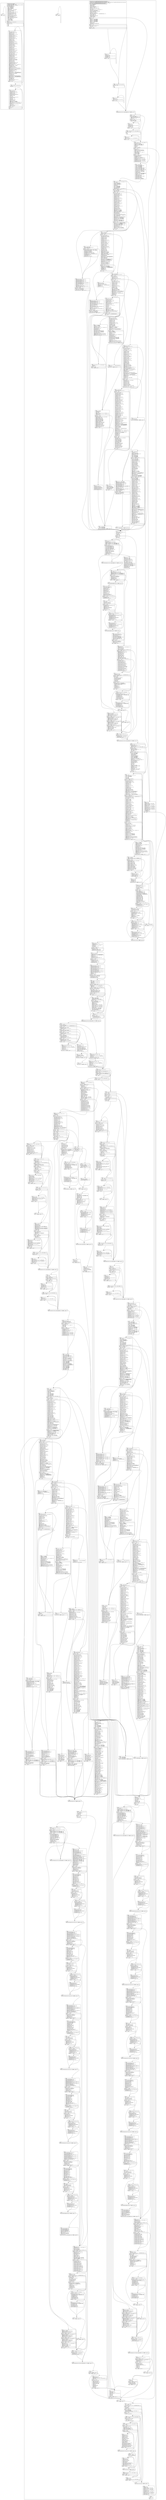 digraph f {
subgraph "cluster__Z12mcx_test_rngPfPj" {
node [fontname="Courier",fontsize=10,shape=Mrecord];
"_Z12mcx_test_rngPfPj"
[label="{<entry>	.global		_Z12mcx_test_rngPfPj\l	.type		_Z12mcx_test_rngPfPj,@function\l	.size		_Z12mcx_test_rngPfPj,(.L_351\ -\ _Z12mcx_test_rngPfPj)\l	.other		_Z12mcx_test_rngPfPj,\<no\ object\>\l_Z12mcx_test_rngPfPj:\l.text._Z12mcx_test_rngPfPj:\l\ \ MOV\ R1,\ c\[0x0\]\[0x44\];\l\ \ MOV\ R0,\ c\[0x3\]\[0x4814\];\l\ \ S2R\ R2,\ SR_CTAID.X;\l\ \ MOV32I\ R4,\ 0x3f000000;\l\ \ S2R\ R3,\ SR_TID.X;\l\ \ FADD.FTZ\ R0,\ R0,\ -c\[0x3\]\[0x4810\];\l\ \ MOV32I\ R5,\ 0x4;\l\ \ IMAD\ R2,\ R2,\ c\[0x0\]\[0x28\],\ R3;\l\ \ MOV\ R3,\ c\[0x3\]\[0x4860\];\l\ \ MOV\ R12,\ RZ;\l\ \ FFMA.FTZ\ R0,\ R0,\ c\[0x3\]\[0x4830\],\ R4;\l\ \ SHF.L\ R4,\ RZ,\ 0x2,\ R2;\l\ \ F2I.FTZ.S32.F32.TRUNC\ R2,\ R0;\l\ \ FMUL.FTZ\ R0,\ R3,\ c\[0x3\]\[0x4864\];\l\ \ I2F.F32.S32\ R3,\ R2;\l\ \ FMUL.FTZ\ R0,\ R0,\ c\[0x3\]\[0x4868\];\l\ \ FMUL.FTZ\ R2,\ R0,\ R3;\l\ \ IMAD\ R6.CC,\ R4,\ R5,\ c\[0x0\]\[0x148\];\l\ \ F2I.FTZ.S32.F32.TRUNC\ R8,\ R2;\l\ \ MOV\ R3,\ c\[0x0\]\[0x144\];\l\ \ IMAD.HI.X\ R7,\ R4,\ R5,\ c\[0x0\]\[0x14c\];\l\ \ ISETP.LT.AND\ P0,\ PT,\ R8,\ 0x1,\ PT;\l\ \ MOV\ R2,\ c\[0x0\]\[0x140\];\l\ \ LD.E\ R9,\ \[R6\];\l\ \ LD.E\ R0,\ \[R6+0x4\];\l\ \ LD.E\ R10,\ \[R6+0x8\];\l\ \ LD.E\ R11,\ \[R6+0xc\];\l|<exit0>\ \ @P0\ EXIT;\l|<exitpost0>\ \ ISETP.GT.AND\ P0,\ PT,\ R8,\ 0x3,\ PT;\l|<exit1>\ \ @!P0\ BRA\ `(.L_4);\l|<exitpost1>\ \ IADD\ R13,\ R8,\ -0x3;\l\ \ NOP;\l\ \ NOP;\l\ \ NOP;\l\ \ NOP;\l}"]
"_Z12mcx_test_rngPfPj":exit1:e -> ".L_4":entry:n [style=solid];
"_Z12mcx_test_rngPfPj":exitpost1:s -> ".L_5":entry:n [style=solid];
node [fontname="Courier",fontsize=10,shape=Mrecord];
".L_5"
[label="{<entry>.L_5:\l\ \ SHF.L\ R4,\ RZ,\ 0x17,\ R0;\l\ \ SHF.L.U64\ R5,\ R0,\ 0x17,\ R9;\l\ \ LOP.XOR\ R0,\ R4,\ R0;\l\ \ SHF.R.U64\ R14,\ R11,\ 0x5,\ R10;\l\ \ IADD\ R12,\ R12,\ 0x4;\l\ \ LOP.XOR\ R4,\ R5,\ R9;\l\ \ SHF.R.U64.HI\ R15,\ RZ,\ 0x5,\ R10;\l\ \ LOP.XOR\ R5,\ R0,\ R11;\l\ \ SHF.R.U64\ R7,\ R0,\ 0x12,\ R4;\l\ \ LOP.XOR\ R6,\ R4,\ R10;\l\ \ SHF.R.U64.HI\ R9,\ RZ,\ 0x12,\ R4;\l\ \ LOP.XOR\ R0,\ R5,\ R14;\l\ \ SHF.L\ R5,\ RZ,\ 0x17,\ R11;\l\ \ LOP.XOR\ R4,\ R6,\ R15;\l\ \ SHF.L.U64\ R6,\ R11,\ 0x17,\ R10;\l\ \ LOP.XOR\ R7,\ R0,\ R7;\l\ \ LOP.XOR\ R4,\ R4,\ R9;\l\ \ LOP.XOR\ R0,\ R5,\ R11;\l\ \ LOP.XOR\ R5,\ R6,\ R10;\l\ \ SHF.R.U64\ R15,\ R7,\ 0x5,\ R4;\l\ \ LOP.XOR\ R6,\ R0,\ R7;\l\ \ SHF.R.U64.HI\ R18,\ RZ,\ 0x5,\ R4;\l\ \ LOP.XOR\ R9,\ R5,\ R4;\l\ \ SHF.R.U64\ R14,\ R0,\ 0x12,\ R5;\l\ \ SHF.R.U64.HI\ R16,\ RZ,\ 0x12,\ R5;\l\ \ LOP.XOR\ R0,\ R6,\ R15;\l\ \ LOP.XOR\ R5,\ R9,\ R18;\l\ \ SHF.L\ R6,\ RZ,\ 0x17,\ R7;\l\ \ LOP.XOR\ R17,\ R0,\ R14;\l\ \ SHF.L.U64\ R9,\ R7,\ 0x17,\ R4;\l\ \ LOP.XOR\ R5,\ R5,\ R16;\l\ \ LOP.XOR\ R9,\ R9,\ R4;\l\ \ LOP.XOR\ R0,\ R6,\ R7;\l\ \ SHF.R.U64\ R16,\ R17,\ 0x5,\ R5;\l\ \ LOP.XOR\ R14,\ R0,\ R17;\l\ \ LOP.XOR\ R15,\ R9,\ R5;\l\ \ SHF.R.U64.HI\ R18,\ RZ,\ 0x5,\ R5;\l\ \ IADD\ R6.CC,\ R7,\ R11;\l\ \ SHF.R.U64\ R19,\ R0,\ 0x12,\ R9;\l\ \ SHF.L\ R20,\ RZ,\ 0x17,\ R17;\l\ \ LOP.XOR\ R0,\ R14,\ R16;\l\ \ SHF.R.U64.HI\ R14,\ RZ,\ 0x12,\ R9;\l\ \ LOP.XOR\ R9,\ R15,\ R18;\l\ \ IADD.X\ R10,\ R4,\ R10;\l\ \ SHF.L.U64\ R16,\ R17,\ 0x17,\ R5;\l\ \ LOP.XOR\ R11,\ R20,\ R17;\l\ \ LOP32I.AND\ R10,\ R10,\ 0xfffff;\l\ \ LOP.XOR\ R0,\ R0,\ R19;\l\ \ LOP.XOR\ R9,\ R9,\ R14;\l\ \ LOP.XOR\ R15,\ R16,\ R5;\l\ \ SHF.R.U64.HI\ R21,\ RZ,\ 0x5,\ R9;\l\ \ IADD\ R14.CC,\ R17,\ R7;\l\ \ SHF.R.U64\ R20,\ R0,\ 0x5,\ R9;\l\ \ LOP.XOR\ R16,\ R11,\ R0;\l\ \ SHF.R.U64\ R19,\ R11,\ 0x12,\ R15;\l\ \ LOP32I.OR\ R7,\ R10,\ 0x3ff00000;\l\ \ LOP.XOR\ R11,\ R15,\ R9;\l\ \ IADD.X\ R10,\ R5,\ R4;\l\ \ IADD\ R4.CC,\ R0,\ R17;\l\ \ LOP.XOR\ R16,\ R16,\ R20;\l\ \ SHF.R.U64.HI\ R18,\ RZ,\ 0x12,\ R15;\l\ \ LOP.XOR\ R17,\ R11,\ R21;\l\ \ LOP32I.AND\ R10,\ R10,\ 0xfffff;\l\ \ LOP.XOR\ R11,\ R16,\ R19;\l\ \ DSETP.LT.AND\ P0,\ PT,\ \|R6\|,\ c\[0x2\]\[0x0\],\ PT;\l\ \ IADD.X\ R5,\ R9,\ R5;\l\ \ LOP32I.OR\ R15,\ R10,\ 0x3ff00000;\l\ \ F2F.F32.F64\ R7,\ R6;\l\ \ LOP.XOR\ R10,\ R17,\ R18;\l\ \ LOP32I.AND\ R5,\ R5,\ 0xfffff;\l\ \ IADD\ R6.CC,\ R11,\ R0;\l\ \ @P0\ FMUL\ R7,\ R7,\ 1.175494350822287508e-38;\l\ \ IADD.X\ R16,\ R10,\ R9;\l\ \ DSETP.LT.AND\ P1,\ PT,\ \|R14\|,\ c\[0x2\]\[0x0\],\ PT;\l\ \ LOP32I.OR\ R5,\ R5,\ 0x3ff00000;\l\ \ F2F.F32.F64\ R15,\ R14;\l\ \ FADD.FTZ\ R14,\ R7,\ -1;\l\ \ LOP32I.AND\ R7,\ R16,\ 0xfffff;\l\ \ ST.E\ \[R2\],\ R14;\l\ \ DSETP.LT.AND\ P0,\ PT,\ \|R4\|,\ c\[0x2\]\[0x0\],\ PT;\l\ \ @P1\ FMUL\ R15,\ R15,\ 1.175494350822287508e-38;\l\ \ LOP32I.OR\ R7,\ R7,\ 0x3ff00000;\l\ \ F2F.F32.F64\ R5,\ R4;\l\ \ FADD.FTZ\ R4,\ R15,\ -1;\l\ \ ST.E\ \[R2+0x4\],\ R4;\l\ \ F2F.F32.F64\ R15,\ R6;\l\ \ @P0\ FMUL\ R5,\ R5,\ 1.175494350822287508e-38;\l\ \ DSETP.LT.AND\ P0,\ PT,\ \|R6\|,\ c\[0x2\]\[0x0\],\ PT;\l\ \ @P0\ FMUL\ R15,\ R15,\ 1.175494350822287508e-38;\l\ \ FADD.FTZ\ R5,\ R5,\ -1;\l\ \ FADD.FTZ\ R6,\ R15,\ -1;\l\ \ ST.E\ \[R2+0x8\],\ R5;\l\ \ ST.E\ \[R2+0xc\],\ R6;\l\ \ ISETP.LT.AND\ P0,\ PT,\ R12,\ R13,\ PT;\l\ \ IADD\ R2.CC,\ R2,\ 0x10;\l\ \ IADD.X\ R3,\ R3,\ RZ;\l|<exit0>\ \ @P0\ BRA\ `(.L_5);\l}"]
".L_5":exit0:e -> ".L_5":entry:n [style=solid];
".L_5":exit0:s -> ".L_4":entry:n [style=solid];
node [fontname="Courier",fontsize=10,shape=Mrecord];
".L_4"
[label="{<entry>.L_4:\l\ \ ISETP.LT.AND\ P0,\ PT,\ R12,\ R8,\ PT;\l|<exit0>\ \ @!P0\ EXIT;\l}"]
".L_4":exit0:s -> ".L_6":entry:n [style=solid];
node [fontname="Courier",fontsize=10,shape=Mrecord];
".L_6"
[label="{<entry>.L_6:\l\ \ SHF.L\ R4,\ RZ,\ 0x17,\ R0;\l\ \ IADD\ R12,\ R12,\ 0x1;\l\ \ SHF.L.U64\ R5,\ R0,\ 0x17,\ R9;\l\ \ LOP.XOR\ R0,\ R4,\ R0;\l\ \ SHF.R.U64\ R7,\ R11,\ 0x5,\ R10;\l\ \ LOP.XOR\ R5,\ R5,\ R9;\l\ \ LOP.XOR\ R4,\ R0,\ R11;\l\ \ SHF.R.U64\ R9,\ R0,\ 0x12,\ R5;\l\ \ SHF.R.U64.HI\ R15,\ RZ,\ 0x5,\ R10;\l\ \ LOP.XOR\ R6,\ R5,\ R10;\l\ \ LOP.XOR\ R7,\ R4,\ R7;\l\ \ MOV\ R0,\ R11;\l\ \ MOV\ R4,\ R11;\l\ \ SHF.R.U64.HI\ R13,\ RZ,\ 0x12,\ R5;\l\ \ LOP.XOR\ R6,\ R6,\ R15;\l\ \ MOV\ R5,\ R10;\l\ \ LOP.XOR\ R11,\ R7,\ R9;\l\ \ MOV\ R9,\ R10;\l\ \ LOP.XOR\ R10,\ R6,\ R13;\l\ \ IADD\ R6.CC,\ R11,\ R4;\l\ \ IADD.X\ R4,\ R10,\ R5;\l\ \ LOP32I.AND\ R4,\ R4,\ 0xfffff;\l\ \ LOP32I.OR\ R7,\ R4,\ 0x3ff00000;\l\ \ DSETP.LT.AND\ P0,\ PT,\ \|R6\|,\ c\[0x2\]\[0x0\],\ PT;\l\ \ F2F.F32.F64\ R4,\ R6;\l\ \ @P0\ FMUL\ R4,\ R4,\ 1.175494350822287508e-38;\l\ \ FADD.FTZ\ R4,\ R4,\ -1;\l\ \ ST.E\ \[R2\],\ R4;\l\ \ ISETP.LT.AND\ P0,\ PT,\ R12,\ R8,\ PT;\l\ \ IADD\ R2.CC,\ R2,\ 0x4;\l\ \ IADD.X\ R3,\ R3,\ RZ;\l|<exit0>\ \ @P0\ BRA\ `(.L_6);\l|<exitpost0>\ \ MOV\ RZ,\ RZ;\l|<exit1>\ \ EXIT;\l}"]
".L_6":exit0:e -> ".L_6":entry:n [style=solid];
node [fontname="Courier",fontsize=10,shape=Mrecord];
".L_7"
[label="{<entry>.L_7:\l|<exit0>\ \ BRA\ `(.L_7);\l}"]
".L_7":exit0:e -> ".L_7":entry:n [style=solid];
}
subgraph "cluster__Z13mcx_main_loopPhPfS0_PjP6float4S3_S3_S0_S1_S0_S0_S0_Pm" {
node [fontname="Courier",fontsize=10,shape=Mrecord];
"_Z13mcx_main_loopPhPfS0_PjP6float4S3_S3_S0_S1_S0_S0_S0_Pm"
[label="{<entry>	.global		_Z13mcx_main_loopPhPfS0_PjP6float4S3_S3_S0_S1_S0_S0_S0_Pm\l	.type		_Z13mcx_main_loopPhPfS0_PjP6float4S3_S3_S0_S1_S0_S0_S0_Pm,@function\l	.size		_Z13mcx_main_loopPhPfS0_PjP6float4S3_S3_S0_S1_S0_S0_S0_Pm,(.L_352\ -\ _Z13mcx_main_loopPhPfS0_PjP6float4S3_S3_S0_S1_S0_S0_S0_Pm)\l	.other		_Z13mcx_main_loopPhPfS0_PjP6float4S3_S3_S0_S1_S0_S0_S0_Pm,\<no\ object\>\l_Z13mcx_main_loopPhPfS0_PjP6float4S3_S3_S0_S1_S0_S0_S0_Pm:\l.text._Z13mcx_main_loopPhPfS0_PjP6float4S3_S3_S0_S1_S0_S0_S0_Pm:\l\ \ MOV\ R1,\ c\[0x0\]\[0x44\];\l\ \ S2R\ R0,\ SR_CTAID.X;\l\ \ MOV32I\ R3,\ 0x4;\l\ \ S2R\ R6,\ SR_TID.X;\l\ \ MOV\ R5,\ c\[0x0\]\[0x28\];\l\ \ IMAD\ R41,\ R0,\ c\[0x0\]\[0x28\],\ R6;\l\ \ ISUB\ R1,\ R1,\ 0x10;\l\ \ SHF.L\ R0,\ RZ,\ 0x1,\ R41;\l\ \ IMAD\ R8.CC,\ R0,\ R3,\ c\[0x0\]\[0x150\];\l\ \ SSY\ `(.L_8);\l\ \ ISETP.EQ.AND\ P0,\ PT,\ RZ,\ c\[0x3\]\[0x482c\],\ PT;\l\ \ SHF.L\ R31,\ RZ,\ 0x2,\ R5;\l\ \ IMUL\ R2,\ R5,\ c\[0x3\]\[0x48d8\];\l\ \ IMAD.HI.X\ R9,\ R0,\ R3,\ c\[0x0\]\[0x154\];\l\ \ MOV\ R3,\ c\[0x3\]\[0x489c\];\l\ \ SEL\ R10,\ RZ,\ R2,\ P0;\l\ \ LOP.OR\ R4,\ R1,\ c\[0x0\]\[0x24\];\l\ \ SHF.L\ R42,\ RZ,\ 0x2,\ R6;\l\ \ FSETP.LEU.FTZ.AND\ P1,\ PT,\ R3,\ 1.1920928955078125e-07,\ PT;\l\ \ MOV\ R2,\ c\[0x0\]\[0x180\];\l\ \ LD.E\ R0,\ \[R8\];\l\ \ MOV\ R3,\ c\[0x0\]\[0x184\];\l\ \ LOP32I.AND\ R43,\ R4,\ 0xffffff;\l\ \ IADD\ R44,\ R10,\ R31;\l\ \ LD.E\ R36,\ \[R8+0x4\];\l|<exit0>\ \ @P1\ BRA\ `(.L_9);\l|<exitpost0>\ \ MOV32I\ R7,\ 0x1;\l\ \ IADD\ R5,\ R7,\ c\[0x3\]\[0x4884\];\l\ \ IADD\ R4,\ R7,\ c\[0x3\]\[0x4888\];\l\ \ IADD\ R7,\ R7,\ c\[0x3\]\[0x488c\];\l\ \ ISUB\ R5,\ R5,\ c\[0x3\]\[0x4878\];\l\ \ ISUB\ R4,\ R4,\ c\[0x3\]\[0x487c\];\l\ \ ISUB\ R7,\ R7,\ c\[0x3\]\[0x4880\];\l\ \ IMUL\ R4,\ R4,\ R5;\l\ \ IMUL\ R5,\ R4,\ R7;\l\ \ ISETP.EQ.AND\ P1,\ PT,\ R5,\ RZ,\ PT;\l\ \ ISETP.NE.OR\ P1,\ PT,\ R6,\ RZ,\ P1;\l|<exit1>\ \ @P1\ BRA\ `(.L_9);\l|<exitpost1>\ \ ISETP.GT.AND\ P1,\ PT,\ R5,\ 0x3,\ PT;\l\ \ SHF.L\ R8,\ RZ,\ 0x2,\ R44;\l\ \ MOV\ R4,\ RZ;\l|<exit2>\ \ @!P1\ BRA\ `(.L_10);\l|<exitpost2>\ \ IADD\ R7,\ R5,\ -0x3;\l}"]
"_Z13mcx_main_loopPhPfS0_PjP6float4S3_S3_S0_S1_S0_S0_S0_Pm":exit0:e -> ".L_9":entry:n [style=solid];
"_Z13mcx_main_loopPhPfS0_PjP6float4S3_S3_S0_S1_S0_S0_S0_Pm":exit1:e -> ".L_9":entry:n [style=solid];
"_Z13mcx_main_loopPhPfS0_PjP6float4S3_S3_S0_S1_S0_S0_S0_Pm":exit2:e -> ".L_10":entry:n [style=solid];
"_Z13mcx_main_loopPhPfS0_PjP6float4S3_S3_S0_S1_S0_S0_S0_Pm":exitpost2:s -> ".L_11":entry:n [style=solid];
node [fontname="Courier",fontsize=10,shape=Mrecord];
".L_11"
[label="{<entry>.L_11:\l\ \ STS\ \[R8\],\ RZ;\l\ \ IADD\ R4,\ R4,\ 0x4;\l\ \ STS\ \[R8+0x4\],\ RZ;\l\ \ ISETP.LT.U32.AND\ P1,\ PT,\ R4,\ R7,\ PT;\l\ \ STS\ \[R8+0x8\],\ RZ;\l\ \ STS\ \[R8+0xc\],\ RZ;\l\ \ IADD\ R8,\ R8,\ 0x10;\l|<exit0>\ \ @P1\ BRA\ `(.L_11);\l}"]
".L_11":exit0:e -> ".L_11":entry:n [style=solid];
".L_11":exit0:s -> ".L_10":entry:n [style=solid];
node [fontname="Courier",fontsize=10,shape=Mrecord];
".L_10"
[label="{<entry>.L_10:\l\ \ ISETP.LT.U32.AND\ P1,\ PT,\ R4,\ R5,\ PT;\l|<exit0>\ \ @!P1\ BRA\ `(.L_9);\l|<exitpost0>\ \ NOP;\l\ \ NOP;\l\ \ NOP;\l}"]
".L_10":exit0:e -> ".L_9":entry:n [style=solid];
".L_10":exitpost0:s -> ".L_12":entry:n [style=solid];
node [fontname="Courier",fontsize=10,shape=Mrecord];
".L_12"
[label="{<entry>.L_12:\l\ \ IADD\ R4,\ R4,\ 0x1;\l\ \ STS\ \[R8\],\ RZ;\l\ \ ISETP.LT.U32.AND\ P1,\ PT,\ R4,\ R5,\ PT;\l\ \ IADD\ R8,\ R8,\ 0x4;\l|<exit0>\ \ @P1\ BRA\ `(.L_12);\l}"]
".L_12":exit0:e -> ".L_12":entry:n [style=solid];
".L_12":exit0:s -> ".L_9":entry:n [style=solid];
node [fontname="Courier",fontsize=10,shape=Mrecord];
".L_9"
[label="{<entry>.L_9:\l|<exit0>\ \ ISETP.EQ.OR.S\ P0,\ PT,\ RZ,\ c\[0x3\]\[0x48d8\],\ P0\ (*\"TARGET=\ .L_8\ \"*);\l}"]
".L_9":exit0:e -> ".L_8":entry:n [style=solid];
node [fontname="Courier",fontsize=10,shape=Mrecord];
".L_8"
[label="{<entry>.L_8:\l|<exit0>\ \ @P0\ BRA\ `(.L_13);\l|<exitpost0>\ \ MOV\ R4,\ c\[0x3\]\[0x48d8\];\l\ \ IMAD\ R5,\ R6,\ c\[0x3\]\[0x48d8\],\ R31;\l\ \ ISETP.GT.AND\ P0,\ PT,\ R4,\ 0x3,\ PT;\l\ \ SHF.L\ R7,\ RZ,\ 0x2,\ R5;\l\ \ MOV\ R4,\ RZ;\l|<exit1>\ \ @!P0\ BRA\ `(.L_14);\l|<exitpost1>\ \ MOV\ R5,\ c\[0x3\]\[0x48d8\];\l\ \ IADD\ R5,\ R5,\ -0x3;\l}"]
".L_8":exit0:e -> ".L_13":entry:n [style=solid];
".L_8":exit1:e -> ".L_14":entry:n [style=solid];
".L_8":exitpost1:s -> ".L_15":entry:n [style=solid];
node [fontname="Courier",fontsize=10,shape=Mrecord];
".L_15"
[label="{<entry>.L_15:\l\ \ STS\ \[R7\],\ RZ;\l\ \ IADD\ R4,\ R4,\ 0x4;\l\ \ STS\ \[R7+0x4\],\ RZ;\l\ \ ISETP.LT.U32.AND\ P0,\ PT,\ R4,\ R5,\ PT;\l\ \ STS\ \[R7+0x8\],\ RZ;\l\ \ STS\ \[R7+0xc\],\ RZ;\l\ \ IADD\ R7,\ R7,\ 0x10;\l|<exit0>\ \ @P0\ BRA\ `(.L_15);\l}"]
".L_15":exit0:e -> ".L_15":entry:n [style=solid];
".L_15":exit0:s -> ".L_14":entry:n [style=solid];
node [fontname="Courier",fontsize=10,shape=Mrecord];
".L_14"
[label="{<entry>.L_14:\l\ \ ISETP.LT.U32.AND\ P0,\ PT,\ R4,\ c\[0x3\]\[0x48d8\],\ PT;\l|<exit0>\ \ @!P0\ BRA\ `(.L_13);\l|<exitpost0>\ \ NOP;\l\ \ NOP;\l\ \ NOP;\l}"]
".L_14":exit0:e -> ".L_13":entry:n [style=solid];
".L_14":exitpost0:s -> ".L_16":entry:n [style=solid];
node [fontname="Courier",fontsize=10,shape=Mrecord];
".L_16"
[label="{<entry>.L_16:\l\ \ IADD\ R4,\ R4,\ 0x1;\l\ \ STS\ \[R7\],\ RZ;\l\ \ ISETP.LT.U32.AND\ P0,\ PT,\ R4,\ c\[0x3\]\[0x48d8\],\ PT;\l\ \ IADD\ R7,\ R7,\ 0x4;\l|<exit0>\ \ @P0\ BRA\ `(.L_16);\l}"]
".L_16":exit0:e -> ".L_16":entry:n [style=solid];
".L_16":exit0:s -> ".L_13":entry:n [style=solid];
node [fontname="Courier",fontsize=10,shape=Mrecord];
".L_13"
[label="{<entry>.L_13:\l\ \ ISETP.LT.AND\ P0,\ PT,\ R41,\ c\[0x3\]\[0x4908\],\ PT;\l\ \ SHF.L\ R46,\ RZ,\ 0x2,\ R42;\l\ \ SEL\ R4,\ RZ,\ 0x1,\ !P0;\l\ \ IMAD\ R45,\ R6,\ c\[0x3\]\[0x48d8\],\ R31;\l\ \ IADD\ R37,\ R4,\ c\[0x3\]\[0x4904\];\l\ \ ISETP.GE.AND\ P0,\ PT,\ RZ,\ R37,\ PT;\l\ \ MOV\ R4,\ RZ;\l\ \ MOV\ R5,\ RZ;\l\ \ MOV\ R6,\ RZ;\l\ \ MOV32I\ R7,\ 0xbf800000;\l|<exit0>\ \ @P0\ BRA\ `(.L_17);\l|<exitpost0>\ \ SHF.L\ R4,\ RZ,\ 0x2,\ R41;\l\ \ MOV32I\ R5,\ 0x4;\l\ \ IMAD\ R6.CC,\ R4,\ R5,\ c\[0x0\]\[0x158\];\l\ \ IMAD.HI.X\ R7,\ R4,\ R5,\ c\[0x0\]\[0x15c\];\l\ \ MOV\ R4,\ c\[0x3\]\[0x48fc\];\l\ \ LD.E\ R17,\ \[R6\];\l\ \ ISETP.NE.AND\ P0,\ PT,\ R4,\ -0x3e7,\ PT;\l\ \ LD.E\ R16,\ \[R6+0x4\];\l\ \ LD.E\ R21,\ \[R6+0x8\];\l\ \ LD.E\ R20,\ \[R6+0xc\];\l|<exit1>\ \ @P0\ BRA.U\ `(.L_18);\l|<exitpost1>\ \ @!P0\ MOV\ R4,\ c\[0x3\]\[0x4908\];\l\ \ @!P0\ MOV32I\ R8,\ 0x8;\l\ \ @!P0\ IADD\ R4,\ R4,\ -0x1;\l\ \ @!P0\ IMNMX\ R4,\ R41,\ R4,\ PT;\l\ \ @!P0\ IMAD\ R4,\ R41,\ c\[0x3\]\[0x4904\],\ R4;\l\ \ @!P0\ SHF.L\ R4,\ RZ,\ 0x1,\ R4;\l\ \ @!P0\ IMAD\ R6.CC,\ R4,\ R8,\ c\[0x0\]\[0x158\];\l\ \ @!P0\ IADD\ R5,\ R4,\ 0x1;\l\ \ @!P0\ IMAD.HI.X\ R7,\ R4,\ R8,\ c\[0x0\]\[0x15c\];\l\ \ @!P0\ IMAD\ R4.CC,\ R5,\ R8,\ c\[0x0\]\[0x158\];\l\ \ @!P0\ LD.E.64\ R16,\ \[R6\];\l\ \ @!P0\ IMAD.HI.X\ R5,\ R5,\ R8,\ c\[0x0\]\[0x15c\];\l\ \ @!P0\ LD.E.64\ R20,\ \[R4\];\l}"]
".L_13":exit0:e -> ".L_17":entry:n [style=solid];
".L_13":exit1:e -> ".L_18":entry:n [style=solid];
".L_13":exitpost1:s -> ".L_18":entry:n [style=solid];
node [fontname="Courier",fontsize=10,shape=Mrecord];
".L_18"
[label="{<entry>.L_18:\l\ \ MOV\ R8,\ c\[0x3\]\[0x48b4\];\l\ \ MOV\ R10,\ c\[0x3\]\[0x48b0\];\l\ \ FMUL.FTZ\ R4,\ R8,\ c\[0x3\]\[0x48b4\];\l\ \ MOV\ R11,\ c\[0x3\]\[0x48b8\];\l\ \ MOV\ R13,\ c\[0x3\]\[0x4854\];\l\ \ MOV\ R12,\ c\[0x3\]\[0x4850\];\l\ \ FFMA.FTZ\ R4,\ R10,\ c\[0x3\]\[0x48b0\],\ R4;\l\ \ FMUL.FTZ\ R5,\ R13,\ c\[0x3\]\[0x48b8\];\l\ \ MOV\ R14,\ c\[0x3\]\[0x4858\];\l\ \ FFMA.FTZ\ R5,\ -R8,\ c\[0x3\]\[0x4858\],\ R5;\l\ \ FFMA.FTZ\ R4,\ R11,\ c\[0x3\]\[0x48b8\],\ R4;\l\ \ SHF.L.W\ R38,\ RZ,\ 0x2,\ R42;\l\ \ FMUL.FTZ\ R7,\ R12,\ c\[0x3\]\[0x48b4\];\l\ \ FMUL.FTZ\ R6,\ R14,\ c\[0x3\]\[0x48b0\];\l\ \ MUFU.RSQ\ R4,\ R4;\l\ \ MOV\ R9,\ c\[0x3\]\[0xc\];\l\ \ FFMA.FTZ\ R8,\ -R10,\ c\[0x3\]\[0x4854\],\ R7;\l\ \ FFMA.FTZ\ R7,\ -R11,\ c\[0x3\]\[0x4850\],\ R6;\l\ \ FMUL.FTZ\ R4,\ R4,\ c\[0x3\]\[0x48bc\];\l\ \ MOV32I\ R11,\ 0x1;\l\ \ MOV\ R15,\ c\[0x3\]\[0x485c\];\l\ \ FMUL.FTZ\ R29,\ R4,\ R5;\l\ \ I2F.F32.U32\ R18,\ c\[0x3\]\ \[0x48f0\];\l\ \ FMUL.FTZ\ R30,\ R4,\ R7;\l\ \ MOV\ R10,\ c\[0x3\]\[0x48a0\];\l\ \ FMUL.FTZ\ R34,\ R4,\ R8;\l\ \ FMUL.FTZ\ R19,\ R9,\ c\[0x3\]\[0xc\];\l\ \ FADD.FTZ\ R28,\ R9,\ c\[0x3\]\[0xc\];\l}"]
".L_18":entry:s -> ".L_62":entry:n [style=solid];
node [fontname="Courier",fontsize=10,shape=Mrecord];
".L_62"
[label="{<entry>.L_62:\l\ \ ISETP.EQ.AND\ P0,\ PT,\ RZ,\ c\[0x3\]\[0x48f4\],\ PT;\l\ \ SSY\ `(.L_19);\l\ \ @!P0\ STL.64\ \[R43\],\ R16;\l\ \ MOV\ R33,\ c\[0x3\]\[0x48e4\];\l\ \ @!P0\ STL.64\ \[R43+0x8\],\ R20;\l\ \ MOV\ R60,\ c\[0x3\]\[0x48e0\];\l\ \ MOV\ R59,\ R20;\l\ \ MOV\ R66,\ R21;\l\ \ MOV\ R7,\ c\[0x3\]\[0x484c\];\l\ \ MOV\ R6,\ c\[0x3\]\[0x4848\];\l\ \ MOV\ R5,\ c\[0x3\]\[0x4844\];\l\ \ MOV\ R4,\ c\[0x3\]\[0x4840\];\l\ \ STS.128\ \[R46\],\ R12;\l\ \ ISETP.EQ.AND\ P0,\ PT,\ RZ,\ c\[0x3\]\[0x48a4\],\ PT;\l|<exit0>\ \ @P0\ NOP.S\ (*\"TARGET=\ .L_19\ \"*);\l|<exitpost0>\ \ MOV\ R4,\ c\[0x3\]\[0x48a4\];\l\ \ IADD\ R4,\ R4,\ -0x4;\l\ \ ISETP.LT.U32.AND\ P0,\ PT,\ R4,\ 0x3,\ PT;\l|<exit1>\ \ @!P0\ BRA\ `(.L_20);\l|<exitpost1>\ \ SHF.L\ R4,\ RZ,\ 0x17,\ R16;\l\ \ SHF.L.U64\ R5,\ R16,\ 0x17,\ R17;\l\ \ LOP.XOR\ R7,\ R4,\ R16;\l\ \ SHF.R.U64\ R8,\ R20,\ 0x5,\ R21;\l\ \ SHF.R.U64.HI\ R9,\ RZ,\ 0x5,\ R21;\l\ \ LOP.XOR\ R4,\ R8,\ R20;\l\ \ LOP.XOR\ R6,\ R5,\ R17;\l\ \ LOP.XOR\ R5,\ R9,\ R21;\l\ \ LOP.XOR\ R4,\ R4,\ R7;\l\ \ SHF.R.U64\ R7,\ R7,\ 0x12,\ R6;\l\ \ LOP.XOR\ R5,\ R5,\ R6;\l\ \ SHF.R.U64.HI\ R6,\ RZ,\ 0x12,\ R6;\l\ \ LOP.XOR\ R16,\ R4,\ R7;\l\ \ LOP.XOR\ R17,\ R5,\ R6;\l\ \ SHF.L.U64\ R4,\ R20,\ 0x17,\ R21;\l\ \ SHF.L\ R5,\ RZ,\ 0x17,\ R20;\l\ \ SHF.R.U64\ R6,\ R16,\ 0x5,\ R17;\l\ \ LOP.XOR\ R8,\ R4,\ R21;\l\ \ LOP.XOR\ R7,\ R5,\ R20;\l\ \ SHF.R.U64.HI\ R5,\ RZ,\ 0x5,\ R17;\l\ \ LOP.XOR\ R4,\ R6,\ R16;\l\ \ SHF.R.U64\ R9,\ R7,\ 0x12,\ R8;\l\ \ LOP.XOR\ R4,\ R4,\ R7;\l\ \ LOP.XOR\ R5,\ R5,\ R17;\l\ \ IADD\ R6.CC,\ R16,\ R20;\l\ \ SHF.R.U64.HI\ R20,\ RZ,\ 0x12,\ R8;\l\ \ LOP.XOR\ R59,\ R4,\ R9;\l\ \ LOP.XOR\ R5,\ R5,\ R8;\l\ \ IADD.X\ R4,\ R17,\ R21;\l\ \ IADD\ R8.CC,\ R59,\ R16;\l\ \ LOP.XOR\ R66,\ R5,\ R20;\l\ \ LOP32I.AND\ R4,\ R4,\ 0xfffff;\l\ \ IADD.X\ R5,\ R66,\ R17;\l\ \ LOP32I.OR\ R7,\ R4,\ 0x3ff00000;\l\ \ LOP32I.AND\ R4,\ R5,\ 0xfffff;\l\ \ LOP32I.OR\ R9,\ R4,\ 0x3ff00000;\l\ \ MOV\ R20,\ c\[0x3\]\[0x48a4\];\l\ \ DSETP.LT.AND\ P0,\ PT,\ \|R6\|,\ c\[0x2\]\[0x0\],\ PT;\l\ \ F2F.F32.F64\ R4,\ R6;\l\ \ MOV\ R6,\ c\[0x3\]\[0x48b4\];\l\ \ F2F.F32.F64\ R5,\ R8;\l\ \ @P0\ FMUL\ R4,\ R4,\ 1.175494350822287508e-38;\l\ \ MOV\ R7,\ c\[0x3\]\[0x48b8\];\l\ \ DSETP.LT.AND\ P0,\ PT,\ \|R8\|,\ c\[0x2\]\[0x0\],\ PT;\l\ \ MOV\ R9,\ c\[0x3\]\[0x48b0\];\l\ \ FADD.FTZ\ R8,\ R4,\ -1;\l\ \ @P0\ FMUL\ R5,\ R5,\ 1.175494350822287508e-38;\l\ \ ISETP.EQ.AND\ P0,\ PT,\ R20,\ 0x5,\ PT;\l\ \ FFMA.FTZ\ R4,\ R9,\ R8,\ c\[0x3\]\[0x4840\];\l\ \ FFMA.FTZ\ R6,\ R6,\ R8,\ c\[0x3\]\[0x4844\];\l\ \ FFMA.FTZ\ R7,\ R7,\ R8,\ c\[0x3\]\[0x4848\];\l\ \ FADD.FTZ\ R9,\ R5,\ -1;\l\ \ FFMA.FTZ\ R5,\ R9,\ c\[0x3\]\[0x48c4\],\ R6;\l\ \ FFMA.FTZ\ R6,\ R9,\ c\[0x3\]\[0x48c8\],\ R7;\l\ \ FFMA.FTZ\ R4,\ R9,\ c\[0x3\]\[0x48c0\],\ R4;\l|<exit2>\ \ @!P0\ BRA\ `(.L_21);\l|<exitpost2>\ \ FMUL32I.FTZ\ R7,\ R9,\ 0.99980002641677856445;\l\ \ FMUL32I.FTZ\ R9,\ R8,\ 0.99980002641677856445;\l\ \ FMUL.FTZ\ R8,\ R7,\ c\[0x3\]\[0x48cc\];\l\ \ FMUL.FTZ\ R9,\ R9,\ c\[0x3\]\[0x48bc\];\l\ \ F2I.FTZ.S32.F32.TRUNC\ R7,\ c\[0x3\]\ \[0x48bc\];\l\ \ F2I.FTZ.S32.F32.TRUNC\ R8,\ R8;\l\ \ MOV32I\ R20,\ 0x4;\l\ \ F2I.FTZ.S32.F32.TRUNC\ R9,\ R9;\l\ \ IMAD\ R7,\ R7,\ R8,\ R9;\l\ \ IMAD\ R8.CC,\ R7,\ R20,\ c\[0x0\]\[0x188\];\l\ \ IMAD.HI.X\ R9,\ R7,\ R20,\ c\[0x0\]\[0x18c\];\l\ \ LD.E\ R7,\ \[R8\];\l|<exit3>\ \ BRA\ `(.L_22);\l}"]
".L_62":exit0:e -> ".L_19":entry:n [style=solid];
".L_62":exit1:e -> ".L_20":entry:n [style=solid];
".L_62":exit2:e -> ".L_21":entry:n [style=solid];
".L_62":exit3:e -> ".L_22":entry:n [style=solid];
node [fontname="Courier",fontsize=10,shape=Mrecord];
".L_20"
[label="{<entry>.L_20:\l\ \ MOV\ R4,\ c\[0x3\]\[0x48a4\];\l\ \ IADD\ R4,\ R4,\ -0x9;\l\ \ ISETP.LT.U32.AND\ P0,\ PT,\ R4,\ 0x2,\ PT;\l|<exit0>\ \ @!P0\ BRA\ `(.L_23);\l|<exitpost0>\ \ SHF.L\ R4,\ RZ,\ 0x17,\ R16;\l\ \ SHF.L.U64\ R5,\ R16,\ 0x17,\ R17;\l\ \ SHF.R.U64\ R8,\ R20,\ 0x5,\ R21;\l\ \ SHF.R.U64.HI\ R9,\ RZ,\ 0x5,\ R21;\l\ \ LOP.XOR\ R7,\ R4,\ R16;\l\ \ LOP.XOR\ R6,\ R5,\ R17;\l\ \ LOP.XOR\ R4,\ R8,\ R20;\l\ \ LOP.XOR\ R5,\ R9,\ R21;\l\ \ LOP.XOR\ R4,\ R4,\ R7;\l\ \ SHF.R.U64\ R7,\ R7,\ 0x12,\ R6;\l\ \ LOP.XOR\ R5,\ R5,\ R6;\l\ \ SHF.R.U64.HI\ R6,\ RZ,\ 0x12,\ R6;\l\ \ LOP.XOR\ R16,\ R4,\ R7;\l\ \ LOP.XOR\ R17,\ R5,\ R6;\l\ \ SHF.L.U64\ R4,\ R20,\ 0x17,\ R21;\l\ \ IADD\ R8.CC,\ R16,\ R20;\l\ \ SHF.L\ R5,\ RZ,\ 0x17,\ R20;\l\ \ SHF.R.U64\ R9,\ R16,\ 0x5,\ R17;\l\ \ LOP.XOR\ R6,\ R4,\ R21;\l\ \ LOP.XOR\ R4,\ R9,\ R16;\l\ \ LOP.XOR\ R7,\ R5,\ R20;\l\ \ SHF.R.U64.HI\ R5,\ RZ,\ 0x5,\ R17;\l\ \ SHF.R.U64\ R9,\ R7,\ 0x12,\ R6;\l\ \ LOP.XOR\ R5,\ R5,\ R17;\l\ \ SHF.R.U64.HI\ R20,\ RZ,\ 0x12,\ R6;\l\ \ LOP.XOR\ R4,\ R4,\ R7;\l\ \ LOP.XOR\ R5,\ R5,\ R6;\l\ \ LOP.XOR\ R59,\ R4,\ R9;\l\ \ IADD.X\ R4,\ R17,\ R21;\l\ \ LOP.XOR\ R66,\ R5,\ R20;\l\ \ IADD\ R6.CC,\ R59,\ R16;\l\ \ LOP32I.AND\ R5,\ R4,\ 0xfffff;\l\ \ IADD.X\ R4,\ R66,\ R17;\l\ \ LOP32I.OR\ R9,\ R5,\ 0x3ff00000;\l\ \ LOP32I.AND\ R4,\ R4,\ 0xfffff;\l\ \ MOV\ R20,\ c\[0x3\]\[0x4848\];\l\ \ DSETP.LT.AND\ P0,\ PT,\ \|R8\|,\ c\[0x2\]\[0x0\],\ PT;\l\ \ LOP32I.OR\ R7,\ R4,\ 0x3ff00000;\l\ \ F2F.F32.F64\ R5,\ R8;\l\ \ MOV\ R8,\ c\[0x3\]\[0x4844\];\l\ \ F2F.F32.F64\ R4,\ R6;\l\ \ @P0\ FMUL\ R5,\ R5,\ 1.175494350822287508e-38;\l\ \ DSETP.LT.AND\ P0,\ PT,\ \|R6\|,\ c\[0x2\]\[0x0\],\ PT;\l\ \ MOV\ R6,\ c\[0x3\]\[0x4840\];\l\ \ FADD.FTZ\ R5,\ R5,\ -1;\l\ \ MOV\ R7,\ c\[0x3\]\[0x48a4\];\l\ \ @P0\ FMUL\ R4,\ R4,\ 1.175494350822287508e-38;\l\ \ FFMA.FTZ\ R6,\ R5,\ c\[0x3\]\[0x48b0\],\ R6;\l\ \ FFMA.FTZ\ R8,\ R5,\ c\[0x3\]\[0x48b4\],\ R8;\l\ \ FFMA.FTZ\ R20,\ R5,\ c\[0x3\]\[0x48b8\],\ R20;\l\ \ FADD.FTZ\ R9,\ R4,\ -1;\l\ \ ISETP.EQ.AND\ P0,\ PT,\ R7,\ 0xa,\ PT;\l\ \ FMUL.FTZ\ R7,\ R5,\ c\[0x3\]\[0x48c0\];\l\ \ FFMA.FTZ\ R5,\ R9,\ R30,\ R8;\l\ \ FFMA.FTZ\ R4,\ R9,\ R29,\ R6;\l\ \ FMUL.FTZ\ R8,\ R9,\ c\[0x3\]\[0x48c4\];\l\ \ FFMA.FTZ\ R6,\ R9,\ R34,\ R20;\l|<exit1>\ \ @!P0\ BRA\ `(.L_24);\l|<exitpost1>\ \ FADD.FTZ\ R7,\ R7,\ c\[0x3\]\[0x48c8\];\l\ \ FADD.FTZ\ R8,\ R8,\ c\[0x3\]\[0x48cc\];\l\ \ FMUL32I.FTZ\ R7,\ R7,\ 6.2831854820251464844;\l\ \ FMUL32I.FTZ\ R8,\ R8,\ 6.2831854820251464844;\l\ \ RRO.SINCOS\ R7,\ R7;\l\ \ RRO.SINCOS\ R8,\ R8;\l\ \ MUFU.SIN\ R7,\ R7;\l\ \ MUFU.SIN\ R8,\ R8;\l\ \ FMUL.FTZ\ R7,\ R7,\ R8;\l|<exit2>\ \ BRA\ `(.L_25);\l}"]
".L_20":exit0:e -> ".L_23":entry:n [style=solid];
".L_20":exit1:e -> ".L_24":entry:n [style=solid];
".L_20":exit2:e -> ".L_25":entry:n [style=solid];
node [fontname="Courier",fontsize=10,shape=Mrecord];
".L_21"
[label="{<entry>.L_21:\l\ \ MOV\ R7,\ c\[0x3\]\[0x48a4\];\l\ \ ISETP.NE.AND\ P0,\ PT,\ R7,\ 0x6,\ PT;\l\ \ MOV\ R7,\ c\[0x3\]\[0x484c\];\l|<exit0>\ \ @P0\ BRA.U\ `(.L_22);\l|<exitpost0>\ \ @!P0\ F2F.FTZ.F32.F32.FLOOR\ R20,\ c\[0x3\]\ \[0x48cc\];\l\ \ @!P0\ F2F.FTZ.F32.F32.FLOOR\ R7,\ c\[0x3\]\ \[0x48bc\];\l\ \ @!P0\ FMUL.FTZ\ R9,\ R9,\ R20;\l\ \ @!P0\ FFMA.FTZ\ R8,\ R8,\ R7,\ R9;\l\ \ @!P0\ MOV32I\ R9,\ 0x3f800000;\l\ \ @!P0\ FADD.FTZ\ R8,\ R8,\ c\[0x3\]\[0x48bc\];\l\ \ @!P0\ FADD.FTZ\ R7,\ R8,\ -R7;\l\ \ @!P0\ FADD.FTZ\ R8,\ R9,\ -c\[0x3\]\[0x48cc\];\l\ \ @!P0\ FMUL32I.FTZ\ R7,\ R7,\ 6.2831854820251464844;\l\ \ @!P0\ FADD.FTZ\ R8,\ R8,\ R20;\l\ \ @!P0\ RRO.SINCOS\ R7,\ R7;\l\ \ @!P0\ MUFU.COS\ R7,\ R7;\l\ \ @!P0\ FFMA.FTZ\ R7,\ R7,\ R8,\ R9;\l\ \ @!P0\ FMUL.FTZ\ R7,\ R7,\ 0.5;\l}"]
".L_21":exit0:e -> ".L_22":entry:n [style=solid];
".L_21":exitpost0:s -> ".L_22":entry:n [style=solid];
node [fontname="Courier",fontsize=10,shape=Mrecord];
".L_22"
[label="{<entry>.L_22:\l\ \ FSETP.GEU.FTZ.AND\ P0,\ PT,\ R5,\ RZ,\ PT;\l\ \ F2F.FTZ.F32.F32.FLOOR\ R9,\ R6;\l\ \ FSETP.GEU.FTZ.AND\ P0,\ PT,\ R4,\ RZ,\ P0;\l\ \ F2F.FTZ.F32.F32.FLOOR\ R8,\ R5;\l\ \ FSETP.GEU.FTZ.AND\ P0,\ PT,\ R6,\ RZ,\ P0;\l\ \ F2I.FTZ.S32.F32.TRUNC\ R9,\ R9;\l\ \ FSETP.LTU.FTZ.AND\ P0,\ PT,\ R4,\ c\[0x3\]\[0x4860\],\ P0;\l\ \ F2F.FTZ.F32.F32.FLOOR\ R20,\ R4;\l\ \ F2I.FTZ.S32.F32.TRUNC\ R8,\ R8;\l\ \ FSETP.LTU.FTZ.AND\ P0,\ PT,\ R5,\ c\[0x3\]\[0x4864\],\ P0;\l\ \ IMUL\ R9,\ R9,\ c\[0x3\]\[0x4870\];\l\ \ MOV\ R33,\ RZ;\l\ \ F2I.FTZ.S32.F32.TRUNC\ R20,\ R20;\l\ \ FSETP.LTU.FTZ.AND\ P0,\ PT,\ R6,\ c\[0x3\]\[0x4868\],\ P0;\l\ \ IMAD\ R8,\ R8,\ c\[0x3\]\[0x486c\],\ R9;\l\ \ IADD\ R60,\ R8,\ R20;\l|<exit0>\ \ @!P0\ NOP.S\ (*\"TARGET=\ .L_19\ \"*);\l|<exitpost0>\ \ IADD\ R8.CC,\ R60,\ c\[0x0\]\[0x140\];\l\ \ IADD.X\ R9,\ RZ,\ c\[0x0\]\[0x144\];\l|<exit1>\ \ LD.E.U8.S\ R33,\ \[R8\]\ (*\"TARGET=\ .L_19\ \"*);\l}"]
".L_22":exit0:e -> ".L_19":entry:n [style=solid];
".L_22":exit1:e -> ".L_19":entry:n [style=solid];
node [fontname="Courier",fontsize=10,shape=Mrecord];
".L_23"
[label="{<entry>.L_23:\l\ \ MOV\ R4,\ c\[0x3\]\[0x48a4\];\l\ \ ISETP.GT.U32.AND\ P0,\ PT,\ R4,\ 0x8,\ PT;\l|<exit0>\ \ @P0\ BRA\ `(.L_26);\l|<exitpost0>\ \ MOV\ R4,\ c\[0x3\]\[0x48a4\];\l\ \ MOV32I\ R5,\ 0x1;\l\ \ SHF.L\ R4,\ RZ,\ R4,\ R5;\l\ \ LOP.AND\ R5,\ R4,\ 0x86;\l\ \ ISETP.NE.AND\ P0,\ PT,\ R5,\ RZ,\ PT;\l|<exit1>\ \ @!P0\ BRA\ `(.L_27);\l|<exitpost1>\ \ SHF.L\ R4,\ RZ,\ 0x17,\ R16;\l\ \ SSY\ `(.L_28);\l\ \ SHF.R.U64\ R8,\ R20,\ 0x5,\ R21;\l\ \ SHF.L.U64\ R5,\ R16,\ 0x17,\ R17;\l\ \ LOP.XOR\ R7,\ R4,\ R16;\l\ \ SHF.R.U64.HI\ R9,\ RZ,\ 0x5,\ R21;\l\ \ LOP.XOR\ R4,\ R8,\ R20;\l\ \ LOP.XOR\ R6,\ R5,\ R17;\l\ \ LOP.XOR\ R5,\ R9,\ R21;\l\ \ LOP.XOR\ R4,\ R4,\ R7;\l\ \ SHF.R.U64\ R8,\ R7,\ 0x12,\ R6;\l\ \ LOP.XOR\ R7,\ R5,\ R6;\l\ \ SHF.R.U64.HI\ R6,\ RZ,\ 0x12,\ R6;\l\ \ LOP.XOR\ R5,\ R4,\ R8;\l\ \ LOP.XOR\ R4,\ R7,\ R6;\l\ \ IADD\ R8.CC,\ R5,\ R20;\l\ \ MOV\ R7,\ c\[0x3\]\[0x48a4\];\l\ \ IADD.X\ R6,\ R4,\ R21;\l\ \ LOP32I.AND\ R6,\ R6,\ 0xfffff;\l\ \ LOP32I.OR\ R9,\ R6,\ 0x3ff00000;\l\ \ F2F.F32.F64\ R6,\ R8;\l\ \ DSETP.LT.AND\ P0,\ PT,\ \|R8\|,\ c\[0x2\]\[0x0\],\ PT;\l\ \ @P0\ FMUL\ R6,\ R6,\ 1.175494350822287508e-38;\l\ \ FADD.FTZ\ R6,\ R6,\ -1;\l\ \ ISETP.EQ.AND\ P0,\ PT,\ R7,\ 0x2,\ PT;\l\ \ FMUL32I.FTZ\ R6,\ R6,\ 6.2831854820251464844;\l\ \ RRO.SINCOS\ R6,\ R6;\l\ \ MUFU.SIN\ R8,\ R6;\l\ \ MUFU.COS\ R6,\ R6;\l|<exit2>\ \ @!P0\ BRA\ `(.L_29);\l}"]
".L_23":exit0:e -> ".L_26":entry:n [style=solid];
".L_23":exit1:e -> ".L_27":entry:n [style=solid];
".L_23":exit2:e -> ".L_29":entry:n [style=solid];
".L_23":exit2:s -> ".L_32":entry:n [style=solid];
node [fontname="Courier",fontsize=10,shape=Mrecord];
".L_32"
[label="{<entry>.L_32:\l\ \ SHF.R.U64\ R17,\ R5,\ 0x5,\ R4;\l\ \ SHF.L\ R9,\ RZ,\ 0x17,\ R20;\l\ \ LOP.XOR\ R7,\ R17,\ R5;\l\ \ SHF.L.U64\ R16,\ R20,\ 0x17,\ R21;\l\ \ LOP.XOR\ R9,\ R9,\ R20;\l\ \ SHF.R.U64.HI\ R23,\ RZ,\ 0x5,\ R4;\l\ \ LOP.XOR\ R21,\ R16,\ R21;\l\ \ LOP.XOR\ R7,\ R7,\ R9;\l\ \ FSETP.LT.FTZ.AND\ P1,\ PT,\ RZ,\ c\[0x3\]\[0x48b4\],\ PT;\l\ \ LOP.XOR\ R16,\ R23,\ R4;\l\ \ SHF.R.U64\ R17,\ R9,\ 0x12,\ R21;\l\ \ LOP.XOR\ R16,\ R16,\ R21;\l\ \ MOV\ R9,\ R5;\l\ \ SHF.R.U64.HI\ R22,\ RZ,\ 0x12,\ R21;\l\ \ MOV\ R20,\ R5;\l\ \ MOV\ R21,\ R4;\l\ \ LOP.XOR\ R5,\ R7,\ R17;\l\ \ MOV\ R7,\ R4;\l\ \ LOP.XOR\ R4,\ R16,\ R22;\l\ \ IADD\ R16.CC,\ R5,\ R9;\l\ \ IADD.X\ R7,\ R4,\ R7;\l\ \ LOP32I.AND\ R7,\ R7,\ 0xfffff;\l\ \ LOP32I.OR\ R17,\ R7,\ 0x3ff00000;\l\ \ DSETP.LT.AND\ P0,\ PT,\ \|R16\|,\ c\[0x2\]\[0x0\],\ PT;\l\ \ F2F.F32.F64\ R7,\ R16;\l\ \ @P0\ FMUL\ R7,\ R7,\ 1.175494350822287508e-38;\l\ \ FADD.FTZ\ R7,\ R7,\ -1;\l|<exit0>\ \ @!P1\ BRA\ `(.L_30);\l|<exitpost0>\ \ FMUL32I.FTZ\ R7,\ R7,\ 6.2831854820251464844;\l|<exit1>\ \ BRA\ `(.L_31);\l}"]
".L_32":exit0:e -> ".L_30":entry:n [style=solid];
".L_32":exit1:e -> ".L_31":entry:n [style=solid];
node [fontname="Courier",fontsize=10,shape=Mrecord];
".L_30"
[label="{<entry>.L_30:\l\ \ MOV32I\ R9,\ 0xbf800000;\l\ \ MOV32I\ R22,\ 0x3c94d2e9;\l\ \ FFMA.FTZ\ R7,\ R7,\ 2,\ R9;\l\ \ FADD.FTZ\ R9,\ -\|R7\|,\ 1;\l\ \ FSETP.GT.FTZ.AND\ P0,\ PT,\ \|R7\|,\ c\[0x2\]\[0x8\],\ PT;\l\ \ FMUL.FTZ\ R9,\ R9,\ 0.5;\l\ \ F2F.FTZ.F32.F32\ R16,\ \|R7\|;\l\ \ MUFU.RSQ\ R9,\ R9;\l\ \ @P0\ MUFU.RCP\ R16,\ R9;\l\ \ FMUL.FTZ\ R9,\ R16,\ R16;\l\ \ FFMA.FTZ\ R22,\ R9,\ c\[0x2\]\[0xc\],\ R22;\l\ \ FFMA.FTZ\ R22,\ R22,\ R9,\ c\[0x2\]\[0x10\];\l\ \ FFMA.FTZ\ R22,\ R22,\ R9,\ c\[0x2\]\[0x14\];\l\ \ FFMA.FTZ\ R22,\ R22,\ R9,\ c\[0x2\]\[0x18\];\l\ \ FMUL.FTZ\ R9,\ R9,\ R22;\l\ \ FFMA.FTZ\ R9,\ R9,\ R16,\ R16;\l\ \ FADD32I.FTZ\ R16,\ -R9,\ 1.5707963705062866211;\l\ \ @P0\ FADD.FTZ\ R16,\ R9,\ R9;\l\ \ FADD32I.FTZ\ R9,\ -R16,\ 3.1415927410125732422;\l\ \ FCMP.LT.FTZ\ R7,\ R9,\ R16,\ R7;\l}"]
".L_30":entry:s -> ".L_31":entry:n [style=solid];
node [fontname="Courier",fontsize=10,shape=Mrecord];
".L_31"
[label="{<entry>.L_31:\l\ \ FSETP.GT.FTZ.AND\ P0,\ PT,\ R7,\ c\[0x3\]\[0x48b0\],\ PT;\l\ \ MOV\ R66,\ R4;\l\ \ MOV\ R59,\ R5;\l|<exit0>\ \ @P0\ BRA\ `(.L_32);\l|<exit1>\ \ NOP.S\ (*\"TARGET=\ .L_28\ \"*);\l}"]
".L_31":exit0:e -> ".L_32":entry:n [style=solid];
".L_31":exit1:e -> ".L_28":entry:n [style=solid];
node [fontname="Courier",fontsize=10,shape=Mrecord];
".L_24"
[label="{<entry>.L_24:\l\ \ FADD.FTZ\ R7,\ R7,\ R8;\l\ \ MOV\ R8,\ c\[0x3\]\[0x48cc\];\l\ \ FADD.FTZ\ R7,\ R7,\ c\[0x3\]\[0x48c8\];\l\ \ FADD.FTZ\ R8,\ -R8,\ 1;\l\ \ FMUL32I.FTZ\ R7,\ R7,\ 6.2831854820251464844;\l\ \ RRO.SINCOS\ R7,\ R7;\l\ \ MUFU.COS\ R7,\ R7;\l\ \ FMUL.FTZ\ R7,\ R7,\ R8;\l}"]
".L_24":entry:s -> ".L_25":entry:n [style=solid];
node [fontname="Courier",fontsize=10,shape=Mrecord];
".L_25"
[label="{<entry>.L_25:\l\ \ FSETP.GEU.FTZ.AND\ P0,\ PT,\ R5,\ RZ,\ PT;\l\ \ F2F.FTZ.F32.F32.FLOOR\ R9,\ R6;\l\ \ FSETP.GEU.FTZ.AND\ P0,\ PT,\ R4,\ RZ,\ P0;\l\ \ F2F.FTZ.F32.F32.FLOOR\ R8,\ R5;\l\ \ FSETP.GEU.FTZ.AND\ P0,\ PT,\ R6,\ RZ,\ P0;\l\ \ F2I.FTZ.S32.F32.TRUNC\ R9,\ R9;\l\ \ FSETP.LTU.FTZ.AND\ P0,\ PT,\ R4,\ c\[0x3\]\[0x4860\],\ P0;\l\ \ F2F.FTZ.F32.F32.FLOOR\ R20,\ R4;\l\ \ IMUL\ R9,\ R9,\ c\[0x3\]\[0x4870\];\l\ \ FADD.FTZ\ R7,\ R7,\ 1;\l\ \ F2I.FTZ.S32.F32.TRUNC\ R8,\ R8;\l\ \ FSETP.LTU.FTZ.AND\ P0,\ PT,\ R5,\ c\[0x3\]\[0x4864\],\ P0;\l\ \ F2I.FTZ.S32.F32.TRUNC\ R20,\ R20;\l\ \ MOV\ R33,\ RZ;\l\ \ IMAD\ R8,\ R8,\ c\[0x3\]\[0x486c\],\ R9;\l\ \ FSETP.LTU.FTZ.AND\ P0,\ PT,\ R6,\ c\[0x3\]\[0x4868\],\ P0;\l\ \ FMUL.FTZ\ R7,\ R7,\ 0.5;\l\ \ IADD\ R60,\ R8,\ R20;\l|<exit0>\ \ @!P0\ NOP.S\ (*\"TARGET=\ .L_19\ \"*);\l|<exitpost0>\ \ IADD\ R8.CC,\ R60,\ c\[0x0\]\[0x140\];\l\ \ IADD.X\ R9,\ RZ,\ c\[0x0\]\[0x144\];\l|<exit1>\ \ LD.E.U8.S\ R33,\ \[R8\]\ (*\"TARGET=\ .L_19\ \"*);\l}"]
".L_25":exit0:e -> ".L_19":entry:n [style=solid];
".L_25":exit1:e -> ".L_19":entry:n [style=solid];
node [fontname="Courier",fontsize=10,shape=Mrecord];
".L_27"
[label="{<entry>.L_27:\l\ \ LOP.AND\ R4,\ R4,\ 0x108;\l\ \ ISETP.NE.AND\ P0,\ PT,\ R4,\ RZ,\ PT;\l|<exit0>\ \ @!P0\ BRA\ `(.L_26);\l|<exitpost0>\ \ SHF.L\ R4,\ RZ,\ 0x17,\ R16;\l\ \ SHF.L.U64\ R5,\ R16,\ 0x17,\ R17;\l\ \ LOP.XOR\ R7,\ R4,\ R16;\l\ \ SHF.R.U64\ R8,\ R20,\ 0x5,\ R21;\l\ \ SSY\ `(.L_33);\l\ \ SHF.R.U64.HI\ R9,\ RZ,\ 0x5,\ R21;\l\ \ LOP.XOR\ R4,\ R8,\ R20;\l\ \ LOP.XOR\ R6,\ R5,\ R17;\l\ \ LOP.XOR\ R5,\ R9,\ R21;\l\ \ LOP.XOR\ R4,\ R4,\ R7;\l\ \ SHF.R.U64\ R7,\ R7,\ 0x12,\ R6;\l\ \ LOP.XOR\ R5,\ R5,\ R6;\l\ \ SHF.R.U64.HI\ R6,\ RZ,\ 0x12,\ R6;\l\ \ LOP.XOR\ R16,\ R4,\ R7;\l\ \ LOP.XOR\ R17,\ R5,\ R6;\l\ \ SHF.L.U64\ R4,\ R20,\ 0x17,\ R21;\l\ \ SHF.L\ R5,\ RZ,\ 0x17,\ R20;\l\ \ SHF.R.U64\ R9,\ R16,\ 0x5,\ R17;\l\ \ LOP.XOR\ R6,\ R4,\ R21;\l\ \ LOP.XOR\ R7,\ R5,\ R20;\l\ \ SHF.R.U64.HI\ R5,\ RZ,\ 0x5,\ R17;\l\ \ LOP.XOR\ R4,\ R9,\ R16;\l\ \ SHF.R.U64\ R8,\ R7,\ 0x12,\ R6;\l\ \ LOP.XOR\ R5,\ R5,\ R17;\l\ \ SHF.R.U64.HI\ R9,\ RZ,\ 0x12,\ R6;\l\ \ LOP.XOR\ R4,\ R4,\ R7;\l\ \ LOP.XOR\ R5,\ R5,\ R6;\l\ \ LOP.XOR\ R59,\ R4,\ R8;\l\ \ LOP.XOR\ R66,\ R5,\ R9;\l\ \ IADD\ R8.CC,\ R59,\ R16;\l\ \ IADD.X\ R4,\ R66,\ R17;\l\ \ IADD\ R6.CC,\ R16,\ R20;\l\ \ LOP32I.AND\ R5,\ R4,\ 0xfffff;\l\ \ IADD.X\ R4,\ R17,\ R21;\l\ \ LOP32I.OR\ R9,\ R5,\ 0x3ff00000;\l\ \ LOP32I.AND\ R5,\ R4,\ 0xfffff;\l\ \ F2F.F32.F64\ R4,\ R8;\l\ \ DSETP.LT.AND\ P1,\ PT,\ \|R8\|,\ c\[0x2\]\[0x0\],\ PT;\l\ \ LOP32I.OR\ R7,\ R5,\ 0x3ff00000;\l\ \ MOV\ R8,\ c\[0x3\]\[0x48a4\];\l\ \ @P1\ FMUL\ R4,\ R4,\ 1.175494350822287508e-38;\l\ \ LDS\ R9,\ \[R46+0x8\];\l\ \ DSETP.LT.AND\ P0,\ PT,\ \|R6\|,\ c\[0x2\]\[0x0\],\ PT;\l\ \ ISETP.EQ.AND\ P1,\ PT,\ R8,\ 0x8,\ PT;\l\ \ FADD.FTZ\ R4,\ R4,\ -1;\l\ \ F2F.F32.F64\ R5,\ R6;\l\ \ @!P1\ MUFU.LG2\ R6,\ R4;\l\ \ @P0\ FMUL\ R5,\ R5,\ 1.175494350822287508e-38;\l\ \ FADD.FTZ\ R5,\ R5,\ -1;\l\ \ @!P1\ FMUL32I.FTZ\ R4,\ R6,\ -0.69314718246459960938;\l\ \ FSETP.LT.FTZ.AND\ P0,\ PT,\ R9,\ c\[0x2\]\[0x1c\],\ PT;\l\ \ FMUL32I.FTZ\ R5,\ R5,\ 6.2831854820251464844;\l\ \ MUFU.RSQ\ R6,\ R4;\l\ \ FSETP.GT.FTZ.AND\ P0,\ PT,\ R9,\ -c\[0x2\]\[0x1c\],\ P0;\l\ \ RRO.SINCOS\ R4,\ R5;\l\ \ MUFU.RCP\ R5,\ R6;\l\ \ MUFU.SIN\ R8,\ R4;\l\ \ FMUL.FTZ\ R7,\ R5,\ c\[0x3\]\[0x48b0\];\l\ \ MUFU.COS\ R6,\ R4;\l|<exit1>\ \ @!P0\ BRA\ `(.L_34);\l|<exitpost1>\ \ LDS.64\ R4,\ \[R46\];\l\ \ FFMA.FTZ\ R20,\ -R9,\ R9,\ c\[0x2\]\[0x20\];\l\ \ MUFU.RSQ\ R22,\ R20;\l\ \ FMUL.FTZ\ R21,\ R9,\ R4;\l\ \ FMUL.FTZ\ R23,\ R8,\ R4;\l\ \ FMUL.FTZ\ R7,\ R7,\ R22;\l\ \ FMUL.FTZ\ R9,\ R5,\ R9;\l\ \ FMUL.FTZ\ R4,\ R6,\ R21;\l\ \ FMUL.FTZ\ R21,\ R7,\ R20;\l\ \ FFMA.FTZ\ R9,\ R6,\ R9,\ R23;\l\ \ FFMA.FTZ\ R4,\ -R8,\ R5,\ R4;\l\ \ FFMA.FTZ\ R6,\ -R6,\ R21,\ c\[0x3\]\[0x4848\];\l\ \ FMUL.FTZ\ R5,\ R7,\ R9;\l|<exit2>\ \ FMUL.FTZ.S\ R4,\ R7,\ R4\ (*\"TARGET=\ .L_33\ \"*);\l}"]
".L_27":exit0:e -> ".L_26":entry:n [style=solid];
".L_27":exit1:e -> ".L_34":entry:n [style=solid];
".L_27":exit2:e -> ".L_33":entry:n [style=solid];
node [fontname="Courier",fontsize=10,shape=Mrecord];
".L_26"
[label="{<entry>.L_26:\l\ \ MOV\ R4,\ c\[0x3\]\[0x48a4\];\l\ \ ISETP.EQ.AND\ P0,\ PT,\ R4,\ 0xb,\ PT;\l|<exit0>\ \ @!P0\ BRA\ `(.L_35);\l|<exitpost0>\ \ SHF.L\ R4,\ RZ,\ 0x17,\ R16;\l\ \ SHF.L.U64\ R5,\ R16,\ 0x17,\ R17;\l\ \ LOP.XOR\ R7,\ R4,\ R16;\l\ \ SHF.R.U64\ R8,\ R20,\ 0x5,\ R21;\l\ \ SHF.R.U64.HI\ R9,\ RZ,\ 0x5,\ R21;\l\ \ LOP.XOR\ R4,\ R8,\ R20;\l\ \ LOP.XOR\ R6,\ R5,\ R17;\l\ \ LOP.XOR\ R5,\ R9,\ R21;\l\ \ LOP.XOR\ R4,\ R4,\ R7;\l\ \ SHF.R.U64\ R7,\ R7,\ 0x12,\ R6;\l\ \ LOP.XOR\ R5,\ R5,\ R6;\l\ \ SHF.R.U64.HI\ R6,\ RZ,\ 0x12,\ R6;\l\ \ LOP.XOR\ R9,\ R4,\ R7;\l\ \ LOP.XOR\ R8,\ R5,\ R6;\l\ \ SHF.L.U64\ R4,\ R20,\ 0x17,\ R21;\l\ \ SHF.L\ R5,\ RZ,\ 0x17,\ R20;\l\ \ SHF.R.U64\ R16,\ R9,\ 0x5,\ R8;\l\ \ LOP.XOR\ R6,\ R4,\ R21;\l\ \ SHF.R.U64.HI\ R17,\ RZ,\ 0x5,\ R8;\l\ \ LOP.XOR\ R7,\ R5,\ R20;\l\ \ LOP.XOR\ R4,\ R16,\ R9;\l\ \ SHF.R.U64\ R16,\ R7,\ 0x12,\ R6;\l\ \ LOP.XOR\ R5,\ R17,\ R8;\l\ \ SHF.R.U64.HI\ R17,\ RZ,\ 0x12,\ R6;\l\ \ LOP.XOR\ R4,\ R4,\ R7;\l\ \ LOP.XOR\ R5,\ R5,\ R6;\l\ \ LOP.XOR\ R16,\ R4,\ R16;\l\ \ LOP.XOR\ R17,\ R5,\ R17;\l\ \ SHF.L.U64\ R5,\ R9,\ 0x17,\ R8;\l\ \ SHF.L\ R4,\ RZ,\ 0x17,\ R9;\l\ \ IADD\ R6.CC,\ R16,\ R9;\l\ \ SHF.R.U64\ R23,\ R16,\ 0x5,\ R17;\l\ \ LOP.XOR\ R22,\ R5,\ R8;\l\ \ SHF.R.U64.HI\ R5,\ RZ,\ 0x5,\ R17;\l\ \ LOP.XOR\ R7,\ R4,\ R9;\l\ \ LOP.XOR\ R4,\ R23,\ R16;\l\ \ IADD.X\ R23,\ R17,\ R8;\l\ \ LOP.XOR\ R5,\ R5,\ R17;\l\ \ SHF.R.U64\ R24,\ R7,\ 0x12,\ R22;\l\ \ LOP.XOR\ R4,\ R4,\ R7;\l\ \ SHF.R.U64.HI\ R25,\ RZ,\ 0x12,\ R22;\l\ \ LOP32I.AND\ R7,\ R23,\ 0xfffff;\l\ \ LOP.XOR\ R59,\ R4,\ R24;\l\ \ LOP.XOR\ R5,\ R5,\ R22;\l\ \ LOP32I.OR\ R7,\ R7,\ 0x3ff00000;\l\ \ IADD\ R4.CC,\ R59,\ R16;\l\ \ LOP.XOR\ R66,\ R5,\ R25;\l\ \ LDS\ R24,\ \[R46+0x8\];\l\ \ DSETP.LT.AND\ P0,\ PT,\ \|R6\|,\ c\[0x2\]\[0x0\],\ PT;\l\ \ F2F.F32.F64\ R5,\ R6;\l\ \ IADD.X\ R7,\ R66,\ R17;\l\ \ @P0\ FMUL\ R5,\ R5,\ 1.175494350822287508e-38;\l\ \ IADD\ R6.CC,\ R9,\ R20;\l\ \ LOP32I.AND\ R20,\ R7,\ 0xfffff;\l\ \ FADD.FTZ\ R7,\ R5,\ -1;\l\ \ LOP32I.OR\ R5,\ R20,\ 0x3ff00000;\l\ \ IADD.X\ R8,\ R8,\ R21;\l\ \ LOP32I.AND\ R9,\ R8,\ 0xfffff;\l\ \ MUFU.LG2\ R8,\ R7;\l\ \ DSETP.LT.AND\ P1,\ PT,\ \|R4\|,\ c\[0x2\]\[0x0\],\ PT;\l\ \ LOP32I.OR\ R7,\ R9,\ 0x3ff00000;\l\ \ F2F.F32.F64\ R9,\ R4;\l\ \ FMUL32I.FTZ\ R5,\ R8,\ 0.69314718246459960938;\l\ \ @P1\ FMUL\ R9,\ R9,\ 1.175494350822287508e-38;\l\ \ DSETP.LT.AND\ P0,\ PT,\ \|R6\|,\ c\[0x2\]\[0x0\],\ PT;\l\ \ FMUL.FTZ\ R5,\ R5,\ -2;\l\ \ F2F.F32.F64\ R4,\ R6;\l\ \ MOV32I\ R7,\ 0x3f800000;\l\ \ FADD.FTZ\ R6,\ R9,\ -1;\l\ \ MUFU.RSQ\ R5,\ R5;\l\ \ @P0\ FMUL\ R4,\ R4,\ 1.175494350822287508e-38;\l\ \ MUFU.RCP\ R5,\ R5;\l\ \ FFMA.FTZ\ R6,\ R6,\ -2,\ R7;\l\ \ FSETP.LT.FTZ.AND\ P0,\ PT,\ R24,\ c\[0x2\]\[0x1c\],\ PT;\l\ \ FADD.FTZ\ R4,\ R4,\ -1;\l\ \ FSETP.GT.FTZ.AND\ P0,\ PT,\ R24,\ -c\[0x2\]\[0x1c\],\ P0;\l\ \ FMUL.FTZ\ R5,\ R5,\ R6;\l\ \ FMUL32I.FTZ\ R4,\ R4,\ 6.2831854820251464844;\l\ \ FMUL.FTZ\ R5,\ R5,\ c\[0x3\]\[0x48b0\];\l\ \ RRO.SINCOS\ R4,\ R4;\l\ \ RRO.SINCOS\ R5,\ R5;\l\ \ MUFU.SIN\ R8,\ R4;\l\ \ MUFU.COS\ R6,\ R4;\l\ \ MUFU.SIN\ R7,\ R5;\l\ \ MUFU.COS\ R9,\ R5;\l|<exit1>\ \ @!P0\ BRA\ `(.L_36);\l|<exitpost1>\ \ LDS.64\ R4,\ \[R46\];\l\ \ FFMA.FTZ\ R20,\ -R24,\ R24,\ c\[0x2\]\[0x20\];\l\ \ MUFU.RSQ\ R22,\ R20;\l\ \ FMUL.FTZ\ R23,\ R5,\ R24;\l\ \ FMUL.FTZ\ R21,\ R24,\ R4;\l\ \ MOV\ R33,\ c\[0x3\]\[0x48e4\];\l\ \ FMUL.FTZ\ R26,\ R8,\ R4;\l\ \ MOV\ R60,\ c\[0x3\]\[0x48e0\];\l\ \ FMUL.FTZ\ R25,\ R6,\ R21;\l\ \ FMUL.FTZ\ R21,\ R7,\ R22;\l\ \ LDS\ R7,\ \[R46+0xc\];\l\ \ FFMA.FTZ\ R22,\ R6,\ R23,\ R26;\l\ \ FFMA.FTZ\ R8,\ -R8,\ R5,\ R25;\l\ \ FMUL.FTZ\ R23,\ R9,\ R24;\l\ \ FMUL.FTZ\ R24,\ R21,\ R20;\l\ \ FMUL.FTZ\ R8,\ R21,\ R8;\l\ \ FMUL.FTZ\ R20,\ R21,\ R22;\l\ \ FFMA.FTZ\ R6,\ -R6,\ R24,\ R23;\l\ \ FFMA.FTZ\ R5,\ R9,\ R5,\ R20;\l\ \ FFMA.FTZ\ R4,\ R9,\ R4,\ R8;\l\ \ STS.128\ \[R46\],\ R4;\l|<exit2>\ \ BRA\ `(.L_37);\l}"]
".L_26":exit0:e -> ".L_35":entry:n [style=solid];
".L_26":exit1:e -> ".L_36":entry:n [style=solid];
".L_26":exit2:e -> ".L_37":entry:n [style=solid];
node [fontname="Courier",fontsize=10,shape=Mrecord];
".L_35"
[label="{<entry>.L_35:\l\ \ MOV\ R4,\ c\[0x3\]\[0x48a4\];\l\ \ MOV\ R59,\ R20;\l\ \ LOP.AND\ R4,\ R4,\ -0x2;\l\ \ MOV\ R33,\ c\[0x3\]\[0x48e4\];\l\ \ ISETP.NE.AND\ P0,\ PT,\ R4,\ 0xc,\ PT;\l\ \ MOV\ R60,\ c\[0x3\]\[0x48e0\];\l\ \ MOV\ R66,\ R21;\l\ \ MOV\ R7,\ c\[0x3\]\[0x484c\];\l\ \ MOV\ R6,\ c\[0x3\]\[0x4848\];\l\ \ MOV\ R5,\ c\[0x3\]\[0x4844\];\l\ \ MOV\ R4,\ c\[0x3\]\[0x4840\];\l|<exit0>\ \ @P0\ NOP.S\ (*\"TARGET=\ .L_19\ \"*);\l|<exitpost0>\ \ SHF.L\ R4,\ RZ,\ 0x17,\ R16;\l\ \ MOV\ R23,\ c\[0x3\]\[0x48b0\];\l\ \ SHF.R.U64\ R8,\ R20,\ 0x5,\ R21;\l\ \ MOV\ R33,\ c\[0x3\]\[0x48e4\];\l\ \ SHF.L.U64\ R5,\ R16,\ 0x17,\ R17;\l\ \ LOP.XOR\ R7,\ R4,\ R16;\l\ \ SHF.R.U64.HI\ R9,\ RZ,\ 0x5,\ R21;\l\ \ LOP.XOR\ R4,\ R8,\ R20;\l\ \ LOP.XOR\ R6,\ R5,\ R17;\l\ \ MOV\ R8,\ c\[0x3\]\[0x48b8\];\l\ \ LOP.XOR\ R5,\ R9,\ R21;\l\ \ MOV\ R9,\ c\[0x3\]\[0x48b4\];\l\ \ LOP.XOR\ R4,\ R4,\ R7;\l\ \ MOV\ R60,\ c\[0x3\]\[0x48e0\];\l\ \ SHF.R.U64\ R7,\ R7,\ 0x12,\ R6;\l\ \ LOP.XOR\ R5,\ R5,\ R6;\l\ \ SHF.R.U64.HI\ R6,\ RZ,\ 0x12,\ R6;\l\ \ LOP.XOR\ R59,\ R4,\ R7;\l\ \ LOP.XOR\ R66,\ R5,\ R6;\l\ \ MOV\ R5,\ c\[0x3\]\[0x48a4\];\l\ \ IADD\ R6.CC,\ R59,\ R20;\l\ \ MOV\ R16,\ R20;\l\ \ IADD.X\ R4,\ R66,\ R21;\l\ \ MOV\ R17,\ R21;\l\ \ LOP32I.AND\ R4,\ R4,\ 0xfffff;\l\ \ LOP32I.OR\ R7,\ R4,\ 0x3ff00000;\l\ \ F2F.F32.F64\ R4,\ R6;\l\ \ DSETP.LT.AND\ P0,\ PT,\ \|R6\|,\ c\[0x2\]\[0x0\],\ PT;\l\ \ @P0\ FMUL\ R4,\ R4,\ 1.175494350822287508e-38;\l\ \ ISETP.NE.AND\ P0,\ PT,\ R5,\ 0xc,\ PT;\l\ \ FADD.FTZ\ R6,\ R4,\ -1;\l\ \ MOV\ R7,\ c\[0x3\]\[0x484c\];\l\ \ FFMA.FTZ\ R4,\ R23,\ R6,\ c\[0x3\]\[0x4840\];\l\ \ FFMA.FTZ\ R5,\ R9,\ R6,\ c\[0x3\]\[0x4844\];\l\ \ FFMA.FTZ\ R6,\ R8,\ R6,\ c\[0x3\]\[0x4848\];\l|<exit1>\ \ @P0\ NOP.S\ (*\"TARGET=\ .L_19\ \"*);\l|<exitpost1>\ \ SHF.L\ R7,\ RZ,\ 0x17,\ R20;\l\ \ MOV32I\ R39,\ 0x3f800000;\l\ \ SHF.L.U64\ R8,\ R20,\ 0x17,\ R21;\l\ \ MOV\ R60,\ c\[0x3\]\[0x48e0\];\l\ \ SHF.R.U64\ R16,\ R59,\ 0x5,\ R66;\l\ \ LOP.XOR\ R9,\ R7,\ R20;\l\ \ SHF.R.U64.HI\ R17,\ RZ,\ 0x5,\ R66;\l\ \ LOP.XOR\ R21,\ R8,\ R21;\l\ \ LOP.XOR\ R7,\ R16,\ R59;\l\ \ LOP.XOR\ R8,\ R17,\ R66;\l\ \ SHF.R.U64.HI\ R17,\ RZ,\ 0x12,\ R21;\l\ \ LOP.XOR\ R7,\ R7,\ R9;\l\ \ SHF.R.U64\ R9,\ R9,\ 0x12,\ R21;\l\ \ LOP.XOR\ R8,\ R8,\ R21;\l\ \ LOP.XOR\ R7,\ R7,\ R9;\l\ \ LOP.XOR\ R22,\ R8,\ R17;\l\ \ SHF.L.U64\ R9,\ R59,\ 0x17,\ R66;\l\ \ IADD\ R32.CC,\ R7,\ R59;\l\ \ SHF.L\ R8,\ RZ,\ 0x17,\ R59;\l\ \ IADD.X\ R33,\ R22,\ R66;\l\ \ SHF.R.U64\ R20,\ R7,\ 0x5,\ R22;\l\ \ LOP.XOR\ R16,\ R9,\ R66;\l\ \ SHF.R.U64.HI\ R21,\ RZ,\ 0x5,\ R22;\l\ \ LOP.XOR\ R17,\ R8,\ R59;\l\ \ LOP.XOR\ R8,\ R20,\ R7;\l\ \ SHF.R.U64\ R20,\ R17,\ 0x12,\ R16;\l\ \ LOP.XOR\ R9,\ R21,\ R22;\l\ \ SHF.R.U64.HI\ R21,\ RZ,\ 0x12,\ R16;\l\ \ LOP.XOR\ R8,\ R8,\ R17;\l\ \ LOP.XOR\ R9,\ R9,\ R16;\l\ \ LOP.XOR\ R16,\ R8,\ R20;\l\ \ LOP.XOR\ R17,\ R9,\ R21;\l\ \ SHF.L\ R8,\ RZ,\ 0x17,\ R7;\l\ \ SHF.L.U64\ R9,\ R7,\ 0x17,\ R22;\l\ \ LOP.XOR\ R20,\ R8,\ R7;\l\ \ SHF.R.U64\ R23,\ R16,\ 0x5,\ R17;\l\ \ SHF.R.U64.HI\ R24,\ RZ,\ 0x5,\ R17;\l\ \ LOP.XOR\ R8,\ R23,\ R16;\l\ \ LOP.XOR\ R21,\ R9,\ R22;\l\ \ LOP.XOR\ R9,\ R24,\ R17;\l\ \ SHF.R.U64\ R23,\ R20,\ 0x12,\ R21;\l\ \ LOP.XOR\ R8,\ R8,\ R20;\l\ \ SHF.R.U64.HI\ R20,\ RZ,\ 0x12,\ R21;\l\ \ LOP.XOR\ R9,\ R9,\ R21;\l\ \ LOP.XOR\ R59,\ R8,\ R23;\l\ \ LOP.XOR\ R66,\ R9,\ R20;\l\ \ IADD\ R20.CC,\ R59,\ R16;\l\ \ LDS.128\ R24,\ \[R46\];\l\ \ IADD.X\ R9,\ R66,\ R17;\l\ \ IADD\ R8.CC,\ R16,\ R7;\l\ \ LOP32I.AND\ R7,\ R9,\ 0xfffff;\l\ \ IADD.X\ R21,\ R17,\ R22;\l\ \ LOP32I.AND\ R9,\ R21,\ 0xfffff;\l\ \ MOV\ R23,\ R27;\l\ \ LOP32I.OR\ R21,\ R7,\ 0x3ff00000;\l\ \ LOP32I.AND\ R7,\ R33,\ 0xfffff;\l\ \ LOP32I.OR\ R9,\ R9,\ 0x3ff00000;\l\ \ LOP32I.OR\ R33,\ R7,\ 0x3ff00000;\l\ \ DSETP.LT.AND\ P0,\ PT,\ \|R20\|,\ c\[0x2\]\[0x0\],\ PT;\l\ \ F2F.F32.F64\ R20,\ R20;\l\ \ FFMA.FTZ\ R7,\ -R24,\ R24,\ R39;\l\ \ @P0\ FMUL\ R20,\ R20,\ 1.175494350822287508e-38;\l\ \ DSETP.LT.AND\ P1,\ PT,\ \|R8\|,\ c\[0x2\]\[0x0\],\ PT;\l\ \ F2F.F32.F64\ R9,\ R8;\l\ \ DSETP.LT.AND\ P0,\ PT,\ \|R32\|,\ c\[0x2\]\[0x0\],\ PT;\l\ \ FFMA.FTZ\ R7,\ -R25,\ R25,\ R7;\l\ \ FADD.FTZ\ R8,\ R20,\ -1;\l\ \ F2F.F32.F64\ R21,\ R32;\l\ \ @P1\ FMUL\ R9,\ R9,\ 1.175494350822287508e-38;\l\ \ MUFU.RSQ\ R7,\ R7;\l\ \ @P0\ FMUL\ R21,\ R21,\ 1.175494350822287508e-38;\l\ \ FSETP.GT.FTZ.AND\ P0,\ PT,\ R8,\ 0.5,\ PT;\l\ \ FADD.FTZ\ R9,\ R9,\ -1;\l\ \ MUFU.RCP\ R7,\ R7;\l\ \ FADD.FTZ\ R20,\ R21,\ -1;\l\ \ FADD.FTZ\ R9,\ R9,\ R9;\l\ \ SEL\ R8,\ R39,\ c\[0x2\]\[0x24\],\ P0;\l\ \ FFMA.FTZ\ R21,\ R20,\ -2,\ R39;\l\ \ FADD.FTZ\ R20,\ -R9,\ 1;\l\ \ FMUL.FTZ\ R7,\ R7,\ R8;\l\ \ FMUL.FTZ\ R33,\ R26,\ R21;\l\ \ FMUL.FTZ\ R8,\ R24,\ R20;\l\ \ FMUL.FTZ\ R9,\ R25,\ R7;\l\ \ FFMA.FTZ\ R22,\ -R25,\ R21,\ R8;\l\ \ FFMA.FTZ\ R21,\ -R24,\ R7,\ R33;\l\ \ MOV\ R33,\ c\[0x3\]\[0x48e4\];\l\ \ FFMA.FTZ\ R20,\ -R26,\ R20,\ R9;\l\ \ STS.128\ \[R46\],\ R20;\l|<exit2>\ \ BRA\ `(.L_38);\l}"]
".L_35":exit0:e -> ".L_19":entry:n [style=solid];
".L_35":exit1:e -> ".L_19":entry:n [style=solid];
".L_35":exit2:e -> ".L_38":entry:n [style=solid];
node [fontname="Courier",fontsize=10,shape=Mrecord];
".L_36"
[label="{<entry>.L_36:\l\ \ FMUL\ R4,\ -R9,\ 1;\l\ \ FMUL.FTZ\ R21,\ R8,\ R7;\l\ \ FMUL.FTZ\ R20,\ R6,\ R7;\l\ \ MOV\ R33,\ c\[0x3\]\[0x48e4\];\l\ \ FCMP.FTZ\ R4,\ R9,\ R4,\ R24;\l\ \ MOV\ R60,\ c\[0x3\]\[0x48e0\];\l\ \ STS.64\ \[R46\],\ R20;\l\ \ STS\ \[R46+0x8\],\ R4;\l|<exit0>\ \ BRA\ `(.L_37);\l}"]
".L_36":exit0:e -> ".L_37":entry:n [style=solid];
node [fontname="Courier",fontsize=10,shape=Mrecord];
".L_29"
[label="{<entry>.L_29:\l\ \ SHF.L\ R7,\ RZ,\ 0x17,\ R20;\l\ \ SHF.R.U64\ R17,\ R5,\ 0x5,\ R4;\l\ \ SHF.L.U64\ R9,\ R20,\ 0x17,\ R21;\l\ \ SHF.R.U64.HI\ R23,\ RZ,\ 0x5,\ R4;\l\ \ LOP.XOR\ R16,\ R7,\ R20;\l\ \ LOP.XOR\ R7,\ R17,\ R5;\l\ \ LOP.XOR\ R20,\ R9,\ R21;\l\ \ LOP.XOR\ R9,\ R23,\ R4;\l\ \ LOP.XOR\ R7,\ R7,\ R16;\l\ \ SHF.R.U64\ R16,\ R16,\ 0x12,\ R20;\l\ \ LOP.XOR\ R9,\ R9,\ R20;\l\ \ SHF.R.U64.HI\ R20,\ RZ,\ 0x12,\ R20;\l\ \ LOP.XOR\ R59,\ R7,\ R16;\l\ \ LOP.XOR\ R66,\ R9,\ R20;\l\ \ IADD\ R16.CC,\ R59,\ R5;\l\ \ MOV\ R9,\ c\[0x3\]\[0x48a4\];\l\ \ IADD.X\ R7,\ R66,\ R4;\l\ \ ISETP.EQ.AND\ P1,\ PT,\ R9,\ 0x1,\ PT;\l\ \ LOP32I.AND\ R7,\ R7,\ 0xfffff;\l\ \ LOP32I.OR\ R17,\ R7,\ 0x3ff00000;\l\ \ F2F.F32.F64\ R7,\ R16;\l\ \ DSETP.LT.AND\ P0,\ PT,\ \|R16\|,\ c\[0x2\]\[0x0\],\ PT;\l\ \ @P0\ FMUL\ R7,\ R7,\ 1.175494350822287508e-38;\l\ \ FADD.FTZ\ R7,\ R7,\ -1;\l|<exit0>\ \ @!P1\ BRA\ `(.L_39);\l|<exitpost0>\ \ MOV32I\ R9,\ 0xbf800000;\l\ \ MOV32I\ R20,\ 0x3c94d2e9;\l\ \ FFMA.FTZ\ R7,\ R7,\ 2,\ R9;\l\ \ MOV\ R21,\ R4;\l\ \ FADD.FTZ\ R9,\ -\|R7\|,\ 1;\l\ \ FMUL.FTZ\ R9,\ R9,\ 0.5;\l\ \ FSETP.GT.FTZ.AND\ P0,\ PT,\ \|R7\|,\ c\[0x2\]\[0x8\],\ PT;\l\ \ MUFU.RSQ\ R9,\ R9;\l\ \ F2F.FTZ.F32.F32\ R16,\ \|R7\|;\l\ \ @P0\ MUFU.RCP\ R16,\ R9;\l\ \ FMUL.FTZ\ R9,\ R16,\ R16;\l\ \ FFMA.FTZ\ R20,\ R9,\ c\[0x2\]\[0xc\],\ R20;\l\ \ FFMA.FTZ\ R20,\ R20,\ R9,\ c\[0x2\]\[0x10\];\l\ \ FFMA.FTZ\ R20,\ R20,\ R9,\ c\[0x2\]\[0x14\];\l\ \ FFMA.FTZ\ R20,\ R20,\ R9,\ c\[0x2\]\[0x18\];\l\ \ FMUL.FTZ\ R9,\ R9,\ R20;\l\ \ MOV\ R20,\ R5;\l\ \ FFMA.FTZ\ R9,\ R9,\ R16,\ R16;\l\ \ FADD32I.FTZ\ R16,\ -R9,\ 1.5707963705062866211;\l\ \ @P0\ FADD.FTZ\ R16,\ R9,\ R9;\l\ \ FADD32I.FTZ\ R9,\ -R16,\ 3.1415927410125732422;\l|<exit1>\ \ FCMP.LT.FTZ.S\ R7,\ R9,\ R16,\ R7\ (*\"TARGET=\ .L_28\ \"*);\l}"]
".L_29":exit0:e -> ".L_39":entry:n [style=solid];
".L_29":exit1:e -> ".L_28":entry:n [style=solid];
node [fontname="Courier",fontsize=10,shape=Mrecord];
".L_39"
[label="{<entry>.L_39:\l\ \ FMUL32I.FTZ\ R7,\ R7,\ 3.1415927410125732422;\l\ \ MOV\ R20,\ R5;\l|<exit0>\ \ MOV.S\ R21,\ R4\ (*\"TARGET=\ .L_28\ \"*);\l}"]
".L_39":exit0:e -> ".L_28":entry:n [style=solid];
node [fontname="Courier",fontsize=10,shape=Mrecord];
".L_28"
[label="{<entry>.L_28:\l\ \ LDS\ R24,\ \[R46+0x8\];\l\ \ RRO.SINCOS\ R4,\ R7;\l\ \ MOV\ R16,\ R20;\l\ \ MOV\ R17,\ R21;\l\ \ FSETP.LT.FTZ.AND\ P0,\ PT,\ R24,\ c\[0x2\]\[0x1c\],\ PT;\l\ \ MUFU.SIN\ R7,\ R4;\l\ \ FSETP.GT.FTZ.AND\ P0,\ PT,\ R24,\ -c\[0x2\]\[0x1c\],\ P0;\l\ \ MUFU.COS\ R9,\ R4;\l|<exit0>\ \ @!P0\ BRA.U\ `(.L_40);\l|<exitpost0>\ \ @P0\ LDS.64\ R4,\ \[R46\];\l\ \ @P0\ FFMA.FTZ\ R20,\ -R24,\ R24,\ c\[0x2\]\[0x20\];\l\ \ @P0\ MUFU.RSQ\ R22,\ R20;\l\ \ @P0\ FMUL.FTZ\ R21,\ R24,\ R4;\l\ \ @P0\ FMUL.FTZ\ R23,\ R5,\ R24;\l\ \ @P0\ FMUL.FTZ\ R26,\ R8,\ R4;\l\ \ @P0\ MOV\ R33,\ c\[0x3\]\[0x48e4\];\l\ \ @P0\ FMUL.FTZ\ R25,\ R6,\ R21;\l\ \ @P0\ MOV\ R60,\ c\[0x3\]\[0x48e0\];\l\ \ @P0\ FMUL.FTZ\ R21,\ R7,\ R22;\l\ \ @P0\ LDS\ R7,\ \[R46+0xc\];\l\ \ @P0\ FFMA.FTZ\ R22,\ R6,\ R23,\ R26;\l\ \ @P0\ FFMA.FTZ\ R8,\ -R8,\ R5,\ R25;\l\ \ @P0\ FMUL.FTZ\ R23,\ R9,\ R24;\l\ \ @P0\ FMUL.FTZ\ R24,\ R21,\ R20;\l\ \ @P0\ FMUL.FTZ\ R20,\ R21,\ R22;\l\ \ @P0\ FMUL.FTZ\ R8,\ R21,\ R8;\l\ \ @P0\ FFMA.FTZ\ R6,\ -R6,\ R24,\ R23;\l\ \ @P0\ FFMA.FTZ\ R5,\ R9,\ R5,\ R20;\l\ \ @P0\ FFMA.FTZ\ R4,\ R9,\ R4,\ R8;\l\ \ @P0\ STS.128\ \[R46\],\ R4;\l|<exit1>\ \ @P0\ BRA.U\ `(.L_37);\l}"]
".L_28":exit0:e -> ".L_40":entry:n [style=solid];
".L_28":exit1:e -> ".L_37":entry:n [style=solid];
".L_28":exit1:s -> ".L_40":entry:n [style=solid];
node [fontname="Courier",fontsize=10,shape=Mrecord];
".L_40"
[label="{<entry>.L_40:\l\ \ @!P0\ FMUL\ R4,\ -R9,\ 1;\l\ \ @!P0\ FMUL.FTZ\ R21,\ R8,\ R7;\l\ \ @!P0\ FMUL.FTZ\ R20,\ R6,\ R7;\l\ \ @!P0\ MOV\ R33,\ c\[0x3\]\[0x48e4\];\l\ \ @!P0\ FCMP.FTZ\ R4,\ R9,\ R4,\ R24;\l\ \ @!P0\ STS.64\ \[R46\],\ R20;\l\ \ @!P0\ MOV\ R60,\ c\[0x3\]\[0x48e0\];\l\ \ @!P0\ STS\ \[R46+0x8\],\ R4;\l}"]
".L_40":entry:s -> ".L_37":entry:n [style=solid];
node [fontname="Courier",fontsize=10,shape=Mrecord];
".L_37"
[label="{<entry>.L_37:\l\ \ MOV\ R7,\ c\[0x3\]\[0x484c\];\l\ \ MOV\ R6,\ c\[0x3\]\[0x4848\];\l\ \ MOV\ R5,\ c\[0x3\]\[0x4844\];\l|<exit0>\ \ MOV.S\ R4,\ c\[0x3\]\[0x4840\]\ (*\"TARGET=\ .L_19\ \"*);\l}"]
".L_37":exit0:e -> ".L_19":entry:n [style=solid];
node [fontname="Courier",fontsize=10,shape=Mrecord];
".L_19"
[label="{<entry>.L_19:\l\ \ LOP.AND\ R8,\ R33,\ 0x7f;\l\ \ ISETP.NE.AND\ P0,\ PT,\ R8,\ RZ,\ PT;\l\ \ SSY\ `(.L_41);\l\ \ LDS.128\ R24,\ \[R46\];\l\ \ MOV\ R9,\ RZ;\l\ \ MOV\ R20,\ R59;\l\ \ MOV\ R21,\ R66;\l|<exit0>\ \ @P0\ BRA\ `(.L_42);\l|<exitpost0>\ \ MOV32I\ R8,\ 0x1;\l\ \ MOV\ R9,\ RZ;\l\ \ PBK\ `(.L_43);\l}"]
".L_19":exit0:e -> ".L_42":entry:n [style=solid];
".L_19":exitpost0:s -> ".L_47":entry:n [style=solid];
node [fontname="Courier",fontsize=10,shape=Mrecord];
".L_47"
[label="{<entry>.L_47:\l\ \ FSETP.GE.FTZ.AND\ P0,\ PT,\ R5,\ RZ,\ PT;\l\ \ SSY\ `(.L_44);\l\ \ FSETP.GE.FTZ.AND\ P0,\ PT,\ R4,\ RZ,\ P0;\l\ \ FSETP.GE.FTZ.AND\ P0,\ PT,\ R6,\ RZ,\ P0;\l\ \ FSETP.LT.FTZ.AND\ P0,\ PT,\ R4,\ c\[0x3\]\[0x4860\],\ P0;\l\ \ FSETP.LT.FTZ.AND\ P0,\ PT,\ R5,\ c\[0x3\]\[0x4864\],\ P0;\l\ \ FSETP.LT.FTZ.AND\ P0,\ PT,\ R6,\ c\[0x3\]\[0x4868\],\ P0;\l|<exit0>\ \ @!P0\ BRA\ `(.L_45);\l|<exitpost0>\ \ F2F.FTZ.F32.F32.FLOOR\ R23,\ R6;\l\ \ F2F.FTZ.F32.F32.FLOOR\ R22,\ R5;\l\ \ F2I.FTZ.S32.F32.TRUNC\ R23,\ R23;\l\ \ F2F.FTZ.F32.F32.FLOOR\ R27,\ R4;\l\ \ F2I.FTZ.S32.F32.TRUNC\ R22,\ R22;\l\ \ IMUL\ R23,\ R23,\ c\[0x3\]\[0x4870\];\l\ \ F2I.FTZ.S32.F32.TRUNC\ R27,\ R27;\l\ \ IMAD\ R22,\ R22,\ c\[0x3\]\[0x486c\],\ R23;\l\ \ IADD\ R22,\ R22,\ R27;\l\ \ ISET.LT.AND\ R23,\ R22,\ RZ,\ PT;\l\ \ IADD\ R22.CC,\ R22,\ c\[0x0\]\[0x140\];\l\ \ IADD.X\ R23,\ R23,\ c\[0x0\]\[0x144\];\l\ \ LD.E.U8\ R22,\ \[R22\];\l\ \ LOP.AND\ R27,\ R22,\ 0x7f;\l\ \ I2I.S32.S16\ R22,\ R27;\l\ \ ISETP.EQ.AND\ P0,\ PT,\ R22,\ RZ,\ PT;\l|<exit1>\ \ @!P0\ BRA\ `(.L_46);\l}"]
".L_47":exit0:e -> ".L_45":entry:n [style=solid];
".L_47":exit1:e -> ".L_46":entry:n [style=solid];
".L_47":exit1:s -> ".L_45":entry:n [style=solid];
node [fontname="Courier",fontsize=10,shape=Mrecord];
".L_45"
[label="{<entry>.L_45:\l|<exit0>\ \ FSETP.LTU.FTZ.AND.S\ P2,\ PT,\ R4,\ c\[0x3\]\[0x4860\],\ PT\ (*\"TARGET=\ .L_44\ \"*);\l}"]
".L_45":exit0:e -> ".L_44":entry:n [style=solid];
node [fontname="Courier",fontsize=10,shape=Mrecord];
".L_44"
[label="{<entry>.L_44:\l\ \ FSETP.GEU.FTZ.AND\ P0,\ PT,\ R4,\ RZ,\ PT;\l\ \ MOV32I\ R49,\ 0xffffffff;\l\ \ FSETP.GTU.FTZ.AND\ P1,\ PT,\ R24,\ RZ,\ PT;\l\ \ FSETP.LTU.FTZ.OR\ P2,\ PT,\ R24,\ RZ,\ P2;\l\ \ PSETP.OR.AND\ P0,\ PT,\ P0,\ P1,\ P2;\l|<exit0>\ \ @!P0\ BRK\ (*\"TARGET=\ .L_43\ \"*);\l|<exitpost0>\ \ FSETP.LTU.FTZ.AND\ P2,\ PT,\ R5,\ c\[0x3\]\[0x4864\],\ PT;\l\ \ MOV32I\ R49,\ 0xffffffff;\l\ \ FSETP.GEU.FTZ.AND\ P0,\ PT,\ R5,\ RZ,\ PT;\l\ \ FSETP.GTU.FTZ.AND\ P1,\ PT,\ R25,\ RZ,\ PT;\l\ \ FSETP.LTU.FTZ.OR\ P2,\ PT,\ R25,\ RZ,\ P2;\l\ \ PSETP.OR.AND\ P0,\ PT,\ P0,\ P1,\ P2;\l|<exit1>\ \ @!P0\ BRK\ (*\"TARGET=\ .L_43\ \"*);\l|<exitpost1>\ \ FSETP.LTU.FTZ.AND\ P2,\ PT,\ R6,\ c\[0x3\]\[0x4868\],\ PT;\l\ \ MOV32I\ R49,\ 0xffffffff;\l\ \ FSETP.GEU.FTZ.AND\ P0,\ PT,\ R6,\ RZ,\ PT;\l\ \ FSETP.GTU.FTZ.AND\ P1,\ PT,\ R26,\ RZ,\ PT;\l\ \ FSETP.LTU.FTZ.OR\ P2,\ PT,\ R26,\ RZ,\ P2;\l\ \ PSETP.OR.AND\ P0,\ PT,\ P0,\ P1,\ P2;\l|<exit2>\ \ @!P0\ BRK\ (*\"TARGET=\ .L_43\ \"*);\l|<exitpost2>\ \ ISETP.LE.U32.AND\ P0,\ PT,\ R8,\ c\[0x3\]\[0x48f0\],\ PT;\l\ \ FADD.FTZ\ R5,\ R5,\ R25;\l\ \ FADD.FTZ\ R4,\ R4,\ R24;\l\ \ FADD.FTZ\ R9,\ R9,\ c\[0x3\]\[0x48a0\];\l\ \ FADD.FTZ\ R6,\ R6,\ R26;\l\ \ MOV32I\ R49,\ 0xffffffff;\l\ \ IADD\ R8,\ R8,\ 0x1;\l|<exit3>\ \ @!P0\ BRK\ (*\"TARGET=\ .L_43\ \"*);\l|<exit4>\ \ BRA\ `(.L_47);\l}"]
".L_44":exit0:e -> ".L_43":entry:n [style=solid];
".L_44":exit1:e -> ".L_43":entry:n [style=solid];
".L_44":exit2:e -> ".L_43":entry:n [style=solid];
".L_44":exit3:e -> ".L_43":entry:n [style=solid];
".L_44":exit4:e -> ".L_47":entry:n [style=solid];
node [fontname="Courier",fontsize=10,shape=Mrecord];
".L_46"
[label="{<entry>.L_46:\l\ \ FADD.FTZ\ R6,\ R6,\ -R26;\l\ \ FADD.FTZ\ R5,\ R5,\ -R25;\l\ \ FADD.FTZ\ R4,\ R4,\ -R24;\l\ \ F2F.FTZ.F32.F32.FLOOR\ R8,\ R5;\l\ \ F2F.FTZ.F32.F32.FLOOR\ R22,\ R6;\l\ \ MOV\ R48,\ RZ;\l\ \ F2I.FTZ.S32.F32.TRUNC\ R22,\ R22;\l\ \ F2F.FTZ.F32.F32.FLOOR\ R27,\ R4;\l\ \ PBK\ `(.L_48);\l\ \ F2I.FTZ.S32.F32.TRUNC\ R8,\ R8;\l\ \ IMUL\ R23,\ R22,\ c\[0x3\]\[0x4870\];\l\ \ FCMP.LEU.FTZ\ R22,\ RZ,\ c\[0x2\]\[0x28\],\ R24;\l\ \ F2I.FTZ.S32.F32.TRUNC\ R49,\ R27;\l\ \ FCMP.LEU.FTZ\ R27,\ RZ,\ c\[0x2\]\[0x28\],\ R25;\l\ \ IMAD\ R8,\ R8,\ c\[0x3\]\[0x486c\],\ R23;\l\ \ FCMP.LEU.FTZ\ R40,\ RZ,\ c\[0x2\]\[0x28\],\ R26;\l\ \ FADD.FTZ\ R23,\ R9,\ -c\[0x3\]\[0x48a0\];\l\ \ I2F.F32.S32\ R32,\ R22;\l\ \ I2F.F32.S32\ R39,\ R27;\l\ \ IADD\ R49,\ R8,\ R49;\l\ \ I2F.F32.S32\ R47,\ R40;\l}"]
".L_46":entry:s -> ".L_56":entry:n [style=solid];
node [fontname="Courier",fontsize=10,shape=Mrecord];
".L_56"
[label="{<entry>.L_56:\l\ \ FSETP.LTU.FTZ.AND\ P0,\ PT,\ R5,\ RZ,\ PT;\l\ \ SSY\ `(.L_49);\l\ \ FSETP.LTU.FTZ.OR\ P0,\ PT,\ R4,\ RZ,\ P0;\l\ \ FSETP.LTU.FTZ.OR\ P0,\ PT,\ R6,\ RZ,\ P0;\l\ \ FSETP.GEU.FTZ.OR\ P0,\ PT,\ R4,\ c\[0x3\]\[0x4860\],\ P0;\l\ \ FSETP.GEU.FTZ.OR\ P0,\ PT,\ R5,\ c\[0x3\]\[0x4864\],\ P0;\l\ \ FSETP.GEU.FTZ.OR\ P0,\ PT,\ R6,\ c\[0x3\]\[0x4868\],\ P0;\l|<exit0>\ \ @P0\ BRA\ `(.L_50);\l|<exitpost0>\ \ ISET.LT.AND\ R9,\ R49,\ RZ,\ PT;\l\ \ IADD\ R8.CC,\ R49,\ c\[0x0\]\[0x140\];\l\ \ IADD.X\ R9,\ R9,\ c\[0x0\]\[0x144\];\l\ \ LD.E.U8\ R8,\ \[R8\];\l\ \ LOP.AND\ R50,\ R8,\ 0x7f;\l\ \ I2I.S32.S16\ R9,\ R50;\l\ \ ISETP.NE.AND\ P0,\ PT,\ R9,\ RZ,\ PT;\l|<exit1>\ \ @P0\ BRK\ (*\"TARGET=\ .L_48\ \"*);\l}"]
".L_56":exit0:e -> ".L_50":entry:n [style=solid];
".L_56":exit1:e -> ".L_48":entry:n [style=solid];
".L_56":exit1:s -> ".L_50":entry:n [style=solid];
node [fontname="Courier",fontsize=10,shape=Mrecord];
".L_50"
[label="{<entry>.L_50:\l|<exit0>\ \ F2F.FTZ.F32.F32.FLOOR.S\ R9,\ R4\ (*\"TARGET=\ .L_49\ \"*);\l}"]
".L_50":exit0:e -> ".L_49":entry:n [style=solid];
node [fontname="Courier",fontsize=10,shape=Mrecord];
".L_49"
[label="{<entry>.L_49:\l\ \ F2F.FTZ.F32.F32.FLOOR\ R8,\ R5;\l\ \ FADD.FTZ\ R49,\ R9,\ R32;\l\ \ F2F.FTZ.F32.F32.FLOOR\ R50,\ R6;\l\ \ FADD.FTZ\ R9,\ R8,\ R39;\l\ \ MUFU.RCP\ R8,\ R25;\l\ \ FADD.FTZ\ R51,\ R50,\ R47;\l\ \ FADD.FTZ\ R50,\ R49,\ -R4;\l\ \ MUFU.RCP\ R35,\ R24;\l\ \ FADD.FTZ\ R9,\ R9,\ -R5;\l\ \ MUFU.RCP\ R49,\ R26;\l\ \ FADD.FTZ\ R53,\ R51,\ -R6;\l\ \ FMUL.FTZ\ R52,\ R35,\ R50;\l\ \ MOV\ R35,\ RZ;\l\ \ FMUL.FTZ\ R8,\ R8,\ R9;\l\ \ FMUL.FTZ\ R50,\ R49,\ R53;\l\ \ FMNMX.FTZ\ R9,\ \|R52\|,\ \|R8\|,\ PT;\l\ \ FMNMX.FTZ\ R9,\ R9,\ \|R50\|,\ PT;\l\ \ FSETP.EQ.FTZ.AND\ P0,\ PT,\ R9,\ \|R52\|,\ PT;\l|<exit0>\ \ @P0\ BRA.U\ `(.L_51);\l|<exitpost0>\ \ @!P0\ FSETP.EQ.FTZ.AND\ P1,\ PT,\ R9,\ \|R8\|,\ PT;\l\ \ @!P0\ MOV32I\ R8,\ 0x1;\l\ \ @!P0\ SEL\ R35,\ R8,\ 0x2,\ P1;\l}"]
".L_49":exit0:e -> ".L_51":entry:n [style=solid];
".L_49":exitpost0:s -> ".L_51":entry:n [style=solid];
node [fontname="Courier",fontsize=10,shape=Mrecord];
".L_51"
[label="{<entry>.L_51:\l\ \ ISETP.EQ.AND\ P0,\ PT,\ R35,\ RZ,\ PT;\l\ \ SSY\ `(.L_52);\l\ \ FFMA.FTZ\ R4,\ R9,\ R24,\ R4;\l\ \ FFMA.FTZ\ R5,\ R9,\ R25,\ R5;\l\ \ FFMA.FTZ\ R6,\ R9,\ R26,\ R6;\l|<exit0>\ \ @!P0\ BRA\ `(.L_53);\l|<exitpost0>\ \ F2I.FTZ.S32.F32\ R4,\ R4;\l\ \ FCMP.GEU.FTZ\ R8,\ RZ,\ c\[0x2\]\[0x28\],\ R24;\l\ \ I2F.F32.S32\ R4,\ R4;\l\ \ ISUB\ R49,\ R22,\ R8;\l\ \ FADD.FTZ\ R4,\ R4,\ R18;\l\ \ LOP32I.AND\ R8,\ R4,\ 0x80000000;\l\ \ LOP.XOR\ R8,\ R8,\ R49;\l\ \ IADD\ R4,\ R8,\ R4;\l\ \ FADD.FTZ\ R4,\ R4,\ -R18;\l|<exit1>\ \ BRA\ `(.L_54);\l}"]
".L_51":exit0:e -> ".L_53":entry:n [style=solid];
".L_51":exit1:e -> ".L_54":entry:n [style=solid];
node [fontname="Courier",fontsize=10,shape=Mrecord];
".L_53"
[label="{<entry>.L_53:\l\ \ ISETP.EQ.AND\ P0,\ PT,\ R35,\ 0x1,\ PT;\l|<exit0>\ \ @!P0\ BRA.U\ `(.L_55);\l|<exitpost0>\ \ @P0\ F2I.FTZ.S32.F32\ R5,\ R5;\l\ \ @P0\ FCMP.GEU.FTZ\ R8,\ RZ,\ c\[0x2\]\[0x28\],\ R25;\l\ \ @P0\ I2F.F32.S32\ R5,\ R5;\l\ \ @P0\ ISUB\ R49,\ R27,\ R8;\l\ \ @P0\ FADD.FTZ\ R5,\ R5,\ R18;\l\ \ @P0\ LOP32I.AND\ R8,\ R5,\ 0x80000000;\l\ \ @P0\ LOP.XOR\ R8,\ R8,\ R49;\l\ \ @P0\ IADD\ R5,\ R8,\ R5;\l\ \ @P0\ FADD.FTZ\ R5,\ R5,\ -R18;\l|<exit1>\ \ @P0\ BRA.U\ `(.L_54);\l}"]
".L_53":exit0:e -> ".L_55":entry:n [style=solid];
".L_53":exit1:e -> ".L_54":entry:n [style=solid];
".L_53":exit1:s -> ".L_55":entry:n [style=solid];
node [fontname="Courier",fontsize=10,shape=Mrecord];
".L_55"
[label="{<entry>.L_55:\l\ \ @!P0\ F2I.FTZ.S32.F32\ R6,\ R6;\l\ \ @!P0\ I2F.F32.S32\ R6,\ R6;\l\ \ @!P0\ FCMP.GEU.FTZ\ R49,\ RZ,\ c\[0x2\]\[0x28\],\ R26;\l\ \ @!P0\ FADD.FTZ\ R6,\ R6,\ R18;\l\ \ @!P0\ ISUB\ R49,\ R40,\ R49;\l\ \ @!P0\ LOP32I.AND\ R8,\ R6,\ 0x80000000;\l\ \ @!P0\ LOP.XOR\ R8,\ R8,\ R49;\l\ \ @!P0\ IADD\ R6,\ R8,\ R6;\l\ \ @!P0\ FADD.FTZ\ R6,\ R6,\ -R18;\l}"]
".L_55":entry:s -> ".L_54":entry:n [style=solid];
node [fontname="Courier",fontsize=10,shape=Mrecord];
".L_54"
[label="{<entry>.L_54:\l|<exit0>\ \ F2F.FTZ.F32.F32.FLOOR.S\ R49,\ R6\ (*\"TARGET=\ .L_52\ \"*);\l}"]
".L_54":exit0:e -> ".L_52":entry:n [style=solid];
node [fontname="Courier",fontsize=10,shape=Mrecord];
".L_52"
[label="{<entry>.L_52:\l\ \ F2F.FTZ.F32.F32.FLOOR\ R8,\ R5;\l\ \ ISETP.LT.AND\ P0,\ PT,\ R48,\ 0x4,\ PT;\l\ \ F2I.FTZ.S32.F32.TRUNC\ R49,\ R49;\l\ \ IADD\ R48,\ R48,\ 0x1;\l\ \ F2F.FTZ.F32.F32.FLOOR\ R50,\ R4;\l\ \ F2I.FTZ.S32.F32.TRUNC\ R8,\ R8;\l\ \ FFMA.FTZ\ R23,\ R9,\ c\[0x3\]\[0x48a0\],\ R23;\l\ \ IMUL\ R49,\ R49,\ c\[0x3\]\[0x4870\];\l\ \ F2I.FTZ.S32.F32.TRUNC\ R51,\ R50;\l\ \ IMAD\ R8,\ R8,\ c\[0x3\]\[0x486c\],\ R49;\l\ \ IADD\ R49,\ R8,\ R51;\l|<exit0>\ \ @P0\ BRA\ `(.L_56);\l|<exitpost0>\ \ ISET.LT.AND\ R9,\ R49,\ RZ,\ PT;\l\ \ IADD\ R8.CC,\ R49,\ c\[0x0\]\[0x140\];\l\ \ IADD.X\ R9,\ R9,\ c\[0x0\]\[0x144\];\l\ \ LD.E.U8\ R8,\ \[R8\];\l|<exit1>\ \ BRK\ (*\"TARGET=\ .L_48\ \"*);\l}"]
".L_52":exit0:e -> ".L_56":entry:n [style=solid];
".L_52":exit1:e -> ".L_48":entry:n [style=solid];
node [fontname="Courier",fontsize=10,shape=Mrecord];
".L_48"
[label="{<entry>.L_48:\l\ \ I2I.U32.U16\ R8,\ R8;\l\ \ ISETP.EQ.AND\ P0,\ PT,\ RZ,\ c\[0x3\]\[0x48d0\],\ PT;\l\ \ LOP.AND\ R8,\ R8,\ 0x7f;\l\ \ SEL\ R9,\ RZ,\ R23,\ P0;\l\ \ SHF.L\ R8,\ RZ,\ 0x4,\ R8;\l\ \ LDC\ R8,\ c\[0x3\]\[R8+0xc\];\l\ \ FSETP.EQ.FTZ.AND\ P1,\ PT,\ R8,\ c\[0x3\]\[0xc\],\ PT;\l|<exit0>\ \ @P1\ BRK\ (*\"TARGET=\ .L_43\ \"*);\l|<exitpost0>\ \ ISETP.EQ.AND\ P1,\ PT,\ R35,\ 0x1,\ PT;\l\ \ IADD\ R23,\ R38,\ 0x8;\l\ \ ISETP.EQ.AND\ P0,\ PT,\ R35,\ RZ,\ PT;\l\ \ @P1\ IADD\ R23,\ R38,\ 0x4;\l\ \ SEL\ R23,\ R38,\ R23,\ P0;\l\ \ FMUL.FTZ\ R27,\ R8,\ R8;\l\ \ LDS\ R23,\ \[R23\];\l\ \ MOV32I\ R22,\ 0x3f800000;\l\ \ MUFU.RCP\ R32,\ R27;\l\ \ FMUL.FTZ\ R32,\ R19,\ R32;\l\ \ FADD\ R39,\ -\|R23\|,\ -RZ;\l\ \ FADD\ R40,\ \|R23\|,\ -RZ;\l\ \ FFMA.FTZ\ R39,\ R39,\ R40,\ R22;\l\ \ FFMA.FTZ\ R32,\ -R32,\ R39,\ R22;\l\ \ FSETP.LEU.FTZ.AND\ P2,\ PT,\ R32,\ RZ,\ PT;\l|<exit1>\ \ @P2\ BRA.U\ `(.L_57);\l|<exitpost1>\ \ @!P2\ MUFU.RSQ\ R22,\ R32;\l\ \ @!P2\ FADD\ R47,\ \|R23\|,\ -RZ;\l\ \ @!P2\ FMUL.FTZ\ R23,\ R27,\ R32;\l\ \ @!P2\ MUFU.RCP\ R39,\ R22;\l\ \ @!P2\ FMUL.FTZ\ R32,\ R28,\ R8;\l\ \ @!P2\ FMUL.FTZ\ R22,\ R19,\ R47;\l\ \ @!P2\ FMUL.FTZ\ R40,\ R19,\ R39;\l\ \ @!P2\ FFMA.FTZ\ R22,\ R47,\ R22,\ R23;\l\ \ @!P2\ FMUL.FTZ\ R32,\ R32,\ R47;\l\ \ @!P2\ FMUL.FTZ\ R27,\ R27,\ R47;\l\ \ @!P2\ FMUL.FTZ\ R40,\ R39,\ R40;\l\ \ @!P2\ FFMA.FTZ\ R23,\ R32,\ R39,\ R22;\l\ \ @!P2\ FFMA.FTZ\ R22,\ -R32,\ R39,\ R22;\l\ \ @!P2\ FFMA.FTZ\ R27,\ R47,\ R27,\ R40;\l\ \ @!P2\ MUFU.RCP\ R23,\ R23;\l\ \ @!P2\ FFMA.FTZ\ R40,\ R32,\ R39,\ R27;\l\ \ @!P2\ FMUL.FTZ\ R22,\ R22,\ R23;\l\ \ @!P2\ FFMA.FTZ\ R23,\ -R32,\ R39,\ R27;\l\ \ @!P2\ MUFU.RCP\ R27,\ R40;\l\ \ @!P2\ FFMA.FTZ\ R22,\ R23,\ R27,\ R22;\l\ \ @!P2\ FMUL.FTZ\ R22,\ R22,\ 0.5;\l}"]
".L_48":exit0:e -> ".L_43":entry:n [style=solid];
".L_48":exit1:e -> ".L_57":entry:n [style=solid];
".L_48":exitpost1:s -> ".L_57":entry:n [style=solid];
node [fontname="Courier",fontsize=10,shape=Mrecord];
".L_57"
[label="{<entry>.L_57:\l\ \ FADD.FTZ\ R22,\ -R22,\ 1;\l\ \ FMUL.FTZ\ R7,\ R7,\ R22;\l\ \ FSETP.LEU.FTZ.AND\ P2,\ PT,\ R7,\ 1.1920928955078125e-07,\ PT;\l|<exit0>\ \ @P2\ BRK\ (*\"TARGET=\ .L_43\ \"*);\l|<exitpost0>\ \ MUFU.RCP\ R8,\ R8;\l\ \ SSY\ `(.L_58);\l\ \ FMUL.FTZ\ R39,\ R8,\ c\[0x3\]\[0xc\];\l\ \ FMUL.FTZ\ R22,\ R39,\ R24;\l\ \ FMUL.FTZ\ R23,\ R39,\ R25;\l\ \ FMUL.FTZ\ R26,\ R39,\ R26;\l\ \ STS.64\ \[R46\],\ R22;\l\ \ MOV\ R24,\ R22;\l\ \ MOV\ R25,\ R23;\l\ \ STS\ \[R46+0x8\],\ R26;\l|<exit1>\ \ @!P0\ BRA\ `(.L_59);\l|<exitpost1>\ \ FFMA.FTZ\ R23,\ -R23,\ R23,\ c\[0x2\]\[0x20\];\l\ \ FCMP.LEU.FTZ\ R24,\ RZ,\ c\[0x2\]\[0x28\],\ R22;\l\ \ FCMP.GEU.FTZ\ R22,\ RZ,\ c\[0x2\]\[0x28\],\ R22;\l\ \ FFMA.FTZ\ R8,\ -R26,\ R26,\ R23;\l\ \ ISUB\ R22,\ R24,\ R22;\l\ \ MOV\ R35,\ RZ;\l\ \ MUFU.RSQ\ R8,\ R8;\l\ \ I2F.F32.S32\ R22,\ R22;\l\ \ MUFU.RCP\ R8,\ R8;\l\ \ FMUL.FTZ\ R24,\ R8,\ R22;\l\ \ STS\ \[R46\],\ R24;\l|<exit2>\ \ BRA\ `(.L_60);\l}"]
".L_57":exit0:e -> ".L_43":entry:n [style=solid];
".L_57":exit1:e -> ".L_59":entry:n [style=solid];
".L_57":exit2:e -> ".L_60":entry:n [style=solid];
node [fontname="Courier",fontsize=10,shape=Mrecord];
".L_34"
[label="{<entry>.L_34:\l\ \ FMUL.FTZ\ R4,\ R6,\ R7;\l\ \ FMUL.FTZ\ R5,\ R8,\ R7;\l|<exit0>\ \ MOV.S\ R6,\ c\[0x3\]\[0x4848\]\ (*\"TARGET=\ .L_33\ \"*);\l}"]
".L_34":exit0:e -> ".L_33":entry:n [style=solid];
node [fontname="Courier",fontsize=10,shape=Mrecord];
".L_33"
[label="{<entry>.L_33:\l\ \ FADD.FTZ\ R4,\ R4,\ c\[0x3\]\[0x4840\];\l\ \ FADD.FTZ\ R5,\ R5,\ c\[0x3\]\[0x4844\];\l\ \ FSETP.GEU.FTZ.AND\ P0,\ PT,\ R4,\ RZ,\ PT;\l\ \ FSETP.GEU.FTZ.AND\ P0,\ PT,\ R5,\ RZ,\ P0;\l\ \ F2F.FTZ.F32.F32.FLOOR\ R7,\ R6;\l\ \ FSETP.GEU.FTZ.AND\ P0,\ PT,\ R6,\ RZ,\ P0;\l\ \ F2I.FTZ.S32.F32.TRUNC\ R8,\ R7;\l\ \ F2F.FTZ.F32.F32.FLOOR\ R7,\ R5;\l\ \ FSETP.LTU.FTZ.AND\ P0,\ PT,\ R4,\ c\[0x3\]\[0x4860\],\ P0;\l\ \ F2F.FTZ.F32.F32.FLOOR\ R9,\ R4;\l\ \ FSETP.LTU.FTZ.AND\ P0,\ PT,\ R5,\ c\[0x3\]\[0x4864\],\ P0;\l\ \ IMUL\ R8,\ R8,\ c\[0x3\]\[0x4870\];\l\ \ MOV\ R33,\ RZ;\l\ \ F2I.FTZ.S32.F32.TRUNC\ R7,\ R7;\l\ \ FSETP.LTU.FTZ.AND\ P0,\ PT,\ R6,\ c\[0x3\]\[0x4868\],\ P0;\l\ \ F2I.FTZ.S32.F32.TRUNC\ R9,\ R9;\l\ \ IMAD\ R8,\ R7,\ c\[0x3\]\[0x486c\],\ R8;\l\ \ MOV\ R7,\ c\[0x3\]\[0x484c\];\l\ \ IADD\ R60,\ R8,\ R9;\l|<exit0>\ \ @!P0\ NOP.S\ (*\"TARGET=\ .L_19\ \"*);\l|<exitpost0>\ \ IADD\ R8.CC,\ R60,\ c\[0x0\]\[0x140\];\l\ \ IADD.X\ R9,\ RZ,\ c\[0x0\]\[0x144\];\l\ \ LD.E.U8\ R33,\ \[R8\];\l}"]
".L_33":exit0:e -> ".L_19":entry:n [style=solid];
".L_33":exitpost0:s -> ".L_38":entry:n [style=solid];
node [fontname="Courier",fontsize=10,shape=Mrecord];
".L_38"
[label="{<entry>.L_38:\l|<exit0>\ \ MOV.S\ R7,\ c\[0x3\]\[0x484c\]\ (*\"TARGET=\ .L_19\ \"*);\l}"]
".L_38":exit0:e -> ".L_19":entry:n [style=solid];
node [fontname="Courier",fontsize=10,shape=Mrecord];
".L_59"
[label="{<entry>.L_59:\l\ \ FFMA.FTZ\ R22,\ -R22,\ R22,\ c\[0x2\]\[0x20\];\l|<exit0>\ \ @!P1\ BRA.U\ `(.L_61);\l|<exitpost0>\ \ @P1\ FFMA.FTZ\ R8,\ -R26,\ R26,\ R22;\l\ \ @P1\ FCMP.LEU.FTZ\ R22,\ RZ,\ c\[0x2\]\[0x28\],\ R23;\l\ \ @P1\ FCMP.GEU.FTZ\ R23,\ RZ,\ c\[0x2\]\[0x28\],\ R23;\l\ \ @P1\ MOV32I\ R35,\ 0x1;\l\ \ @P1\ MUFU.RSQ\ R8,\ R8;\l\ \ @P1\ ISUB\ R22,\ R22,\ R23;\l\ \ @P1\ MUFU.RCP\ R8,\ R8;\l\ \ @P1\ I2F.F32.S32\ R22,\ R22;\l\ \ @P1\ FMUL.FTZ\ R25,\ R8,\ R22;\l\ \ @P1\ STS\ \[R46+0x4\],\ R25;\l|<exit1>\ \ @P1\ BRA.U\ `(.L_60);\l}"]
".L_59":exit0:e -> ".L_61":entry:n [style=solid];
".L_59":exit1:e -> ".L_60":entry:n [style=solid];
".L_59":exit1:s -> ".L_61":entry:n [style=solid];
node [fontname="Courier",fontsize=10,shape=Mrecord];
".L_61"
[label="{<entry>.L_61:\l\ \ @!P1\ FFMA.FTZ\ R8,\ -R23,\ R23,\ R22;\l\ \ @!P1\ FCMP.LEU.FTZ\ R22,\ RZ,\ c\[0x2\]\[0x28\],\ R26;\l\ \ @!P1\ FCMP.GEU.FTZ\ R23,\ RZ,\ c\[0x2\]\[0x28\],\ R26;\l\ \ @!P1\ MUFU.RSQ\ R8,\ R8;\l\ \ @!P1\ ISUB\ R22,\ R22,\ R23;\l\ \ @!P1\ MUFU.RCP\ R8,\ R8;\l\ \ @!P1\ I2F.F32.S32\ R22,\ R22;\l\ \ @!P1\ FMUL.FTZ\ R26,\ R8,\ R22;\l\ \ @!P1\ STS\ \[R46+0x8\],\ R26;\l}"]
".L_61":entry:s -> ".L_60":entry:n [style=solid];
node [fontname="Courier",fontsize=10,shape=Mrecord];
".L_60"
[label="{<entry>.L_60:\l|<exit0>\ \ NOP.S\ (*\"TARGET=\ .L_58\ \"*);\l}"]
".L_60":exit0:e -> ".L_58":entry:n [style=solid];
node [fontname="Courier",fontsize=10,shape=Mrecord];
".L_58"
[label="{<entry>.L_58:\l|<exit0>\ \ BRK\ (*\"TARGET=\ .L_43\ \"*);\l}"]
".L_58":exit0:e -> ".L_43":entry:n [style=solid];
node [fontname="Courier",fontsize=10,shape=Mrecord];
".L_43"
[label="{<entry>.L_43:\l\ \ ISETP.LT.AND\ P0,\ PT,\ R49,\ RZ,\ PT;\l|<exit0>\ \ @P0\ BRA.U\ `(.L_42);\l|<exitpost0>\ \ @!P0\ IADD\ R22.CC,\ R49,\ c\[0x0\]\[0x140\];\l\ \ @!P0\ MOV\ R60,\ R49;\l\ \ @!P0\ IADD.X\ R23,\ RZ,\ c\[0x0\]\[0x144\];\l\ \ @!P0\ LD.E.U8\ R33,\ \[R22\];\l}"]
".L_43":exit0:e -> ".L_42":entry:n [style=solid];
".L_43":exitpost0:s -> ".L_42":entry:n [style=solid];
node [fontname="Courier",fontsize=10,shape=Mrecord];
".L_42"
[label="{<entry>.L_42:\l|<exit0>\ \ ISETP.GT.U32.AND.S\ P0,\ PT,\ R11,\ c\[0x3\]\[0x48f0\],\ PT\ (*\"TARGET=\ .L_41\ \"*);\l}"]
".L_42":exit0:e -> ".L_41":entry:n [style=solid];
node [fontname="Courier",fontsize=10,shape=Mrecord];
".L_41"
[label="{<entry>.L_41:\l|<exit0>\ \ @P0\ BRA\ `(.L_17);\l|<exitpost0>\ \ LOP.AND\ R52,\ R33,\ 0x7f;\l\ \ ISETP.NE.AND\ P0,\ PT,\ R52,\ RZ,\ PT;\l\ \ IADD\ R11,\ R11,\ 0x1;\l\ \ FSETP.GTU.FTZ.AND\ P0,\ PT,\ R7,\ c\[0x3\]\[0x4898\],\ P0;\l|<exit1>\ \ @!P0\ BRA\ `(.L_62);\l|<exitpost1>\ \ I2F.F32.S32\ R8,\ R37;\l\ \ MOV32I\ R11,\ 0x3f800000;\l\ \ FSETP.LTU.FTZ.AND\ P0,\ PT,\ R8,\ 1,\ PT;\l\ \ SSY\ `(.L_63);\l\ \ FADD.FTZ\ R30,\ R36,\ R7;\l\ \ MOV\ R8,\ RZ;\l|<exit2>\ \ @P0\ NOP.S\ (*\"TARGET=\ .L_63\ \"*);\l|<exitpost2>\ \ SHF.L.W\ R8,\ RZ,\ 0x4,\ R52;\l\ \ MOV\ R12,\ c\[0x3\]\[0x48d8\];\l\ \ MOV\ R15,\ c\[0x3\]\[0x48dc\];\l\ \ MUFU.RCP\ R65,\ R24;\l\ \ S2R\ R11,\ SR_TID.X;\l\ \ LOP.AND\ R21,\ R33,\ 0x80;\l\ \ LDC.64\ R56,\ c\[0x3\]\[R8+0x8\];\l\ \ MOV\ R20,\ c\[0x3\]\[0x4904\];\l\ \ MOV\ R24,\ c\[0x3\]\[0x4900\];\l\ \ MOV\ R14,\ c\[0x3\]\[0x48e4\];\l\ \ SHF.R.U64\ R48,\ R12,\ 0x20,\ R15;\l\ \ IMAD\ R22,\ R11,\ c\[0x3\]\[0x48d8\],\ R31;\l\ \ MOV\ R15,\ R4;\l\ \ ISETP.LT.AND\ P0,\ PT,\ R41,\ c\[0x3\]\[0x4908\],\ PT;\l\ \ SHF.R.U64\ R47,\ R24,\ 0x20,\ R20;\l\ \ MOV\ R4,\ c\[0x3\]\[0x48cc\];\l\ \ MUFU.RCP\ R27,\ R25;\l\ \ MOV\ R8,\ c\[0x3\]\[0x48e0\];\l\ \ SHF.L\ R50,\ RZ,\ 0x2,\ R22;\l\ \ MUFU.RCP\ R64,\ R26;\l\ \ MOV\ R13,\ R6;\l\ \ MOV\ R12,\ R5;\l\ \ PBK\ `(.L_64);\l\ \ MOV\ R23,\ R7;\l\ \ MOV32I\ R11,\ 0x3f800000;\l\ \ I2F.F32.U32\ R29,\ c\[0x3\]\ \[0x4880\];\l\ \ MOV\ R51,\ RZ;\l\ \ MOV32I\ R35,\ 0xffffffff;\l\ \ FADD.FTZ\ R33,\ -R4,\ 1;\l\ \ SEL\ R34,\ RZ,\ 0x1,\ !P0;\l\ \ MOV\ R22,\ R57;\l\ \ I2F.F32.U32\ R32,\ c\[0x3\]\ \[0x48f0\];\l\ \ SHF.R.U64\ R49,\ R8,\ 0x20,\ R14;\l\ \ MOV\ R14,\ R7;\l\ \ MOV\ R8,\ RZ;\l\ \ IMUL\ R31,\ R47,\ R41;\l|<exit3>\ \ BRA\ `(.L_65);\l}"]
".L_41":exit0:e -> ".L_17":entry:n [style=solid];
".L_41":exit1:e -> ".L_62":entry:n [style=solid];
".L_41":exit2:e -> ".L_63":entry:n [style=solid];
".L_41":exit3:e -> ".L_65":entry:n [style=solid];
node [fontname="Courier",fontsize=10,shape=Mrecord];
".L_17"
[label="{<entry>.L_17:\l\ \ MOV32I\ R0,\ 0x4;\l\ \ MOV32I\ R8,\ 0x10;\l\ \ IMAD\ R2.CC,\ R41,\ R0,\ c\[0x0\]\[0x158\];\l\ \ LDS.128\ R12,\ \[R46\];\l\ \ IMAD.HI.X\ R3,\ R41,\ R0,\ c\[0x0\]\[0x15c\];\l\ \ MOV32I\ R11,\ 0x270f;\l\ \ IMAD\ R16.CC,\ R41,\ R8,\ c\[0x0\]\[0x160\];\l\ \ ST.E\ \[R2\],\ R11;\l\ \ IMAD.HI.X\ R17,\ R41,\ R8,\ c\[0x0\]\[0x164\];\l\ \ IMAD\ R18.CC,\ R41,\ R8,\ c\[0x0\]\[0x168\];\l\ \ ST.E.128\ \[R16\],\ R4;\l\ \ IMAD.HI.X\ R19,\ R41,\ R8,\ c\[0x0\]\[0x16c\];\l\ \ IMAD\ R20.CC,\ R41,\ R8,\ c\[0x0\]\[0x170\];\l\ \ ST.E.128\ \[R18\],\ R12;\l\ \ IMAD.HI.X\ R21,\ R41,\ R8,\ c\[0x0\]\[0x174\];\l\ \ ST.E\ \[R20+0x4\],\ R9;\l\ \ ST.E\ \[R20\],\ RZ;\l\ \ ST.E\ \[R20+0x8\],\ R10;\l|<exit0>\ \ BRA\ `(.L_66);\l}"]
".L_17":exit0:e -> ".L_66":entry:n [style=solid];
node [fontname="Courier",fontsize=10,shape=Mrecord];
".L_188"
[label="{<entry>.L_188:\l\ \ LDS.128\ R12,\ \[R46\];\l\ \ SSY\ `(.L_67);\l\ \ MUFU.RCP\ R15,\ R58;\l\ \ FMUL.FTZ\ R16,\ R22,\ R15;\l\ \ FMUL.FTZ\ R12,\ R16,\ R12;\l\ \ FMUL.FTZ\ R13,\ R16,\ R13;\l\ \ FMUL.FTZ\ R14,\ R16,\ R14;\l\ \ STS.64\ \[R46\],\ R12;\l\ \ STS\ \[R46+0x8\],\ R14;\l|<exit0>\ \ @!P3\ BRA\ `(.L_68);\l|<exitpost0>\ \ FFMA.FTZ\ R15,\ -R13,\ R13,\ c\[0x2\]\[0x20\];\l\ \ FCMP.LEU.FTZ\ R16,\ RZ,\ c\[0x2\]\[0x28\],\ R12;\l\ \ FCMP.GEU.FTZ\ R17,\ RZ,\ c\[0x2\]\[0x28\],\ R12;\l\ \ FFMA.FTZ\ R12,\ -R14,\ R14,\ R15;\l\ \ ISUB\ R15,\ R16,\ R17;\l\ \ MUFU.RSQ\ R12,\ R12;\l\ \ I2F.F32.S32\ R15,\ R15;\l\ \ MUFU.RCP\ R12,\ R12;\l\ \ FMUL.FTZ\ R12,\ R12,\ R15;\l\ \ STS\ \[R46\],\ R12;\l|<exit1>\ \ BRA\ `(.L_69);\l}"]
".L_188":exit0:e -> ".L_68":entry:n [style=solid];
".L_188":exit1:e -> ".L_69":entry:n [style=solid];
node [fontname="Courier",fontsize=10,shape=Mrecord];
".L_68"
[label="{<entry>.L_68:\l\ \ FFMA.FTZ\ R16,\ -R12,\ R12,\ c\[0x2\]\[0x20\];\l|<exit0>\ \ @!P2\ BRA.U\ `(.L_70);\l|<exitpost0>\ \ @P2\ FFMA.FTZ\ R15,\ -R14,\ R14,\ R16;\l\ \ @P2\ FCMP.GEU.FTZ\ R17,\ RZ,\ c\[0x2\]\[0x28\],\ R13;\l\ \ @P2\ FCMP.LEU.FTZ\ R16,\ RZ,\ c\[0x2\]\[0x28\],\ R13;\l\ \ @P2\ MUFU.RSQ\ R13,\ R15;\l\ \ @P2\ ISUB\ R15,\ R16,\ R17;\l\ \ @P2\ MUFU.RCP\ R13,\ R13;\l\ \ @P2\ I2F.F32.S32\ R16,\ R15;\l\ \ @P2\ FMUL.FTZ\ R13,\ R13,\ R16;\l\ \ @P2\ STS\ \[R46+0x4\],\ R13;\l|<exit1>\ \ @P2\ BRA.U\ `(.L_69);\l}"]
".L_68":exit0:e -> ".L_70":entry:n [style=solid];
".L_68":exit1:e -> ".L_69":entry:n [style=solid];
".L_68":exit1:s -> ".L_70":entry:n [style=solid];
node [fontname="Courier",fontsize=10,shape=Mrecord];
".L_70"
[label="{<entry>.L_70:\l\ \ @!P2\ FFMA.FTZ\ R15,\ -R13,\ R13,\ R16;\l\ \ @!P2\ FCMP.GEU.FTZ\ R17,\ RZ,\ c\[0x2\]\[0x28\],\ R14;\l\ \ @!P2\ FCMP.LEU.FTZ\ R16,\ RZ,\ c\[0x2\]\[0x28\],\ R14;\l\ \ @!P2\ MUFU.RSQ\ R14,\ R15;\l\ \ @!P2\ ISUB\ R15,\ R16,\ R17;\l\ \ @!P2\ MUFU.RCP\ R14,\ R14;\l\ \ @!P2\ I2F.F32.S32\ R15,\ R15;\l\ \ @!P2\ FMUL.FTZ\ R14,\ R14,\ R15;\l\ \ @!P2\ STS\ \[R46+0x8\],\ R14;\l}"]
".L_70":entry:s -> ".L_69":entry:n [style=solid];
node [fontname="Courier",fontsize=10,shape=Mrecord];
".L_69"
[label="{<entry>.L_69:\l|<exit0>\ \ MUFU.RCP.S\ R65,\ R12\ (*\"TARGET=\ .L_67\ \"*);\l}"]
".L_69":exit0:e -> ".L_67":entry:n [style=solid];
node [fontname="Courier",fontsize=10,shape=Mrecord];
".L_67"
[label="{<entry>.L_67:\l\ \ MUFU.RCP\ R27,\ R13;\l\ \ MOV\ R17,\ R54;\l\ \ MOV\ R16,\ R55;\l\ \ MUFU.RCP\ R64,\ R14;\l|<exit0>\ \ CONT\ (*\"TARGET=\ .L_73\ \"*);\l}"]
".L_67":exit0:e -> ".L_73":entry:n [style=solid];
node [fontname="Courier",fontsize=10,shape=Mrecord];
".L_96"
[label="{<entry>.L_96:\l\ \ FADD.FTZ\ R13,\ R6,\ -R29;\l\ \ SSY\ `(.L_71);\l\ \ FADD.FTZ\ R12,\ R5,\ -R12;\l\ \ PSETP.AND.AND\ P2,\ PT,\ !PT,\ PT,\ PT;\l\ \ F2I.FTZ.S32.F32.TRUNC\ R13,\ R13;\l\ \ FADD.FTZ\ R14,\ R4,\ -R24;\l\ \ IMUL\ R13,\ R13,\ c\[0x3\]\[0x4894\];\l\ \ F2I.FTZ.S32.F32.TRUNC\ R12,\ R12;\l\ \ F2I.FTZ.S32.F32.TRUNC\ R24,\ R14;\l\ \ IMAD\ R12,\ R12,\ c\[0x3\]\[0x4890\],\ R13;\l\ \ IADD\ R13,\ R12,\ R24;\l\ \ IADD\ R12,\ R13,\ R44;\l\ \ SHF.L\ R12,\ RZ,\ 0x2,\ R12;\l}"]
".L_96":entry:s -> ".L_72":entry:n [style=solid];
node [fontname="Courier",fontsize=10,shape=Mrecord];
".L_72"
[label="{<entry>.L_72:\l\ \ LDSLK\ P1,\ R14,\ \[R12\];\l\ \ @P1\ FADD\ R13,\ R14,\ R15;\l\ \ @P1\ STSCUL\ P2,\ \[R12\],\ R13;\l|<exit0>\ \ @!P2\ BRA\ `(.L_72);\l|<exit1>\ \ MOV.S\ R51,\ RZ\ (*\"TARGET=\ .L_71\ \"*);\l}"]
".L_72":exit0:e -> ".L_72":entry:n [style=solid];
".L_72":exit1:e -> ".L_71":entry:n [style=solid];
node [fontname="Courier",fontsize=10,shape=Mrecord];
".L_71"
[label="{<entry>.L_71:\l\ \ MOV\ R20,\ R47;\l|<exit0>\ \ MOV.S\ R57,\ R7\ (*\"TARGET=\ .L_88\ \"*);\l}"]
".L_71":exit0:e -> ".L_88":entry:n [style=solid];
node [fontname="Courier",fontsize=10,shape=Mrecord];
".L_65"
[label="{<entry>.L_65:\l\ \ PCNT\ `(.L_73);\l\ \ FSETP.GTU.FTZ.AND\ P0,\ PT,\ R8,\ RZ,\ PT;\l\ \ MOV\ R4,\ c\[0x3\]\[0x4908\];\l\ \ MOV\ R5,\ c\[0x3\]\[0x490c\];\l\ \ SSY\ `(.L_74);\l\ \ MOV\ R55,\ R59;\l\ \ MOV\ R54,\ R66;\l\ \ SHF.R.U64\ R24,\ R4,\ 0x20,\ R5;\l|<exit0>\ \ @P0\ NOP.S\ (*\"TARGET=\ .L_74\ \"*);\l|<exitpost0>\ \ SHF.L\ R4,\ RZ,\ 0x17,\ R16;\l\ \ SHF.R.U64\ R6,\ R59,\ 0x5,\ R66;\l\ \ SHF.L.U64\ R5,\ R16,\ 0x17,\ R17;\l\ \ LOP.XOR\ R7,\ R4,\ R16;\l\ \ SHF.R.U64.HI\ R25,\ RZ,\ 0x5,\ R66;\l\ \ LOP.XOR\ R4,\ R6,\ R59;\l\ \ LOP.XOR\ R6,\ R5,\ R17;\l\ \ MOV\ R17,\ R66;\l\ \ LOP.XOR\ R5,\ R25,\ R66;\l\ \ LOP.XOR\ R4,\ R4,\ R7;\l\ \ SHF.R.U64\ R7,\ R7,\ 0x12,\ R6;\l\ \ MOV\ R16,\ R59;\l\ \ LOP.XOR\ R5,\ R5,\ R6;\l\ \ SHF.R.U64.HI\ R6,\ RZ,\ 0x12,\ R6;\l\ \ LOP.XOR\ R55,\ R4,\ R7;\l\ \ LOP.XOR\ R54,\ R5,\ R6;\l\ \ IADD\ R4.CC,\ R55,\ R59;\l\ \ IADD.X\ R5,\ R54,\ R66;\l\ \ LOP32I.AND\ R5,\ R5,\ 0xfffff;\l\ \ LOP32I.OR\ R5,\ R5,\ 0x3ff00000;\l\ \ F2F.F32.F64\ R6,\ R4;\l\ \ DSETP.LT.AND\ P0,\ PT,\ \|R4\|,\ c\[0x2\]\[0x0\],\ PT;\l\ \ @P0\ FMUL\ R6,\ R6,\ 1.175494350822287508e-38;\l\ \ FSETP.GEU.FTZ.AND\ P0,\ PT,\ R23,\ 1,\ PT;\l\ \ FADD.FTZ\ R4,\ R6,\ -1;\l\ \ FADD.FTZ\ R4,\ R4,\ 1.1920928955078125e-07;\l\ \ MUFU.LG2\ R4,\ R4;\l\ \ FMUL32I.FTZ\ R8,\ R4,\ -0.69314718246459960938;\l|<exit1>\ \ @P0\ NOP.S\ (*\"TARGET=\ .L_74\ \"*);\l|<exitpost1>\ \ SHF.L\ R4,\ RZ,\ 0x17,\ R59;\l\ \ FSETP.GT.FTZ.AND\ P1,\ PT,\ R56,\ 1.1920928955078125e-07,\ PT;\l\ \ SHF.L.U64\ R5,\ R59,\ 0x17,\ R66;\l\ \ SHF.R.U64\ R16,\ R55,\ 0x5,\ R54;\l\ \ SSY\ `(.L_75);\l\ \ SHF.R.U64.HI\ R17,\ RZ,\ 0x5,\ R54;\l\ \ LOP.XOR\ R6,\ R5,\ R66;\l\ \ LOP.XOR\ R7,\ R4,\ R59;\l\ \ LOP.XOR\ R4,\ R16,\ R55;\l\ \ LOP.XOR\ R5,\ R17,\ R54;\l\ \ LOP.XOR\ R4,\ R4,\ R7;\l\ \ SHF.R.U64\ R7,\ R7,\ 0x12,\ R6;\l\ \ LOP.XOR\ R5,\ R5,\ R6;\l\ \ SHF.R.U64.HI\ R6,\ RZ,\ 0x12,\ R6;\l\ \ LOP.XOR\ R16,\ R4,\ R7;\l\ \ LOP.XOR\ R17,\ R5,\ R6;\l\ \ SHF.L\ R6,\ RZ,\ 0x17,\ R55;\l\ \ IADD\ R4.CC,\ R16,\ R55;\l\ \ SHF.L.U64\ R5,\ R55,\ 0x17,\ R54;\l\ \ SHF.R.U64\ R7,\ R16,\ 0x5,\ R17;\l\ \ LOP.XOR\ R25,\ R6,\ R55;\l\ \ LOP.XOR\ R26,\ R5,\ R54;\l\ \ SHF.R.U64.HI\ R53,\ RZ,\ 0x5,\ R17;\l\ \ IADD.X\ R5,\ R17,\ R54;\l\ \ LOP.XOR\ R6,\ R7,\ R16;\l\ \ SHF.R.U64\ R27,\ R25,\ 0x12,\ R26;\l\ \ LOP.XOR\ R6,\ R6,\ R25;\l\ \ LOP.XOR\ R7,\ R53,\ R17;\l\ \ SHF.R.U64.HI\ R25,\ RZ,\ 0x12,\ R26;\l\ \ LOP32I.AND\ R5,\ R5,\ 0xfffff;\l\ \ LOP.XOR\ R55,\ R6,\ R27;\l\ \ LOP.XOR\ R7,\ R7,\ R26;\l\ \ LOP32I.OR\ R5,\ R5,\ 0x3ff00000;\l\ \ LOP.XOR\ R54,\ R7,\ R25;\l\ \ IADD\ R6.CC,\ R55,\ R16;\l\ \ DSETP.LT.AND\ P0,\ PT,\ \|R4\|,\ c\[0x2\]\[0x0\],\ PT;\l\ \ F2F.F32.F64\ R4,\ R4;\l\ \ IADD.X\ R5,\ R54,\ R17;\l\ \ @P0\ FMUL\ R4,\ R4,\ 1.175494350822287508e-38;\l\ \ LOP32I.AND\ R5,\ R5,\ 0xfffff;\l\ \ FADD.FTZ\ R4,\ R4,\ -1;\l\ \ LOP32I.OR\ R7,\ R5,\ 0x3ff00000;\l\ \ FMUL32I.FTZ\ R4,\ R4,\ 6.2831854820251464844;\l\ \ F2F.F32.F64\ R5,\ R6;\l\ \ DSETP.LT.AND\ P0,\ PT,\ \|R6\|,\ c\[0x2\]\[0x0\],\ PT;\l\ \ RRO.SINCOS\ R4,\ R4;\l\ \ @P0\ FMUL\ R5,\ R5,\ 1.175494350822287508e-38;\l\ \ MUFU.SIN\ R25,\ R4;\l\ \ MUFU.COS\ R6,\ R4;\l\ \ FADD.FTZ\ R4,\ R5,\ -1;\l|<exit2>\ \ @!P1\ BRA\ `(.L_76);\l|<exitpost2>\ \ FADD.FTZ\ R7,\ R56,\ R56;\l\ \ FADD.FTZ\ R26,\ -R56,\ 1;\l\ \ FFMA.FTZ\ R4,\ R7,\ R4,\ R26;\l\ \ MUFU.RCP\ R7,\ R7;\l\ \ FFMA.FTZ\ R5,\ -R56,\ R56,\ c\[0x2\]\[0x20\];\l\ \ MUFU.RCP\ R26,\ R4;\l\ \ FFMA.FTZ\ R4,\ R56,\ R56,\ c\[0x2\]\[0x20\];\l\ \ FMUL.FTZ\ R5,\ R5,\ R26;\l\ \ FFMA.FTZ\ R4,\ -R5,\ R5,\ R4;\l\ \ FMUL.FTZ\ R4,\ R4,\ R7;\l\ \ MOV32I\ R7,\ 0x3c94d2e9;\l\ \ FMNMX.FTZ\ R4,\ R4,\ 1,\ PT;\l\ \ FMNMX.FTZ\ R26,\ R4,\ -1,\ !PT;\l\ \ FADD.FTZ\ R4,\ -\|R26\|,\ 1;\l\ \ FSETP.GT.FTZ.AND\ P0,\ PT,\ \|R26\|,\ c\[0x2\]\[0x8\],\ PT;\l\ \ FMUL.FTZ\ R4,\ R4,\ 0.5;\l\ \ F2F.FTZ.F32.F32\ R5,\ \|R26\|;\l\ \ MUFU.RSQ\ R4,\ R4;\l\ \ @P0\ MUFU.RCP\ R5,\ R4;\l\ \ FMUL.FTZ\ R4,\ R5,\ R5;\l\ \ FFMA.FTZ\ R7,\ R4,\ c\[0x2\]\[0xc\],\ R7;\l\ \ FFMA.FTZ\ R7,\ R7,\ R4,\ c\[0x2\]\[0x10\];\l\ \ FFMA.FTZ\ R7,\ R7,\ R4,\ c\[0x2\]\[0x14\];\l\ \ FFMA.FTZ\ R7,\ R7,\ R4,\ c\[0x2\]\[0x18\];\l\ \ FMUL.FTZ\ R4,\ R4,\ R7;\l\ \ FFMA.FTZ\ R4,\ R4,\ R5,\ R5;\l\ \ FADD32I.FTZ\ R5,\ -R4,\ 1.5707963705062866211;\l\ \ @P0\ FADD.FTZ\ R5,\ R4,\ R4;\l\ \ FADD32I.FTZ\ R4,\ -R5,\ 3.1415927410125732422;\l\ \ FCMP.LT.FTZ\ R4,\ R4,\ R5,\ R26;\l\ \ RRO.SINCOS\ R4,\ R4;\l|<exit3>\ \ MUFU.SIN.S\ R7,\ R4\ (*\"TARGET=\ .L_75\ \"*);\l}"]
".L_65":exit0:e -> ".L_74":entry:n [style=solid];
".L_65":exit1:e -> ".L_74":entry:n [style=solid];
".L_65":exit2:e -> ".L_76":entry:n [style=solid];
".L_65":exit3:e -> ".L_75":entry:n [style=solid];
node [fontname="Courier",fontsize=10,shape=Mrecord];
".L_76"
[label="{<entry>.L_76:\l\ \ MOV32I\ R5,\ 0xbf800000;\l\ \ MOV32I\ R26,\ 0x3c94d2e9;\l\ \ FFMA.FTZ\ R4,\ R4,\ 2,\ R5;\l\ \ FADD.FTZ\ R5,\ -\|R4\|,\ 1;\l\ \ FSETP.GT.FTZ.AND\ P0,\ PT,\ \|R4\|,\ c\[0x2\]\[0x8\],\ PT;\l\ \ FMUL.FTZ\ R5,\ R5,\ 0.5;\l\ \ F2F.FTZ.F32.F32\ R7,\ \|R4\|;\l\ \ MUFU.RSQ\ R5,\ R5;\l\ \ @P0\ MUFU.RCP\ R7,\ R5;\l\ \ FMUL.FTZ\ R5,\ R7,\ R7;\l\ \ FFMA.FTZ\ R26,\ R5,\ c\[0x2\]\[0xc\],\ R26;\l\ \ FFMA.FTZ\ R26,\ R26,\ R5,\ c\[0x2\]\[0x10\];\l\ \ FFMA.FTZ\ R26,\ R26,\ R5,\ c\[0x2\]\[0x14\];\l\ \ FFMA.FTZ\ R26,\ R26,\ R5,\ c\[0x2\]\[0x18\];\l\ \ FMUL.FTZ\ R26,\ R5,\ R26;\l\ \ FFMA.FTZ\ R5,\ R26,\ R7,\ R7;\l\ \ FADD32I.FTZ\ R7,\ -R5,\ 1.5707963705062866211;\l\ \ @P0\ FADD.FTZ\ R7,\ R5,\ R5;\l\ \ FADD32I.FTZ\ R26,\ -R7,\ 3.1415927410125732422;\l\ \ FCMP.LT.FTZ\ R4,\ R26,\ R7,\ R4;\l\ \ RRO.SINCOS\ R4,\ R4;\l\ \ MUFU.SIN\ R7,\ R4;\l|<exit0>\ \ MUFU.COS.S\ R26,\ R4\ (*\"TARGET=\ .L_75\ \"*);\l}"]
".L_76":exit0:e -> ".L_75":entry:n [style=solid];
node [fontname="Courier",fontsize=10,shape=Mrecord];
".L_75"
[label="{<entry>.L_75:\l\ \ LDS\ R27,\ \[R46+0x8\];\l\ \ FSETP.LT.FTZ.AND\ P0,\ PT,\ R27,\ c\[0x2\]\[0x1c\],\ PT;\l\ \ FSETP.GT.FTZ.AND\ P0,\ PT,\ R27,\ -c\[0x2\]\[0x1c\],\ P0;\l|<exit0>\ \ @!P0\ BRA.U\ `(.L_77);\l|<exitpost0>\ \ @P0\ LDS.64\ R4,\ \[R46\];\l\ \ @P0\ FFMA.FTZ\ R53,\ -R27,\ R27,\ c\[0x2\]\[0x20\];\l\ \ @P0\ MUFU.RSQ\ R56,\ R53;\l\ \ @P0\ FMUL.FTZ\ R57,\ R27,\ R4;\l\ \ @P0\ FMUL.FTZ\ R61,\ R25,\ R4;\l\ \ @P0\ FMUL.FTZ\ R59,\ R5,\ R27;\l\ \ @P0\ FMUL.FTZ\ R58,\ R6,\ R57;\l\ \ @P0\ FMUL.FTZ\ R56,\ R7,\ R56;\l\ \ @P0\ FFMA.FTZ\ R57,\ R6,\ R59,\ R61;\l\ \ @P0\ LDS\ R7,\ \[R46+0xc\];\l\ \ @P0\ FFMA.FTZ\ R25,\ -R25,\ R5,\ R58;\l\ \ @P0\ FMUL.FTZ\ R58,\ R26,\ R27;\l\ \ @P0\ FMUL.FTZ\ R53,\ R56,\ R53;\l\ \ @P0\ FMUL.FTZ\ R27,\ R56,\ R57;\l\ \ @P0\ FMUL.FTZ\ R25,\ R56,\ R25;\l\ \ @P0\ FFMA.FTZ\ R6,\ -R6,\ R53,\ R58;\l\ \ @P0\ FFMA.FTZ\ R5,\ R26,\ R5,\ R27;\l\ \ @P0\ FFMA.FTZ\ R4,\ R26,\ R4,\ R25;\l\ \ @P0\ STS.128\ \[R46\],\ R4;\l|<exit1>\ \ @P0\ BRA.U\ `(.L_78);\l}"]
".L_75":exit0:e -> ".L_77":entry:n [style=solid];
".L_75":exit1:e -> ".L_78":entry:n [style=solid];
".L_75":exit1:s -> ".L_77":entry:n [style=solid];
node [fontname="Courier",fontsize=10,shape=Mrecord];
".L_77"
[label="{<entry>.L_77:\l\ \ @!P0\ FMUL.FTZ\ R4,\ R6,\ R7;\l\ \ @!P0\ FMUL\ R6,\ -R26,\ 1;\l\ \ @!P0\ FMUL.FTZ\ R5,\ R25,\ R7;\l\ \ @!P0\ FCMP.FTZ\ R6,\ R26,\ R6,\ R27;\l\ \ @!P0\ STS.64\ \[R46\],\ R4;\l\ \ @!P0\ STS\ \[R46+0x8\],\ R6;\l}"]
".L_77":entry:s -> ".L_78":entry:n [style=solid];
node [fontname="Courier",fontsize=10,shape=Mrecord];
".L_78"
[label="{<entry>.L_78:\l\ \ LDS.128\ R4,\ \[R46\];\l\ \ FADD.FTZ\ R7,\ R7,\ 1;\l\ \ MUFU.RCP\ R65,\ R4;\l\ \ MUFU.RCP\ R27,\ R5;\l\ \ STS\ \[R46+0xc\],\ R7;\l|<exit0>\ \ MUFU.RCP.S\ R64,\ R6\ (*\"TARGET=\ .L_74\ \"*);\l}"]
".L_78":exit0:e -> ".L_74":entry:n [style=solid];
node [fontname="Courier",fontsize=10,shape=Mrecord];
".L_74"
[label="{<entry>.L_74:\l\ \ LOP.AND\ R26,\ R52,\ 0x7f;\l\ \ ISETP.EQ.AND\ P0,\ PT,\ R24,\ RZ,\ PT;\l\ \ SHF.L.W\ R4,\ RZ,\ 0x4,\ R26;\l\ \ SSY\ `(.L_79);\l\ \ LDC.64\ R6,\ c\[0x3\]\[R4\];\l\ \ LDC.64\ R56,\ c\[0x3\]\[R4+0x8\];\l\ \ MOV\ R25,\ R6;\l\ \ MOV\ R58,\ R57;\l|<exit0>\ \ @!P0\ BRA\ `(.L_80);\l|<exitpost0>\ \ LDS.64\ R4,\ \[R46\];\l\ \ F2F.FTZ.F32.F32.FLOOR\ R37,\ R15;\l\ \ LDS\ R62,\ \[R46+0x8\];\l\ \ F2F.FTZ.F32.F32.FLOOR\ R57,\ R13;\l\ \ F2F.FTZ.F32.F32.FLOOR\ R35,\ R12;\l\ \ FCMP.LEU.FTZ\ R6,\ RZ,\ c\[0x2\]\[0x28\],\ R4;\l\ \ FCMP.LEU.FTZ\ R53,\ RZ,\ c\[0x2\]\[0x28\],\ R5;\l\ \ FCMP.LEU.FTZ\ R59,\ RZ,\ c\[0x2\]\[0x28\],\ R62;\l\ \ I2F.F32.S32\ R38,\ R6;\l\ \ I2F.F32.S32\ R36,\ R53;\l\ \ I2F.F32.S32\ R61,\ R59;\l\ \ FADD.FTZ\ R38,\ R37,\ R38;\l\ \ FADD.FTZ\ R35,\ R35,\ R36;\l\ \ FADD.FTZ\ R57,\ R57,\ R61;\l\ \ FADD.FTZ\ R37,\ R38,\ -R15;\l\ \ FADD.FTZ\ R36,\ R35,\ -R12;\l\ \ FADD.FTZ\ R35,\ R57,\ -R13;\l\ \ FMUL.FTZ\ R37,\ R65,\ R37;\l\ \ FMUL.FTZ\ R36,\ R27,\ R36;\l\ \ FMUL.FTZ\ R38,\ R64,\ R35;\l\ \ FMNMX.FTZ\ R35,\ \|R37\|,\ \|R36\|,\ PT;\l\ \ FMNMX.FTZ\ R57,\ R35,\ \|R38\|,\ PT;\l\ \ MOV\ R35,\ RZ;\l\ \ FSETP.EQ.FTZ.AND\ P0,\ PT,\ R57,\ \|R37\|,\ PT;\l|<exit1>\ \ @P0\ BRA.U\ `(.L_81);\l|<exitpost1>\ \ @!P0\ FSETP.EQ.FTZ.AND\ P1,\ PT,\ R57,\ \|R36\|,\ PT;\l\ \ @!P0\ MOV32I\ R35,\ 0x1;\l\ \ @!P0\ SEL\ R35,\ R35,\ 0x2,\ P1;\l}"]
".L_74":exit0:e -> ".L_80":entry:n [style=solid];
".L_74":exit1:e -> ".L_81":entry:n [style=solid];
".L_74":exitpost1:s -> ".L_81":entry:n [style=solid];
node [fontname="Courier",fontsize=10,shape=Mrecord];
".L_81"
[label="{<entry>.L_81:\l\ \ ISETP.EQ.AND\ P0,\ PT,\ R35,\ RZ,\ PT;\l\ \ FFMA.FTZ\ R36,\ R57,\ R4,\ R15;\l\ \ FFMA.FTZ\ R37,\ R57,\ R5,\ R12;\l\ \ FFMA.FTZ\ R38,\ R57,\ R62,\ R13;\l|<exit0>\ \ @!P0\ BRA\ `(.L_82);\l|<exitpost0>\ \ F2I.FTZ.S32.F32\ R5,\ R36;\l\ \ I2F.F32.U32\ R36,\ c\[0x3\]\ \[0x48f0\];\l\ \ I2F.F32.S32\ R5,\ R5;\l\ \ FCMP.GEU.FTZ\ R35,\ RZ,\ c\[0x2\]\[0x28\],\ R4;\l\ \ FADD.FTZ\ R4,\ R5,\ R36;\l\ \ ISUB\ R6,\ R6,\ R35;\l\ \ MOV\ R35,\ RZ;\l\ \ LOP32I.AND\ R5,\ R4,\ 0x80000000;\l\ \ LOP.XOR\ R5,\ R5,\ R6;\l\ \ IADD\ R5,\ R5,\ R4;\l\ \ FADD.FTZ\ R36,\ R5,\ -R36;\l|<exit1>\ \ BRA\ `(.L_83);\l}"]
".L_81":exit0:e -> ".L_82":entry:n [style=solid];
".L_81":exit1:e -> ".L_83":entry:n [style=solid];
node [fontname="Courier",fontsize=10,shape=Mrecord];
".L_80"
[label="{<entry>.L_80:\l\ \ MOV\ R57,\ c\[0x3\]\[0x480c\];\l|<exit0>\ \ BRA\ `(.L_83);\l}"]
".L_80":exit0:e -> ".L_83":entry:n [style=solid];
node [fontname="Courier",fontsize=10,shape=Mrecord];
".L_82"
[label="{<entry>.L_82:\l\ \ ISETP.EQ.AND\ P0,\ PT,\ R35,\ 0x1,\ PT;\l|<exit0>\ \ @!P0\ BRA.U\ `(.L_84);\l|<exitpost0>\ \ @P0\ F2I.FTZ.S32.F32\ R4,\ R37;\l\ \ @P0\ MOV32I\ R35,\ 0x1;\l\ \ @P0\ I2F.F32.U32\ R37,\ c\[0x3\]\ \[0x48f0\];\l\ \ @P0\ I2F.F32.S32\ R4,\ R4;\l\ \ @P0\ FCMP.GEU.FTZ\ R6,\ RZ,\ c\[0x2\]\[0x28\],\ R5;\l\ \ @P0\ FADD.FTZ\ R4,\ R4,\ R37;\l\ \ @P0\ ISUB\ R6,\ R53,\ R6;\l\ \ @P0\ LOP32I.AND\ R5,\ R4,\ 0x80000000;\l\ \ @P0\ LOP.XOR\ R5,\ R5,\ R6;\l\ \ @P0\ IADD\ R4,\ R5,\ R4;\l\ \ @P0\ FADD.FTZ\ R37,\ R4,\ -R37;\l|<exit1>\ \ @P0\ BRA.U\ `(.L_83);\l}"]
".L_82":exit0:e -> ".L_84":entry:n [style=solid];
".L_82":exit1:e -> ".L_83":entry:n [style=solid];
".L_82":exit1:s -> ".L_84":entry:n [style=solid];
node [fontname="Courier",fontsize=10,shape=Mrecord];
".L_84"
[label="{<entry>.L_84:\l\ \ @!P0\ F2I.FTZ.S32.F32\ R4,\ R38;\l\ \ @!P0\ I2F.F32.U32\ R5,\ c\[0x3\]\ \[0x48f0\];\l\ \ @!P0\ I2F.F32.S32\ R4,\ R4;\l\ \ @!P0\ FCMP.GEU.FTZ\ R6,\ RZ,\ c\[0x2\]\[0x28\],\ R62;\l\ \ @!P0\ FADD.FTZ\ R4,\ R4,\ R5;\l\ \ @!P0\ ISUB\ R53,\ R59,\ R6;\l\ \ @!P0\ LOP32I.AND\ R6,\ R4,\ 0x80000000;\l\ \ @!P0\ LOP.XOR\ R53,\ R6,\ R53;\l\ \ @!P0\ IADD\ R4,\ R53,\ R4;\l\ \ @!P0\ FADD.FTZ\ R38,\ R4,\ -R5;\l}"]
".L_84":entry:s -> ".L_83":entry:n [style=solid];
node [fontname="Courier",fontsize=10,shape=Mrecord];
".L_83"
[label="{<entry>.L_83:\l|<exit0>\ \ FMUL.FTZ.S\ R4,\ R7,\ R57\ (*\"TARGET=\ .L_79\ \"*);\l}"]
".L_83":exit0:e -> ".L_79":entry:n [style=solid];
node [fontname="Courier",fontsize=10,shape=Mrecord];
".L_79"
[label="{<entry>.L_79:\l\ \ FMNMX.FTZ\ R53,\ R4,\ R8,\ PT;\l\ \ MUFU.RCP\ R57,\ R7;\l\ \ FSETP.EQ.FTZ.AND\ P0,\ PT,\ R53,\ R8,\ PT;\l\ \ MOV\ R6,\ R38;\l\ \ ISETP.NE.OR\ P0,\ PT,\ R24,\ RZ,\ P0;\l\ \ MOV\ R5,\ R37;\l\ \ MOV\ R4,\ R36;\l\ \ FMUL.FTZ\ R66,\ R53,\ R57;\l|<exit0>\ \ @!P0\ BRA.U\ `(.L_85);\l|<exitpost0>\ \ @P0\ LDS.128\ R4,\ \[R46\];\l\ \ @P0\ FFMA.FTZ\ R4,\ R66,\ R4,\ R15;\l\ \ @P0\ FFMA.FTZ\ R5,\ R66,\ R5,\ R12;\l\ \ @P0\ FFMA.FTZ\ R6,\ R66,\ R6,\ R13;\l}"]
".L_79":exit0:e -> ".L_85":entry:n [style=solid];
".L_79":exitpost0:s -> ".L_85":entry:n [style=solid];
node [fontname="Courier",fontsize=10,shape=Mrecord];
".L_85"
[label="{<entry>.L_85:\l\ \ FMUL.FTZ\ R7,\ R25,\ R66;\l\ \ FMUL.FTZ\ R13,\ R58,\ R66;\l\ \ FMUL32I.FTZ\ R7,\ R7,\ -1.4426950216293334961;\l\ \ ISETP.EQ.AND\ P0,\ PT,\ RZ,\ c\[0x3\]\[0x482c\],\ PT;\l\ \ RRO.EX2\ R7,\ R7;\l\ \ FADD.FTZ\ R24,\ R51,\ R66;\l\ \ MUFU.EX2\ R12,\ R7;\l\ \ FADD.FTZ\ R8,\ R8,\ -R53;\l\ \ FFMA.FTZ\ R9,\ R13,\ c\[0x3\]\[0x481c\],\ R9;\l\ \ FMUL.FTZ\ R7,\ R23,\ R12;\l|<exit0>\ \ @P0\ BRA.U\ `(.L_86);\l|<exitpost0>\ \ @!P0\ IADD\ R12,\ R26,\ -0x1;\l\ \ @!P0\ IADD\ R12,\ R12,\ R45;\l\ \ @!P0\ SHF.L\ R13,\ RZ,\ 0x2,\ R12;\l\ \ @!P0\ LDS\ R12,\ \[R13\];\l\ \ @!P0\ FADD.FTZ\ R12,\ R66,\ R12;\l\ \ @!P0\ STS\ \[R13\],\ R12;\l}"]
".L_85":exit0:e -> ".L_86":entry:n [style=solid];
".L_85":exitpost0:s -> ".L_86":entry:n [style=solid];
node [fontname="Courier",fontsize=10,shape=Mrecord];
".L_86"
[label="{<entry>.L_86:\l\ \ FSETP.GEU.FTZ.AND\ P1,\ PT,\ R5,\ RZ,\ PT;\l\ \ F2F.FTZ.F32.F32.FLOOR\ R13,\ R6;\l\ \ FSETP.GEU.FTZ.AND\ P1,\ PT,\ R4,\ RZ,\ P1;\l\ \ F2F.FTZ.F32.F32.FLOOR\ R12,\ R5;\l\ \ FSETP.GEU.FTZ.AND\ P1,\ PT,\ R6,\ RZ,\ P1;\l\ \ F2I.FTZ.S32.F32.TRUNC\ R13,\ R13;\l\ \ FSETP.LTU.FTZ.AND\ P1,\ PT,\ R4,\ c\[0x3\]\[0x4860\],\ P1;\l\ \ F2F.FTZ.F32.F32.FLOOR\ R15,\ R4;\l\ \ F2I.FTZ.S32.F32.TRUNC\ R12,\ R12;\l\ \ FSETP.LTU.FTZ.AND\ P1,\ PT,\ R5,\ c\[0x3\]\[0x4864\],\ P1;\l\ \ IMUL\ R13,\ R13,\ c\[0x3\]\[0x4870\];\l\ \ F2I.FTZ.S32.F32.TRUNC\ R15,\ R15;\l\ \ FSETP.LTU.FTZ.AND\ P1,\ PT,\ R6,\ c\[0x3\]\[0x4868\],\ P1;\l\ \ IMAD\ R12,\ R12,\ c\[0x3\]\[0x486c\],\ R13;\l\ \ LOP.OR\ R23,\ R21,\ R52;\l\ \ MOV\ R52,\ RZ;\l\ \ IADD\ R53,\ R12,\ R15;\l|<exit0>\ \ @!P1\ BRA.U\ `(.L_87);\l|<exitpost0>\ \ @P1\ IADD\ R12.CC,\ R53,\ c\[0x0\]\[0x140\];\l\ \ @P1\ IADD.X\ R13,\ RZ,\ c\[0x0\]\[0x144\];\l\ \ @P1\ LD.E.U8\ R12,\ \[R12\];\l\ \ @P1\ LOP.AND\ R21,\ R12,\ 0x80;\l\ \ @P1\ LOP.AND\ R52,\ R12,\ 0x7f;\l}"]
".L_86":exit0:e -> ".L_87":entry:n [style=solid];
".L_86":exitpost0:s -> ".L_87":entry:n [style=solid];
node [fontname="Courier",fontsize=10,shape=Mrecord];
".L_87"
[label="{<entry>.L_87:\l\ \ ISETP.NE.AND\ P1,\ PT,\ R53,\ R60,\ PT;\l\ \ SSY\ `(.L_88);\l\ \ ISETP.NE.AND\ P1,\ PT,\ R60,\ RZ,\ P1;\l\ \ MOV\ R51,\ R24;\l\ \ ISETP.NE.AND\ P1,\ PT,\ R23,\ RZ,\ P1;\l\ \ MOV\ R57,\ R14;\l|<exit0>\ \ @!P1\ NOP.S\ (*\"TARGET=\ .L_88\ \"*);\l|<exitpost0>\ \ FSETP.GE.FTZ.AND\ P1,\ PT,\ R9,\ c\[0x3\]\[0x4810\],\ PT;\l\ \ MOV\ R51,\ RZ;\l\ \ ISETP.NE.AND\ P1,\ PT,\ RZ,\ c\[0x3\]\[0x4820\],\ P1;\l\ \ MOV\ R57,\ R7;\l\ \ FSETP.LT.FTZ.AND\ P1,\ PT,\ R9,\ c\[0x3\]\[0x4814\],\ P1;\l|<exit1>\ \ @!P1\ NOP.S\ (*\"TARGET=\ .L_88\ \"*);\l|<exitpost1>\ \ FADD.FTZ\ R12,\ R9,\ -c\[0x3\]\[0x4810\];\l\ \ SSY\ `(.L_89);\l\ \ MOV\ R13,\ c\[0x3\]\[0x4900\];\l\ \ FMUL.FTZ\ R12,\ R12,\ c\[0x3\]\[0x4830\];\l\ \ ISETP.EQ.AND\ P1,\ PT,\ R13,\ 0x2,\ PT;\l\ \ F2F.FTZ.F32.F32.FLOOR\ R12,\ R12;\l\ \ F2I.FTZ.S32.F32.TRUNC\ R13,\ R12;\l|<exit2>\ \ @!P1\ BRA\ `(.L_90);\l|<exitpost2>\ \ FADD.FTZ\ R15,\ R14,\ -R7;\l|<exit3>\ \ BRA\ `(.L_91);\l}"]
".L_87":exit0:e -> ".L_88":entry:n [style=solid];
".L_87":exit1:e -> ".L_88":entry:n [style=solid];
".L_87":exit2:e -> ".L_90":entry:n [style=solid];
".L_87":exit3:e -> ".L_91":entry:n [style=solid];
node [fontname="Courier",fontsize=10,shape=Mrecord];
".L_90"
[label="{<entry>.L_90:\l\ \ MOV\ R15,\ c\[0x3\]\[0x4900\];\l\ \ MOV\ R12,\ c\[0x3\]\[0x48fc\];\l\ \ ISETP.EQ.AND\ P1,\ PT,\ R15,\ 0x3,\ PT;\l\ \ ISETP.EQ.AND\ P1,\ PT,\ R12,\ -0x3e7,\ P1;\l|<exit0>\ \ @!P1\ BRA\ `(.L_92);\l|<exitpost0>\ \ MOV\ R12,\ c\[0x3\]\[0x4908\];\l\ \ F2I.FTZ.S32.F32.TRUNC\ R13,\ R11;\l\ \ IADD\ R12,\ R12,\ -0x1;\l\ \ IMNMX\ R12,\ R41,\ R12,\ PT;\l\ \ MOV32I\ R20,\ 0x4;\l\ \ IADD\ R12,\ R12,\ R31;\l\ \ IADD\ R13,\ R12,\ R13;\l\ \ IMAD\ R14.CC,\ R13,\ R20,\ c\[0x0\]\[0x198\];\l\ \ IMAD.HI.X\ R15,\ R13,\ R20,\ c\[0x0\]\[0x19c\];\l\ \ LD.E\ R14,\ \[R14\];\l\ \ IMAD\ R12.CC,\ R13,\ R20,\ c\[0x0\]\[0x190\];\l\ \ IMAD.HI.X\ R13,\ R13,\ R20,\ c\[0x0\]\[0x194\];\l\ \ LD.E\ R12,\ \[R12\];\l\ \ FADD.FTZ\ R20,\ R14,\ -c\[0x3\]\[0x4810\];\l\ \ FMUL.FTZ\ R14,\ R20,\ c\[0x3\]\[0x4830\];\l\ \ F2F.FTZ.F32.F32.FLOOR\ R14,\ R14;\l\ \ FMUL.FTZ\ R15,\ R24,\ R12;\l\ \ F2I.FTZ.S32.F32.TRUNC\ R13,\ R14;\l|<exit1>\ \ BRA\ `(.L_91);\l}"]
".L_90":exit0:e -> ".L_92":entry:n [style=solid];
".L_90":exit1:e -> ".L_91":entry:n [style=solid];
node [fontname="Courier",fontsize=10,shape=Mrecord];
".L_92"
[label="{<entry>.L_92:\l\ \ FSETP.EQ.FTZ.AND\ P1,\ PT,\ R25,\ RZ,\ PT;\l\ \ MOV\ R15,\ RZ;\l|<exit0>\ \ @P1\ BRA.U\ `(.L_91);\l|<exitpost0>\ \ @!P1\ FADD.FTZ\ R12,\ R14,\ -R7;\l\ \ @!P1\ MUFU.RCP\ R15,\ R25;\l\ \ @!P1\ FMUL.FTZ\ R15,\ R12,\ R15;\l}"]
".L_92":exit0:e -> ".L_91":entry:n [style=solid];
".L_92":exitpost0:s -> ".L_91":entry:n [style=solid];
node [fontname="Courier",fontsize=10,shape=Mrecord];
".L_91"
[label="{<entry>.L_91:\l|<exit0>\ \ ISETP.EQ.AND.S\ P1,\ PT,\ RZ,\ c\[0x3\]\[0x48ec\],\ PT\ (*\"TARGET=\ .L_89\ \"*);\l}"]
".L_91":exit0:e -> ".L_89":entry:n [style=solid];
node [fontname="Courier",fontsize=10,shape=Mrecord];
".L_89"
[label="{<entry>.L_89:\l|<exit0>\ \ @!P1\ BRA\ `(.L_93);\l|<exitpost0>\ \ MOV\ R12,\ c\[0x3\]\[0x489c\];\l\ \ FSETP.GT.FTZ.AND\ P1,\ PT,\ R12,\ 1.1920928955078125e-07,\ PT;\l|<exit1>\ \ @!P1\ BRA\ `(.L_94);\l|<exitpost1>\ \ I2F.F32.U32\ R12,\ c\[0x3\]\ \[0x4884\];\l\ \ FADD.FTZ\ R24,\ R12,\ 1;\l\ \ FSETP.GEU.FTZ.AND\ P1,\ PT,\ R4,\ R24,\ PT;\l|<exit2>\ \ @P1\ BRA\ `(.L_95);\l|<exitpost2>\ \ I2F.F32.U32\ R24,\ c\[0x3\]\ \[0x4878\];\l\ \ FSETP.LTU.FTZ.AND\ P1,\ PT,\ R4,\ R24,\ PT;\l|<exit3>\ \ @P1\ BRA\ `(.L_95);\l|<exitpost3>\ \ I2F.F32.U32\ R12,\ c\[0x3\]\ \[0x4888\];\l\ \ FADD.FTZ\ R12,\ R12,\ 1;\l\ \ FSETP.GEU.FTZ.AND\ P1,\ PT,\ R5,\ R12,\ PT;\l|<exit4>\ \ @P1\ BRA\ `(.L_95);\l|<exitpost4>\ \ MOV\ R12,\ c\[0x3\]\[0x4878\];\l\ \ MOV\ R25,\ c\[0x3\]\[0x487c\];\l\ \ SHF.R.U64\ R12,\ R12,\ 0x20,\ R25;\l\ \ I2F.F32.U32\ R12,\ R12;\l\ \ FSETP.LTU.FTZ.AND\ P1,\ PT,\ R5,\ R12,\ PT;\l|<exit5>\ \ @P1\ BRA\ `(.L_95);\l|<exitpost5>\ \ I2F.F32.U32\ R14,\ c\[0x3\]\ \[0x488c\];\l\ \ FADD.FTZ\ R25,\ R14,\ 1;\l\ \ FSETP.GEU.FTZ.AND\ P1,\ PT,\ R6,\ R25,\ PT;\l\ \ FSETP.LTU.FTZ.OR\ P1,\ PT,\ R6,\ R29,\ P1;\l|<exit6>\ \ @!P1\ BRA\ `(.L_96);\l}"]
".L_89":exit0:e -> ".L_93":entry:n [style=solid];
".L_89":exit1:e -> ".L_94":entry:n [style=solid];
".L_89":exit2:e -> ".L_95":entry:n [style=solid];
".L_89":exit3:e -> ".L_95":entry:n [style=solid];
".L_89":exit4:e -> ".L_95":entry:n [style=solid];
".L_89":exit5:e -> ".L_95":entry:n [style=solid];
".L_89":exit6:e -> ".L_96":entry:n [style=solid];
".L_89":exit6:s -> ".L_95":entry:n [style=solid];
node [fontname="Courier",fontsize=10,shape=Mrecord];
".L_95"
[label="{<entry>.L_95:\l\ \ IMAD\ R13,\ R13,\ c\[0x3\]\[0x4874\],\ R60;\l\ \ MOV32I\ R14,\ 0x4;\l\ \ IMAD.U32.U32\ R12.CC,\ R13,\ R14,\ c\[0x0\]\[0x148\];\l\ \ MOV\ R51,\ RZ;\l\ \ IMAD.U32.U32.HI.X\ R13,\ R13,\ R14,\ c\[0x0\]\[0x14c\];\l\ \ LD.E\ R14,\ \[R12\];\l\ \ MOV\ R20,\ R47;\l\ \ FADD.FTZ\ R14,\ R15,\ R14;\l\ \ ST.E\ \[R12\],\ R14;\l|<exit0>\ \ MOV.S\ R57,\ R7\ (*\"TARGET=\ .L_88\ \"*);\l}"]
".L_95":exit0:e -> ".L_88":entry:n [style=solid];
node [fontname="Courier",fontsize=10,shape=Mrecord];
".L_93"
[label="{<entry>.L_93:\l\ \ IMAD\ R13,\ R13,\ c\[0x3\]\[0x4874\],\ R60;\l\ \ MOV32I\ R14,\ 0x4;\l\ \ IMAD.U32.U32\ R12.CC,\ R13,\ R14,\ c\[0x0\]\[0x148\];\l\ \ MOV\ R51,\ RZ;\l\ \ IMAD.U32.U32.HI.X\ R13,\ R13,\ R14,\ c\[0x0\]\[0x14c\];\l\ \ MOV\ R20,\ R47;\l\ \ RED.E.ADD.F32.FTZ.RN\ \[R12\],\ R15;\l|<exit0>\ \ MOV.S\ R57,\ R7\ (*\"TARGET=\ .L_88\ \"*);\l}"]
".L_93":exit0:e -> ".L_88":entry:n [style=solid];
node [fontname="Courier",fontsize=10,shape=Mrecord];
".L_94"
[label="{<entry>.L_94:\l\ \ IMAD\ R13,\ R13,\ c\[0x3\]\[0x4874\],\ R60;\l\ \ MOV32I\ R14,\ 0x4;\l\ \ IMAD.U32.U32\ R12.CC,\ R13,\ R14,\ c\[0x0\]\[0x148\];\l\ \ MOV\ R51,\ RZ;\l\ \ IMAD.U32.U32.HI.X\ R13,\ R13,\ R14,\ c\[0x0\]\[0x14c\];\l\ \ LD.E\ R14,\ \[R12\];\l\ \ MOV\ R20,\ R47;\l\ \ FADD.FTZ\ R14,\ R15,\ R14;\l\ \ ST.E\ \[R12\],\ R14;\l|<exit0>\ \ MOV.S\ R57,\ R7\ (*\"TARGET=\ .L_88\ \"*);\l}"]
".L_94":exit0:e -> ".L_88":entry:n [style=solid];
node [fontname="Courier",fontsize=10,shape=Mrecord];
".L_88"
[label="{<entry>.L_88:\l\ \ ISETP.EQ.AND\ P1,\ PT,\ R52,\ RZ,\ PT;\l|<exit0>\ \ @!P1\ BRA\ `(.L_97);\l|<exitpost0>\ \ ISETP.EQ.AND\ P2,\ PT,\ RZ,\ c\[0x3\]\[0x4824\],\ PT;\l|<exit1>\ \ @P2\ BRA\ `(.L_98);\l|<exitpost1>\ \ FSETP.EQ.FTZ.AND\ P2,\ PT,\ R22,\ c\[0x3\]\[0xc\],\ PT;\l\ \ FSETP.GT.FTZ.OR\ P2,\ PT,\ R9,\ c\[0x3\]\[0x4814\],\ P2;\l|<exit2>\ \ @P2\ BRA\ `(.L_98);\l|<exit3>\ \ BRA\ `(.L_99);\l}"]
".L_88":exit0:e -> ".L_97":entry:n [style=solid];
".L_88":exit1:e -> ".L_98":entry:n [style=solid];
".L_88":exit2:e -> ".L_98":entry:n [style=solid];
".L_88":exit3:e -> ".L_99":entry:n [style=solid];
node [fontname="Courier",fontsize=10,shape=Mrecord];
".L_97"
[label="{<entry>.L_97:\l\ \ FSETP.GT.FTZ.AND\ P2,\ PT,\ R9,\ c\[0x3\]\[0x4814\],\ PT;\l|<exit0>\ \ @!P2\ BRA\ `(.L_99);\l}"]
".L_97":exit0:e -> ".L_99":entry:n [style=solid];
".L_97":exit0:s -> ".L_98":entry:n [style=solid];
node [fontname="Courier",fontsize=10,shape=Mrecord];
".L_98"
[label="{<entry>.L_98:\l\ \ FSETP.LTU.FTZ.AND\ P2,\ PT,\ R7,\ RZ,\ PT;\l\ \ SSY\ `(.L_100);\l|<exit0>\ \ @P2\ BRA\ `(.L_101);\l|<exitpost0>\ \ FADD.FTZ\ R0,\ R0,\ R7;\l|<exit1>\ \ @P0\ BRA\ `(.L_101);\l|<exitpost1>\ \ SHF.R\ R12,\ R23,\ 0x7,\ RZ;\l\ \ SSY\ `(.L_102);\l\ \ LOP.AND\ R12,\ R12,\ 0x1;\l\ \ ISETP.EQ.U32.AND\ P0,\ PT,\ R12,\ 0x1,\ P1;\l|<exit2>\ \ @!P0\ BRA\ `(.L_103);\l|<exitpost2>\ \ LDS\ R24,\ \[R46+0xc\];\l\ \ MOV\ R20,\ RZ;\l\ \ PBK\ `(.L_104);\l}"]
".L_98":exit0:e -> ".L_101":entry:n [style=solid];
".L_98":exit1:e -> ".L_101":entry:n [style=solid];
".L_98":exit2:e -> ".L_103":entry:n [style=solid];
".L_98":exitpost2:s -> ".L_105":entry:n [style=solid];
node [fontname="Courier",fontsize=10,shape=Mrecord];
".L_105"
[label="{<entry>.L_105:\l\ \ ISETP.GE.U32.AND\ P0,\ PT,\ R20,\ R48,\ PT;\l\ \ MOV\ R26,\ RZ;\l|<exit0>\ \ @P0\ BRK\ (*\"TARGET=\ .L_104\ \"*);\l|<exitpost0>\ \ SHF.L.W\ R21,\ RZ,\ 0x4,\ R20;\l\ \ IADD\ R26,\ R20,\ 0x1;\l\ \ LDC.64\ R12,\ c\[0x3\]\[R21+0x800\];\l\ \ MOV\ R20,\ R26;\l\ \ LDC.64\ R14,\ c\[0x3\]\[R21+0x808\];\l\ \ FADD.FTZ\ R21,\ R13,\ -R5;\l\ \ FADD.FTZ\ R13,\ R12,\ -R4;\l\ \ FMUL.FTZ\ R22,\ R21,\ R21;\l\ \ FADD.FTZ\ R12,\ R14,\ -R6;\l\ \ FFMA.FTZ\ R13,\ R13,\ R13,\ R22;\l\ \ FMUL.FTZ\ R15,\ R15,\ R15;\l\ \ FFMA.FTZ\ R12,\ R12,\ R12,\ R13;\l\ \ FSETP.GEU.FTZ.AND\ P0,\ PT,\ R12,\ R15,\ PT;\l|<exit1>\ \ @!P0\ BRK\ (*\"TARGET=\ .L_104\ \"*);\l|<exit2>\ \ BRA\ `(.L_105);\l}"]
".L_105":exit0:e -> ".L_104":entry:n [style=solid];
".L_105":exit1:e -> ".L_104":entry:n [style=solid];
".L_105":exit2:e -> ".L_105":entry:n [style=solid];
node [fontname="Courier",fontsize=10,shape=Mrecord];
".L_104"
[label="{<entry>.L_104:\l\ \ ISETP.EQ.AND\ P0,\ PT,\ R26,\ RZ,\ PT;\l|<exit0>\ \ @P0\ BRA\ `(.L_103);\l|<exitpost0>\ \ MOV32I\ R12,\ 0x1;\l\ \ ATOM.E.ADD\ R25,\ \[R2\],\ R12;\l\ \ CCTL.E.IV\ \[R2\];\l\ \ ISETP.GE.U32.AND\ P0,\ PT,\ R25,\ c\[0x3\]\[0x48d4\],\ PT;\l|<exit1>\ \ @P0\ BRA\ `(.L_103);\l|<exitpost1>\ \ MOV32I\ R12,\ 0x7fffffff;\l\ \ LOP.AND\ R12,\ R12,\ c\[0x3\]\[0x48f4\];\l\ \ ISETP.EQ.AND\ P0,\ PT,\ R12,\ RZ,\ PT;\l|<exit2>\ \ @P0\ BRA\ `(.L_106);\l|<exitpost2>\ \ MOV\ R12,\ c\[0x3\]\[0x48f4\];\l\ \ SHF.L\ R60,\ RZ,\ 0x1,\ R25;\l\ \ SHF.L\ R59,\ RZ,\ 0x1,\ R12;\l\ \ MOV\ R61,\ RZ;\l\ \ ISETP.GT.AND\ P0,\ PT,\ R59,\ 0x1,\ PT;\l\ \ MOV\ R63,\ R43;\l|<exit3>\ \ @!P0\ BRA\ `(.L_107);\l|<exitpost3>\ \ IADD\ R62,\ R59,\ -0x1;\l\ \ SSY\ `(.L_107);\l\ \ MOV32I\ R66,\ 0x8;\l}"]
".L_104":exit0:e -> ".L_103":entry:n [style=solid];
".L_104":exit1:e -> ".L_103":entry:n [style=solid];
".L_104":exit2:e -> ".L_106":entry:n [style=solid];
".L_104":exit3:e -> ".L_107":entry:n [style=solid];
".L_104":exitpost3:s -> ".L_108":entry:n [style=solid];
node [fontname="Courier",fontsize=10,shape=Mrecord];
".L_108"
[label="{<entry>.L_108:\l\ \ IMAD.U32.U32\ R14.CC,\ R60,\ R66,\ c\[0x0\]\[0x1a0\];\l\ \ IADD\ R23,\ R60,\ 0x1;\l\ \ LDL.64\ R12,\ \[R63\];\l\ \ IMAD.U32.U32.HI.X\ R15,\ R60,\ R66,\ c\[0x0\]\[0x1a4\];\l\ \ LDL.64\ R20,\ \[R63+0x8\];\l\ \ IMAD.U32.U32\ R22.CC,\ R23,\ R66,\ c\[0x0\]\[0x1a0\];\l\ \ IADD\ R60,\ R60,\ 0x2;\l\ \ IADD\ R61,\ R61,\ 0x2;\l\ \ ST.E.64\ \[R14\],\ R12;\l\ \ IMAD.U32.U32.HI.X\ R23,\ R23,\ R66,\ c\[0x0\]\[0x1a4\];\l\ \ ISETP.LT.U32.AND\ P0,\ PT,\ R61,\ R62,\ PT;\l\ \ ST.E.64\ \[R22\],\ R20;\l\ \ IADD\ R63,\ R63,\ 0x10;\l|<exit0>\ \ @P0\ BRA\ `(.L_108);\l|<exit1>\ \ NOP.S\ (*\"TARGET=\ .L_107\ \"*);\l}"]
".L_108":exit0:e -> ".L_108":entry:n [style=solid];
".L_108":exit1:e -> ".L_107":entry:n [style=solid];
node [fontname="Courier",fontsize=10,shape=Mrecord];
".L_107"
[label="{<entry>.L_107:\l\ \ ISETP.LT.U32.AND\ P0,\ PT,\ R61,\ R59,\ PT;\l\ \ SSY\ `(.L_106);\l|<exit0>\ \ @!P0\ BRA\ `(.L_109);\l|<exitpost0>\ \ MOV32I\ R21,\ 0x8;\l}"]
".L_107":exit0:e -> ".L_109":entry:n [style=solid];
".L_107":exitpost0:s -> ".L_110":entry:n [style=solid];
node [fontname="Courier",fontsize=10,shape=Mrecord];
".L_110"
[label="{<entry>.L_110:\l\ \ LDL.64\ R12,\ \[R63\];\l\ \ IMAD.U32.U32\ R14.CC,\ R60,\ R21,\ c\[0x0\]\[0x1a0\];\l\ \ IADD\ R61,\ R61,\ 0x1;\l\ \ IMAD.U32.U32.HI.X\ R15,\ R60,\ R21,\ c\[0x0\]\[0x1a4\];\l\ \ IADD\ R60,\ R60,\ 0x1;\l\ \ ISETP.LT.U32.AND\ P0,\ PT,\ R61,\ R59,\ PT;\l\ \ ST.E.64\ \[R14\],\ R12;\l\ \ IADD\ R63,\ R63,\ 0x8;\l|<exit0>\ \ @P0\ BRA\ `(.L_110);\l}"]
".L_110":exit0:e -> ".L_110":entry:n [style=solid];
".L_110":exit0:s -> ".L_109":entry:n [style=solid];
node [fontname="Courier",fontsize=10,shape=Mrecord];
".L_109"
[label="{<entry>.L_109:\l|<exit0>\ \ NOP.S\ (*\"TARGET=\ .L_106\ \"*);\l}"]
".L_109":exit0:e -> ".L_106":entry:n [style=solid];
node [fontname="Courier",fontsize=10,shape=Mrecord];
".L_106"
[label="{<entry>.L_106:\l\ \ MOV\ R12,\ c\[0x3\]\[0x48d8\];\l\ \ MOV32I\ R22,\ 0x4;\l\ \ IADD\ R20,\ R12,\ 0x2;\l\ \ I2F.F32.U32\ R21,\ R26;\l\ \ IMUL\ R13,\ R20,\ R25;\l\ \ ISETP.EQ.AND\ P0,\ PT,\ RZ,\ c\[0x3\]\[0x48d8\],\ PT;\l\ \ IMAD.U32.U32\ R12.CC,\ R13,\ R22,\ c\[0x0\]\[0x178\];\l\ \ IADD\ R15,\ R13,\ 0x1;\l\ \ IMAD.U32.U32.HI.X\ R13,\ R13,\ R22,\ c\[0x0\]\[0x17c\];\l\ \ IMAD.U32.U32\ R14.CC,\ R15,\ R22,\ c\[0x0\]\[0x178\];\l\ \ ST.E\ \[R12\],\ R21;\l\ \ IMAD.U32.U32.HI.X\ R15,\ R15,\ R22,\ c\[0x0\]\[0x17c\];\l\ \ ST.E\ \[R14\],\ R24;\l|<exit0>\ \ @P0\ BRA\ `(.L_103);\l|<exitpost0>\ \ MOV\ R12,\ c\[0x3\]\[0x48d8\];\l\ \ MOV\ R21,\ RZ;\l\ \ ISETP.GT.AND\ P0,\ PT,\ R12,\ 0x1,\ PT;\l\ \ IMAD\ R20,\ R25,\ R20,\ c\[0x2\]\[0x2c\];\l\ \ MOV\ R25,\ R50;\l|<exit1>\ \ @!P0\ BRA\ `(.L_111);\l|<exitpost1>\ \ MOV\ R12,\ c\[0x3\]\[0x48d8\];\l\ \ SSY\ `(.L_111);\l\ \ MOV32I\ R26,\ 0x4;\l\ \ IADD\ R24,\ R12,\ -0x1;\l}"]
".L_106":exit0:e -> ".L_103":entry:n [style=solid];
".L_106":exit1:e -> ".L_111":entry:n [style=solid];
".L_106":exitpost1:s -> ".L_112":entry:n [style=solid];
node [fontname="Courier",fontsize=10,shape=Mrecord];
".L_112"
[label="{<entry>.L_112:\l\ \ IMAD.U32.U32\ R12.CC,\ R20,\ R26,\ c\[0x0\]\[0x178\];\l\ \ IADD\ R15,\ R20,\ 0x1;\l\ \ LDS\ R22,\ \[R25\];\l\ \ IADD\ R21,\ R21,\ 0x2;\l\ \ LDS\ R23,\ \[R25+0x4\];\l\ \ IMAD.U32.U32.HI.X\ R13,\ R20,\ R26,\ c\[0x0\]\[0x17c\];\l\ \ IMAD.U32.U32\ R14.CC,\ R15,\ R26,\ c\[0x0\]\[0x178\];\l\ \ IADD\ R20,\ R20,\ 0x2;\l\ \ ISETP.LT.U32.AND\ P0,\ PT,\ R21,\ R24,\ PT;\l\ \ IADD\ R25,\ R25,\ 0x8;\l\ \ IMAD.U32.U32.HI.X\ R15,\ R15,\ R26,\ c\[0x0\]\[0x17c\];\l\ \ ST.E\ \[R12\],\ R22;\l\ \ ST.E\ \[R14\],\ R23;\l|<exit0>\ \ @P0\ BRA\ `(.L_112);\l|<exit1>\ \ NOP.S\ (*\"TARGET=\ .L_111\ \"*);\l}"]
".L_112":exit0:e -> ".L_112":entry:n [style=solid];
".L_112":exit1:e -> ".L_111":entry:n [style=solid];
node [fontname="Courier",fontsize=10,shape=Mrecord];
".L_111"
[label="{<entry>.L_111:\l\ \ ISETP.LT.U32.AND\ P0,\ PT,\ R21,\ c\[0x3\]\[0x48d8\],\ PT;\l|<exit0>\ \ @!P0\ BRA\ `(.L_103);\l|<exitpost0>\ \ MOV32I\ R15,\ 0x4;\l}"]
".L_111":exit0:e -> ".L_103":entry:n [style=solid];
".L_111":exitpost0:s -> ".L_113":entry:n [style=solid];
node [fontname="Courier",fontsize=10,shape=Mrecord];
".L_113"
[label="{<entry>.L_113:\l\ \ LDS\ R14,\ \[R25\];\l\ \ IADD\ R21,\ R21,\ 0x1;\l\ \ IMAD.U32.U32\ R12.CC,\ R20,\ R15,\ c\[0x0\]\[0x178\];\l\ \ IADD\ R25,\ R25,\ 0x4;\l\ \ ISETP.LT.U32.AND\ P0,\ PT,\ R21,\ c\[0x3\]\[0x48d8\],\ PT;\l\ \ IMAD.U32.U32.HI.X\ R13,\ R20,\ R15,\ c\[0x0\]\[0x17c\];\l\ \ IADD\ R20,\ R20,\ 0x1;\l\ \ ST.E\ \[R12\],\ R14;\l|<exit0>\ \ @P0\ BRA\ `(.L_113);\l}"]
".L_113":exit0:e -> ".L_113":entry:n [style=solid];
".L_113":exit0:s -> ".L_103":entry:n [style=solid];
node [fontname="Courier",fontsize=10,shape=Mrecord];
".L_103"
[label="{<entry>.L_103:\l|<exit0>\ \ ISETP.EQ.AND.S\ P0,\ PT,\ RZ,\ c\[0x3\]\[0x48d8\],\ PT\ (*\"TARGET=\ .L_102\ \"*);\l}"]
".L_103":exit0:e -> ".L_102":entry:n [style=solid];
node [fontname="Courier",fontsize=10,shape=Mrecord];
".L_102"
[label="{<entry>.L_102:\l\ \ MOV\ R14,\ R50;\l\ \ MOV\ R12,\ RZ;\l|<exit0>\ \ @P0\ BRA\ `(.L_101);\l|<exitpost0>\ \ MOV\ R13,\ c\[0x3\]\[0x48d8\];\l\ \ ISETP.GT.AND\ P0,\ PT,\ R13,\ 0x3,\ PT;\l|<exit1>\ \ @!P0\ BRA\ `(.L_114);\l|<exitpost1>\ \ MOV\ R13,\ c\[0x3\]\[0x48d8\];\l\ \ SSY\ `(.L_114);\l\ \ IADD\ R13,\ R13,\ -0x3;\l}"]
".L_102":exit0:e -> ".L_101":entry:n [style=solid];
".L_102":exit1:e -> ".L_114":entry:n [style=solid];
".L_102":exitpost1:s -> ".L_115":entry:n [style=solid];
node [fontname="Courier",fontsize=10,shape=Mrecord];
".L_115"
[label="{<entry>.L_115:\l\ \ STS\ \[R14\],\ RZ;\l\ \ IADD\ R12,\ R12,\ 0x4;\l\ \ STS\ \[R14+0x4\],\ RZ;\l\ \ STS\ \[R14+0x8\],\ RZ;\l\ \ ISETP.LT.U32.AND\ P0,\ PT,\ R12,\ R13,\ PT;\l\ \ STS\ \[R14+0xc\],\ RZ;\l\ \ IADD\ R14,\ R14,\ 0x10;\l|<exit0>\ \ @P0\ BRA\ `(.L_115);\l|<exit1>\ \ NOP.S\ (*\"TARGET=\ .L_114\ \"*);\l}"]
".L_115":exit0:e -> ".L_115":entry:n [style=solid];
".L_115":exit1:e -> ".L_114":entry:n [style=solid];
node [fontname="Courier",fontsize=10,shape=Mrecord];
".L_114"
[label="{<entry>.L_114:\l\ \ ISETP.LT.U32.AND\ P0,\ PT,\ R12,\ c\[0x3\]\[0x48d8\],\ PT;\l|<exit0>\ \ @!P0\ BRA\ `(.L_101);\l}"]
".L_114":exit0:e -> ".L_101":entry:n [style=solid];
".L_114":exit0:s -> ".L_116":entry:n [style=solid];
node [fontname="Courier",fontsize=10,shape=Mrecord];
".L_116"
[label="{<entry>.L_116:\l\ \ IADD\ R12,\ R12,\ 0x1;\l\ \ STS\ \[R14\],\ RZ;\l\ \ ISETP.LT.U32.AND\ P0,\ PT,\ R12,\ c\[0x3\]\[0x48d8\],\ PT;\l\ \ IADD\ R14,\ R14,\ 0x4;\l|<exit0>\ \ @P0\ BRA\ `(.L_116);\l}"]
".L_116":exit0:e -> ".L_116":entry:n [style=solid];
".L_116":exit0:s -> ".L_101":entry:n [style=solid];
node [fontname="Courier",fontsize=10,shape=Mrecord];
".L_101"
[label="{<entry>.L_101:\l|<exit0>\ \ ISETP.LT.AND.S\ P0,\ PT,\ R41,\ c\[0x3\]\[0x4908\],\ PT\ (*\"TARGET=\ .L_100\ \"*);\l}"]
".L_101":exit0:e -> ".L_100":entry:n [style=solid];
node [fontname="Courier",fontsize=10,shape=Mrecord];
".L_100"
[label="{<entry>.L_100:\l\ \ SEL\ R13,\ RZ,\ 0x1,\ !P0;\l\ \ F2I.FTZ.S32.F32.TRUNC\ R12,\ R11;\l\ \ IADD\ R13,\ R13,\ c\[0x3\]\[0x4904\];\l\ \ SSY\ `(.L_117);\l\ \ ISETP.GE.AND\ P1,\ PT,\ R12,\ R13,\ PT;\l\ \ PSETP.AND.AND\ P0,\ PT,\ PT,\ PT,\ PT;\l|<exit0>\ \ @P1\ NOP.S\ (*\"TARGET=\ .L_117\ \"*);\l|<exitpost0>\ \ MOV\ R4,\ c\[0x3\]\[0x48fc\];\l\ \ MOV\ R20,\ R55;\l\ \ ISETP.NE.AND\ P0,\ PT,\ R4,\ -0x3e7,\ PT;\l\ \ MOV\ R21,\ R54;\l|<exit1>\ \ @P0\ BRA.U\ `(.L_118);\l|<exitpost1>\ \ @!P0\ MOV\ R4,\ c\[0x3\]\[0x4908\];\l\ \ @!P0\ MOV32I\ R8,\ 0x8;\l\ \ @!P0\ IADD\ R4,\ R4,\ -0x1;\l\ \ @!P0\ IMNMX\ R4,\ R41,\ R4,\ PT;\l\ \ @!P0\ IMAD\ R5,\ R41,\ c\[0x3\]\[0x4904\],\ R4;\l\ \ @!P0\ IADD\ R4,\ R5,\ R12;\l\ \ @!P0\ SHF.L\ R4,\ RZ,\ 0x1,\ R4;\l\ \ @!P0\ IMAD\ R6.CC,\ R4,\ R8,\ c\[0x0\]\[0x158\];\l\ \ @!P0\ IADD\ R5,\ R4,\ 0x1;\l\ \ @!P0\ IMAD.HI.X\ R7,\ R4,\ R8,\ c\[0x0\]\[0x15c\];\l\ \ @!P0\ IMAD\ R4.CC,\ R5,\ R8,\ c\[0x0\]\[0x158\];\l\ \ @!P0\ LD.E.64\ R16,\ \[R6\];\l\ \ @!P0\ IMAD.HI.X\ R5,\ R5,\ R8,\ c\[0x0\]\[0x15c\];\l\ \ @!P0\ LD.E.64\ R20,\ \[R4\];\l}"]
".L_100":exit0:e -> ".L_117":entry:n [style=solid];
".L_100":exit1:e -> ".L_118":entry:n [style=solid];
".L_100":exitpost1:s -> ".L_118":entry:n [style=solid];
node [fontname="Courier",fontsize=10,shape=Mrecord];
".L_118"
[label="{<entry>.L_118:\l\ \ MOV\ R7,\ c\[0x3\]\[0x48b4\];\l\ \ MOV\ R8,\ c\[0x3\]\[0x48b0\];\l\ \ FMUL.FTZ\ R4,\ R7,\ c\[0x3\]\[0x48b4\];\l\ \ MOV\ R9,\ c\[0x3\]\[0x48b8\];\l\ \ FFMA.FTZ\ R4,\ R8,\ c\[0x3\]\[0x48b0\],\ R4;\l\ \ PBK\ `(.L_119);\l\ \ MOV\ R13,\ c\[0x3\]\[0x4854\];\l\ \ MOV\ R12,\ c\[0x3\]\[0x4850\];\l\ \ MOV\ R14,\ c\[0x3\]\[0x4858\];\l\ \ SHF.L.W\ R63,\ RZ,\ 0x2,\ R42;\l\ \ FFMA.FTZ\ R5,\ R9,\ c\[0x3\]\[0x48b8\],\ R4;\l\ \ FMUL.FTZ\ R4,\ R13,\ c\[0x3\]\[0x48b8\];\l\ \ FMUL.FTZ\ R6,\ R12,\ c\[0x3\]\[0x48b4\];\l\ \ MUFU.RSQ\ R10,\ R5;\l\ \ FMUL.FTZ\ R5,\ R14,\ c\[0x3\]\[0x48b0\];\l\ \ MOV32I\ R59,\ 0x1;\l\ \ FFMA.FTZ\ R4,\ -R7,\ c\[0x3\]\[0x4858\],\ R4;\l\ \ MOV\ R15,\ c\[0x3\]\[0x485c\];\l\ \ FFMA.FTZ\ R6,\ -R8,\ c\[0x3\]\[0x4854\],\ R6;\l\ \ FFMA.FTZ\ R8,\ -R9,\ c\[0x3\]\[0x4850\],\ R5;\l\ \ FMUL.FTZ\ R7,\ R10,\ c\[0x3\]\[0x48bc\];\l\ \ MOV\ R10,\ c\[0x3\]\[0x48a0\];\l\ \ FMUL.FTZ\ R60,\ R7,\ R4;\l\ \ FMUL.FTZ\ R61,\ R7,\ R8;\l\ \ FMUL.FTZ\ R62,\ R7,\ R6;\l}"]
".L_118":entry:s -> ".L_185":entry:n [style=solid];
node [fontname="Courier",fontsize=10,shape=Mrecord];
".L_185"
[label="{<entry>.L_185:\l\ \ ISETP.EQ.AND\ P0,\ PT,\ RZ,\ c\[0x3\]\[0x48f4\],\ PT;\l\ \ SSY\ `(.L_120);\l\ \ @!P0\ STL.64\ \[R43\],\ R16;\l\ \ MOV\ R53,\ c\[0x3\]\[0x48e0\];\l\ \ @!P0\ STL.64\ \[R43+0x8\],\ R20;\l\ \ MOV\ R52,\ c\[0x3\]\[0x48e4\];\l\ \ MOV\ R55,\ R20;\l\ \ MOV\ R54,\ R21;\l\ \ MOV\ R7,\ c\[0x3\]\[0x484c\];\l\ \ MOV\ R6,\ c\[0x3\]\[0x4848\];\l\ \ MOV\ R5,\ c\[0x3\]\[0x4844\];\l\ \ STS.128\ \[R46\],\ R12;\l\ \ MOV\ R4,\ c\[0x3\]\[0x4840\];\l\ \ ISETP.EQ.AND\ P0,\ PT,\ RZ,\ c\[0x3\]\[0x48a4\],\ PT;\l|<exit0>\ \ @P0\ NOP.S\ (*\"TARGET=\ .L_120\ \"*);\l|<exitpost0>\ \ MOV\ R4,\ c\[0x3\]\[0x48a4\];\l\ \ IADD\ R4,\ R4,\ -0x4;\l\ \ ISETP.LT.U32.AND\ P0,\ PT,\ R4,\ 0x3,\ PT;\l|<exit1>\ \ @!P0\ BRA\ `(.L_121);\l|<exitpost1>\ \ SHF.L\ R4,\ RZ,\ 0x17,\ R16;\l\ \ SHF.L.U64\ R5,\ R16,\ 0x17,\ R17;\l\ \ LOP.XOR\ R7,\ R4,\ R16;\l\ \ SHF.R.U64\ R8,\ R20,\ 0x5,\ R21;\l\ \ SHF.R.U64.HI\ R9,\ RZ,\ 0x5,\ R21;\l\ \ LOP.XOR\ R4,\ R8,\ R20;\l\ \ LOP.XOR\ R6,\ R5,\ R17;\l\ \ LOP.XOR\ R5,\ R9,\ R21;\l\ \ LOP.XOR\ R4,\ R4,\ R7;\l\ \ SHF.R.U64\ R7,\ R7,\ 0x12,\ R6;\l\ \ LOP.XOR\ R5,\ R5,\ R6;\l\ \ SHF.R.U64.HI\ R6,\ RZ,\ 0x12,\ R6;\l\ \ LOP.XOR\ R16,\ R4,\ R7;\l\ \ LOP.XOR\ R17,\ R5,\ R6;\l\ \ SHF.L\ R5,\ RZ,\ 0x17,\ R20;\l\ \ SHF.L.U64\ R4,\ R20,\ 0x17,\ R21;\l\ \ SHF.R.U64\ R9,\ R16,\ 0x5,\ R17;\l\ \ LOP.XOR\ R7,\ R5,\ R20;\l\ \ LOP.XOR\ R6,\ R4,\ R21;\l\ \ SHF.R.U64.HI\ R5,\ RZ,\ 0x5,\ R17;\l\ \ LOP.XOR\ R4,\ R9,\ R16;\l\ \ SHF.R.U64\ R8,\ R7,\ 0x12,\ R6;\l\ \ LOP.XOR\ R5,\ R5,\ R17;\l\ \ SHF.R.U64.HI\ R9,\ RZ,\ 0x12,\ R6;\l\ \ LOP.XOR\ R7,\ R4,\ R7;\l\ \ IADD\ R4.CC,\ R16,\ R20;\l\ \ MOV\ R20,\ c\[0x3\]\[0x48a4\];\l\ \ LOP.XOR\ R6,\ R5,\ R6;\l\ \ LOP.XOR\ R55,\ R7,\ R8;\l\ \ LOP.XOR\ R54,\ R6,\ R9;\l\ \ IADD.X\ R5,\ R17,\ R21;\l\ \ MOV\ R9,\ c\[0x3\]\[0x48b0\];\l\ \ IADD\ R6.CC,\ R55,\ R16;\l\ \ LOP32I.AND\ R5,\ R5,\ 0xfffff;\l\ \ IADD.X\ R7,\ R54,\ R17;\l\ \ LOP32I.OR\ R5,\ R5,\ 0x3ff00000;\l\ \ LOP32I.AND\ R7,\ R7,\ 0xfffff;\l\ \ DSETP.LT.AND\ P0,\ PT,\ \|R4\|,\ c\[0x2\]\[0x0\],\ PT;\l\ \ LOP32I.OR\ R7,\ R7,\ 0x3ff00000;\l\ \ F2F.F32.F64\ R4,\ R4;\l\ \ F2F.F32.F64\ R5,\ R6;\l\ \ @P0\ FMUL\ R4,\ R4,\ 1.175494350822287508e-38;\l\ \ DSETP.LT.AND\ P0,\ PT,\ \|R6\|,\ c\[0x2\]\[0x0\],\ PT;\l\ \ MOV\ R6,\ c\[0x3\]\[0x48b4\];\l\ \ MOV\ R7,\ c\[0x3\]\[0x48b8\];\l\ \ FADD.FTZ\ R8,\ R4,\ -1;\l\ \ @P0\ FMUL\ R5,\ R5,\ 1.175494350822287508e-38;\l\ \ ISETP.EQ.AND\ P0,\ PT,\ R20,\ 0x5,\ PT;\l\ \ FFMA.FTZ\ R4,\ R9,\ R8,\ c\[0x3\]\[0x4840\];\l\ \ FFMA.FTZ\ R6,\ R6,\ R8,\ c\[0x3\]\[0x4844\];\l\ \ FFMA.FTZ\ R7,\ R7,\ R8,\ c\[0x3\]\[0x4848\];\l\ \ FADD.FTZ\ R9,\ R5,\ -1;\l\ \ FFMA.FTZ\ R5,\ R9,\ c\[0x3\]\[0x48c4\],\ R6;\l\ \ FFMA.FTZ\ R6,\ R9,\ c\[0x3\]\[0x48c8\],\ R7;\l\ \ FFMA.FTZ\ R4,\ R9,\ c\[0x3\]\[0x48c0\],\ R4;\l|<exit2>\ \ @!P0\ BRA\ `(.L_122);\l|<exitpost2>\ \ FMUL32I.FTZ\ R7,\ R9,\ 0.99980002641677856445;\l\ \ FMUL32I.FTZ\ R9,\ R8,\ 0.99980002641677856445;\l\ \ FMUL.FTZ\ R8,\ R7,\ c\[0x3\]\[0x48cc\];\l\ \ MOV32I\ R20,\ 0x4;\l\ \ FMUL.FTZ\ R9,\ R9,\ c\[0x3\]\[0x48bc\];\l\ \ F2I.FTZ.S32.F32.TRUNC\ R7,\ c\[0x3\]\ \[0x48bc\];\l\ \ F2I.FTZ.S32.F32.TRUNC\ R8,\ R8;\l\ \ F2I.FTZ.S32.F32.TRUNC\ R9,\ R9;\l\ \ IMAD\ R7,\ R7,\ R8,\ R9;\l\ \ IMAD\ R8.CC,\ R7,\ R20,\ c\[0x0\]\[0x188\];\l\ \ IMAD.HI.X\ R9,\ R7,\ R20,\ c\[0x0\]\[0x18c\];\l\ \ LD.E\ R7,\ \[R8\];\l|<exit3>\ \ BRA\ `(.L_123);\l}"]
".L_185":exit0:e -> ".L_120":entry:n [style=solid];
".L_185":exit1:e -> ".L_121":entry:n [style=solid];
".L_185":exit2:e -> ".L_122":entry:n [style=solid];
".L_185":exit3:e -> ".L_123":entry:n [style=solid];
node [fontname="Courier",fontsize=10,shape=Mrecord];
".L_121"
[label="{<entry>.L_121:\l\ \ MOV\ R4,\ c\[0x3\]\[0x48a4\];\l\ \ IADD\ R4,\ R4,\ -0x9;\l\ \ ISETP.LT.U32.AND\ P0,\ PT,\ R4,\ 0x2,\ PT;\l|<exit0>\ \ @!P0\ BRA\ `(.L_124);\l|<exitpost0>\ \ SHF.L\ R4,\ RZ,\ 0x17,\ R16;\l\ \ SHF.L.U64\ R5,\ R16,\ 0x17,\ R17;\l\ \ LOP.XOR\ R7,\ R4,\ R16;\l\ \ SHF.R.U64\ R8,\ R20,\ 0x5,\ R21;\l\ \ SHF.R.U64.HI\ R9,\ RZ,\ 0x5,\ R21;\l\ \ LOP.XOR\ R4,\ R8,\ R20;\l\ \ LOP.XOR\ R6,\ R5,\ R17;\l\ \ LOP.XOR\ R5,\ R9,\ R21;\l\ \ LOP.XOR\ R4,\ R4,\ R7;\l\ \ SHF.R.U64\ R7,\ R7,\ 0x12,\ R6;\l\ \ LOP.XOR\ R5,\ R5,\ R6;\l\ \ SHF.R.U64.HI\ R6,\ RZ,\ 0x12,\ R6;\l\ \ LOP.XOR\ R16,\ R4,\ R7;\l\ \ LOP.XOR\ R17,\ R5,\ R6;\l\ \ SHF.L.U64\ R4,\ R20,\ 0x17,\ R21;\l\ \ SHF.L\ R5,\ RZ,\ 0x17,\ R20;\l\ \ SHF.R.U64\ R9,\ R16,\ 0x5,\ R17;\l\ \ LOP.XOR\ R6,\ R4,\ R21;\l\ \ LOP.XOR\ R7,\ R5,\ R20;\l\ \ SHF.R.U64.HI\ R5,\ RZ,\ 0x5,\ R17;\l\ \ LOP.XOR\ R4,\ R9,\ R16;\l\ \ SHF.R.U64\ R8,\ R7,\ 0x12,\ R6;\l\ \ LOP.XOR\ R5,\ R5,\ R17;\l\ \ SHF.R.U64.HI\ R9,\ RZ,\ 0x12,\ R6;\l\ \ LOP.XOR\ R7,\ R4,\ R7;\l\ \ IADD\ R4.CC,\ R16,\ R20;\l\ \ MOV\ R20,\ c\[0x3\]\[0x4848\];\l\ \ LOP.XOR\ R5,\ R5,\ R6;\l\ \ LOP.XOR\ R55,\ R7,\ R8;\l\ \ MOV\ R8,\ c\[0x3\]\[0x4840\];\l\ \ IADD.X\ R7,\ R17,\ R21;\l\ \ LOP.XOR\ R54,\ R5,\ R9;\l\ \ IADD\ R6.CC,\ R55,\ R16;\l\ \ LOP32I.AND\ R5,\ R7,\ 0xfffff;\l\ \ IADD.X\ R7,\ R54,\ R17;\l\ \ LOP32I.OR\ R5,\ R5,\ 0x3ff00000;\l\ \ LOP32I.AND\ R7,\ R7,\ 0xfffff;\l\ \ DSETP.LT.AND\ P0,\ PT,\ \|R4\|,\ c\[0x2\]\[0x0\],\ PT;\l\ \ LOP32I.OR\ R7,\ R7,\ 0x3ff00000;\l\ \ F2F.F32.F64\ R5,\ R4;\l\ \ F2F.F32.F64\ R4,\ R6;\l\ \ @P0\ FMUL\ R5,\ R5,\ 1.175494350822287508e-38;\l\ \ DSETP.LT.AND\ P0,\ PT,\ \|R6\|,\ c\[0x2\]\[0x0\],\ PT;\l\ \ MOV\ R6,\ c\[0x3\]\[0x4844\];\l\ \ FADD.FTZ\ R5,\ R5,\ -1;\l\ \ @P0\ FMUL\ R4,\ R4,\ 1.175494350822287508e-38;\l\ \ MOV\ R7,\ c\[0x3\]\[0x48a4\];\l\ \ FFMA.FTZ\ R9,\ R5,\ c\[0x3\]\[0x48b0\],\ R8;\l\ \ FFMA.FTZ\ R6,\ R5,\ c\[0x3\]\[0x48b4\],\ R6;\l\ \ FFMA.FTZ\ R21,\ R5,\ c\[0x3\]\[0x48b8\],\ R20;\l\ \ FADD.FTZ\ R8,\ R4,\ -1;\l\ \ ISETP.EQ.AND\ P0,\ PT,\ R7,\ 0xa,\ PT;\l\ \ FFMA.FTZ\ R4,\ R8,\ R60,\ R9;\l\ \ FMUL.FTZ\ R7,\ R5,\ c\[0x3\]\[0x48c0\];\l\ \ FFMA.FTZ\ R5,\ R8,\ R61,\ R6;\l\ \ FFMA.FTZ\ R6,\ R8,\ R62,\ R21;\l\ \ FMUL.FTZ\ R8,\ R8,\ c\[0x3\]\[0x48c4\];\l|<exit1>\ \ @!P0\ BRA\ `(.L_125);\l|<exitpost1>\ \ FADD.FTZ\ R7,\ R7,\ c\[0x3\]\[0x48c8\];\l\ \ FADD.FTZ\ R8,\ R8,\ c\[0x3\]\[0x48cc\];\l\ \ FMUL32I.FTZ\ R7,\ R7,\ 6.2831854820251464844;\l\ \ FMUL32I.FTZ\ R8,\ R8,\ 6.2831854820251464844;\l\ \ RRO.SINCOS\ R7,\ R7;\l\ \ RRO.SINCOS\ R8,\ R8;\l\ \ MUFU.SIN\ R7,\ R7;\l\ \ MUFU.SIN\ R8,\ R8;\l\ \ FMUL.FTZ\ R7,\ R7,\ R8;\l|<exit2>\ \ BRA\ `(.L_126);\l}"]
".L_121":exit0:e -> ".L_124":entry:n [style=solid];
".L_121":exit1:e -> ".L_125":entry:n [style=solid];
".L_121":exit2:e -> ".L_126":entry:n [style=solid];
node [fontname="Courier",fontsize=10,shape=Mrecord];
".L_122"
[label="{<entry>.L_122:\l\ \ MOV\ R7,\ c\[0x3\]\[0x48a4\];\l\ \ ISETP.NE.AND\ P0,\ PT,\ R7,\ 0x6,\ PT;\l\ \ MOV\ R7,\ c\[0x3\]\[0x484c\];\l|<exit0>\ \ @P0\ BRA.U\ `(.L_123);\l|<exitpost0>\ \ @!P0\ F2F.FTZ.F32.F32.FLOOR\ R20,\ c\[0x3\]\ \[0x48cc\];\l\ \ @!P0\ F2F.FTZ.F32.F32.FLOOR\ R7,\ c\[0x3\]\ \[0x48bc\];\l\ \ @!P0\ FMUL.FTZ\ R9,\ R9,\ R20;\l\ \ @!P0\ FFMA.FTZ\ R8,\ R8,\ R7,\ R9;\l\ \ @!P0\ FADD.FTZ\ R8,\ R8,\ c\[0x3\]\[0x48bc\];\l\ \ @!P0\ FADD.FTZ\ R7,\ R8,\ -R7;\l\ \ @!P0\ FADD.FTZ\ R8,\ R33,\ R20;\l\ \ @!P0\ FMUL32I.FTZ\ R7,\ R7,\ 6.2831854820251464844;\l\ \ @!P0\ RRO.SINCOS\ R7,\ R7;\l\ \ @!P0\ MUFU.COS\ R7,\ R7;\l\ \ @!P0\ FFMA.FTZ\ R7,\ R7,\ R8,\ c\[0x2\]\[0x20\];\l\ \ @!P0\ FMUL.FTZ\ R7,\ R7,\ 0.5;\l}"]
".L_122":exit0:e -> ".L_123":entry:n [style=solid];
".L_122":exitpost0:s -> ".L_123":entry:n [style=solid];
node [fontname="Courier",fontsize=10,shape=Mrecord];
".L_123"
[label="{<entry>.L_123:\l\ \ FSETP.GEU.FTZ.AND\ P0,\ PT,\ R5,\ RZ,\ PT;\l\ \ F2F.FTZ.F32.F32.FLOOR\ R9,\ R6;\l\ \ FSETP.GEU.FTZ.AND\ P0,\ PT,\ R4,\ RZ,\ P0;\l\ \ F2F.FTZ.F32.F32.FLOOR\ R8,\ R5;\l\ \ FSETP.GEU.FTZ.AND\ P0,\ PT,\ R6,\ RZ,\ P0;\l\ \ F2I.FTZ.S32.F32.TRUNC\ R9,\ R9;\l\ \ FSETP.LTU.FTZ.AND\ P0,\ PT,\ R4,\ c\[0x3\]\[0x4860\],\ P0;\l\ \ F2F.FTZ.F32.F32.FLOOR\ R20,\ R4;\l\ \ FSETP.LTU.FTZ.AND\ P0,\ PT,\ R5,\ c\[0x3\]\[0x4864\],\ P0;\l\ \ F2I.FTZ.S32.F32.TRUNC\ R8,\ R8;\l\ \ FSETP.LTU.FTZ.AND\ P0,\ PT,\ R6,\ c\[0x3\]\[0x4868\],\ P0;\l\ \ IMUL\ R9,\ R9,\ c\[0x3\]\[0x4870\];\l\ \ MOV\ R52,\ RZ;\l\ \ F2I.FTZ.S32.F32.TRUNC\ R20,\ R20;\l\ \ IMAD\ R8,\ R8,\ c\[0x3\]\[0x486c\],\ R9;\l\ \ IADD\ R53,\ R8,\ R20;\l|<exit0>\ \ @!P0\ NOP.S\ (*\"TARGET=\ .L_120\ \"*);\l|<exitpost0>\ \ IADD\ R8.CC,\ R53,\ c\[0x0\]\[0x140\];\l\ \ IADD.X\ R9,\ RZ,\ c\[0x0\]\[0x144\];\l|<exit1>\ \ LD.E.U8.S\ R52,\ \[R8\]\ (*\"TARGET=\ .L_120\ \"*);\l}"]
".L_123":exit0:e -> ".L_120":entry:n [style=solid];
".L_123":exit1:e -> ".L_120":entry:n [style=solid];
node [fontname="Courier",fontsize=10,shape=Mrecord];
".L_124"
[label="{<entry>.L_124:\l\ \ MOV\ R4,\ c\[0x3\]\[0x48a4\];\l\ \ ISETP.GT.U32.AND\ P0,\ PT,\ R4,\ 0x8,\ PT;\l|<exit0>\ \ @P0\ BRA\ `(.L_127);\l|<exitpost0>\ \ MOV\ R4,\ c\[0x3\]\[0x48a4\];\l\ \ MOV32I\ R5,\ 0x1;\l\ \ SHF.L\ R4,\ RZ,\ R4,\ R5;\l\ \ LOP.AND\ R5,\ R4,\ 0x86;\l\ \ ISETP.NE.AND\ P0,\ PT,\ R5,\ RZ,\ PT;\l|<exit1>\ \ @!P0\ BRA\ `(.L_128);\l|<exitpost1>\ \ SHF.L\ R4,\ RZ,\ 0x17,\ R16;\l\ \ SSY\ `(.L_129);\l\ \ SHF.R.U64\ R8,\ R20,\ 0x5,\ R21;\l\ \ SHF.L.U64\ R5,\ R16,\ 0x17,\ R17;\l\ \ LOP.XOR\ R7,\ R4,\ R16;\l\ \ SHF.R.U64.HI\ R9,\ RZ,\ 0x5,\ R21;\l\ \ LOP.XOR\ R4,\ R8,\ R20;\l\ \ LOP.XOR\ R6,\ R5,\ R17;\l\ \ LOP.XOR\ R5,\ R9,\ R21;\l\ \ LOP.XOR\ R4,\ R4,\ R7;\l\ \ SHF.R.U64\ R7,\ R7,\ 0x12,\ R6;\l\ \ LOP.XOR\ R5,\ R5,\ R6;\l\ \ SHF.R.U64.HI\ R6,\ RZ,\ 0x12,\ R6;\l\ \ LOP.XOR\ R9,\ R4,\ R7;\l\ \ LOP.XOR\ R16,\ R5,\ R6;\l\ \ IADD\ R4.CC,\ R9,\ R20;\l\ \ IADD.X\ R5,\ R16,\ R21;\l\ \ LOP32I.AND\ R5,\ R5,\ 0xfffff;\l\ \ LOP32I.OR\ R5,\ R5,\ 0x3ff00000;\l\ \ F2F.F32.F64\ R6,\ R4;\l\ \ DSETP.LT.AND\ P0,\ PT,\ \|R4\|,\ c\[0x2\]\[0x0\],\ PT;\l\ \ @P0\ FMUL\ R6,\ R6,\ 1.175494350822287508e-38;\l\ \ MOV\ R5,\ c\[0x3\]\[0x48a4\];\l\ \ FADD.FTZ\ R4,\ R6,\ -1;\l\ \ ISETP.EQ.AND\ P0,\ PT,\ R5,\ 0x2,\ PT;\l\ \ FMUL32I.FTZ\ R4,\ R4,\ 6.2831854820251464844;\l\ \ RRO.SINCOS\ R4,\ R4;\l\ \ MUFU.SIN\ R8,\ R4;\l\ \ MUFU.COS\ R6,\ R4;\l|<exit2>\ \ @!P0\ BRA\ `(.L_130);\l}"]
".L_124":exit0:e -> ".L_127":entry:n [style=solid];
".L_124":exit1:e -> ".L_128":entry:n [style=solid];
".L_124":exit2:e -> ".L_130":entry:n [style=solid];
".L_124":exit2:s -> ".L_133":entry:n [style=solid];
node [fontname="Courier",fontsize=10,shape=Mrecord];
".L_133"
[label="{<entry>.L_133:\l\ \ SHF.R.U64\ R4,\ R9,\ 0x5,\ R16;\l\ \ FSETP.LT.FTZ.AND\ P1,\ PT,\ RZ,\ c\[0x3\]\[0x48b4\],\ PT;\l\ \ SHF.L\ R5,\ RZ,\ 0x17,\ R20;\l\ \ SHF.L.U64\ R17,\ R20,\ 0x17,\ R21;\l\ \ SHF.R.U64.HI\ R22,\ RZ,\ 0x5,\ R16;\l\ \ LOP.XOR\ R4,\ R4,\ R9;\l\ \ LOP.XOR\ R7,\ R5,\ R20;\l\ \ MOV\ R20,\ R9;\l\ \ LOP.XOR\ R17,\ R17,\ R21;\l\ \ LOP.XOR\ R5,\ R22,\ R16;\l\ \ LOP.XOR\ R21,\ R4,\ R7;\l\ \ SHF.R.U64\ R22,\ R7,\ 0x12,\ R17;\l\ \ MOV\ R4,\ R9;\l\ \ LOP.XOR\ R9,\ R21,\ R22;\l\ \ LOP.XOR\ R7,\ R5,\ R17;\l\ \ SHF.R.U64.HI\ R17,\ RZ,\ 0x12,\ R17;\l\ \ MOV\ R5,\ R16;\l\ \ MOV\ R21,\ R16;\l\ \ IADD\ R4.CC,\ R9,\ R4;\l\ \ LOP.XOR\ R16,\ R7,\ R17;\l\ \ IADD.X\ R5,\ R16,\ R5;\l\ \ LOP32I.AND\ R5,\ R5,\ 0xfffff;\l\ \ LOP32I.OR\ R5,\ R5,\ 0x3ff00000;\l\ \ DSETP.LT.AND\ P0,\ PT,\ \|R4\|,\ c\[0x2\]\[0x0\],\ PT;\l\ \ F2F.F32.F64\ R4,\ R4;\l\ \ @P0\ FMUL\ R4,\ R4,\ 1.175494350822287508e-38;\l\ \ FADD.FTZ\ R4,\ R4,\ -1;\l|<exit0>\ \ @!P1\ BRA\ `(.L_131);\l|<exitpost0>\ \ FMUL32I.FTZ\ R4,\ R4,\ 6.2831854820251464844;\l|<exit1>\ \ BRA\ `(.L_132);\l}"]
".L_133":exit0:e -> ".L_131":entry:n [style=solid];
".L_133":exit1:e -> ".L_132":entry:n [style=solid];
node [fontname="Courier",fontsize=10,shape=Mrecord];
".L_131"
[label="{<entry>.L_131:\l\ \ MOV32I\ R5,\ 0xbf800000;\l\ \ MOV32I\ R17,\ 0x3c94d2e9;\l\ \ FFMA.FTZ\ R4,\ R4,\ 2,\ R5;\l\ \ FADD.FTZ\ R5,\ -\|R4\|,\ 1;\l\ \ FSETP.GT.FTZ.AND\ P0,\ PT,\ \|R4\|,\ c\[0x2\]\[0x8\],\ PT;\l\ \ FMUL.FTZ\ R5,\ R5,\ 0.5;\l\ \ F2F.FTZ.F32.F32\ R7,\ \|R4\|;\l\ \ MUFU.RSQ\ R5,\ R5;\l\ \ @P0\ MUFU.RCP\ R7,\ R5;\l\ \ FMUL.FTZ\ R5,\ R7,\ R7;\l\ \ FFMA.FTZ\ R17,\ R5,\ c\[0x2\]\[0xc\],\ R17;\l\ \ FFMA.FTZ\ R17,\ R17,\ R5,\ c\[0x2\]\[0x10\];\l\ \ FFMA.FTZ\ R17,\ R17,\ R5,\ c\[0x2\]\[0x14\];\l\ \ FFMA.FTZ\ R17,\ R17,\ R5,\ c\[0x2\]\[0x18\];\l\ \ FMUL.FTZ\ R17,\ R5,\ R17;\l\ \ FFMA.FTZ\ R5,\ R17,\ R7,\ R7;\l\ \ FADD32I.FTZ\ R7,\ -R5,\ 1.5707963705062866211;\l\ \ @P0\ FADD.FTZ\ R7,\ R5,\ R5;\l\ \ FADD32I.FTZ\ R17,\ -R7,\ 3.1415927410125732422;\l\ \ FCMP.LT.FTZ\ R4,\ R17,\ R7,\ R4;\l}"]
".L_131":entry:s -> ".L_132":entry:n [style=solid];
node [fontname="Courier",fontsize=10,shape=Mrecord];
".L_132"
[label="{<entry>.L_132:\l\ \ FSETP.GT.FTZ.AND\ P0,\ PT,\ R4,\ c\[0x3\]\[0x48b0\],\ PT;\l\ \ MOV\ R55,\ R9;\l\ \ MOV\ R54,\ R16;\l|<exit0>\ \ @P0\ BRA\ `(.L_133);\l|<exit1>\ \ NOP.S\ (*\"TARGET=\ .L_129\ \"*);\l}"]
".L_132":exit0:e -> ".L_133":entry:n [style=solid];
".L_132":exit1:e -> ".L_129":entry:n [style=solid];
node [fontname="Courier",fontsize=10,shape=Mrecord];
".L_125"
[label="{<entry>.L_125:\l\ \ FADD.FTZ\ R7,\ R7,\ R8;\l\ \ FADD.FTZ\ R7,\ R7,\ c\[0x3\]\[0x48c8\];\l\ \ FMUL32I.FTZ\ R7,\ R7,\ 6.2831854820251464844;\l\ \ RRO.SINCOS\ R7,\ R7;\l\ \ MUFU.COS\ R7,\ R7;\l\ \ FMUL.FTZ\ R7,\ R7,\ R33;\l}"]
".L_125":entry:s -> ".L_126":entry:n [style=solid];
node [fontname="Courier",fontsize=10,shape=Mrecord];
".L_126"
[label="{<entry>.L_126:\l\ \ FSETP.GEU.FTZ.AND\ P0,\ PT,\ R5,\ RZ,\ PT;\l\ \ F2F.FTZ.F32.F32.FLOOR\ R9,\ R6;\l\ \ FSETP.GEU.FTZ.AND\ P0,\ PT,\ R4,\ RZ,\ P0;\l\ \ F2F.FTZ.F32.F32.FLOOR\ R8,\ R5;\l\ \ FSETP.GEU.FTZ.AND\ P0,\ PT,\ R6,\ RZ,\ P0;\l\ \ F2I.FTZ.S32.F32.TRUNC\ R9,\ R9;\l\ \ FSETP.LTU.FTZ.AND\ P0,\ PT,\ R4,\ c\[0x3\]\[0x4860\],\ P0;\l\ \ F2F.FTZ.F32.F32.FLOOR\ R20,\ R4;\l\ \ FSETP.LTU.FTZ.AND\ P0,\ PT,\ R5,\ c\[0x3\]\[0x4864\],\ P0;\l\ \ IMUL\ R9,\ R9,\ c\[0x3\]\[0x4870\];\l\ \ FADD.FTZ\ R7,\ R7,\ 1;\l\ \ F2I.FTZ.S32.F32.TRUNC\ R8,\ R8;\l\ \ FSETP.LTU.FTZ.AND\ P0,\ PT,\ R6,\ c\[0x3\]\[0x4868\],\ P0;\l\ \ F2I.FTZ.S32.F32.TRUNC\ R20,\ R20;\l\ \ MOV\ R52,\ RZ;\l\ \ IMAD\ R8,\ R8,\ c\[0x3\]\[0x486c\],\ R9;\l\ \ FMUL.FTZ\ R7,\ R7,\ 0.5;\l\ \ IADD\ R53,\ R8,\ R20;\l|<exit0>\ \ @!P0\ NOP.S\ (*\"TARGET=\ .L_120\ \"*);\l|<exitpost0>\ \ IADD\ R8.CC,\ R53,\ c\[0x0\]\[0x140\];\l\ \ IADD.X\ R9,\ RZ,\ c\[0x0\]\[0x144\];\l|<exit1>\ \ LD.E.U8.S\ R52,\ \[R8\]\ (*\"TARGET=\ .L_120\ \"*);\l}"]
".L_126":exit0:e -> ".L_120":entry:n [style=solid];
".L_126":exit1:e -> ".L_120":entry:n [style=solid];
node [fontname="Courier",fontsize=10,shape=Mrecord];
".L_128"
[label="{<entry>.L_128:\l\ \ LOP.AND\ R4,\ R4,\ 0x108;\l\ \ ISETP.NE.AND\ P0,\ PT,\ R4,\ RZ,\ PT;\l|<exit0>\ \ @!P0\ BRA\ `(.L_127);\l|<exitpost0>\ \ SHF.L\ R4,\ RZ,\ 0x17,\ R16;\l\ \ SSY\ `(.L_134);\l\ \ SHF.L.U64\ R5,\ R16,\ 0x17,\ R17;\l\ \ LOP.XOR\ R7,\ R4,\ R16;\l\ \ SHF.R.U64\ R8,\ R20,\ 0x5,\ R21;\l\ \ SHF.R.U64.HI\ R9,\ RZ,\ 0x5,\ R21;\l\ \ LOP.XOR\ R6,\ R5,\ R17;\l\ \ LOP.XOR\ R4,\ R8,\ R20;\l\ \ LOP.XOR\ R5,\ R9,\ R21;\l\ \ LOP.XOR\ R4,\ R4,\ R7;\l\ \ SHF.R.U64\ R7,\ R7,\ 0x12,\ R6;\l\ \ LOP.XOR\ R5,\ R5,\ R6;\l\ \ SHF.R.U64.HI\ R6,\ RZ,\ 0x12,\ R6;\l\ \ LOP.XOR\ R16,\ R4,\ R7;\l\ \ LOP.XOR\ R17,\ R5,\ R6;\l\ \ SHF.L.U64\ R4,\ R20,\ 0x17,\ R21;\l\ \ SHF.L\ R5,\ RZ,\ 0x17,\ R20;\l\ \ SHF.R.U64\ R9,\ R16,\ 0x5,\ R17;\l\ \ LOP.XOR\ R6,\ R4,\ R21;\l\ \ LOP.XOR\ R7,\ R5,\ R20;\l\ \ SHF.R.U64.HI\ R5,\ RZ,\ 0x5,\ R17;\l\ \ LOP.XOR\ R4,\ R9,\ R16;\l\ \ SHF.R.U64\ R8,\ R7,\ 0x12,\ R6;\l\ \ LOP.XOR\ R5,\ R5,\ R17;\l\ \ SHF.R.U64.HI\ R9,\ RZ,\ 0x12,\ R6;\l\ \ LOP.XOR\ R4,\ R4,\ R7;\l\ \ LOP.XOR\ R5,\ R5,\ R6;\l\ \ LOP.XOR\ R55,\ R4,\ R8;\l\ \ LOP.XOR\ R54,\ R5,\ R9;\l\ \ IADD\ R4.CC,\ R55,\ R16;\l\ \ IADD.X\ R5,\ R54,\ R17;\l\ \ LDS\ R9,\ \[R46+0x8\];\l\ \ IADD\ R6.CC,\ R16,\ R20;\l\ \ LOP32I.AND\ R5,\ R5,\ 0xfffff;\l\ \ IADD.X\ R7,\ R17,\ R21;\l\ \ LOP32I.OR\ R5,\ R5,\ 0x3ff00000;\l\ \ LOP32I.AND\ R7,\ R7,\ 0xfffff;\l\ \ F2F.F32.F64\ R8,\ R4;\l\ \ DSETP.LT.AND\ P1,\ PT,\ \|R4\|,\ c\[0x2\]\[0x0\],\ PT;\l\ \ MOV\ R4,\ c\[0x3\]\[0x48a4\];\l\ \ LOP32I.OR\ R7,\ R7,\ 0x3ff00000;\l\ \ @P1\ FMUL\ R8,\ R8,\ 1.175494350822287508e-38;\l\ \ ISETP.EQ.AND\ P1,\ PT,\ R4,\ 0x8,\ PT;\l\ \ DSETP.LT.AND\ P0,\ PT,\ \|R6\|,\ c\[0x2\]\[0x0\],\ PT;\l\ \ F2F.F32.F64\ R5,\ R6;\l\ \ FADD.FTZ\ R4,\ R8,\ -1;\l\ \ @P0\ FMUL\ R5,\ R5,\ 1.175494350822287508e-38;\l\ \ @!P1\ MUFU.LG2\ R6,\ R4;\l\ \ FADD.FTZ\ R5,\ R5,\ -1;\l\ \ @!P1\ FMUL32I.FTZ\ R4,\ R6,\ -0.69314718246459960938;\l\ \ FSETP.LT.FTZ.AND\ P0,\ PT,\ R9,\ c\[0x2\]\[0x1c\],\ PT;\l\ \ FMUL32I.FTZ\ R5,\ R5,\ 6.2831854820251464844;\l\ \ MUFU.RSQ\ R6,\ R4;\l\ \ FSETP.GT.FTZ.AND\ P0,\ PT,\ R9,\ -c\[0x2\]\[0x1c\],\ P0;\l\ \ RRO.SINCOS\ R4,\ R5;\l\ \ MUFU.RCP\ R5,\ R6;\l\ \ MUFU.SIN\ R8,\ R4;\l\ \ FMUL.FTZ\ R7,\ R5,\ c\[0x3\]\[0x48b0\];\l\ \ MUFU.COS\ R6,\ R4;\l|<exit1>\ \ @!P0\ BRA\ `(.L_135);\l|<exitpost1>\ \ LDS.64\ R4,\ \[R46\];\l\ \ FFMA.FTZ\ R20,\ -R9,\ R9,\ c\[0x2\]\[0x20\];\l\ \ MUFU.RSQ\ R22,\ R20;\l\ \ FMUL.FTZ\ R21,\ R9,\ R4;\l\ \ FMUL.FTZ\ R23,\ R8,\ R4;\l\ \ FMUL.FTZ\ R7,\ R7,\ R22;\l\ \ FMUL.FTZ\ R9,\ R5,\ R9;\l\ \ FMUL.FTZ\ R4,\ R6,\ R21;\l\ \ FMUL.FTZ\ R21,\ R7,\ R20;\l\ \ FFMA.FTZ\ R9,\ R6,\ R9,\ R23;\l\ \ FFMA.FTZ\ R4,\ -R8,\ R5,\ R4;\l\ \ FFMA.FTZ\ R6,\ -R6,\ R21,\ c\[0x3\]\[0x4848\];\l\ \ FMUL.FTZ\ R5,\ R7,\ R9;\l|<exit2>\ \ FMUL.FTZ.S\ R4,\ R7,\ R4\ (*\"TARGET=\ .L_134\ \"*);\l}"]
".L_128":exit0:e -> ".L_127":entry:n [style=solid];
".L_128":exit1:e -> ".L_135":entry:n [style=solid];
".L_128":exit2:e -> ".L_134":entry:n [style=solid];
node [fontname="Courier",fontsize=10,shape=Mrecord];
".L_127"
[label="{<entry>.L_127:\l\ \ MOV\ R4,\ c\[0x3\]\[0x48a4\];\l\ \ ISETP.EQ.AND\ P0,\ PT,\ R4,\ 0xb,\ PT;\l|<exit0>\ \ @!P0\ BRA\ `(.L_136);\l|<exitpost0>\ \ SHF.L\ R4,\ RZ,\ 0x17,\ R16;\l\ \ SHF.L.U64\ R5,\ R16,\ 0x17,\ R17;\l\ \ LOP.XOR\ R7,\ R4,\ R16;\l\ \ SHF.R.U64\ R8,\ R20,\ 0x5,\ R21;\l\ \ SHF.R.U64.HI\ R9,\ RZ,\ 0x5,\ R21;\l\ \ LOP.XOR\ R4,\ R8,\ R20;\l\ \ LOP.XOR\ R6,\ R5,\ R17;\l\ \ LOP.XOR\ R5,\ R9,\ R21;\l\ \ LOP.XOR\ R4,\ R4,\ R7;\l\ \ SHF.R.U64\ R7,\ R7,\ 0x12,\ R6;\l\ \ LOP.XOR\ R5,\ R5,\ R6;\l\ \ SHF.R.U64.HI\ R6,\ RZ,\ 0x12,\ R6;\l\ \ LOP.XOR\ R7,\ R4,\ R7;\l\ \ LOP.XOR\ R8,\ R5,\ R6;\l\ \ SHF.L.U64\ R4,\ R20,\ 0x17,\ R21;\l\ \ SHF.L\ R5,\ RZ,\ 0x17,\ R20;\l\ \ SHF.R.U64\ R16,\ R7,\ 0x5,\ R8;\l\ \ SHF.R.U64.HI\ R17,\ RZ,\ 0x5,\ R8;\l\ \ LOP.XOR\ R6,\ R4,\ R21;\l\ \ LOP.XOR\ R9,\ R5,\ R20;\l\ \ LOP.XOR\ R5,\ R17,\ R8;\l\ \ LOP.XOR\ R4,\ R16,\ R7;\l\ \ SHF.R.U64.HI\ R17,\ RZ,\ 0x12,\ R6;\l\ \ SHF.R.U64\ R16,\ R9,\ 0x12,\ R6;\l\ \ LOP.XOR\ R5,\ R5,\ R6;\l\ \ LOP.XOR\ R4,\ R4,\ R9;\l\ \ SHF.L\ R6,\ RZ,\ 0x17,\ R7;\l\ \ LOP.XOR\ R17,\ R5,\ R17;\l\ \ LOP.XOR\ R16,\ R4,\ R16;\l\ \ SHF.L.U64\ R5,\ R7,\ 0x17,\ R8;\l\ \ LOP.XOR\ R9,\ R6,\ R7;\l\ \ SHF.R.U64\ R22,\ R16,\ 0x5,\ R17;\l\ \ IADD\ R4.CC,\ R16,\ R7;\l\ \ LOP.XOR\ R23,\ R5,\ R8;\l\ \ SHF.R.U64.HI\ R6,\ RZ,\ 0x5,\ R17;\l\ \ LOP.XOR\ R5,\ R22,\ R16;\l\ \ SHF.R.U64\ R24,\ R9,\ 0x12,\ R23;\l\ \ IADD.X\ R22,\ R17,\ R8;\l\ \ LOP.XOR\ R6,\ R6,\ R17;\l\ \ LOP.XOR\ R5,\ R5,\ R9;\l\ \ LOP32I.AND\ R9,\ R22,\ 0xfffff;\l\ \ SHF.R.U64.HI\ R25,\ RZ,\ 0x12,\ R23;\l\ \ LOP.XOR\ R6,\ R6,\ R23;\l\ \ LOP.XOR\ R55,\ R5,\ R24;\l\ \ LOP32I.OR\ R5,\ R9,\ 0x3ff00000;\l\ \ LOP.XOR\ R54,\ R6,\ R25;\l\ \ IADD\ R6.CC,\ R55,\ R16;\l\ \ LDS\ R24,\ \[R46+0x8\];\l\ \ DSETP.LT.AND\ P0,\ PT,\ \|R4\|,\ c\[0x2\]\[0x0\],\ PT;\l\ \ F2F.F32.F64\ R5,\ R4;\l\ \ IADD.X\ R9,\ R54,\ R17;\l\ \ @P0\ FMUL\ R5,\ R5,\ 1.175494350822287508e-38;\l\ \ IADD\ R4.CC,\ R7,\ R20;\l\ \ IADD.X\ R7,\ R8,\ R21;\l\ \ LOP32I.AND\ R8,\ R9,\ 0xfffff;\l\ \ FADD.FTZ\ R5,\ R5,\ -1;\l\ \ LOP32I.AND\ R9,\ R7,\ 0xfffff;\l\ \ LOP32I.OR\ R7,\ R8,\ 0x3ff00000;\l\ \ MUFU.LG2\ R8,\ R5;\l\ \ LOP32I.OR\ R5,\ R9,\ 0x3ff00000;\l\ \ F2F.F32.F64\ R9,\ R6;\l\ \ DSETP.LT.AND\ P1,\ PT,\ \|R6\|,\ c\[0x2\]\[0x0\],\ PT;\l\ \ FMUL32I.FTZ\ R6,\ R8,\ 0.69314718246459960938;\l\ \ MOV32I\ R7,\ 0x3f800000;\l\ \ DSETP.LT.AND\ P0,\ PT,\ \|R4\|,\ c\[0x2\]\[0x0\],\ PT;\l\ \ F2F.F32.F64\ R4,\ R4;\l\ \ FMUL.FTZ\ R5,\ R6,\ -2;\l\ \ @P1\ FMUL\ R9,\ R9,\ 1.175494350822287508e-38;\l\ \ MUFU.RSQ\ R5,\ R5;\l\ \ FADD.FTZ\ R6,\ R9,\ -1;\l\ \ @P0\ FMUL\ R4,\ R4,\ 1.175494350822287508e-38;\l\ \ MUFU.RCP\ R5,\ R5;\l\ \ FFMA.FTZ\ R6,\ R6,\ -2,\ R7;\l\ \ FADD.FTZ\ R4,\ R4,\ -1;\l\ \ FSETP.LT.FTZ.AND\ P0,\ PT,\ R24,\ c\[0x2\]\[0x1c\],\ PT;\l\ \ FMUL.FTZ\ R5,\ R5,\ R6;\l\ \ FSETP.GT.FTZ.AND\ P0,\ PT,\ R24,\ -c\[0x2\]\[0x1c\],\ P0;\l\ \ FMUL32I.FTZ\ R4,\ R4,\ 6.2831854820251464844;\l\ \ FMUL.FTZ\ R5,\ R5,\ c\[0x3\]\[0x48b0\];\l\ \ RRO.SINCOS\ R4,\ R4;\l\ \ RRO.SINCOS\ R5,\ R5;\l\ \ MUFU.SIN\ R8,\ R4;\l\ \ MUFU.COS\ R6,\ R4;\l\ \ MUFU.SIN\ R7,\ R5;\l\ \ MUFU.COS\ R9,\ R5;\l|<exit1>\ \ @!P0\ BRA\ `(.L_137);\l|<exitpost1>\ \ LDS.64\ R4,\ \[R46\];\l\ \ FFMA.FTZ\ R20,\ -R24,\ R24,\ c\[0x2\]\[0x20\];\l\ \ MUFU.RSQ\ R22,\ R20;\l\ \ FMUL.FTZ\ R21,\ R24,\ R4;\l\ \ FMUL.FTZ\ R23,\ R5,\ R24;\l\ \ FMUL.FTZ\ R26,\ R8,\ R4;\l\ \ MOV\ R53,\ c\[0x3\]\[0x48e0\];\l\ \ FMUL.FTZ\ R25,\ R6,\ R21;\l\ \ MOV\ R52,\ c\[0x3\]\[0x48e4\];\l\ \ FMUL.FTZ\ R21,\ R7,\ R22;\l\ \ LDS\ R7,\ \[R46+0xc\];\l\ \ FFMA.FTZ\ R22,\ R6,\ R23,\ R26;\l\ \ FFMA.FTZ\ R8,\ -R8,\ R5,\ R25;\l\ \ FMUL.FTZ\ R23,\ R9,\ R24;\l\ \ FMUL.FTZ\ R24,\ R21,\ R20;\l\ \ FMUL.FTZ\ R20,\ R21,\ R22;\l\ \ FMUL.FTZ\ R8,\ R21,\ R8;\l\ \ FFMA.FTZ\ R6,\ -R6,\ R24,\ R23;\l\ \ FFMA.FTZ\ R5,\ R9,\ R5,\ R20;\l\ \ FFMA.FTZ\ R4,\ R9,\ R4,\ R8;\l\ \ STS.128\ \[R46\],\ R4;\l|<exit2>\ \ BRA\ `(.L_138);\l}"]
".L_127":exit0:e -> ".L_136":entry:n [style=solid];
".L_127":exit1:e -> ".L_137":entry:n [style=solid];
".L_127":exit2:e -> ".L_138":entry:n [style=solid];
node [fontname="Courier",fontsize=10,shape=Mrecord];
".L_136"
[label="{<entry>.L_136:\l\ \ MOV\ R4,\ c\[0x3\]\[0x48a4\];\l\ \ MOV\ R55,\ R20;\l\ \ LOP.AND\ R4,\ R4,\ -0x2;\l\ \ MOV\ R53,\ c\[0x3\]\[0x48e0\];\l\ \ ISETP.NE.AND\ P0,\ PT,\ R4,\ 0xc,\ PT;\l\ \ MOV\ R52,\ c\[0x3\]\[0x48e4\];\l\ \ MOV\ R54,\ R21;\l\ \ MOV\ R7,\ c\[0x3\]\[0x484c\];\l\ \ MOV\ R6,\ c\[0x3\]\[0x4848\];\l\ \ MOV\ R5,\ c\[0x3\]\[0x4844\];\l\ \ MOV\ R4,\ c\[0x3\]\[0x4840\];\l|<exit0>\ \ @P0\ NOP.S\ (*\"TARGET=\ .L_120\ \"*);\l|<exitpost0>\ \ SHF.L\ R4,\ RZ,\ 0x17,\ R16;\l\ \ SHF.R.U64\ R8,\ R20,\ 0x5,\ R21;\l\ \ MOV\ R53,\ c\[0x3\]\[0x48e0\];\l\ \ SHF.L.U64\ R5,\ R16,\ 0x17,\ R17;\l\ \ LOP.XOR\ R7,\ R4,\ R16;\l\ \ SHF.R.U64.HI\ R9,\ RZ,\ 0x5,\ R21;\l\ \ LOP.XOR\ R4,\ R8,\ R20;\l\ \ LOP.XOR\ R6,\ R5,\ R17;\l\ \ MOV\ R8,\ c\[0x3\]\[0x48b8\];\l\ \ LOP.XOR\ R5,\ R9,\ R21;\l\ \ MOV\ R9,\ c\[0x3\]\[0x48b0\];\l\ \ LOP.XOR\ R4,\ R4,\ R7;\l\ \ MOV\ R52,\ c\[0x3\]\[0x48e4\];\l\ \ SHF.R.U64\ R7,\ R7,\ 0x12,\ R6;\l\ \ LOP.XOR\ R5,\ R5,\ R6;\l\ \ SHF.R.U64.HI\ R6,\ RZ,\ 0x12,\ R6;\l\ \ LOP.XOR\ R55,\ R4,\ R7;\l\ \ LOP.XOR\ R54,\ R5,\ R6;\l\ \ MOV\ R7,\ c\[0x3\]\[0x484c\];\l\ \ IADD\ R4.CC,\ R55,\ R20;\l\ \ MOV\ R16,\ R20;\l\ \ IADD.X\ R5,\ R54,\ R21;\l\ \ MOV\ R17,\ R21;\l\ \ LOP32I.AND\ R5,\ R5,\ 0xfffff;\l\ \ LOP32I.OR\ R5,\ R5,\ 0x3ff00000;\l\ \ F2F.F32.F64\ R6,\ R4;\l\ \ DSETP.LT.AND\ P0,\ PT,\ \|R4\|,\ c\[0x2\]\[0x0\],\ PT;\l\ \ MOV\ R4,\ c\[0x3\]\[0x48a4\];\l\ \ @P0\ FMUL\ R6,\ R6,\ 1.175494350822287508e-38;\l\ \ MOV\ R5,\ c\[0x3\]\[0x48b4\];\l\ \ FADD.FTZ\ R6,\ R6,\ -1;\l\ \ ISETP.NE.AND\ P0,\ PT,\ R4,\ 0xc,\ PT;\l\ \ FFMA.FTZ\ R4,\ R9,\ R6,\ c\[0x3\]\[0x4840\];\l\ \ FFMA.FTZ\ R5,\ R5,\ R6,\ c\[0x3\]\[0x4844\];\l\ \ FFMA.FTZ\ R6,\ R8,\ R6,\ c\[0x3\]\[0x4848\];\l|<exit1>\ \ @P0\ NOP.S\ (*\"TARGET=\ .L_120\ \"*);\l|<exitpost1>\ \ SHF.L\ R7,\ RZ,\ 0x17,\ R20;\l\ \ MOV32I\ R65,\ 0x3f800000;\l\ \ SHF.R.U64\ R16,\ R55,\ 0x5,\ R54;\l\ \ SHF.L.U64\ R8,\ R20,\ 0x17,\ R21;\l\ \ SHF.R.U64.HI\ R17,\ RZ,\ 0x5,\ R54;\l\ \ LOP.XOR\ R9,\ R7,\ R20;\l\ \ LOP.XOR\ R7,\ R16,\ R55;\l\ \ SHF.L.U64\ R16,\ R55,\ 0x17,\ R54;\l\ \ LOP.XOR\ R21,\ R8,\ R21;\l\ \ LOP.XOR\ R8,\ R17,\ R54;\l\ \ LOP.XOR\ R7,\ R7,\ R9;\l\ \ LOP.XOR\ R20,\ R16,\ R54;\l\ \ SHF.R.U64\ R9,\ R9,\ 0x12,\ R21;\l\ \ LOP.XOR\ R8,\ R8,\ R21;\l\ \ SHF.R.U64.HI\ R17,\ RZ,\ 0x12,\ R21;\l\ \ LOP.XOR\ R9,\ R7,\ R9;\l\ \ LOP.XOR\ R7,\ R8,\ R17;\l\ \ SHF.L\ R8,\ RZ,\ 0x17,\ R55;\l\ \ SHF.R.U64\ R21,\ R9,\ 0x5,\ R7;\l\ \ SHF.R.U64.HI\ R22,\ RZ,\ 0x5,\ R7;\l\ \ LOP.XOR\ R17,\ R8,\ R55;\l\ \ LOP.XOR\ R8,\ R21,\ R9;\l\ \ LOP.XOR\ R16,\ R22,\ R7;\l\ \ LOP.XOR\ R8,\ R8,\ R17;\l\ \ SHF.R.U64\ R21,\ R17,\ 0x12,\ R20;\l\ \ LOP.XOR\ R17,\ R16,\ R20;\l\ \ SHF.R.U64.HI\ R22,\ RZ,\ 0x12,\ R20;\l\ \ LOP.XOR\ R16,\ R8,\ R21;\l\ \ SHF.L.U64\ R20,\ R9,\ 0x17,\ R7;\l\ \ LOP.XOR\ R17,\ R17,\ R22;\l\ \ SHF.L\ R8,\ RZ,\ 0x17,\ R9;\l\ \ LOP.XOR\ R24,\ R20,\ R7;\l\ \ SHF.R.U64\ R22,\ R16,\ 0x5,\ R17;\l\ \ LOP.XOR\ R21,\ R8,\ R9;\l\ \ SHF.R.U64.HI\ R20,\ RZ,\ 0x5,\ R17;\l\ \ LOP.XOR\ R8,\ R22,\ R16;\l\ \ IADD\ R52.CC,\ R9,\ R55;\l\ \ SHF.R.U64\ R22,\ R21,\ 0x12,\ R24;\l\ \ LOP.XOR\ R20,\ R20,\ R17;\l\ \ LOP.XOR\ R8,\ R8,\ R21;\l\ \ SHF.R.U64.HI\ R21,\ RZ,\ 0x12,\ R24;\l\ \ LOP.XOR\ R20,\ R20,\ R24;\l\ \ LOP.XOR\ R55,\ R8,\ R22;\l\ \ LDS.128\ R24,\ \[R46\];\l\ \ IADD.X\ R22,\ R7,\ R54;\l\ \ LOP.XOR\ R54,\ R20,\ R21;\l\ \ IADD\ R8.CC,\ R55,\ R16;\l\ \ MOV\ R23,\ R27;\l\ \ IADD.X\ R21,\ R54,\ R17;\l\ \ IADD\ R20.CC,\ R16,\ R9;\l\ \ IADD.X\ R9,\ R17,\ R7;\l\ \ LOP32I.AND\ R7,\ R21,\ 0xfffff;\l\ \ LOP32I.AND\ R21,\ R9,\ 0xfffff;\l\ \ LOP32I.OR\ R9,\ R7,\ 0x3ff00000;\l\ \ LOP32I.AND\ R7,\ R22,\ 0xfffff;\l\ \ LOP32I.OR\ R21,\ R21,\ 0x3ff00000;\l\ \ DSETP.LT.AND\ P0,\ PT,\ \|R8\|,\ c\[0x2\]\[0x0\],\ PT;\l\ \ F2F.F32.F64\ R8,\ R8;\l\ \ LOP32I.OR\ R53,\ R7,\ 0x3ff00000;\l\ \ FFMA.FTZ\ R7,\ -R24,\ R24,\ R65;\l\ \ DSETP.LT.AND\ P1,\ PT,\ \|R20\|,\ c\[0x2\]\[0x0\],\ PT;\l\ \ F2F.F32.F64\ R9,\ R20;\l\ \ @P0\ FMUL\ R8,\ R8,\ 1.175494350822287508e-38;\l\ \ FFMA.FTZ\ R7,\ -R25,\ R25,\ R7;\l\ \ DSETP.LT.AND\ P0,\ PT,\ \|R52\|,\ c\[0x2\]\[0x0\],\ PT;\l\ \ F2F.F32.F64\ R20,\ R52;\l\ \ @P1\ FMUL\ R9,\ R9,\ 1.175494350822287508e-38;\l\ \ FADD.FTZ\ R8,\ R8,\ -1;\l\ \ MUFU.RSQ\ R7,\ R7;\l\ \ @P0\ FMUL\ R20,\ R20,\ 1.175494350822287508e-38;\l\ \ FADD.FTZ\ R9,\ R9,\ -1;\l\ \ FSETP.GT.FTZ.AND\ P0,\ PT,\ R8,\ 0.5,\ PT;\l\ \ MUFU.RCP\ R7,\ R7;\l\ \ FADD.FTZ\ R20,\ R20,\ -1;\l\ \ FADD.FTZ\ R9,\ R9,\ R9;\l\ \ SEL\ R8,\ R65,\ c\[0x2\]\[0x24\],\ P0;\l\ \ FFMA.FTZ\ R21,\ R20,\ -2,\ R65;\l\ \ FADD.FTZ\ R20,\ -R9,\ 1;\l\ \ FMUL.FTZ\ R7,\ R7,\ R8;\l\ \ FMUL.FTZ\ R52,\ R26,\ R21;\l\ \ MOV\ R53,\ c\[0x3\]\[0x48e0\];\l\ \ FMUL.FTZ\ R8,\ R24,\ R20;\l\ \ FMUL.FTZ\ R9,\ R25,\ R7;\l\ \ FFMA.FTZ\ R22,\ -R25,\ R21,\ R8;\l\ \ FFMA.FTZ\ R21,\ -R24,\ R7,\ R52;\l\ \ FFMA.FTZ\ R20,\ -R26,\ R20,\ R9;\l\ \ MOV\ R52,\ c\[0x3\]\[0x48e4\];\l\ \ STS.128\ \[R46\],\ R20;\l|<exit2>\ \ BRA\ `(.L_139);\l}"]
".L_136":exit0:e -> ".L_120":entry:n [style=solid];
".L_136":exit1:e -> ".L_120":entry:n [style=solid];
".L_136":exit2:e -> ".L_139":entry:n [style=solid];
node [fontname="Courier",fontsize=10,shape=Mrecord];
".L_137"
[label="{<entry>.L_137:\l\ \ FMUL.FTZ\ R4,\ R6,\ R7;\l\ \ FMUL\ R6,\ -R9,\ 1;\l\ \ FMUL.FTZ\ R5,\ R8,\ R7;\l\ \ MOV\ R53,\ c\[0x3\]\[0x48e0\];\l\ \ FCMP.FTZ\ R6,\ R9,\ R6,\ R24;\l\ \ MOV\ R52,\ c\[0x3\]\[0x48e4\];\l\ \ STS.64\ \[R46\],\ R4;\l\ \ STS\ \[R46+0x8\],\ R6;\l|<exit0>\ \ BRA\ `(.L_138);\l}"]
".L_137":exit0:e -> ".L_138":entry:n [style=solid];
node [fontname="Courier",fontsize=10,shape=Mrecord];
".L_130"
[label="{<entry>.L_130:\l\ \ SHF.L\ R5,\ RZ,\ 0x17,\ R20;\l\ \ SHF.R.U64\ R4,\ R9,\ 0x5,\ R16;\l\ \ LOP.XOR\ R7,\ R5,\ R20;\l\ \ SHF.L.U64\ R17,\ R20,\ 0x17,\ R21;\l\ \ SHF.R.U64.HI\ R22,\ RZ,\ 0x5,\ R16;\l\ \ LOP.XOR\ R4,\ R4,\ R9;\l\ \ LOP.XOR\ R17,\ R17,\ R21;\l\ \ LOP.XOR\ R5,\ R22,\ R16;\l\ \ LOP.XOR\ R4,\ R4,\ R7;\l\ \ SHF.R.U64\ R7,\ R7,\ 0x12,\ R17;\l\ \ LOP.XOR\ R5,\ R5,\ R17;\l\ \ SHF.R.U64.HI\ R17,\ RZ,\ 0x12,\ R17;\l\ \ LOP.XOR\ R55,\ R4,\ R7;\l\ \ LOP.XOR\ R54,\ R5,\ R17;\l\ \ IADD\ R4.CC,\ R55,\ R9;\l\ \ IADD.X\ R5,\ R54,\ R16;\l\ \ LOP32I.AND\ R5,\ R5,\ 0xfffff;\l\ \ LOP32I.OR\ R5,\ R5,\ 0x3ff00000;\l\ \ F2F.F32.F64\ R7,\ R4;\l\ \ DSETP.LT.AND\ P0,\ PT,\ \|R4\|,\ c\[0x2\]\[0x0\],\ PT;\l\ \ MOV\ R4,\ c\[0x3\]\[0x48a4\];\l\ \ @P0\ FMUL\ R7,\ R7,\ 1.175494350822287508e-38;\l\ \ ISETP.EQ.AND\ P1,\ PT,\ R4,\ 0x1,\ PT;\l\ \ FADD.FTZ\ R4,\ R7,\ -1;\l|<exit0>\ \ @!P1\ BRA\ `(.L_140);\l|<exitpost0>\ \ MOV32I\ R5,\ 0xbf800000;\l\ \ MOV32I\ R17,\ 0x3c94d2e9;\l\ \ FFMA.FTZ\ R4,\ R4,\ 2,\ R5;\l\ \ MOV\ R20,\ R9;\l\ \ FADD.FTZ\ R5,\ -\|R4\|,\ 1;\l\ \ FSETP.GT.FTZ.AND\ P0,\ PT,\ \|R4\|,\ c\[0x2\]\[0x8\],\ PT;\l\ \ FMUL.FTZ\ R5,\ R5,\ 0.5;\l\ \ F2F.FTZ.F32.F32\ R7,\ \|R4\|;\l\ \ MUFU.RSQ\ R5,\ R5;\l\ \ MOV\ R21,\ R16;\l\ \ @P0\ MUFU.RCP\ R7,\ R5;\l\ \ FMUL.FTZ\ R5,\ R7,\ R7;\l\ \ FFMA.FTZ\ R17,\ R5,\ c\[0x2\]\[0xc\],\ R17;\l\ \ FFMA.FTZ\ R17,\ R17,\ R5,\ c\[0x2\]\[0x10\];\l\ \ FFMA.FTZ\ R17,\ R17,\ R5,\ c\[0x2\]\[0x14\];\l\ \ FFMA.FTZ\ R17,\ R17,\ R5,\ c\[0x2\]\[0x18\];\l\ \ FMUL.FTZ\ R17,\ R5,\ R17;\l\ \ FFMA.FTZ\ R5,\ R17,\ R7,\ R7;\l\ \ FADD32I.FTZ\ R7,\ -R5,\ 1.5707963705062866211;\l\ \ @P0\ FADD.FTZ\ R7,\ R5,\ R5;\l\ \ FADD32I.FTZ\ R17,\ -R7,\ 3.1415927410125732422;\l|<exit1>\ \ FCMP.LT.FTZ.S\ R4,\ R17,\ R7,\ R4\ (*\"TARGET=\ .L_129\ \"*);\l}"]
".L_130":exit0:e -> ".L_140":entry:n [style=solid];
".L_130":exit1:e -> ".L_129":entry:n [style=solid];
node [fontname="Courier",fontsize=10,shape=Mrecord];
".L_140"
[label="{<entry>.L_140:\l\ \ FMUL32I.FTZ\ R4,\ R4,\ 3.1415927410125732422;\l\ \ MOV\ R20,\ R9;\l|<exit0>\ \ MOV.S\ R21,\ R16\ (*\"TARGET=\ .L_129\ \"*);\l}"]
".L_140":exit0:e -> ".L_129":entry:n [style=solid];
node [fontname="Courier",fontsize=10,shape=Mrecord];
".L_129"
[label="{<entry>.L_129:\l\ \ LDS\ R24,\ \[R46+0x8\];\l\ \ RRO.SINCOS\ R4,\ R4;\l\ \ MOV\ R17,\ R21;\l\ \ MOV\ R16,\ R20;\l\ \ FSETP.LT.FTZ.AND\ P0,\ PT,\ R24,\ c\[0x2\]\[0x1c\],\ PT;\l\ \ MUFU.SIN\ R7,\ R4;\l\ \ FSETP.GT.FTZ.AND\ P0,\ PT,\ R24,\ -c\[0x2\]\[0x1c\],\ P0;\l\ \ MUFU.COS\ R9,\ R4;\l|<exit0>\ \ @!P0\ BRA.U\ `(.L_141);\l|<exitpost0>\ \ @P0\ LDS.64\ R4,\ \[R46\];\l\ \ @P0\ FFMA.FTZ\ R20,\ -R24,\ R24,\ c\[0x2\]\[0x20\];\l\ \ @P0\ MUFU.RSQ\ R22,\ R20;\l\ \ @P0\ FMUL.FTZ\ R23,\ R5,\ R24;\l\ \ @P0\ FMUL.FTZ\ R21,\ R24,\ R4;\l\ \ @P0\ MOV\ R53,\ c\[0x3\]\[0x48e0\];\l\ \ @P0\ FMUL.FTZ\ R26,\ R8,\ R4;\l\ \ @P0\ MOV\ R52,\ c\[0x3\]\[0x48e4\];\l\ \ @P0\ FMUL.FTZ\ R25,\ R6,\ R21;\l\ \ @P0\ FMUL.FTZ\ R21,\ R7,\ R22;\l\ \ @P0\ LDS\ R7,\ \[R46+0xc\];\l\ \ @P0\ FFMA.FTZ\ R22,\ R6,\ R23,\ R26;\l\ \ @P0\ FFMA.FTZ\ R8,\ -R8,\ R5,\ R25;\l\ \ @P0\ FMUL.FTZ\ R23,\ R9,\ R24;\l\ \ @P0\ FMUL.FTZ\ R24,\ R21,\ R20;\l\ \ @P0\ FMUL.FTZ\ R20,\ R21,\ R22;\l\ \ @P0\ FMUL.FTZ\ R8,\ R21,\ R8;\l\ \ @P0\ FFMA.FTZ\ R6,\ -R6,\ R24,\ R23;\l\ \ @P0\ FFMA.FTZ\ R5,\ R9,\ R5,\ R20;\l\ \ @P0\ FFMA.FTZ\ R4,\ R9,\ R4,\ R8;\l\ \ @P0\ STS.128\ \[R46\],\ R4;\l|<exit1>\ \ @P0\ BRA.U\ `(.L_138);\l}"]
".L_129":exit0:e -> ".L_141":entry:n [style=solid];
".L_129":exit1:e -> ".L_138":entry:n [style=solid];
".L_129":exit1:s -> ".L_141":entry:n [style=solid];
node [fontname="Courier",fontsize=10,shape=Mrecord];
".L_141"
[label="{<entry>.L_141:\l\ \ @!P0\ FMUL.FTZ\ R4,\ R6,\ R7;\l\ \ @!P0\ FMUL\ R6,\ -R9,\ 1;\l\ \ @!P0\ FMUL.FTZ\ R5,\ R8,\ R7;\l\ \ @!P0\ MOV\ R53,\ c\[0x3\]\[0x48e0\];\l\ \ @!P0\ FCMP.FTZ\ R6,\ R9,\ R6,\ R24;\l\ \ @!P0\ MOV\ R52,\ c\[0x3\]\[0x48e4\];\l\ \ @!P0\ STS.64\ \[R46\],\ R4;\l\ \ @!P0\ STS\ \[R46+0x8\],\ R6;\l}"]
".L_141":entry:s -> ".L_138":entry:n [style=solid];
node [fontname="Courier",fontsize=10,shape=Mrecord];
".L_138"
[label="{<entry>.L_138:\l\ \ MOV\ R7,\ c\[0x3\]\[0x484c\];\l\ \ MOV\ R6,\ c\[0x3\]\[0x4848\];\l\ \ MOV\ R5,\ c\[0x3\]\[0x4844\];\l|<exit0>\ \ MOV.S\ R4,\ c\[0x3\]\[0x4840\]\ (*\"TARGET=\ .L_120\ \"*);\l}"]
".L_138":exit0:e -> ".L_120":entry:n [style=solid];
node [fontname="Courier",fontsize=10,shape=Mrecord];
".L_120"
[label="{<entry>.L_120:\l\ \ LDS.128\ R24,\ \[R46\];\l\ \ MOV\ R20,\ R55;\l\ \ LOP.AND\ R8,\ R52,\ 0x7f;\l\ \ SSY\ `(.L_142);\l\ \ ISETP.NE.AND\ P0,\ PT,\ R8,\ RZ,\ PT;\l\ \ MOV\ R21,\ R54;\l\ \ MOV\ R9,\ RZ;\l\ \ MUFU.RCP\ R65,\ R24;\l\ \ MUFU.RCP\ R27,\ R25;\l\ \ MUFU.RCP\ R64,\ R26;\l|<exit0>\ \ @P0\ BRA\ `(.L_143);\l|<exitpost0>\ \ MOV\ R9,\ RZ;\l\ \ PBK\ `(.L_144);\l\ \ MOV\ R8,\ RZ;\l}"]
".L_120":exit0:e -> ".L_143":entry:n [style=solid];
".L_120":exitpost0:s -> ".L_148":entry:n [style=solid];
node [fontname="Courier",fontsize=10,shape=Mrecord];
".L_148"
[label="{<entry>.L_148:\l\ \ FSETP.GE.FTZ.AND\ P0,\ PT,\ R5,\ RZ,\ PT;\l\ \ SSY\ `(.L_145);\l\ \ FSETP.GE.FTZ.AND\ P0,\ PT,\ R4,\ RZ,\ P0;\l\ \ FSETP.GE.FTZ.AND\ P0,\ PT,\ R6,\ RZ,\ P0;\l\ \ FSETP.LT.FTZ.AND\ P0,\ PT,\ R4,\ c\[0x3\]\[0x4860\],\ P0;\l\ \ FSETP.LT.FTZ.AND\ P0,\ PT,\ R5,\ c\[0x3\]\[0x4864\],\ P0;\l\ \ FSETP.LT.FTZ.AND\ P0,\ PT,\ R6,\ c\[0x3\]\[0x4868\],\ P0;\l|<exit0>\ \ @!P0\ BRA\ `(.L_146);\l|<exitpost0>\ \ F2F.FTZ.F32.F32.FLOOR\ R23,\ R6;\l\ \ F2F.FTZ.F32.F32.FLOOR\ R22,\ R5;\l\ \ F2I.FTZ.S32.F32.TRUNC\ R23,\ R23;\l\ \ F2F.FTZ.F32.F32.FLOOR\ R66,\ R4;\l\ \ F2I.FTZ.S32.F32.TRUNC\ R22,\ R22;\l\ \ IMUL\ R23,\ R23,\ c\[0x3\]\[0x4870\];\l\ \ F2I.FTZ.S32.F32.TRUNC\ R66,\ R66;\l\ \ IMAD\ R22,\ R22,\ c\[0x3\]\[0x486c\],\ R23;\l\ \ IADD\ R22,\ R22,\ R66;\l\ \ ISET.LT.AND\ R23,\ R22,\ RZ,\ PT;\l\ \ IADD\ R22.CC,\ R22,\ c\[0x0\]\[0x140\];\l\ \ IADD.X\ R23,\ R23,\ c\[0x0\]\[0x144\];\l\ \ LD.E.U8\ R22,\ \[R22\];\l\ \ LOP.AND\ R66,\ R22,\ 0x7f;\l\ \ I2I.S32.S16\ R22,\ R66;\l\ \ ISETP.EQ.AND\ P0,\ PT,\ R22,\ RZ,\ PT;\l|<exit1>\ \ @!P0\ BRA\ `(.L_147);\l}"]
".L_148":exit0:e -> ".L_146":entry:n [style=solid];
".L_148":exit1:e -> ".L_147":entry:n [style=solid];
".L_148":exit1:s -> ".L_146":entry:n [style=solid];
node [fontname="Courier",fontsize=10,shape=Mrecord];
".L_146"
[label="{<entry>.L_146:\l|<exit0>\ \ FSETP.LTU.FTZ.AND.S\ P2,\ PT,\ R4,\ c\[0x3\]\[0x4860\],\ PT\ (*\"TARGET=\ .L_145\ \"*);\l}"]
".L_146":exit0:e -> ".L_145":entry:n [style=solid];
node [fontname="Courier",fontsize=10,shape=Mrecord];
".L_145"
[label="{<entry>.L_145:\l\ \ FSETP.GEU.FTZ.AND\ P0,\ PT,\ R4,\ RZ,\ PT;\l\ \ MOV32I\ R66,\ 0xffffffff;\l\ \ FSETP.GTU.FTZ.AND\ P1,\ PT,\ R24,\ RZ,\ PT;\l\ \ FSETP.LTU.FTZ.OR\ P2,\ PT,\ R24,\ RZ,\ P2;\l\ \ PSETP.OR.AND\ P0,\ PT,\ P0,\ P1,\ P2;\l|<exit0>\ \ @!P0\ BRK\ (*\"TARGET=\ .L_144\ \"*);\l|<exitpost0>\ \ FSETP.LTU.FTZ.AND\ P2,\ PT,\ R5,\ c\[0x3\]\[0x4864\],\ PT;\l\ \ MOV32I\ R66,\ 0xffffffff;\l\ \ FSETP.GEU.FTZ.AND\ P0,\ PT,\ R5,\ RZ,\ PT;\l\ \ FSETP.GTU.FTZ.AND\ P1,\ PT,\ R25,\ RZ,\ PT;\l\ \ FSETP.LTU.FTZ.OR\ P2,\ PT,\ R25,\ RZ,\ P2;\l\ \ PSETP.OR.AND\ P0,\ PT,\ P0,\ P1,\ P2;\l|<exit1>\ \ @!P0\ BRK\ (*\"TARGET=\ .L_144\ \"*);\l|<exitpost1>\ \ FSETP.LTU.FTZ.AND\ P2,\ PT,\ R6,\ c\[0x3\]\[0x4868\],\ PT;\l\ \ FSETP.GEU.FTZ.AND\ P0,\ PT,\ R6,\ RZ,\ PT;\l\ \ MOV32I\ R66,\ 0xffffffff;\l\ \ FSETP.GTU.FTZ.AND\ P1,\ PT,\ R26,\ RZ,\ PT;\l\ \ FSETP.LTU.FTZ.OR\ P2,\ PT,\ R26,\ RZ,\ P2;\l\ \ PSETP.OR.AND\ P0,\ PT,\ P0,\ P1,\ P2;\l|<exit2>\ \ @!P0\ BRK\ (*\"TARGET=\ .L_144\ \"*);\l|<exitpost2>\ \ IADD\ R8,\ R8,\ 0x1;\l\ \ FADD.FTZ\ R5,\ R5,\ R25;\l\ \ ISETP.LE.U32.AND\ P0,\ PT,\ R8,\ c\[0x3\]\[0x48f0\],\ PT;\l\ \ MOV32I\ R66,\ 0xffffffff;\l\ \ FADD.FTZ\ R4,\ R4,\ R24;\l\ \ FADD.FTZ\ R9,\ R9,\ c\[0x3\]\[0x48a0\];\l\ \ FADD.FTZ\ R6,\ R6,\ R26;\l|<exit3>\ \ @!P0\ BRK\ (*\"TARGET=\ .L_144\ \"*);\l|<exit4>\ \ BRA\ `(.L_148);\l}"]
".L_145":exit0:e -> ".L_144":entry:n [style=solid];
".L_145":exit1:e -> ".L_144":entry:n [style=solid];
".L_145":exit2:e -> ".L_144":entry:n [style=solid];
".L_145":exit3:e -> ".L_144":entry:n [style=solid];
".L_145":exit4:e -> ".L_148":entry:n [style=solid];
node [fontname="Courier",fontsize=10,shape=Mrecord];
".L_147"
[label="{<entry>.L_147:\l\ \ FADD.FTZ\ R5,\ R5,\ -R25;\l\ \ FADD.FTZ\ R4,\ R4,\ -R24;\l\ \ FSETP.LTU.FTZ.AND\ P0,\ PT,\ R5,\ RZ,\ PT;\l\ \ FADD.FTZ\ R6,\ R6,\ -R26;\l\ \ F2F.FTZ.F32.F32.FLOOR\ R8,\ R5;\l\ \ FSETP.LTU.FTZ.OR\ P0,\ PT,\ R4,\ RZ,\ P0;\l\ \ F2F.FTZ.F32.F32.FLOOR\ R23,\ R4;\l\ \ F2F.FTZ.F32.F32.FLOOR\ R22,\ R6;\l\ \ FSETP.LTU.FTZ.OR\ P0,\ PT,\ R6,\ RZ,\ P0;\l\ \ F2I.FTZ.S32.F32.TRUNC\ R22,\ R22;\l\ \ SSY\ `(.L_149);\l\ \ FSETP.GEU.FTZ.OR\ P0,\ PT,\ R4,\ c\[0x3\]\[0x4860\],\ P0;\l\ \ F2I.FTZ.S32.F32.TRUNC\ R8,\ R8;\l\ \ IMUL\ R22,\ R22,\ c\[0x3\]\[0x4870\];\l\ \ FSETP.GEU.FTZ.OR\ P0,\ PT,\ R5,\ c\[0x3\]\[0x4864\],\ P0;\l\ \ IMAD\ R8,\ R8,\ c\[0x3\]\[0x486c\],\ R22;\l\ \ FCMP.LEU.FTZ\ R66,\ RZ,\ c\[0x2\]\[0x28\],\ R24;\l\ \ F2I.FTZ.S32.F32.TRUNC\ R70,\ R23;\l\ \ FSETP.GEU.FTZ.OR\ P0,\ PT,\ R6,\ c\[0x3\]\[0x4868\],\ P0;\l\ \ FCMP.GEU.FTZ\ R68,\ RZ,\ c\[0x2\]\[0x28\],\ R24;\l\ \ FCMP.LEU.FTZ\ R69,\ RZ,\ c\[0x2\]\[0x28\],\ R25;\l\ \ ISUB\ R68,\ R66,\ R68;\l\ \ FCMP.GEU.FTZ\ R73,\ RZ,\ c\[0x2\]\[0x28\],\ R25;\l\ \ FCMP.LEU.FTZ\ R72,\ RZ,\ c\[0x2\]\[0x28\],\ R26;\l\ \ FCMP.GEU.FTZ\ R71,\ RZ,\ c\[0x2\]\[0x28\],\ R26;\l\ \ I2F.F32.S32\ R23,\ R66;\l\ \ FADD.FTZ\ R22,\ R9,\ -c\[0x3\]\[0x48a0\];\l\ \ IADD\ R66,\ R8,\ R70;\l\ \ I2F.F32.S32\ R67,\ R69;\l\ \ ISUB\ R69,\ R69,\ R73;\l\ \ I2F.F32.S32\ R70,\ R72;\l\ \ ISUB\ R71,\ R72,\ R71;\l|<exit0>\ \ @P0\ BRA\ `(.L_150);\l|<exitpost0>\ \ ISET.LT.AND\ R9,\ R66,\ RZ,\ PT;\l\ \ IADD\ R8.CC,\ R66,\ c\[0x0\]\[0x140\];\l\ \ IADD.X\ R9,\ R9,\ c\[0x0\]\[0x144\];\l\ \ LD.E.U8\ R8,\ \[R8\];\l\ \ LOP.AND\ R72,\ R8,\ 0x7f;\l\ \ I2I.S32.S16\ R9,\ R72;\l\ \ ISETP.NE.AND\ P0,\ PT,\ R9,\ RZ,\ PT;\l|<exit1>\ \ @P0\ NOP.S\ (*\"TARGET=\ .L_149\ \"*);\l}"]
".L_147":exit0:e -> ".L_150":entry:n [style=solid];
".L_147":exit1:e -> ".L_149":entry:n [style=solid];
".L_147":exit1:s -> ".L_150":entry:n [style=solid];
node [fontname="Courier",fontsize=10,shape=Mrecord];
".L_150"
[label="{<entry>.L_150:\l\ \ F2F.FTZ.F32.F32.FLOOR\ R9,\ R4;\l\ \ F2F.FTZ.F32.F32.FLOOR\ R8,\ R5;\l\ \ F2F.FTZ.F32.F32.FLOOR\ R39,\ R6;\l\ \ FADD.FTZ\ R9,\ R9,\ R23;\l\ \ FADD.FTZ\ R8,\ R8,\ R67;\l\ \ FADD.FTZ\ R66,\ R39,\ R70;\l\ \ FADD.FTZ\ R39,\ R9,\ -R4;\l\ \ FADD.FTZ\ R8,\ R8,\ -R5;\l\ \ FADD.FTZ\ R9,\ R66,\ -R6;\l\ \ FMUL.FTZ\ R39,\ R65,\ R39;\l\ \ FMUL.FTZ\ R8,\ R27,\ R8;\l\ \ FMUL.FTZ\ R66,\ R64,\ R9;\l\ \ FMNMX.FTZ\ R9,\ \|R39\|,\ \|R8\|,\ PT;\l\ \ FMNMX.FTZ\ R9,\ R9,\ \|R66\|,\ PT;\l\ \ FSETP.EQ.FTZ.AND\ P0,\ PT,\ R9,\ \|R39\|,\ PT;\l\ \ MOV\ R39,\ RZ;\l|<exit0>\ \ @P0\ BRA.U\ `(.L_151);\l|<exitpost0>\ \ @!P0\ FSETP.EQ.FTZ.AND\ P1,\ PT,\ R9,\ \|R8\|,\ PT;\l\ \ @!P0\ MOV32I\ R8,\ 0x1;\l\ \ @!P0\ SEL\ R39,\ R8,\ 0x2,\ P1;\l}"]
".L_150":exit0:e -> ".L_151":entry:n [style=solid];
".L_150":exitpost0:s -> ".L_151":entry:n [style=solid];
node [fontname="Courier",fontsize=10,shape=Mrecord];
".L_151"
[label="{<entry>.L_151:\l\ \ ISETP.EQ.AND\ P0,\ PT,\ R39,\ RZ,\ PT;\l\ \ SSY\ `(.L_152);\l\ \ FFMA.FTZ\ R4,\ R9,\ R24,\ R4;\l\ \ FFMA.FTZ\ R5,\ R9,\ R25,\ R5;\l\ \ FFMA.FTZ\ R6,\ R9,\ R26,\ R6;\l|<exit0>\ \ @!P0\ BRA\ `(.L_153);\l|<exitpost0>\ \ F2I.FTZ.S32.F32\ R4,\ R4;\l\ \ I2F.F32.S32\ R4,\ R4;\l\ \ FADD.FTZ\ R4,\ R4,\ R32;\l\ \ LOP32I.AND\ R8,\ R4,\ 0x80000000;\l\ \ LOP.XOR\ R8,\ R8,\ R68;\l\ \ IADD\ R4,\ R8,\ R4;\l\ \ FADD.FTZ\ R4,\ R4,\ -R32;\l|<exit1>\ \ BRA\ `(.L_154);\l}"]
".L_151":exit0:e -> ".L_153":entry:n [style=solid];
".L_151":exit1:e -> ".L_154":entry:n [style=solid];
node [fontname="Courier",fontsize=10,shape=Mrecord];
".L_153"
[label="{<entry>.L_153:\l\ \ ISETP.EQ.AND\ P0,\ PT,\ R39,\ 0x1,\ PT;\l|<exit0>\ \ @!P0\ BRA.U\ `(.L_155);\l|<exitpost0>\ \ @P0\ F2I.FTZ.S32.F32\ R5,\ R5;\l\ \ @P0\ I2F.F32.S32\ R5,\ R5;\l\ \ @P0\ FADD.FTZ\ R5,\ R5,\ R32;\l\ \ @P0\ LOP32I.AND\ R8,\ R5,\ 0x80000000;\l\ \ @P0\ LOP.XOR\ R8,\ R8,\ R69;\l\ \ @P0\ IADD\ R5,\ R8,\ R5;\l\ \ @P0\ FADD.FTZ\ R5,\ R5,\ -R32;\l|<exit1>\ \ @P0\ BRA.U\ `(.L_154);\l}"]
".L_153":exit0:e -> ".L_155":entry:n [style=solid];
".L_153":exit1:e -> ".L_154":entry:n [style=solid];
".L_153":exit1:s -> ".L_155":entry:n [style=solid];
node [fontname="Courier",fontsize=10,shape=Mrecord];
".L_155"
[label="{<entry>.L_155:\l\ \ @!P0\ F2I.FTZ.S32.F32\ R6,\ R6;\l\ \ @!P0\ I2F.F32.S32\ R6,\ R6;\l\ \ @!P0\ FADD.FTZ\ R6,\ R6,\ R32;\l\ \ @!P0\ LOP32I.AND\ R8,\ R6,\ 0x80000000;\l\ \ @!P0\ LOP.XOR\ R8,\ R8,\ R71;\l\ \ @!P0\ IADD\ R6,\ R8,\ R6;\l\ \ @!P0\ FADD.FTZ\ R6,\ R6,\ -R32;\l}"]
".L_155":entry:s -> ".L_154":entry:n [style=solid];
node [fontname="Courier",fontsize=10,shape=Mrecord];
".L_154"
[label="{<entry>.L_154:\l|<exit0>\ \ FSETP.LTU.FTZ.AND.S\ P0,\ PT,\ R5,\ RZ,\ PT\ (*\"TARGET=\ .L_152\ \"*);\l}"]
".L_154":exit0:e -> ".L_152":entry:n [style=solid];
node [fontname="Courier",fontsize=10,shape=Mrecord];
".L_152"
[label="{<entry>.L_152:\l\ \ FSETP.LTU.FTZ.OR\ P0,\ PT,\ R4,\ RZ,\ P0;\l\ \ F2F.FTZ.F32.F32.FLOOR\ R8,\ R5;\l\ \ F2F.FTZ.F32.F32.FLOOR\ R66,\ R6;\l\ \ FSETP.LTU.FTZ.OR\ P0,\ PT,\ R6,\ RZ,\ P0;\l\ \ F2I.FTZ.S32.F32.TRUNC\ R66,\ R66;\l\ \ FSETP.GEU.FTZ.OR\ P0,\ PT,\ R4,\ c\[0x3\]\[0x4860\],\ P0;\l\ \ F2I.FTZ.S32.F32.TRUNC\ R8,\ R8;\l\ \ FSETP.GEU.FTZ.OR\ P0,\ PT,\ R5,\ c\[0x3\]\[0x4864\],\ P0;\l\ \ IMUL\ R73,\ R66,\ c\[0x3\]\[0x4870\];\l\ \ F2F.FTZ.F32.F32.FLOOR\ R72,\ R4;\l\ \ FSETP.GEU.FTZ.OR\ P0,\ PT,\ R6,\ c\[0x3\]\[0x4868\],\ P0;\l\ \ IMAD\ R8,\ R8,\ c\[0x3\]\[0x486c\],\ R73;\l\ \ F2I.FTZ.S32.F32.TRUNC\ R73,\ R72;\l\ \ FFMA.FTZ\ R22,\ R9,\ c\[0x3\]\[0x48a0\],\ R22;\l\ \ IADD\ R66,\ R8,\ R73;\l|<exit0>\ \ @P0\ BRA\ `(.L_156);\l|<exitpost0>\ \ ISET.LT.AND\ R9,\ R66,\ RZ,\ PT;\l\ \ IADD\ R8.CC,\ R66,\ c\[0x0\]\[0x140\];\l\ \ IADD.X\ R9,\ R9,\ c\[0x0\]\[0x144\];\l\ \ LD.E.U8\ R8,\ \[R8\];\l\ \ LOP.AND\ R72,\ R8,\ 0x7f;\l\ \ I2I.S32.S16\ R9,\ R72;\l\ \ ISETP.NE.AND\ P0,\ PT,\ R9,\ RZ,\ PT;\l|<exit1>\ \ @P0\ NOP.S\ (*\"TARGET=\ .L_149\ \"*);\l}"]
".L_152":exit0:e -> ".L_156":entry:n [style=solid];
".L_152":exit1:e -> ".L_149":entry:n [style=solid];
".L_152":exit1:s -> ".L_156":entry:n [style=solid];
node [fontname="Courier",fontsize=10,shape=Mrecord];
".L_156"
[label="{<entry>.L_156:\l\ \ F2F.FTZ.F32.F32.FLOOR\ R8,\ R4;\l\ \ F2F.FTZ.F32.F32.FLOOR\ R39,\ R5;\l\ \ F2F.FTZ.F32.F32.FLOOR\ R66,\ R6;\l\ \ FADD.FTZ\ R8,\ R8,\ R23;\l\ \ FADD.FTZ\ R9,\ R39,\ R67;\l\ \ FADD.FTZ\ R66,\ R66,\ R70;\l\ \ FADD.FTZ\ R8,\ R8,\ -R4;\l\ \ FADD.FTZ\ R39,\ R9,\ -R5;\l\ \ FADD.FTZ\ R9,\ R66,\ -R6;\l\ \ FMUL.FTZ\ R76,\ R27,\ R39;\l\ \ FMUL.FTZ\ R8,\ R65,\ R8;\l\ \ FMUL.FTZ\ R9,\ R64,\ R9;\l\ \ FMNMX.FTZ\ R39,\ \|R8\|,\ \|R76\|,\ PT;\l\ \ FMNMX.FTZ\ R9,\ R39,\ \|R9\|,\ PT;\l\ \ MOV\ R39,\ RZ;\l\ \ FSETP.EQ.FTZ.AND\ P0,\ PT,\ R9,\ \|R8\|,\ PT;\l|<exit0>\ \ @P0\ BRA.U\ `(.L_157);\l|<exitpost0>\ \ @!P0\ FSETP.EQ.FTZ.AND\ P1,\ PT,\ R9,\ \|R76\|,\ PT;\l\ \ @!P0\ MOV32I\ R8,\ 0x1;\l\ \ @!P0\ SEL\ R39,\ R8,\ 0x2,\ P1;\l}"]
".L_156":exit0:e -> ".L_157":entry:n [style=solid];
".L_156":exitpost0:s -> ".L_157":entry:n [style=solid];
node [fontname="Courier",fontsize=10,shape=Mrecord];
".L_157"
[label="{<entry>.L_157:\l\ \ ISETP.EQ.AND\ P0,\ PT,\ R39,\ RZ,\ PT;\l\ \ SSY\ `(.L_158);\l\ \ FFMA.FTZ\ R4,\ R9,\ R24,\ R4;\l\ \ FFMA.FTZ\ R5,\ R9,\ R25,\ R5;\l\ \ FFMA.FTZ\ R6,\ R9,\ R26,\ R6;\l|<exit0>\ \ @!P0\ BRA\ `(.L_159);\l|<exitpost0>\ \ F2I.FTZ.S32.F32\ R4,\ R4;\l\ \ I2F.F32.S32\ R4,\ R4;\l\ \ FADD.FTZ\ R4,\ R4,\ R32;\l\ \ LOP32I.AND\ R8,\ R4,\ 0x80000000;\l\ \ LOP.XOR\ R8,\ R8,\ R68;\l\ \ IADD\ R4,\ R8,\ R4;\l\ \ FADD.FTZ\ R4,\ R4,\ -R32;\l|<exit1>\ \ BRA\ `(.L_160);\l}"]
".L_157":exit0:e -> ".L_159":entry:n [style=solid];
".L_157":exit1:e -> ".L_160":entry:n [style=solid];
node [fontname="Courier",fontsize=10,shape=Mrecord];
".L_159"
[label="{<entry>.L_159:\l\ \ ISETP.EQ.AND\ P0,\ PT,\ R39,\ 0x1,\ PT;\l|<exit0>\ \ @!P0\ BRA.U\ `(.L_161);\l|<exitpost0>\ \ @P0\ F2I.FTZ.S32.F32\ R5,\ R5;\l\ \ @P0\ I2F.F32.S32\ R5,\ R5;\l\ \ @P0\ FADD.FTZ\ R5,\ R5,\ R32;\l\ \ @P0\ LOP32I.AND\ R8,\ R5,\ 0x80000000;\l\ \ @P0\ LOP.XOR\ R8,\ R8,\ R69;\l\ \ @P0\ IADD\ R5,\ R8,\ R5;\l\ \ @P0\ FADD.FTZ\ R5,\ R5,\ -R32;\l|<exit1>\ \ @P0\ BRA.U\ `(.L_160);\l}"]
".L_159":exit0:e -> ".L_161":entry:n [style=solid];
".L_159":exit1:e -> ".L_160":entry:n [style=solid];
".L_159":exit1:s -> ".L_161":entry:n [style=solid];
node [fontname="Courier",fontsize=10,shape=Mrecord];
".L_161"
[label="{<entry>.L_161:\l\ \ @!P0\ F2I.FTZ.S32.F32\ R6,\ R6;\l\ \ @!P0\ I2F.F32.S32\ R6,\ R6;\l\ \ @!P0\ FADD.FTZ\ R6,\ R6,\ R32;\l\ \ @!P0\ LOP32I.AND\ R8,\ R6,\ 0x80000000;\l\ \ @!P0\ LOP.XOR\ R8,\ R8,\ R71;\l\ \ @!P0\ IADD\ R6,\ R8,\ R6;\l\ \ @!P0\ FADD.FTZ\ R6,\ R6,\ -R32;\l}"]
".L_161":entry:s -> ".L_160":entry:n [style=solid];
node [fontname="Courier",fontsize=10,shape=Mrecord];
".L_160"
[label="{<entry>.L_160:\l|<exit0>\ \ FSETP.LTU.FTZ.AND.S\ P0,\ PT,\ R5,\ RZ,\ PT\ (*\"TARGET=\ .L_158\ \"*);\l}"]
".L_160":exit0:e -> ".L_158":entry:n [style=solid];
node [fontname="Courier",fontsize=10,shape=Mrecord];
".L_158"
[label="{<entry>.L_158:\l\ \ FSETP.LTU.FTZ.OR\ P0,\ PT,\ R4,\ RZ,\ P0;\l\ \ F2F.FTZ.F32.F32.FLOOR\ R66,\ R5;\l\ \ F2F.FTZ.F32.F32.FLOOR\ R8,\ R6;\l\ \ FSETP.LTU.FTZ.OR\ P0,\ PT,\ R6,\ RZ,\ P0;\l\ \ F2I.FTZ.S32.F32.TRUNC\ R8,\ R8;\l\ \ FSETP.GEU.FTZ.OR\ P0,\ PT,\ R4,\ c\[0x3\]\[0x4860\],\ P0;\l\ \ F2I.FTZ.S32.F32.TRUNC\ R73,\ R66;\l\ \ FSETP.GEU.FTZ.OR\ P0,\ PT,\ R5,\ c\[0x3\]\[0x4864\],\ P0;\l\ \ IMUL\ R8,\ R8,\ c\[0x3\]\[0x4870\];\l\ \ F2F.FTZ.F32.F32.FLOOR\ R72,\ R4;\l\ \ FSETP.GEU.FTZ.OR\ P0,\ PT,\ R6,\ c\[0x3\]\[0x4868\],\ P0;\l\ \ IMAD\ R8,\ R73,\ c\[0x3\]\[0x486c\],\ R8;\l\ \ F2I.FTZ.S32.F32.TRUNC\ R73,\ R72;\l\ \ FFMA.FTZ\ R22,\ R9,\ c\[0x3\]\[0x48a0\],\ R22;\l\ \ IADD\ R66,\ R8,\ R73;\l|<exit0>\ \ @P0\ BRA\ `(.L_162);\l|<exitpost0>\ \ ISET.LT.AND\ R9,\ R66,\ RZ,\ PT;\l\ \ IADD\ R8.CC,\ R66,\ c\[0x0\]\[0x140\];\l\ \ IADD.X\ R9,\ R9,\ c\[0x0\]\[0x144\];\l\ \ LD.E.U8\ R8,\ \[R8\];\l\ \ LOP.AND\ R72,\ R8,\ 0x7f;\l\ \ I2I.S32.S16\ R9,\ R72;\l\ \ ISETP.NE.AND\ P0,\ PT,\ R9,\ RZ,\ PT;\l|<exit1>\ \ @P0\ NOP.S\ (*\"TARGET=\ .L_149\ \"*);\l}"]
".L_158":exit0:e -> ".L_162":entry:n [style=solid];
".L_158":exit1:e -> ".L_149":entry:n [style=solid];
".L_158":exit1:s -> ".L_162":entry:n [style=solid];
node [fontname="Courier",fontsize=10,shape=Mrecord];
".L_162"
[label="{<entry>.L_162:\l\ \ F2F.FTZ.F32.F32.FLOOR\ R8,\ R4;\l\ \ F2F.FTZ.F32.F32.FLOOR\ R39,\ R5;\l\ \ F2F.FTZ.F32.F32.FLOOR\ R66,\ R6;\l\ \ FADD.FTZ\ R8,\ R8,\ R23;\l\ \ FADD.FTZ\ R9,\ R39,\ R67;\l\ \ FADD.FTZ\ R66,\ R66,\ R70;\l\ \ FADD.FTZ\ R8,\ R8,\ -R4;\l\ \ FADD.FTZ\ R39,\ R9,\ -R5;\l\ \ FADD.FTZ\ R9,\ R66,\ -R6;\l\ \ FMUL.FTZ\ R76,\ R27,\ R39;\l\ \ FMUL.FTZ\ R8,\ R65,\ R8;\l\ \ FMUL.FTZ\ R9,\ R64,\ R9;\l\ \ FMNMX.FTZ\ R39,\ \|R8\|,\ \|R76\|,\ PT;\l\ \ FMNMX.FTZ\ R9,\ R39,\ \|R9\|,\ PT;\l\ \ MOV\ R39,\ RZ;\l\ \ FSETP.EQ.FTZ.AND\ P0,\ PT,\ R9,\ \|R8\|,\ PT;\l|<exit0>\ \ @P0\ BRA.U\ `(.L_163);\l|<exitpost0>\ \ @!P0\ FSETP.EQ.FTZ.AND\ P1,\ PT,\ R9,\ \|R76\|,\ PT;\l\ \ @!P0\ MOV32I\ R8,\ 0x1;\l\ \ @!P0\ SEL\ R39,\ R8,\ 0x2,\ P1;\l}"]
".L_162":exit0:e -> ".L_163":entry:n [style=solid];
".L_162":exitpost0:s -> ".L_163":entry:n [style=solid];
node [fontname="Courier",fontsize=10,shape=Mrecord];
".L_163"
[label="{<entry>.L_163:\l\ \ ISETP.EQ.AND\ P0,\ PT,\ R39,\ RZ,\ PT;\l\ \ SSY\ `(.L_164);\l\ \ FFMA.FTZ\ R4,\ R9,\ R24,\ R4;\l\ \ FFMA.FTZ\ R5,\ R9,\ R25,\ R5;\l\ \ FFMA.FTZ\ R6,\ R9,\ R26,\ R6;\l|<exit0>\ \ @!P0\ BRA\ `(.L_165);\l|<exitpost0>\ \ F2I.FTZ.S32.F32\ R4,\ R4;\l\ \ I2F.F32.S32\ R4,\ R4;\l\ \ FADD.FTZ\ R4,\ R4,\ R32;\l\ \ LOP32I.AND\ R8,\ R4,\ 0x80000000;\l\ \ LOP.XOR\ R8,\ R8,\ R68;\l\ \ IADD\ R4,\ R8,\ R4;\l\ \ FADD.FTZ\ R4,\ R4,\ -R32;\l|<exit1>\ \ BRA\ `(.L_166);\l}"]
".L_163":exit0:e -> ".L_165":entry:n [style=solid];
".L_163":exit1:e -> ".L_166":entry:n [style=solid];
node [fontname="Courier",fontsize=10,shape=Mrecord];
".L_165"
[label="{<entry>.L_165:\l\ \ ISETP.EQ.AND\ P0,\ PT,\ R39,\ 0x1,\ PT;\l|<exit0>\ \ @!P0\ BRA.U\ `(.L_167);\l|<exitpost0>\ \ @P0\ F2I.FTZ.S32.F32\ R5,\ R5;\l\ \ @P0\ I2F.F32.S32\ R5,\ R5;\l\ \ @P0\ FADD.FTZ\ R5,\ R5,\ R32;\l\ \ @P0\ LOP32I.AND\ R8,\ R5,\ 0x80000000;\l\ \ @P0\ LOP.XOR\ R8,\ R8,\ R69;\l\ \ @P0\ IADD\ R5,\ R8,\ R5;\l\ \ @P0\ FADD.FTZ\ R5,\ R5,\ -R32;\l|<exit1>\ \ @P0\ BRA.U\ `(.L_166);\l}"]
".L_165":exit0:e -> ".L_167":entry:n [style=solid];
".L_165":exit1:e -> ".L_166":entry:n [style=solid];
".L_165":exit1:s -> ".L_167":entry:n [style=solid];
node [fontname="Courier",fontsize=10,shape=Mrecord];
".L_167"
[label="{<entry>.L_167:\l\ \ @!P0\ F2I.FTZ.S32.F32\ R6,\ R6;\l\ \ @!P0\ I2F.F32.S32\ R6,\ R6;\l\ \ @!P0\ FADD.FTZ\ R6,\ R6,\ R32;\l\ \ @!P0\ LOP32I.AND\ R8,\ R6,\ 0x80000000;\l\ \ @!P0\ LOP.XOR\ R8,\ R8,\ R71;\l\ \ @!P0\ IADD\ R6,\ R8,\ R6;\l\ \ @!P0\ FADD.FTZ\ R6,\ R6,\ -R32;\l}"]
".L_167":entry:s -> ".L_166":entry:n [style=solid];
node [fontname="Courier",fontsize=10,shape=Mrecord];
".L_166"
[label="{<entry>.L_166:\l|<exit0>\ \ FSETP.LTU.FTZ.AND.S\ P0,\ PT,\ R5,\ RZ,\ PT\ (*\"TARGET=\ .L_164\ \"*);\l}"]
".L_166":exit0:e -> ".L_164":entry:n [style=solid];
node [fontname="Courier",fontsize=10,shape=Mrecord];
".L_164"
[label="{<entry>.L_164:\l\ \ FSETP.LTU.FTZ.OR\ P0,\ PT,\ R4,\ RZ,\ P0;\l\ \ F2F.FTZ.F32.F32.FLOOR\ R66,\ R5;\l\ \ F2F.FTZ.F32.F32.FLOOR\ R8,\ R6;\l\ \ FSETP.LTU.FTZ.OR\ P0,\ PT,\ R6,\ RZ,\ P0;\l\ \ F2I.FTZ.S32.F32.TRUNC\ R8,\ R8;\l\ \ FSETP.GEU.FTZ.OR\ P0,\ PT,\ R4,\ c\[0x3\]\[0x4860\],\ P0;\l\ \ F2I.FTZ.S32.F32.TRUNC\ R73,\ R66;\l\ \ FSETP.GEU.FTZ.OR\ P0,\ PT,\ R5,\ c\[0x3\]\[0x4864\],\ P0;\l\ \ IMUL\ R8,\ R8,\ c\[0x3\]\[0x4870\];\l\ \ F2F.FTZ.F32.F32.FLOOR\ R72,\ R4;\l\ \ FSETP.GEU.FTZ.OR\ P0,\ PT,\ R6,\ c\[0x3\]\[0x4868\],\ P0;\l\ \ IMAD\ R8,\ R73,\ c\[0x3\]\[0x486c\],\ R8;\l\ \ F2I.FTZ.S32.F32.TRUNC\ R73,\ R72;\l\ \ FFMA.FTZ\ R22,\ R9,\ c\[0x3\]\[0x48a0\],\ R22;\l\ \ IADD\ R66,\ R8,\ R73;\l|<exit0>\ \ @P0\ BRA\ `(.L_168);\l|<exitpost0>\ \ ISET.LT.AND\ R9,\ R66,\ RZ,\ PT;\l\ \ IADD\ R8.CC,\ R66,\ c\[0x0\]\[0x140\];\l\ \ IADD.X\ R9,\ R9,\ c\[0x0\]\[0x144\];\l\ \ LD.E.U8\ R8,\ \[R8\];\l\ \ LOP.AND\ R72,\ R8,\ 0x7f;\l\ \ I2I.S32.S16\ R9,\ R72;\l\ \ ISETP.NE.AND\ P0,\ PT,\ R9,\ RZ,\ PT;\l|<exit1>\ \ @P0\ NOP.S\ (*\"TARGET=\ .L_149\ \"*);\l}"]
".L_164":exit0:e -> ".L_168":entry:n [style=solid];
".L_164":exit1:e -> ".L_149":entry:n [style=solid];
".L_164":exit1:s -> ".L_168":entry:n [style=solid];
node [fontname="Courier",fontsize=10,shape=Mrecord];
".L_168"
[label="{<entry>.L_168:\l\ \ F2F.FTZ.F32.F32.FLOOR\ R8,\ R4;\l\ \ F2F.FTZ.F32.F32.FLOOR\ R39,\ R5;\l\ \ F2F.FTZ.F32.F32.FLOOR\ R66,\ R6;\l\ \ FADD.FTZ\ R8,\ R8,\ R23;\l\ \ FADD.FTZ\ R9,\ R39,\ R67;\l\ \ FADD.FTZ\ R66,\ R66,\ R70;\l\ \ FADD.FTZ\ R8,\ R8,\ -R4;\l\ \ FADD.FTZ\ R39,\ R9,\ -R5;\l\ \ FADD.FTZ\ R9,\ R66,\ -R6;\l\ \ FMUL.FTZ\ R76,\ R27,\ R39;\l\ \ FMUL.FTZ\ R8,\ R65,\ R8;\l\ \ FMUL.FTZ\ R9,\ R64,\ R9;\l\ \ FMNMX.FTZ\ R39,\ \|R8\|,\ \|R76\|,\ PT;\l\ \ FMNMX.FTZ\ R9,\ R39,\ \|R9\|,\ PT;\l\ \ MOV\ R39,\ RZ;\l\ \ FSETP.EQ.FTZ.AND\ P0,\ PT,\ R9,\ \|R8\|,\ PT;\l|<exit0>\ \ @P0\ BRA.U\ `(.L_169);\l|<exitpost0>\ \ @!P0\ FSETP.EQ.FTZ.AND\ P1,\ PT,\ R9,\ \|R76\|,\ PT;\l\ \ @!P0\ MOV32I\ R8,\ 0x1;\l\ \ @!P0\ SEL\ R39,\ R8,\ 0x2,\ P1;\l}"]
".L_168":exit0:e -> ".L_169":entry:n [style=solid];
".L_168":exitpost0:s -> ".L_169":entry:n [style=solid];
node [fontname="Courier",fontsize=10,shape=Mrecord];
".L_169"
[label="{<entry>.L_169:\l\ \ ISETP.EQ.AND\ P0,\ PT,\ R39,\ RZ,\ PT;\l\ \ SSY\ `(.L_170);\l\ \ FFMA.FTZ\ R4,\ R9,\ R24,\ R4;\l\ \ FFMA.FTZ\ R5,\ R9,\ R25,\ R5;\l\ \ FFMA.FTZ\ R6,\ R9,\ R26,\ R6;\l|<exit0>\ \ @!P0\ BRA\ `(.L_171);\l|<exitpost0>\ \ F2I.FTZ.S32.F32\ R4,\ R4;\l\ \ I2F.F32.S32\ R4,\ R4;\l\ \ FADD.FTZ\ R4,\ R4,\ R32;\l\ \ LOP32I.AND\ R8,\ R4,\ 0x80000000;\l\ \ LOP.XOR\ R8,\ R8,\ R68;\l\ \ IADD\ R4,\ R8,\ R4;\l\ \ FADD.FTZ\ R4,\ R4,\ -R32;\l|<exit1>\ \ BRA\ `(.L_172);\l}"]
".L_169":exit0:e -> ".L_171":entry:n [style=solid];
".L_169":exit1:e -> ".L_172":entry:n [style=solid];
node [fontname="Courier",fontsize=10,shape=Mrecord];
".L_171"
[label="{<entry>.L_171:\l\ \ ISETP.EQ.AND\ P0,\ PT,\ R39,\ 0x1,\ PT;\l|<exit0>\ \ @!P0\ BRA.U\ `(.L_173);\l|<exitpost0>\ \ @P0\ F2I.FTZ.S32.F32\ R5,\ R5;\l\ \ @P0\ I2F.F32.S32\ R5,\ R5;\l\ \ @P0\ FADD.FTZ\ R5,\ R5,\ R32;\l\ \ @P0\ LOP32I.AND\ R8,\ R5,\ 0x80000000;\l\ \ @P0\ LOP.XOR\ R8,\ R8,\ R69;\l\ \ @P0\ IADD\ R5,\ R8,\ R5;\l\ \ @P0\ FADD.FTZ\ R5,\ R5,\ -R32;\l|<exit1>\ \ @P0\ BRA.U\ `(.L_172);\l}"]
".L_171":exit0:e -> ".L_173":entry:n [style=solid];
".L_171":exit1:e -> ".L_172":entry:n [style=solid];
".L_171":exit1:s -> ".L_173":entry:n [style=solid];
node [fontname="Courier",fontsize=10,shape=Mrecord];
".L_173"
[label="{<entry>.L_173:\l\ \ @!P0\ F2I.FTZ.S32.F32\ R6,\ R6;\l\ \ @!P0\ I2F.F32.S32\ R6,\ R6;\l\ \ @!P0\ FADD.FTZ\ R6,\ R6,\ R32;\l\ \ @!P0\ LOP32I.AND\ R8,\ R6,\ 0x80000000;\l\ \ @!P0\ LOP.XOR\ R8,\ R8,\ R71;\l\ \ @!P0\ IADD\ R6,\ R8,\ R6;\l\ \ @!P0\ FADD.FTZ\ R6,\ R6,\ -R32;\l}"]
".L_173":entry:s -> ".L_172":entry:n [style=solid];
node [fontname="Courier",fontsize=10,shape=Mrecord];
".L_172"
[label="{<entry>.L_172:\l|<exit0>\ \ FSETP.LTU.FTZ.AND.S\ P0,\ PT,\ R5,\ RZ,\ PT\ (*\"TARGET=\ .L_170\ \"*);\l}"]
".L_172":exit0:e -> ".L_170":entry:n [style=solid];
node [fontname="Courier",fontsize=10,shape=Mrecord];
".L_170"
[label="{<entry>.L_170:\l\ \ FSETP.LTU.FTZ.OR\ P0,\ PT,\ R4,\ RZ,\ P0;\l\ \ F2F.FTZ.F32.F32.FLOOR\ R66,\ R5;\l\ \ F2F.FTZ.F32.F32.FLOOR\ R8,\ R6;\l\ \ FSETP.LTU.FTZ.OR\ P0,\ PT,\ R6,\ RZ,\ P0;\l\ \ F2I.FTZ.S32.F32.TRUNC\ R8,\ R8;\l\ \ FSETP.GEU.FTZ.OR\ P0,\ PT,\ R4,\ c\[0x3\]\[0x4860\],\ P0;\l\ \ F2I.FTZ.S32.F32.TRUNC\ R73,\ R66;\l\ \ FSETP.GEU.FTZ.OR\ P0,\ PT,\ R5,\ c\[0x3\]\[0x4864\],\ P0;\l\ \ IMUL\ R8,\ R8,\ c\[0x3\]\[0x4870\];\l\ \ F2F.FTZ.F32.F32.FLOOR\ R72,\ R4;\l\ \ FSETP.GEU.FTZ.OR\ P0,\ PT,\ R6,\ c\[0x3\]\[0x4868\],\ P0;\l\ \ IMAD\ R8,\ R73,\ c\[0x3\]\[0x486c\],\ R8;\l\ \ F2I.FTZ.S32.F32.TRUNC\ R73,\ R72;\l\ \ FFMA.FTZ\ R22,\ R9,\ c\[0x3\]\[0x48a0\],\ R22;\l\ \ IADD\ R66,\ R8,\ R73;\l|<exit0>\ \ @P0\ BRA\ `(.L_174);\l|<exitpost0>\ \ ISET.LT.AND\ R9,\ R66,\ RZ,\ PT;\l\ \ IADD\ R8.CC,\ R66,\ c\[0x0\]\[0x140\];\l\ \ IADD.X\ R9,\ R9,\ c\[0x0\]\[0x144\];\l\ \ LD.E.U8\ R8,\ \[R8\];\l\ \ LOP.AND\ R72,\ R8,\ 0x7f;\l\ \ I2I.S32.S16\ R9,\ R72;\l\ \ ISETP.NE.AND\ P0,\ PT,\ R9,\ RZ,\ PT;\l|<exit1>\ \ @P0\ NOP.S\ (*\"TARGET=\ .L_149\ \"*);\l}"]
".L_170":exit0:e -> ".L_174":entry:n [style=solid];
".L_170":exit1:e -> ".L_149":entry:n [style=solid];
".L_170":exit1:s -> ".L_174":entry:n [style=solid];
node [fontname="Courier",fontsize=10,shape=Mrecord];
".L_174"
[label="{<entry>.L_174:\l\ \ F2F.FTZ.F32.F32.FLOOR\ R8,\ R4;\l\ \ F2F.FTZ.F32.F32.FLOOR\ R39,\ R5;\l\ \ F2F.FTZ.F32.F32.FLOOR\ R66,\ R6;\l\ \ FADD.FTZ\ R8,\ R8,\ R23;\l\ \ FADD.FTZ\ R9,\ R39,\ R67;\l\ \ FADD.FTZ\ R39,\ R66,\ R70;\l\ \ FADD.FTZ\ R8,\ R8,\ -R4;\l\ \ FADD.FTZ\ R23,\ R9,\ -R5;\l\ \ FADD.FTZ\ R9,\ R39,\ -R6;\l\ \ FMUL.FTZ\ R8,\ R65,\ R8;\l\ \ FMUL.FTZ\ R67,\ R27,\ R23;\l\ \ MOV\ R39,\ RZ;\l\ \ FMUL.FTZ\ R9,\ R64,\ R9;\l\ \ FMNMX.FTZ\ R23,\ \|R8\|,\ \|R67\|,\ PT;\l\ \ FMNMX.FTZ\ R23,\ R23,\ \|R9\|,\ PT;\l\ \ FSETP.EQ.FTZ.AND\ P0,\ PT,\ R23,\ \|R8\|,\ PT;\l|<exit0>\ \ @P0\ BRA.U\ `(.L_175);\l|<exitpost0>\ \ @!P0\ FSETP.EQ.FTZ.AND\ P1,\ PT,\ R23,\ \|R67\|,\ PT;\l\ \ @!P0\ MOV32I\ R8,\ 0x1;\l\ \ @!P0\ SEL\ R39,\ R8,\ 0x2,\ P1;\l}"]
".L_174":exit0:e -> ".L_175":entry:n [style=solid];
".L_174":exitpost0:s -> ".L_175":entry:n [style=solid];
node [fontname="Courier",fontsize=10,shape=Mrecord];
".L_175"
[label="{<entry>.L_175:\l\ \ ISETP.EQ.AND\ P0,\ PT,\ R39,\ RZ,\ PT;\l\ \ SSY\ `(.L_176);\l\ \ FFMA.FTZ\ R4,\ R23,\ R24,\ R4;\l\ \ FFMA.FTZ\ R5,\ R23,\ R25,\ R5;\l\ \ FFMA.FTZ\ R6,\ R23,\ R26,\ R6;\l|<exit0>\ \ @!P0\ BRA\ `(.L_177);\l|<exitpost0>\ \ F2I.FTZ.S32.F32\ R4,\ R4;\l\ \ I2F.F32.S32\ R4,\ R4;\l\ \ FADD.FTZ\ R4,\ R4,\ R32;\l\ \ LOP32I.AND\ R8,\ R4,\ 0x80000000;\l\ \ LOP.XOR\ R8,\ R8,\ R68;\l\ \ IADD\ R4,\ R8,\ R4;\l\ \ FADD.FTZ\ R4,\ R4,\ -R32;\l|<exit1>\ \ BRA\ `(.L_178);\l}"]
".L_175":exit0:e -> ".L_177":entry:n [style=solid];
".L_175":exit1:e -> ".L_178":entry:n [style=solid];
node [fontname="Courier",fontsize=10,shape=Mrecord];
".L_177"
[label="{<entry>.L_177:\l\ \ ISETP.EQ.AND\ P0,\ PT,\ R39,\ 0x1,\ PT;\l|<exit0>\ \ @!P0\ BRA.U\ `(.L_179);\l|<exitpost0>\ \ @P0\ F2I.FTZ.S32.F32\ R5,\ R5;\l\ \ @P0\ I2F.F32.S32\ R5,\ R5;\l\ \ @P0\ FADD.FTZ\ R5,\ R5,\ R32;\l\ \ @P0\ LOP32I.AND\ R8,\ R5,\ 0x80000000;\l\ \ @P0\ LOP.XOR\ R8,\ R8,\ R69;\l\ \ @P0\ IADD\ R5,\ R8,\ R5;\l\ \ @P0\ FADD.FTZ\ R5,\ R5,\ -R32;\l|<exit1>\ \ @P0\ BRA.U\ `(.L_178);\l}"]
".L_177":exit0:e -> ".L_179":entry:n [style=solid];
".L_177":exit1:e -> ".L_178":entry:n [style=solid];
".L_177":exit1:s -> ".L_179":entry:n [style=solid];
node [fontname="Courier",fontsize=10,shape=Mrecord];
".L_179"
[label="{<entry>.L_179:\l\ \ @!P0\ F2I.FTZ.S32.F32\ R6,\ R6;\l\ \ @!P0\ I2F.F32.S32\ R6,\ R6;\l\ \ @!P0\ FADD.FTZ\ R6,\ R6,\ R32;\l\ \ @!P0\ LOP32I.AND\ R8,\ R6,\ 0x80000000;\l\ \ @!P0\ LOP.XOR\ R8,\ R8,\ R71;\l\ \ @!P0\ IADD\ R6,\ R8,\ R6;\l\ \ @!P0\ FADD.FTZ\ R6,\ R6,\ -R32;\l}"]
".L_179":entry:s -> ".L_178":entry:n [style=solid];
node [fontname="Courier",fontsize=10,shape=Mrecord];
".L_178"
[label="{<entry>.L_178:\l|<exit0>\ \ F2F.FTZ.F32.F32.FLOOR.S\ R8,\ R6\ (*\"TARGET=\ .L_176\ \"*);\l}"]
".L_178":exit0:e -> ".L_176":entry:n [style=solid];
node [fontname="Courier",fontsize=10,shape=Mrecord];
".L_176"
[label="{<entry>.L_176:\l\ \ F2F.FTZ.F32.F32.FLOOR\ R9,\ R5;\l\ \ F2I.FTZ.S32.F32.TRUNC\ R8,\ R8;\l\ \ F2F.FTZ.F32.F32.FLOOR\ R66,\ R4;\l\ \ F2I.FTZ.S32.F32.TRUNC\ R9,\ R9;\l\ \ IMUL\ R8,\ R8,\ c\[0x3\]\[0x4870\];\l\ \ F2I.FTZ.S32.F32.TRUNC\ R67,\ R66;\l\ \ IMAD\ R8,\ R9,\ c\[0x3\]\[0x486c\],\ R8;\l\ \ IADD\ R66,\ R8,\ R67;\l\ \ ISET.LT.AND\ R9,\ R66,\ RZ,\ PT;\l\ \ IADD\ R8.CC,\ R66,\ c\[0x0\]\[0x140\];\l\ \ IADD.X\ R9,\ R9,\ c\[0x0\]\[0x144\];\l\ \ LD.E.U8\ R8,\ \[R8\];\l|<exit0>\ \ FFMA.FTZ.S\ R22,\ R23,\ c\[0x3\]\[0x48a0\],\ R22\ (*\"TARGET=\ .L_149\ \"*);\l}"]
".L_176":exit0:e -> ".L_149":entry:n [style=solid];
node [fontname="Courier",fontsize=10,shape=Mrecord];
".L_149"
[label="{<entry>.L_149:\l\ \ I2I.U32.U16\ R8,\ R8;\l\ \ ISETP.EQ.AND\ P0,\ PT,\ RZ,\ c\[0x3\]\[0x48d0\],\ PT;\l\ \ LOP.AND\ R8,\ R8,\ 0x7f;\l\ \ SEL\ R9,\ RZ,\ R22,\ P0;\l\ \ SHF.L\ R8,\ RZ,\ 0x4,\ R8;\l\ \ LDC\ R8,\ c\[0x3\]\[R8+0xc\];\l\ \ FSETP.EQ.FTZ.AND\ P1,\ PT,\ R8,\ c\[0x3\]\[0xc\],\ PT;\l|<exit0>\ \ @P1\ BRK\ (*\"TARGET=\ .L_144\ \"*);\l|<exitpost0>\ \ ISETP.EQ.AND\ P1,\ PT,\ R39,\ 0x1,\ PT;\l\ \ FMUL.FTZ\ R23,\ R8,\ R8;\l\ \ IADD\ R22,\ R63,\ 0x8;\l\ \ ISETP.EQ.AND\ P0,\ PT,\ R39,\ RZ,\ PT;\l\ \ @P1\ IADD\ R22,\ R63,\ 0x4;\l\ \ SEL\ R67,\ R63,\ R22,\ P0;\l\ \ MOV32I\ R22,\ 0x3f800000;\l\ \ LDS\ R67,\ \[R67\];\l\ \ MUFU.RCP\ R68,\ R23;\l\ \ FMUL.FTZ\ R69,\ R19,\ R68;\l\ \ FADD\ R71,\ -\|R67\|,\ -RZ;\l\ \ FADD\ R72,\ \|R67\|,\ -RZ;\l\ \ FFMA.FTZ\ R72,\ R71,\ R72,\ R22;\l\ \ FFMA.FTZ\ R68,\ -R69,\ R72,\ R22;\l\ \ FSETP.LEU.FTZ.AND\ P2,\ PT,\ R68,\ RZ,\ PT;\l|<exit1>\ \ @P2\ BRA.U\ `(.L_180);\l|<exitpost1>\ \ @!P2\ MUFU.RSQ\ R22,\ R68;\l\ \ @!P2\ FADD\ R72,\ \|R67\|,\ -RZ;\l\ \ @!P2\ FMUL.FTZ\ R68,\ R23,\ R68;\l\ \ @!P2\ FMUL.FTZ\ R67,\ R19,\ R72;\l\ \ @!P2\ MUFU.RCP\ R22,\ R22;\l\ \ @!P2\ FMUL.FTZ\ R23,\ R23,\ R72;\l\ \ @!P2\ FMUL.FTZ\ R69,\ R28,\ R8;\l\ \ @!P2\ FMUL.FTZ\ R71,\ R19,\ R22;\l\ \ @!P2\ FMUL.FTZ\ R69,\ R69,\ R72;\l\ \ @!P2\ FFMA.FTZ\ R67,\ R72,\ R67,\ R68;\l\ \ @!P2\ FMUL.FTZ\ R70,\ R22,\ R71;\l\ \ @!P2\ FFMA.FTZ\ R68,\ R69,\ R22,\ R67;\l\ \ @!P2\ FFMA.FTZ\ R72,\ R72,\ R23,\ R70;\l\ \ @!P2\ FFMA.FTZ\ R23,\ -R69,\ R22,\ R67;\l\ \ @!P2\ MUFU.RCP\ R67,\ R68;\l\ \ @!P2\ FFMA.FTZ\ R68,\ R69,\ R22,\ R72;\l\ \ @!P2\ FFMA.FTZ\ R22,\ -R69,\ R22,\ R72;\l\ \ @!P2\ FMUL.FTZ\ R23,\ R23,\ R67;\l\ \ @!P2\ MUFU.RCP\ R67,\ R68;\l\ \ @!P2\ FFMA.FTZ\ R22,\ R22,\ R67,\ R23;\l\ \ @!P2\ FMUL.FTZ\ R22,\ R22,\ 0.5;\l}"]
".L_149":exit0:e -> ".L_144":entry:n [style=solid];
".L_149":exit1:e -> ".L_180":entry:n [style=solid];
".L_149":exitpost1:s -> ".L_180":entry:n [style=solid];
node [fontname="Courier",fontsize=10,shape=Mrecord];
".L_180"
[label="{<entry>.L_180:\l\ \ FADD.FTZ\ R22,\ -R22,\ 1;\l\ \ FMUL.FTZ\ R7,\ R7,\ R22;\l\ \ FSETP.LEU.FTZ.AND\ P2,\ PT,\ R7,\ 1.1920928955078125e-07,\ PT;\l|<exit0>\ \ @P2\ BRK\ (*\"TARGET=\ .L_144\ \"*);\l|<exitpost0>\ \ MUFU.RCP\ R8,\ R8;\l\ \ SSY\ `(.L_181);\l\ \ FMUL.FTZ\ R68,\ R8,\ c\[0x3\]\[0xc\];\l\ \ FMUL.FTZ\ R22,\ R68,\ R24;\l\ \ FMUL.FTZ\ R23,\ R68,\ R25;\l\ \ FMUL.FTZ\ R25,\ R68,\ R26;\l\ \ STS.64\ \[R46\],\ R22;\l\ \ STS\ \[R46+0x8\],\ R25;\l|<exit1>\ \ @!P0\ BRA\ `(.L_182);\l|<exitpost1>\ \ FFMA.FTZ\ R8,\ -R23,\ R23,\ c\[0x2\]\[0x20\];\l\ \ FCMP.LEU.FTZ\ R23,\ RZ,\ c\[0x2\]\[0x28\],\ R22;\l\ \ FCMP.GEU.FTZ\ R22,\ RZ,\ c\[0x2\]\[0x28\],\ R22;\l\ \ FFMA.FTZ\ R8,\ -R25,\ R25,\ R8;\l\ \ ISUB\ R22,\ R23,\ R22;\l\ \ MUFU.RSQ\ R8,\ R8;\l\ \ MOV\ R39,\ RZ;\l\ \ I2F.F32.S32\ R22,\ R22;\l\ \ MUFU.RCP\ R8,\ R8;\l\ \ FMUL.FTZ\ R8,\ R8,\ R22;\l\ \ STS\ \[R46\],\ R8;\l|<exit2>\ \ BRA\ `(.L_183);\l}"]
".L_180":exit0:e -> ".L_144":entry:n [style=solid];
".L_180":exit1:e -> ".L_182":entry:n [style=solid];
".L_180":exit2:e -> ".L_183":entry:n [style=solid];
node [fontname="Courier",fontsize=10,shape=Mrecord];
".L_135"
[label="{<entry>.L_135:\l\ \ FMUL.FTZ\ R4,\ R6,\ R7;\l\ \ FMUL.FTZ\ R5,\ R8,\ R7;\l|<exit0>\ \ MOV.S\ R6,\ c\[0x3\]\[0x4848\]\ (*\"TARGET=\ .L_134\ \"*);\l}"]
".L_135":exit0:e -> ".L_134":entry:n [style=solid];
node [fontname="Courier",fontsize=10,shape=Mrecord];
".L_134"
[label="{<entry>.L_134:\l\ \ FADD.FTZ\ R4,\ R4,\ c\[0x3\]\[0x4840\];\l\ \ FADD.FTZ\ R5,\ R5,\ c\[0x3\]\[0x4844\];\l\ \ FSETP.GEU.FTZ.AND\ P0,\ PT,\ R4,\ RZ,\ PT;\l\ \ F2F.FTZ.F32.F32.FLOOR\ R9,\ R4;\l\ \ FSETP.GEU.FTZ.AND\ P0,\ PT,\ R5,\ RZ,\ P0;\l\ \ F2F.FTZ.F32.F32.FLOOR\ R7,\ R6;\l\ \ FSETP.GEU.FTZ.AND\ P0,\ PT,\ R6,\ RZ,\ P0;\l\ \ F2I.FTZ.S32.F32.TRUNC\ R8,\ R7;\l\ \ F2F.FTZ.F32.F32.FLOOR\ R7,\ R5;\l\ \ FSETP.LTU.FTZ.AND\ P0,\ PT,\ R4,\ c\[0x3\]\[0x4860\],\ P0;\l\ \ IMUL\ R8,\ R8,\ c\[0x3\]\[0x4870\];\l\ \ MOV\ R52,\ RZ;\l\ \ F2I.FTZ.S32.F32.TRUNC\ R7,\ R7;\l\ \ FSETP.LTU.FTZ.AND\ P0,\ PT,\ R5,\ c\[0x3\]\[0x4864\],\ P0;\l\ \ F2I.FTZ.S32.F32.TRUNC\ R9,\ R9;\l\ \ FSETP.LTU.FTZ.AND\ P0,\ PT,\ R6,\ c\[0x3\]\[0x4868\],\ P0;\l\ \ IMAD\ R8,\ R7,\ c\[0x3\]\[0x486c\],\ R8;\l\ \ MOV\ R7,\ c\[0x3\]\[0x484c\];\l\ \ IADD\ R53,\ R8,\ R9;\l|<exit0>\ \ @!P0\ NOP.S\ (*\"TARGET=\ .L_120\ \"*);\l|<exitpost0>\ \ IADD\ R8.CC,\ R53,\ c\[0x0\]\[0x140\];\l\ \ IADD.X\ R9,\ RZ,\ c\[0x0\]\[0x144\];\l\ \ LD.E.U8\ R52,\ \[R8\];\l}"]
".L_134":exit0:e -> ".L_120":entry:n [style=solid];
".L_134":exitpost0:s -> ".L_139":entry:n [style=solid];
node [fontname="Courier",fontsize=10,shape=Mrecord];
".L_139"
[label="{<entry>.L_139:\l|<exit0>\ \ MOV.S\ R7,\ c\[0x3\]\[0x484c\]\ (*\"TARGET=\ .L_120\ \"*);\l}"]
".L_139":exit0:e -> ".L_120":entry:n [style=solid];
node [fontname="Courier",fontsize=10,shape=Mrecord];
".L_182"
[label="{<entry>.L_182:\l\ \ FFMA.FTZ\ R8,\ -R22,\ R22,\ c\[0x2\]\[0x20\];\l|<exit0>\ \ @!P1\ BRA.U\ `(.L_184);\l|<exitpost0>\ \ @P1\ FCMP.LEU.FTZ\ R22,\ RZ,\ c\[0x2\]\[0x28\],\ R23;\l\ \ @P1\ FFMA.FTZ\ R8,\ -R25,\ R25,\ R8;\l\ \ @P1\ FCMP.GEU.FTZ\ R23,\ RZ,\ c\[0x2\]\[0x28\],\ R23;\l\ \ @P1\ MOV32I\ R39,\ 0x1;\l\ \ @P1\ MUFU.RSQ\ R8,\ R8;\l\ \ @P1\ ISUB\ R22,\ R22,\ R23;\l\ \ @P1\ MUFU.RCP\ R8,\ R8;\l\ \ @P1\ I2F.F32.S32\ R22,\ R22;\l\ \ @P1\ FMUL.FTZ\ R8,\ R8,\ R22;\l\ \ @P1\ STS\ \[R46+0x4\],\ R8;\l|<exit1>\ \ @P1\ BRA.U\ `(.L_183);\l}"]
".L_182":exit0:e -> ".L_184":entry:n [style=solid];
".L_182":exit1:e -> ".L_183":entry:n [style=solid];
".L_182":exit1:s -> ".L_184":entry:n [style=solid];
node [fontname="Courier",fontsize=10,shape=Mrecord];
".L_184"
[label="{<entry>.L_184:\l\ \ @!P1\ FFMA.FTZ\ R8,\ -R23,\ R23,\ R8;\l\ \ @!P1\ FCMP.LEU.FTZ\ R22,\ RZ,\ c\[0x2\]\[0x28\],\ R25;\l\ \ @!P1\ FCMP.GEU.FTZ\ R23,\ RZ,\ c\[0x2\]\[0x28\],\ R25;\l\ \ @!P1\ MUFU.RSQ\ R8,\ R8;\l\ \ @!P1\ ISUB\ R22,\ R22,\ R23;\l\ \ @!P1\ MUFU.RCP\ R8,\ R8;\l\ \ @!P1\ I2F.F32.S32\ R22,\ R22;\l\ \ @!P1\ FMUL.FTZ\ R8,\ R8,\ R22;\l\ \ @!P1\ STS\ \[R46+0x8\],\ R8;\l}"]
".L_184":entry:s -> ".L_183":entry:n [style=solid];
node [fontname="Courier",fontsize=10,shape=Mrecord];
".L_183"
[label="{<entry>.L_183:\l|<exit0>\ \ NOP.S\ (*\"TARGET=\ .L_181\ \"*);\l}"]
".L_183":exit0:e -> ".L_181":entry:n [style=solid];
node [fontname="Courier",fontsize=10,shape=Mrecord];
".L_181"
[label="{<entry>.L_181:\l|<exit0>\ \ BRK\ (*\"TARGET=\ .L_144\ \"*);\l}"]
".L_181":exit0:e -> ".L_144":entry:n [style=solid];
node [fontname="Courier",fontsize=10,shape=Mrecord];
".L_144"
[label="{<entry>.L_144:\l\ \ ISETP.LT.AND\ P0,\ PT,\ R66,\ RZ,\ PT;\l|<exit0>\ \ @P0\ BRA.U\ `(.L_143);\l|<exitpost0>\ \ @!P0\ IADD\ R22.CC,\ R66,\ c\[0x0\]\[0x140\];\l\ \ @!P0\ MOV\ R53,\ R66;\l\ \ @!P0\ IADD.X\ R23,\ RZ,\ c\[0x0\]\[0x144\];\l\ \ @!P0\ LD.E.U8\ R52,\ \[R22\];\l}"]
".L_144":exit0:e -> ".L_143":entry:n [style=solid];
".L_144":exitpost0:s -> ".L_143":entry:n [style=solid];
node [fontname="Courier",fontsize=10,shape=Mrecord];
".L_143"
[label="{<entry>.L_143:\l|<exit0>\ \ ISETP.GT.U32.AND.S\ P1,\ PT,\ R59,\ c\[0x3\]\[0x48f0\],\ PT\ (*\"TARGET=\ .L_142\ \"*);\l}"]
".L_143":exit0:e -> ".L_142":entry:n [style=solid];
node [fontname="Courier",fontsize=10,shape=Mrecord];
".L_142"
[label="{<entry>.L_142:\l\ \ PSETP.AND.AND\ P0,\ PT,\ PT,\ PT,\ PT;\l\ \ MOV\ R8,\ RZ;\l|<exit0>\ \ @P1\ BRK\ (*\"TARGET=\ .L_119\ \"*);\l|<exitpost0>\ \ FSETP.GTU.FTZ.AND\ P0,\ PT,\ R7,\ c\[0x3\]\[0x4898\],\ PT;\l\ \ LOP.AND\ R8,\ R52,\ 0x7f;\l\ \ ISETP.NE.AND\ P0,\ PT,\ R8,\ RZ,\ P0;\l\ \ IADD\ R59,\ R59,\ 0x1;\l|<exit1>\ \ @!P0\ BRA\ `(.L_185);\l|<exitpost1>\ \ SHF.L.W\ R8,\ RZ,\ 0x4,\ R8;\l\ \ FADD.FTZ\ R11,\ R11,\ 1;\l\ \ FADD.FTZ\ R30,\ R30,\ R7;\l\ \ LDC.64\ R12,\ c\[0x3\]\[R8+0x8\];\l\ \ PSETP.AND.AND\ P0,\ PT,\ !PT,\ PT,\ PT;\l\ \ MOV\ R51,\ RZ;\l\ \ MOV\ R57,\ R7;\l\ \ MOV\ R58,\ R13;\l\ \ MOV\ R56,\ R12;\l\ \ MOV\ R8,\ RZ;\l|<exit2>\ \ BRK\ (*\"TARGET=\ .L_119\ \"*);\l}"]
".L_142":exit0:e -> ".L_119":entry:n [style=solid];
".L_142":exit1:e -> ".L_185":entry:n [style=solid];
".L_142":exit2:e -> ".L_119":entry:n [style=solid];
node [fontname="Courier",fontsize=10,shape=Mrecord];
".L_119"
[label="{<entry>.L_119:\l|<exit0>\ \ NOP.S\ (*\"TARGET=\ .L_117\ \"*);\l}"]
".L_119":exit0:e -> ".L_117":entry:n [style=solid];
node [fontname="Courier",fontsize=10,shape=Mrecord];
".L_117"
[label="{<entry>.L_117:\l\ \ MOV\ R59,\ R55;\l\ \ MOV\ R66,\ R54;\l|<exit0>\ \ @P0\ BRK\ (*\"TARGET=\ .L_64\ \"*);\l|<exitpost0>\ \ LOP.AND\ R21,\ R52,\ 0x80;\l\ \ MOV\ R20,\ c\[0x3\]\[0x4904\];\l\ \ LOP.AND\ R52,\ R52,\ 0x7f;\l|<exit1>\ \ CONT\ (*\"TARGET=\ .L_73\ \"*);\l}"]
".L_117":exit0:e -> ".L_64":entry:n [style=solid];
".L_117":exit1:e -> ".L_73":entry:n [style=solid];
node [fontname="Courier",fontsize=10,shape=Mrecord];
".L_99"
[label="{<entry>.L_99:\l\ \ ISETP.EQ.AND\ P2,\ PT,\ RZ,\ c\[0x3\]\[0x4824\],\ PT;\l\ \ MOV\ R59,\ R55;\l\ \ MOV\ R66,\ R54;\l|<exit0>\ \ @P2\ CONT\ (*\"TARGET=\ .L_73\ \"*);\l|<exitpost0>\ \ ISCADD\ R25,\ R52,\ 0xc,\ 0x4;\l\ \ MOV\ R59,\ R55;\l\ \ MOV\ R66,\ R54;\l\ \ LDC\ R13,\ c\[0x3\]\[R25\];\l\ \ FSETP.EQ.FTZ.AND\ P2,\ PT,\ R22,\ R13,\ PT;\l|<exit1>\ \ @P2\ CONT\ (*\"TARGET=\ .L_73\ \"*);\l|<exitpost1>\ \ SHF.L.W\ R12,\ RZ,\ 0x2,\ R42;\l\ \ ISETP.EQ.AND\ P2,\ PT,\ R35,\ 0x1,\ PT;\l\ \ ISETP.EQ.AND\ P3,\ PT,\ R35,\ RZ,\ PT;\l\ \ IADD\ R13,\ R12,\ 0x8;\l\ \ @P2\ IADD\ R13,\ R12,\ 0x4;\l\ \ LDC\ R58,\ c\[0x3\]\[R25\];\l\ \ SEL\ R12,\ R12,\ R13,\ P3;\l\ \ FMUL.FTZ\ R13,\ R58,\ R58;\l\ \ LDS\ R12,\ \[R12\];\l\ \ MUFU.RCP\ R14,\ R13;\l\ \ FMUL.FTZ\ R15,\ R22,\ R22;\l\ \ LDC\ R56,\ c\[0x3\]\[R25+-0x4\];\l\ \ FMUL.FTZ\ R14,\ R15,\ R14;\l\ \ FADD\ R24,\ -\|R12\|,\ -RZ;\l\ \ FADD\ R27,\ \|R12\|,\ -RZ;\l\ \ FFMA.FTZ\ R24,\ R24,\ R27,\ c\[0x2\]\[0x20\];\l\ \ FFMA.FTZ\ R24,\ -R14,\ R24,\ c\[0x2\]\[0x20\];\l\ \ MOV32I\ R14,\ 0x3f800000;\l\ \ FSETP.LEU.FTZ.AND\ P4,\ PT,\ R24,\ RZ,\ PT;\l|<exit2>\ \ @P4\ BRA.U\ `(.L_186);\l|<exitpost2>\ \ @!P4\ FADD.FTZ\ R14,\ R22,\ R22;\l\ \ @!P4\ MUFU.RSQ\ R26,\ R24;\l\ \ @!P4\ FADD\ R64,\ \|R12\|,\ -RZ;\l\ \ @!P4\ FMUL.FTZ\ R25,\ R13,\ R24;\l\ \ @!P4\ FMUL.FTZ\ R27,\ R15,\ R24;\l\ \ @!P4\ FMUL.FTZ\ R14,\ R14,\ R58;\l\ \ @!P4\ FMUL.FTZ\ R12,\ R15,\ R64;\l\ \ @!P4\ FMUL.FTZ\ R15,\ R13,\ R64;\l\ \ @!P4\ MUFU.RCP\ R24,\ R26;\l\ \ @!P4\ FMUL.FTZ\ R13,\ R14,\ R64;\l\ \ @!P4\ FFMA.FTZ\ R12,\ R64,\ R12,\ R25;\l\ \ @!P4\ FFMA.FTZ\ R25,\ R64,\ R15,\ R27;\l\ \ @!P4\ FFMA.FTZ\ R14,\ R13,\ R24,\ R12;\l\ \ @!P4\ FFMA.FTZ\ R12,\ -R13,\ R24,\ R12;\l\ \ @!P4\ FFMA.FTZ\ R26,\ R13,\ R24,\ R25;\l\ \ @!P4\ MUFU.RCP\ R15,\ R14;\l\ \ @!P4\ FFMA.FTZ\ R13,\ -R13,\ R24,\ R25;\l\ \ @!P4\ MUFU.RCP\ R24,\ R26;\l\ \ @!P4\ FMUL.FTZ\ R12,\ R12,\ R15;\l\ \ @!P4\ FFMA.FTZ\ R12,\ R13,\ R24,\ R12;\l\ \ @!P4\ FMUL.FTZ\ R14,\ R12,\ 0.5;\l}"]
".L_99":exit0:e -> ".L_73":entry:n [style=solid];
".L_99":exit1:e -> ".L_73":entry:n [style=solid];
".L_99":exit2:e -> ".L_186":entry:n [style=solid];
".L_99":exitpost2:s -> ".L_186":entry:n [style=solid];
node [fontname="Courier",fontsize=10,shape=Mrecord];
".L_186"
[label="{<entry>.L_186:\l\ \ FSETP.GEU.FTZ.AND\ P4,\ PT,\ R14,\ 1,\ PT;\l\ \ MOV\ R59,\ R55;\l\ \ MOV\ R66,\ R54;\l|<exit0>\ \ @P4\ BRA\ `(.L_187);\l|<exitpost0>\ \ SHF.L\ R12,\ RZ,\ 0x17,\ R16;\l\ \ SHF.R.U64\ R24,\ R55,\ 0x5,\ R54;\l\ \ SHF.L.U64\ R13,\ R16,\ 0x17,\ R17;\l\ \ LOP.XOR\ R15,\ R12,\ R16;\l\ \ SHF.R.U64.HI\ R25,\ RZ,\ 0x5,\ R54;\l\ \ LOP.XOR\ R12,\ R24,\ R55;\l\ \ LOP.XOR\ R16,\ R13,\ R17;\l\ \ MOV\ R17,\ R54;\l\ \ LOP.XOR\ R13,\ R25,\ R54;\l\ \ LOP.XOR\ R12,\ R12,\ R15;\l\ \ SHF.R.U64\ R15,\ R15,\ 0x12,\ R16;\l\ \ LOP.XOR\ R13,\ R13,\ R16;\l\ \ SHF.R.U64.HI\ R16,\ RZ,\ 0x12,\ R16;\l\ \ LOP.XOR\ R59,\ R12,\ R15;\l\ \ LOP.XOR\ R66,\ R13,\ R16;\l\ \ IADD\ R12.CC,\ R59,\ R55;\l\ \ MOV\ R16,\ R55;\l\ \ IADD.X\ R13,\ R66,\ R54;\l\ \ LOP32I.AND\ R13,\ R13,\ 0xfffff;\l\ \ LOP32I.OR\ R13,\ R13,\ 0x3ff00000;\l\ \ F2F.F32.F64\ R15,\ R12;\l\ \ DSETP.LT.AND\ P4,\ PT,\ \|R12\|,\ c\[0x2\]\[0x0\],\ PT;\l\ \ @P4\ FMUL\ R15,\ R15,\ 1.175494350822287508e-38;\l\ \ FADD.FTZ\ R13,\ R15,\ -1;\l\ \ FSETP.GT.FTZ.AND\ P4,\ PT,\ R13,\ R14,\ PT;\l|<exit1>\ \ @!P4\ BRA\ `(.L_187);\l|<exit2>\ \ @!P1\ BRA\ `(.L_188);\l|<exitpost2>\ \ FSETP.LTU.FTZ.AND\ P1,\ PT,\ R7,\ RZ,\ PT;\l\ \ SSY\ `(.L_189);\l|<exit3>\ \ @P1\ BRA\ `(.L_190);\l|<exitpost3>\ \ FADD.FTZ\ R0,\ R0,\ R7;\l|<exit4>\ \ @P0\ BRA\ `(.L_190);\l|<exitpost4>\ \ LOP.AND\ R12,\ R23,\ 0x80;\l\ \ SSY\ `(.L_191);\l\ \ ISETP.EQ.AND\ P0,\ PT,\ R12,\ RZ,\ PT;\l|<exit5>\ \ @P0\ BRA\ `(.L_192);\l|<exitpost5>\ \ LDS\ R22,\ \[R46+0xc\];\l\ \ MOV\ R16,\ RZ;\l\ \ PBK\ `(.L_193);\l}"]
".L_186":exit0:e -> ".L_187":entry:n [style=solid];
".L_186":exit1:e -> ".L_187":entry:n [style=solid];
".L_186":exit2:e -> ".L_188":entry:n [style=solid];
".L_186":exit3:e -> ".L_190":entry:n [style=solid];
".L_186":exit4:e -> ".L_190":entry:n [style=solid];
".L_186":exit5:e -> ".L_192":entry:n [style=solid];
".L_186":exitpost5:s -> ".L_194":entry:n [style=solid];
node [fontname="Courier",fontsize=10,shape=Mrecord];
".L_194"
[label="{<entry>.L_194:\l\ \ ISETP.GE.U32.AND\ P0,\ PT,\ R16,\ c\[0x3\]\[0x48dc\],\ PT;\l\ \ MOV\ R23,\ RZ;\l|<exit0>\ \ @P0\ BRK\ (*\"TARGET=\ .L_193\ \"*);\l|<exitpost0>\ \ SHF.L.W\ R17,\ RZ,\ 0x4,\ R16;\l\ \ IADD\ R23,\ R16,\ 0x1;\l\ \ LDC.64\ R12,\ c\[0x3\]\[R17+0x800\];\l\ \ MOV\ R16,\ R23;\l\ \ LDC.64\ R14,\ c\[0x3\]\[R17+0x808\];\l\ \ FADD.FTZ\ R17,\ R13,\ -R5;\l\ \ FADD.FTZ\ R13,\ R12,\ -R4;\l\ \ FMUL.FTZ\ R17,\ R17,\ R17;\l\ \ FADD.FTZ\ R12,\ R14,\ -R6;\l\ \ FFMA.FTZ\ R13,\ R13,\ R13,\ R17;\l\ \ FMUL.FTZ\ R15,\ R15,\ R15;\l\ \ FFMA.FTZ\ R12,\ R12,\ R12,\ R13;\l\ \ FSETP.GEU.FTZ.AND\ P0,\ PT,\ R12,\ R15,\ PT;\l|<exit1>\ \ @!P0\ BRK\ (*\"TARGET=\ .L_193\ \"*);\l|<exit2>\ \ BRA\ `(.L_194);\l}"]
".L_194":exit0:e -> ".L_193":entry:n [style=solid];
".L_194":exit1:e -> ".L_193":entry:n [style=solid];
".L_194":exit2:e -> ".L_194":entry:n [style=solid];
node [fontname="Courier",fontsize=10,shape=Mrecord];
".L_193"
[label="{<entry>.L_193:\l\ \ ISETP.EQ.AND\ P0,\ PT,\ R23,\ RZ,\ PT;\l|<exit0>\ \ @P0\ BRA\ `(.L_192);\l|<exitpost0>\ \ MOV32I\ R12,\ 0x1;\l\ \ ATOM.E.ADD\ R26,\ \[R2\],\ R12;\l\ \ CCTL.E.IV\ \[R2\];\l\ \ ISETP.GE.U32.AND\ P0,\ PT,\ R26,\ c\[0x3\]\[0x48d4\],\ PT;\l|<exit1>\ \ @P0\ BRA\ `(.L_192);\l|<exitpost1>\ \ MOV32I\ R12,\ 0x7fffffff;\l\ \ LOP.AND\ R12,\ R12,\ c\[0x3\]\[0x48f4\];\l\ \ ISETP.EQ.AND\ P0,\ PT,\ R12,\ RZ,\ PT;\l|<exit2>\ \ @P0\ BRA\ `(.L_195);\l|<exitpost2>\ \ MOV\ R12,\ c\[0x3\]\[0x48f4\];\l\ \ SHF.L\ R24,\ RZ,\ 0x1,\ R12;\l\ \ MOV\ R27,\ RZ;\l\ \ ISETP.GT.AND\ P0,\ PT,\ R24,\ 0x1,\ PT;\l\ \ MOV\ R51,\ R43;\l\ \ SHF.L\ R25,\ RZ,\ 0x1,\ R26;\l|<exit3>\ \ @!P0\ BRA\ `(.L_196);\l|<exitpost3>\ \ IADD\ R52,\ R24,\ -0x1;\l\ \ SSY\ `(.L_196);\l\ \ MOV32I\ R56,\ 0x8;\l}"]
".L_193":exit0:e -> ".L_192":entry:n [style=solid];
".L_193":exit1:e -> ".L_192":entry:n [style=solid];
".L_193":exit2:e -> ".L_195":entry:n [style=solid];
".L_193":exit3:e -> ".L_196":entry:n [style=solid];
".L_193":exitpost3:s -> ".L_197":entry:n [style=solid];
node [fontname="Courier",fontsize=10,shape=Mrecord];
".L_197"
[label="{<entry>.L_197:\l\ \ IMAD.U32.U32\ R14.CC,\ R25,\ R56,\ c\[0x0\]\[0x1a0\];\l\ \ IADD\ R21,\ R25,\ 0x1;\l\ \ LDL.64\ R12,\ \[R51\];\l\ \ LDL.64\ R16,\ \[R51+0x8\];\l\ \ IADD\ R27,\ R27,\ 0x2;\l\ \ IMAD.U32.U32.HI.X\ R15,\ R25,\ R56,\ c\[0x0\]\[0x1a4\];\l\ \ IADD\ R25,\ R25,\ 0x2;\l\ \ IMAD.U32.U32\ R20.CC,\ R21,\ R56,\ c\[0x0\]\[0x1a0\];\l\ \ IADD\ R51,\ R51,\ 0x10;\l\ \ ISETP.LT.U32.AND\ P0,\ PT,\ R27,\ R52,\ PT;\l\ \ ST.E.64\ \[R14\],\ R12;\l\ \ IMAD.U32.U32.HI.X\ R21,\ R21,\ R56,\ c\[0x0\]\[0x1a4\];\l\ \ ST.E.64\ \[R20\],\ R16;\l|<exit0>\ \ @P0\ BRA\ `(.L_197);\l|<exit1>\ \ NOP.S\ (*\"TARGET=\ .L_196\ \"*);\l}"]
".L_197":exit0:e -> ".L_197":entry:n [style=solid];
".L_197":exit1:e -> ".L_196":entry:n [style=solid];
node [fontname="Courier",fontsize=10,shape=Mrecord];
".L_196"
[label="{<entry>.L_196:\l\ \ ISETP.LT.U32.AND\ P0,\ PT,\ R27,\ R24,\ PT;\l\ \ SSY\ `(.L_195);\l|<exit0>\ \ @!P0\ BRA\ `(.L_198);\l|<exitpost0>\ \ MOV32I\ R16,\ 0x8;\l}"]
".L_196":exit0:e -> ".L_198":entry:n [style=solid];
".L_196":exitpost0:s -> ".L_199":entry:n [style=solid];
node [fontname="Courier",fontsize=10,shape=Mrecord];
".L_199"
[label="{<entry>.L_199:\l\ \ LDL.64\ R12,\ \[R51\];\l\ \ IMAD.U32.U32\ R14.CC,\ R25,\ R16,\ c\[0x0\]\[0x1a0\];\l\ \ IADD\ R27,\ R27,\ 0x1;\l\ \ IMAD.U32.U32.HI.X\ R15,\ R25,\ R16,\ c\[0x0\]\[0x1a4\];\l\ \ ISETP.LT.U32.AND\ P0,\ PT,\ R27,\ R24,\ PT;\l\ \ IADD\ R25,\ R25,\ 0x1;\l\ \ IADD\ R51,\ R51,\ 0x8;\l\ \ ST.E.64\ \[R14\],\ R12;\l|<exit0>\ \ @P0\ BRA\ `(.L_199);\l}"]
".L_199":exit0:e -> ".L_199":entry:n [style=solid];
".L_199":exit0:s -> ".L_198":entry:n [style=solid];
node [fontname="Courier",fontsize=10,shape=Mrecord];
".L_198"
[label="{<entry>.L_198:\l|<exit0>\ \ NOP.S\ (*\"TARGET=\ .L_195\ \"*);\l}"]
".L_198":exit0:e -> ".L_195":entry:n [style=solid];
node [fontname="Courier",fontsize=10,shape=Mrecord];
".L_195"
[label="{<entry>.L_195:\l\ \ MOV\ R12,\ c\[0x3\]\[0x48d8\];\l\ \ MOV32I\ R20,\ 0x4;\l\ \ IADD\ R17,\ R12,\ 0x2;\l\ \ I2F.F32.U32\ R16,\ R23;\l\ \ IMUL\ R13,\ R17,\ R26;\l\ \ ISETP.EQ.AND\ P0,\ PT,\ RZ,\ c\[0x3\]\[0x48d8\],\ PT;\l\ \ IMAD.U32.U32\ R12.CC,\ R13,\ R20,\ c\[0x0\]\[0x178\];\l\ \ IADD\ R15,\ R13,\ 0x1;\l\ \ IMAD.U32.U32.HI.X\ R13,\ R13,\ R20,\ c\[0x0\]\[0x17c\];\l\ \ IMAD.U32.U32\ R14.CC,\ R15,\ R20,\ c\[0x0\]\[0x178\];\l\ \ IMAD.U32.U32.HI.X\ R15,\ R15,\ R20,\ c\[0x0\]\[0x17c\];\l\ \ ST.E\ \[R12\],\ R16;\l\ \ ST.E\ \[R14\],\ R22;\l|<exit0>\ \ @P0\ BRA\ `(.L_192);\l|<exitpost0>\ \ MOV\ R12,\ c\[0x3\]\[0x48d8\];\l\ \ MOV\ R23,\ R50;\l\ \ ISETP.GT.AND\ P0,\ PT,\ R12,\ 0x1,\ PT;\l\ \ IMAD\ R16,\ R26,\ R17,\ c\[0x2\]\[0x2c\];\l\ \ MOV\ R17,\ RZ;\l|<exit1>\ \ @!P0\ BRA\ `(.L_200);\l|<exitpost1>\ \ MOV\ R12,\ c\[0x3\]\[0x48d8\];\l\ \ SSY\ `(.L_200);\l\ \ MOV32I\ R25,\ 0x4;\l\ \ IADD\ R22,\ R12,\ -0x1;\l}"]
".L_195":exit0:e -> ".L_192":entry:n [style=solid];
".L_195":exit1:e -> ".L_200":entry:n [style=solid];
".L_195":exitpost1:s -> ".L_201":entry:n [style=solid];
node [fontname="Courier",fontsize=10,shape=Mrecord];
".L_201"
[label="{<entry>.L_201:\l\ \ IMAD.U32.U32\ R12.CC,\ R16,\ R25,\ c\[0x0\]\[0x178\];\l\ \ IADD\ R15,\ R16,\ 0x1;\l\ \ LDS\ R20,\ \[R23\];\l\ \ IADD\ R17,\ R17,\ 0x2;\l\ \ LDS\ R21,\ \[R23+0x4\];\l\ \ IMAD.U32.U32.HI.X\ R13,\ R16,\ R25,\ c\[0x0\]\[0x17c\];\l\ \ IMAD.U32.U32\ R14.CC,\ R15,\ R25,\ c\[0x0\]\[0x178\];\l\ \ IADD\ R16,\ R16,\ 0x2;\l\ \ ISETP.LT.U32.AND\ P0,\ PT,\ R17,\ R22,\ PT;\l\ \ IADD\ R23,\ R23,\ 0x8;\l\ \ IMAD.U32.U32.HI.X\ R15,\ R15,\ R25,\ c\[0x0\]\[0x17c\];\l\ \ ST.E\ \[R12\],\ R20;\l\ \ ST.E\ \[R14\],\ R21;\l|<exit0>\ \ @P0\ BRA\ `(.L_201);\l|<exit1>\ \ NOP.S\ (*\"TARGET=\ .L_200\ \"*);\l}"]
".L_201":exit0:e -> ".L_201":entry:n [style=solid];
".L_201":exit1:e -> ".L_200":entry:n [style=solid];
node [fontname="Courier",fontsize=10,shape=Mrecord];
".L_200"
[label="{<entry>.L_200:\l\ \ ISETP.LT.U32.AND\ P0,\ PT,\ R17,\ c\[0x3\]\[0x48d8\],\ PT;\l|<exit0>\ \ @!P0\ BRA\ `(.L_192);\l|<exitpost0>\ \ MOV32I\ R15,\ 0x4;\l}"]
".L_200":exit0:e -> ".L_192":entry:n [style=solid];
".L_200":exitpost0:s -> ".L_202":entry:n [style=solid];
node [fontname="Courier",fontsize=10,shape=Mrecord];
".L_202"
[label="{<entry>.L_202:\l\ \ LDS\ R14,\ \[R23\];\l\ \ IADD\ R17,\ R17,\ 0x1;\l\ \ IMAD.U32.U32\ R12.CC,\ R16,\ R15,\ c\[0x0\]\[0x178\];\l\ \ ISETP.LT.U32.AND\ P0,\ PT,\ R17,\ c\[0x3\]\[0x48d8\],\ PT;\l\ \ IADD\ R23,\ R23,\ 0x4;\l\ \ IMAD.U32.U32.HI.X\ R13,\ R16,\ R15,\ c\[0x0\]\[0x17c\];\l\ \ IADD\ R16,\ R16,\ 0x1;\l\ \ ST.E\ \[R12\],\ R14;\l|<exit0>\ \ @P0\ BRA\ `(.L_202);\l}"]
".L_202":exit0:e -> ".L_202":entry:n [style=solid];
".L_202":exit0:s -> ".L_192":entry:n [style=solid];
node [fontname="Courier",fontsize=10,shape=Mrecord];
".L_192"
[label="{<entry>.L_192:\l|<exit0>\ \ ISETP.EQ.AND.S\ P0,\ PT,\ RZ,\ c\[0x3\]\[0x48d8\],\ PT\ (*\"TARGET=\ .L_191\ \"*);\l}"]
".L_192":exit0:e -> ".L_191":entry:n [style=solid];
node [fontname="Courier",fontsize=10,shape=Mrecord];
".L_191"
[label="{<entry>.L_191:\l\ \ MOV\ R12,\ RZ;\l\ \ MOV\ R14,\ R50;\l|<exit0>\ \ @P0\ BRA\ `(.L_190);\l|<exitpost0>\ \ MOV\ R13,\ c\[0x3\]\[0x48d8\];\l\ \ ISETP.GT.AND\ P0,\ PT,\ R13,\ 0x3,\ PT;\l|<exit1>\ \ @!P0\ BRA\ `(.L_203);\l|<exitpost1>\ \ MOV\ R13,\ c\[0x3\]\[0x48d8\];\l\ \ SSY\ `(.L_203);\l\ \ IADD\ R13,\ R13,\ -0x3;\l}"]
".L_191":exit0:e -> ".L_190":entry:n [style=solid];
".L_191":exit1:e -> ".L_203":entry:n [style=solid];
".L_191":exitpost1:s -> ".L_204":entry:n [style=solid];
node [fontname="Courier",fontsize=10,shape=Mrecord];
".L_204"
[label="{<entry>.L_204:\l\ \ STS\ \[R14\],\ RZ;\l\ \ IADD\ R12,\ R12,\ 0x4;\l\ \ STS\ \[R14+0x4\],\ RZ;\l\ \ STS\ \[R14+0x8\],\ RZ;\l\ \ ISETP.LT.U32.AND\ P0,\ PT,\ R12,\ R13,\ PT;\l\ \ STS\ \[R14+0xc\],\ RZ;\l\ \ IADD\ R14,\ R14,\ 0x10;\l|<exit0>\ \ @P0\ BRA\ `(.L_204);\l|<exit1>\ \ NOP.S\ (*\"TARGET=\ .L_203\ \"*);\l}"]
".L_204":exit0:e -> ".L_204":entry:n [style=solid];
".L_204":exit1:e -> ".L_203":entry:n [style=solid];
node [fontname="Courier",fontsize=10,shape=Mrecord];
".L_203"
[label="{<entry>.L_203:\l\ \ ISETP.LT.U32.AND\ P0,\ PT,\ R12,\ c\[0x3\]\[0x48d8\],\ PT;\l|<exit0>\ \ @!P0\ BRA\ `(.L_190);\l}"]
".L_203":exit0:e -> ".L_190":entry:n [style=solid];
".L_203":exit0:s -> ".L_205":entry:n [style=solid];
node [fontname="Courier",fontsize=10,shape=Mrecord];
".L_205"
[label="{<entry>.L_205:\l\ \ IADD\ R12,\ R12,\ 0x1;\l\ \ STS\ \[R14\],\ RZ;\l\ \ ISETP.LT.U32.AND\ P0,\ PT,\ R12,\ c\[0x3\]\[0x48d8\],\ PT;\l\ \ IADD\ R14,\ R14,\ 0x4;\l|<exit0>\ \ @P0\ BRA\ `(.L_205);\l}"]
".L_205":exit0:e -> ".L_205":entry:n [style=solid];
".L_205":exit0:s -> ".L_190":entry:n [style=solid];
node [fontname="Courier",fontsize=10,shape=Mrecord];
".L_190"
[label="{<entry>.L_190:\l|<exit0>\ \ ISETP.LT.AND.S\ P0,\ PT,\ R41,\ c\[0x3\]\[0x4908\],\ PT\ (*\"TARGET=\ .L_189\ \"*);\l}"]
".L_190":exit0:e -> ".L_189":entry:n [style=solid];
node [fontname="Courier",fontsize=10,shape=Mrecord];
".L_189"
[label="{<entry>.L_189:\l\ \ SEL\ R13,\ RZ,\ 0x1,\ !P0;\l\ \ F2I.FTZ.S32.F32.TRUNC\ R12,\ R11;\l\ \ IADD\ R13,\ R13,\ c\[0x3\]\[0x4904\];\l\ \ ISETP.GE.AND\ P0,\ PT,\ R12,\ R13,\ PT;\l|<exit0>\ \ @P0\ BRK\ (*\"TARGET=\ .L_64\ \"*);\l|<exitpost0>\ \ MOV\ R4,\ c\[0x3\]\[0x48fc\];\l\ \ MOV\ R20,\ R59;\l\ \ ISETP.NE.AND\ P0,\ PT,\ R4,\ -0x3e7,\ PT;\l\ \ MOV\ R21,\ R66;\l\ \ MOV\ R16,\ R55;\l\ \ MOV\ R17,\ R54;\l|<exit1>\ \ @P0\ BRA.U\ `(.L_206);\l|<exitpost1>\ \ @!P0\ MOV\ R4,\ c\[0x3\]\[0x4908\];\l\ \ @!P0\ MOV32I\ R8,\ 0x8;\l\ \ @!P0\ IADD\ R5,\ R4,\ -0x1;\l\ \ @!P0\ IMAD\ R4,\ R41,\ c\[0x3\]\[0x4904\],\ R12;\l\ \ @!P0\ IMNMX\ R5,\ R41,\ R5,\ PT;\l\ \ @!P0\ IADD\ R4,\ R4,\ R5;\l\ \ @!P0\ SHF.L\ R4,\ RZ,\ 0x1,\ R4;\l\ \ @!P0\ IMAD\ R6.CC,\ R4,\ R8,\ c\[0x0\]\[0x158\];\l\ \ @!P0\ IADD\ R5,\ R4,\ 0x1;\l\ \ @!P0\ IMAD.HI.X\ R7,\ R4,\ R8,\ c\[0x0\]\[0x15c\];\l\ \ @!P0\ IMAD\ R4.CC,\ R5,\ R8,\ c\[0x0\]\[0x158\];\l\ \ @!P0\ LD.E.64\ R16,\ \[R6\];\l\ \ @!P0\ IMAD.HI.X\ R5,\ R5,\ R8,\ c\[0x0\]\[0x15c\];\l\ \ @!P0\ LD.E.64\ R20,\ \[R4\];\l}"]
".L_189":exit0:e -> ".L_64":entry:n [style=solid];
".L_189":exit1:e -> ".L_206":entry:n [style=solid];
".L_189":exitpost1:s -> ".L_206":entry:n [style=solid];
node [fontname="Courier",fontsize=10,shape=Mrecord];
".L_206"
[label="{<entry>.L_206:\l\ \ MOV\ R7,\ c\[0x3\]\[0x48b4\];\l\ \ MOV\ R8,\ c\[0x3\]\[0x48b0\];\l\ \ FMUL.FTZ\ R4,\ R7,\ c\[0x3\]\[0x48b4\];\l\ \ MOV\ R9,\ c\[0x3\]\[0x48b8\];\l\ \ FFMA.FTZ\ R4,\ R8,\ c\[0x3\]\[0x48b0\],\ R4;\l\ \ MOV32I\ R54,\ 0x1;\l\ \ FFMA.FTZ\ R5,\ R9,\ c\[0x3\]\[0x48b8\],\ R4;\l\ \ SHF.L.W\ R58,\ RZ,\ 0x2,\ R42;\l\ \ FMUL.FTZ\ R4,\ R9,\ c\[0x3\]\[0x4854\];\l\ \ FMUL.FTZ\ R6,\ R7,\ c\[0x3\]\[0x4850\];\l\ \ MUFU.RSQ\ R12,\ R5;\l\ \ FMUL.FTZ\ R5,\ R8,\ c\[0x3\]\[0x4858\];\l\ \ FFMA.FTZ\ R4,\ -R7,\ c\[0x3\]\[0x4858\],\ R4;\l\ \ MOV\ R13,\ c\[0x3\]\[0x4854\];\l\ \ MOV\ R23,\ c\[0x3\]\[0x48f0\];\l\ \ MOV\ R24,\ c\[0x3\]\[0x48f4\];\l\ \ MOV\ R22,\ c\[0x3\]\[0x48cc\];\l\ \ SHF.R.U64\ R60,\ R23,\ 0x20,\ R24;\l\ \ FMUL.FTZ\ R7,\ R12,\ c\[0x3\]\[0x48bc\];\l\ \ FFMA.FTZ\ R9,\ -R9,\ c\[0x3\]\[0x4850\],\ R5;\l\ \ FFMA.FTZ\ R6,\ -R8,\ c\[0x3\]\[0x4854\],\ R6;\l\ \ MOV\ R10,\ c\[0x3\]\[0x48a0\];\l\ \ FADD.FTZ\ R51,\ -R22,\ 1;\l\ \ MOV\ R12,\ c\[0x3\]\[0x4850\];\l\ \ MOV\ R14,\ c\[0x3\]\[0x4858\];\l\ \ MOV\ R15,\ c\[0x3\]\[0x485c\];\l\ \ MOV\ R8,\ c\[0x3\]\[0x48f4\];\l\ \ FMUL.FTZ\ R55,\ R7,\ R4;\l\ \ FMUL.FTZ\ R56,\ R7,\ R9;\l\ \ FMUL.FTZ\ R57,\ R7,\ R6;\l}"]
".L_206":entry:s -> ".L_274":entry:n [style=solid];
node [fontname="Courier",fontsize=10,shape=Mrecord];
".L_274"
[label="{<entry>.L_274:\l\ \ PCNT\ `(.L_207);\l\ \ ISETP.EQ.AND\ P0,\ PT,\ R8,\ RZ,\ PT;\l\ \ SSY\ `(.L_208);\l\ \ @!P0\ STL.64\ \[R43\],\ R16;\l\ \ @!P0\ STL.64\ \[R43+0x8\],\ R20;\l\ \ MOV\ R53,\ c\[0x3\]\[0x48e0\];\l\ \ MOV\ R61,\ R49;\l\ \ MOV\ R59,\ R20;\l\ \ MOV\ R66,\ R21;\l\ \ MOV\ R7,\ c\[0x3\]\[0x484c\];\l\ \ MOV\ R6,\ c\[0x3\]\[0x4848\];\l\ \ MOV\ R5,\ c\[0x3\]\[0x4844\];\l\ \ STS.128\ \[R46\],\ R12;\l\ \ MOV\ R4,\ c\[0x3\]\[0x4840\];\l\ \ ISETP.EQ.AND\ P0,\ PT,\ RZ,\ c\[0x3\]\[0x48a4\],\ PT;\l|<exit0>\ \ @P0\ BRA\ `(.L_209);\l|<exitpost0>\ \ MOV\ R4,\ c\[0x3\]\[0x48a4\];\l\ \ IADD\ R4,\ R4,\ -0x4;\l\ \ ISETP.LT.U32.AND\ P0,\ PT,\ R4,\ 0x3,\ PT;\l|<exit1>\ \ @!P0\ BRA\ `(.L_210);\l|<exitpost1>\ \ SHF.L.U64\ R5,\ R16,\ 0x17,\ R17;\l\ \ SHF.L\ R4,\ RZ,\ 0x17,\ R16;\l\ \ LOP.XOR\ R6,\ R5,\ R17;\l\ \ SHF.R.U64\ R8,\ R20,\ 0x5,\ R21;\l\ \ SHF.R.U64.HI\ R22,\ RZ,\ 0x5,\ R21;\l\ \ LOP.XOR\ R7,\ R4,\ R16;\l\ \ SHF.L.U64\ R9,\ R20,\ 0x17,\ R21;\l\ \ LOP.XOR\ R4,\ R8,\ R20;\l\ \ SHF.L\ R23,\ RZ,\ 0x17,\ R20;\l\ \ LOP.XOR\ R9,\ R9,\ R21;\l\ \ LOP.XOR\ R5,\ R22,\ R21;\l\ \ SHF.R.U64.HI\ R22,\ RZ,\ 0x12,\ R9;\l\ \ LOP.XOR\ R8,\ R23,\ R20;\l\ \ SHF.R.U64\ R16,\ R7,\ 0x12,\ R6;\l\ \ LOP.XOR\ R4,\ R4,\ R7;\l\ \ SHF.R.U64\ R7,\ R8,\ 0x12,\ R9;\l\ \ LOP.XOR\ R5,\ R5,\ R6;\l\ \ SHF.R.U64.HI\ R6,\ RZ,\ 0x12,\ R6;\l\ \ LOP.XOR\ R16,\ R4,\ R16;\l\ \ LOP.XOR\ R4,\ R7,\ R8;\l\ \ LOP.XOR\ R17,\ R5,\ R6;\l\ \ LOP.XOR\ R5,\ R22,\ R9;\l\ \ LOP.XOR\ R6,\ R4,\ R16;\l\ \ SHF.R.U64\ R8,\ R16,\ 0x5,\ R17;\l\ \ IADD\ R4.CC,\ R16,\ R20;\l\ \ SHF.R.U64.HI\ R9,\ RZ,\ 0x5,\ R17;\l\ \ LOP.XOR\ R7,\ R5,\ R17;\l\ \ LOP.XOR\ R59,\ R6,\ R8;\l\ \ IADD.X\ R5,\ R17,\ R21;\l\ \ MOV\ R20,\ c\[0x3\]\[0x48a4\];\l\ \ LOP.XOR\ R66,\ R7,\ R9;\l\ \ MOV\ R9,\ c\[0x3\]\[0x48b0\];\l\ \ IADD\ R6.CC,\ R59,\ R16;\l\ \ LOP32I.AND\ R5,\ R5,\ 0xfffff;\l\ \ IADD.X\ R7,\ R66,\ R17;\l\ \ LOP32I.OR\ R5,\ R5,\ 0x3ff00000;\l\ \ LOP32I.AND\ R7,\ R7,\ 0xfffff;\l\ \ DSETP.LT.AND\ P0,\ PT,\ \|R4\|,\ c\[0x2\]\[0x0\],\ PT;\l\ \ F2F.F32.F64\ R4,\ R4;\l\ \ LOP32I.OR\ R7,\ R7,\ 0x3ff00000;\l\ \ @P0\ FMUL\ R4,\ R4,\ 1.175494350822287508e-38;\l\ \ F2F.F32.F64\ R5,\ R6;\l\ \ DSETP.LT.AND\ P0,\ PT,\ \|R6\|,\ c\[0x2\]\[0x0\],\ PT;\l\ \ MOV\ R6,\ c\[0x3\]\[0x48b4\];\l\ \ FADD.FTZ\ R8,\ R4,\ -1;\l\ \ MOV\ R7,\ c\[0x3\]\[0x48b8\];\l\ \ @P0\ FMUL\ R5,\ R5,\ 1.175494350822287508e-38;\l\ \ FFMA.FTZ\ R4,\ R9,\ R8,\ c\[0x3\]\[0x4840\];\l\ \ FFMA.FTZ\ R6,\ R6,\ R8,\ c\[0x3\]\[0x4844\];\l\ \ FADD.FTZ\ R9,\ R5,\ -1;\l\ \ ISETP.EQ.AND\ P0,\ PT,\ R20,\ 0x5,\ PT;\l\ \ FFMA.FTZ\ R7,\ R7,\ R8,\ c\[0x3\]\[0x4848\];\l\ \ FFMA.FTZ\ R5,\ R9,\ c\[0x3\]\[0x48c4\],\ R6;\l\ \ FFMA.FTZ\ R6,\ R9,\ c\[0x3\]\[0x48c8\],\ R7;\l\ \ FFMA.FTZ\ R4,\ R9,\ c\[0x3\]\[0x48c0\],\ R4;\l|<exit2>\ \ @!P0\ BRA\ `(.L_211);\l|<exitpost2>\ \ FMUL32I.FTZ\ R7,\ R9,\ 0.99980002641677856445;\l\ \ FMUL32I.FTZ\ R9,\ R8,\ 0.99980002641677856445;\l\ \ FMUL.FTZ\ R8,\ R7,\ c\[0x3\]\[0x48cc\];\l\ \ MOV32I\ R20,\ 0x4;\l\ \ FMUL.FTZ\ R9,\ R9,\ c\[0x3\]\[0x48bc\];\l\ \ F2I.FTZ.S32.F32.TRUNC\ R7,\ c\[0x3\]\ \[0x48bc\];\l\ \ F2I.FTZ.S32.F32.TRUNC\ R8,\ R8;\l\ \ F2I.FTZ.S32.F32.TRUNC\ R9,\ R9;\l\ \ IMAD\ R7,\ R7,\ R8,\ R9;\l\ \ IMAD\ R8.CC,\ R7,\ R20,\ c\[0x0\]\[0x188\];\l\ \ IMAD.HI.X\ R9,\ R7,\ R20,\ c\[0x0\]\[0x18c\];\l\ \ LD.E\ R7,\ \[R8\];\l|<exit3>\ \ BRA\ `(.L_212);\l}"]
".L_274":exit0:e -> ".L_209":entry:n [style=solid];
".L_274":exit1:e -> ".L_210":entry:n [style=solid];
".L_274":exit2:e -> ".L_211":entry:n [style=solid];
".L_274":exit3:e -> ".L_212":entry:n [style=solid];
node [fontname="Courier",fontsize=10,shape=Mrecord];
".L_210"
[label="{<entry>.L_210:\l\ \ MOV\ R4,\ c\[0x3\]\[0x48a4\];\l\ \ IADD\ R4,\ R4,\ -0x9;\l\ \ ISETP.LT.U32.AND\ P0,\ PT,\ R4,\ 0x2,\ PT;\l|<exit0>\ \ @!P0\ BRA\ `(.L_213);\l|<exitpost0>\ \ SHF.L.U64\ R5,\ R16,\ 0x17,\ R17;\l\ \ SHF.L\ R4,\ RZ,\ 0x17,\ R16;\l\ \ LOP.XOR\ R6,\ R5,\ R17;\l\ \ SHF.R.U64\ R8,\ R20,\ 0x5,\ R21;\l\ \ SHF.R.U64.HI\ R22,\ RZ,\ 0x5,\ R21;\l\ \ LOP.XOR\ R7,\ R4,\ R16;\l\ \ SHF.L.U64\ R9,\ R20,\ 0x17,\ R21;\l\ \ SHF.L\ R23,\ RZ,\ 0x17,\ R20;\l\ \ LOP.XOR\ R4,\ R8,\ R20;\l\ \ LOP.XOR\ R5,\ R22,\ R21;\l\ \ LOP.XOR\ R9,\ R9,\ R21;\l\ \ LOP.XOR\ R8,\ R23,\ R20;\l\ \ SHF.R.U64.HI\ R22,\ RZ,\ 0x12,\ R9;\l\ \ SHF.R.U64\ R16,\ R7,\ 0x12,\ R6;\l\ \ LOP.XOR\ R4,\ R4,\ R7;\l\ \ LOP.XOR\ R5,\ R5,\ R6;\l\ \ SHF.R.U64.HI\ R6,\ RZ,\ 0x12,\ R6;\l\ \ SHF.R.U64\ R7,\ R8,\ 0x12,\ R9;\l\ \ LOP.XOR\ R17,\ R5,\ R6;\l\ \ LOP.XOR\ R16,\ R4,\ R16;\l\ \ LOP.XOR\ R4,\ R7,\ R8;\l\ \ LOP.XOR\ R5,\ R22,\ R9;\l\ \ SHF.R.U64\ R7,\ R16,\ 0x5,\ R17;\l\ \ LOP.XOR\ R6,\ R4,\ R16;\l\ \ SHF.R.U64.HI\ R8,\ RZ,\ 0x5,\ R17;\l\ \ IADD\ R4.CC,\ R16,\ R20;\l\ \ LOP.XOR\ R5,\ R5,\ R17;\l\ \ LOP.XOR\ R59,\ R6,\ R7;\l\ \ MOV\ R9,\ c\[0x3\]\[0x48b4\];\l\ \ IADD.X\ R7,\ R17,\ R21;\l\ \ LOP.XOR\ R66,\ R5,\ R8;\l\ \ IADD\ R6.CC,\ R59,\ R16;\l\ \ LOP32I.AND\ R5,\ R7,\ 0xfffff;\l\ \ IADD.X\ R7,\ R66,\ R17;\l\ \ LOP32I.OR\ R5,\ R5,\ 0x3ff00000;\l\ \ LOP32I.AND\ R7,\ R7,\ 0xfffff;\l\ \ MOV\ R8,\ c\[0x3\]\[0x48b0\];\l\ \ DSETP.LT.AND\ P0,\ PT,\ \|R4\|,\ c\[0x2\]\[0x0\],\ PT;\l\ \ F2F.F32.F64\ R5,\ R4;\l\ \ LOP32I.OR\ R7,\ R7,\ 0x3ff00000;\l\ \ @P0\ FMUL\ R5,\ R5,\ 1.175494350822287508e-38;\l\ \ F2F.F32.F64\ R4,\ R6;\l\ \ DSETP.LT.AND\ P0,\ PT,\ \|R6\|,\ c\[0x2\]\[0x0\],\ PT;\l\ \ MOV\ R7,\ c\[0x3\]\[0x48a4\];\l\ \ FADD.FTZ\ R5,\ R5,\ -1;\l\ \ MOV\ R6,\ c\[0x3\]\[0x48b8\];\l\ \ @P0\ FMUL\ R4,\ R4,\ 1.175494350822287508e-38;\l\ \ FFMA.FTZ\ R8,\ R8,\ R5,\ c\[0x3\]\[0x4840\];\l\ \ FFMA.FTZ\ R9,\ R9,\ R5,\ c\[0x3\]\[0x4844\];\l\ \ ISETP.EQ.AND\ P0,\ PT,\ R7,\ 0xa,\ PT;\l\ \ FADD.FTZ\ R20,\ R4,\ -1;\l\ \ FFMA.FTZ\ R21,\ R6,\ R5,\ c\[0x3\]\[0x4848\];\l\ \ FMUL.FTZ\ R7,\ R5,\ c\[0x3\]\[0x48c0\];\l\ \ FFMA.FTZ\ R5,\ R56,\ R20,\ R9;\l\ \ FFMA.FTZ\ R4,\ R55,\ R20,\ R8;\l\ \ FFMA.FTZ\ R6,\ R57,\ R20,\ R21;\l|<exit1>\ \ @!P0\ BRA\ `(.L_214);\l|<exitpost1>\ \ MOV\ R8,\ c\[0x3\]\[0x48cc\];\l\ \ FADD.FTZ\ R7,\ R7,\ c\[0x3\]\[0x48c8\];\l\ \ FFMA.FTZ\ R8,\ R20,\ c\[0x3\]\[0x48c4\],\ R8;\l\ \ FMUL32I.FTZ\ R7,\ R7,\ 6.2831854820251464844;\l\ \ FMUL32I.FTZ\ R8,\ R8,\ 6.2831854820251464844;\l\ \ RRO.SINCOS\ R7,\ R7;\l\ \ RRO.SINCOS\ R8,\ R8;\l\ \ MUFU.SIN\ R7,\ R7;\l\ \ MUFU.SIN\ R8,\ R8;\l\ \ FMUL.FTZ\ R7,\ R7,\ R8;\l|<exit2>\ \ BRA\ `(.L_215);\l}"]
".L_210":exit0:e -> ".L_213":entry:n [style=solid];
".L_210":exit1:e -> ".L_214":entry:n [style=solid];
".L_210":exit2:e -> ".L_215":entry:n [style=solid];
node [fontname="Courier",fontsize=10,shape=Mrecord];
".L_211"
[label="{<entry>.L_211:\l\ \ MOV\ R7,\ c\[0x3\]\[0x48a4\];\l\ \ ISETP.NE.AND\ P0,\ PT,\ R7,\ 0x6,\ PT;\l\ \ MOV\ R7,\ c\[0x3\]\[0x484c\];\l|<exit0>\ \ @P0\ BRA.U\ `(.L_212);\l|<exitpost0>\ \ @!P0\ F2F.FTZ.F32.F32.FLOOR\ R20,\ c\[0x3\]\ \[0x48cc\];\l\ \ @!P0\ F2F.FTZ.F32.F32.FLOOR\ R7,\ c\[0x3\]\ \[0x48bc\];\l\ \ @!P0\ FMUL.FTZ\ R9,\ R9,\ R20;\l\ \ @!P0\ FFMA.FTZ\ R8,\ R8,\ R7,\ R9;\l\ \ @!P0\ FADD.FTZ\ R8,\ R8,\ c\[0x3\]\[0x48bc\];\l\ \ @!P0\ FADD.FTZ\ R7,\ R8,\ -R7;\l\ \ @!P0\ FADD.FTZ\ R8,\ R51,\ R20;\l\ \ @!P0\ FMUL32I.FTZ\ R7,\ R7,\ 6.2831854820251464844;\l\ \ @!P0\ RRO.SINCOS\ R7,\ R7;\l\ \ @!P0\ MUFU.COS\ R7,\ R7;\l\ \ @!P0\ FFMA.FTZ\ R7,\ R7,\ R8,\ c\[0x2\]\[0x20\];\l\ \ @!P0\ FMUL.FTZ\ R7,\ R7,\ 0.5;\l}"]
".L_211":exit0:e -> ".L_212":entry:n [style=solid];
".L_211":exitpost0:s -> ".L_212":entry:n [style=solid];
node [fontname="Courier",fontsize=10,shape=Mrecord];
".L_212"
[label="{<entry>.L_212:\l\ \ F2F.FTZ.F32.F32.FLOOR\ R9,\ R6;\l\ \ FSETP.LT.FTZ.AND\ P0,\ PT,\ R5,\ RZ,\ PT;\l\ \ F2F.FTZ.F32.F32.FLOOR\ R8,\ R5;\l\ \ F2I.FTZ.S32.F32.TRUNC\ R9,\ R9;\l\ \ FSETP.LT.FTZ.OR\ P0,\ PT,\ R4,\ RZ,\ P0;\l\ \ F2F.FTZ.F32.F32.FLOOR\ R20,\ R4;\l\ \ MOV\ R61,\ RZ;\l\ \ F2I.FTZ.S32.F32.TRUNC\ R8,\ R8;\l\ \ IMUL\ R9,\ R9,\ c\[0x3\]\[0x4870\];\l\ \ F2I.FTZ.S32.F32.TRUNC\ R20,\ R20;\l\ \ IMAD\ R8,\ R8,\ c\[0x3\]\[0x486c\],\ R9;\l\ \ IADD\ R53,\ R8,\ R20;\l|<exit0>\ \ @P0\ BRA\ `(.L_209);\l|<exitpost0>\ \ FSETP.GEU.FTZ.AND\ P0,\ PT,\ R6,\ RZ,\ PT;\l\ \ MOV\ R61,\ RZ;\l\ \ FSETP.LTU.FTZ.AND\ P0,\ PT,\ R4,\ c\[0x3\]\[0x4860\],\ P0;\l\ \ FSETP.LTU.FTZ.AND\ P0,\ PT,\ R5,\ c\[0x3\]\[0x4864\],\ P0;\l\ \ FSETP.LTU.FTZ.AND\ P0,\ PT,\ R6,\ c\[0x3\]\[0x4868\],\ P0;\l|<exit1>\ \ @!P0\ BRA\ `(.L_209);\l|<exitpost1>\ \ IADD\ R8.CC,\ R53,\ c\[0x0\]\[0x140\];\l\ \ IADD.X\ R9,\ RZ,\ c\[0x0\]\[0x144\];\l\ \ LD.E.U8\ R61,\ \[R8\];\l|<exit2>\ \ BRA\ `(.L_209);\l}"]
".L_212":exit0:e -> ".L_209":entry:n [style=solid];
".L_212":exit1:e -> ".L_209":entry:n [style=solid];
".L_212":exit2:e -> ".L_209":entry:n [style=solid];
node [fontname="Courier",fontsize=10,shape=Mrecord];
".L_213"
[label="{<entry>.L_213:\l\ \ MOV\ R4,\ c\[0x3\]\[0x48a4\];\l\ \ ISETP.GT.U32.AND\ P0,\ PT,\ R4,\ 0x8,\ PT;\l|<exit0>\ \ @P0\ BRA\ `(.L_216);\l|<exitpost0>\ \ MOV\ R4,\ c\[0x3\]\[0x48a4\];\l\ \ MOV32I\ R5,\ 0x1;\l\ \ SHF.L\ R4,\ RZ,\ R4,\ R5;\l\ \ LOP.AND\ R5,\ R4,\ 0x86;\l\ \ ISETP.NE.AND\ P0,\ PT,\ R5,\ RZ,\ PT;\l|<exit1>\ \ @!P0\ BRA\ `(.L_217);\l|<exitpost1>\ \ SHF.L\ R4,\ RZ,\ 0x17,\ R16;\l\ \ SSY\ `(.L_218);\l\ \ SHF.R.U64\ R8,\ R20,\ 0x5,\ R21;\l\ \ SHF.L.U64\ R5,\ R16,\ 0x17,\ R17;\l\ \ LOP.XOR\ R7,\ R4,\ R16;\l\ \ SHF.R.U64.HI\ R9,\ RZ,\ 0x5,\ R21;\l\ \ LOP.XOR\ R4,\ R8,\ R20;\l\ \ LOP.XOR\ R6,\ R5,\ R17;\l\ \ LOP.XOR\ R5,\ R9,\ R21;\l\ \ LOP.XOR\ R4,\ R4,\ R7;\l\ \ SHF.R.U64\ R7,\ R7,\ 0x12,\ R6;\l\ \ LOP.XOR\ R5,\ R5,\ R6;\l\ \ SHF.R.U64.HI\ R6,\ RZ,\ 0x12,\ R6;\l\ \ LOP.XOR\ R7,\ R4,\ R7;\l\ \ LOP.XOR\ R9,\ R5,\ R6;\l\ \ IADD\ R4.CC,\ R7,\ R20;\l\ \ IADD.X\ R5,\ R9,\ R21;\l\ \ LOP32I.AND\ R5,\ R5,\ 0xfffff;\l\ \ LOP32I.OR\ R5,\ R5,\ 0x3ff00000;\l\ \ F2F.F32.F64\ R6,\ R4;\l\ \ DSETP.LT.AND\ P0,\ PT,\ \|R4\|,\ c\[0x2\]\[0x0\],\ PT;\l\ \ @P0\ FMUL\ R6,\ R6,\ 1.175494350822287508e-38;\l\ \ MOV\ R5,\ c\[0x3\]\[0x48a4\];\l\ \ FADD.FTZ\ R4,\ R6,\ -1;\l\ \ ISETP.EQ.AND\ P0,\ PT,\ R5,\ 0x2,\ PT;\l\ \ FMUL32I.FTZ\ R4,\ R4,\ 6.2831854820251464844;\l\ \ RRO.SINCOS\ R4,\ R4;\l\ \ MUFU.SIN\ R8,\ R4;\l\ \ MUFU.COS\ R6,\ R4;\l|<exit2>\ \ @!P0\ BRA\ `(.L_219);\l}"]
".L_213":exit0:e -> ".L_216":entry:n [style=solid];
".L_213":exit1:e -> ".L_217":entry:n [style=solid];
".L_213":exit2:e -> ".L_219":entry:n [style=solid];
".L_213":exit2:s -> ".L_222":entry:n [style=solid];
node [fontname="Courier",fontsize=10,shape=Mrecord];
".L_222"
[label="{<entry>.L_222:\l\ \ SHF.R.U64\ R4,\ R7,\ 0x5,\ R9;\l\ \ FSETP.LT.FTZ.AND\ P1,\ PT,\ RZ,\ c\[0x3\]\[0x48b4\],\ PT;\l\ \ SHF.L\ R5,\ RZ,\ 0x17,\ R20;\l\ \ SHF.L.U64\ R17,\ R20,\ 0x17,\ R21;\l\ \ SHF.R.U64.HI\ R22,\ RZ,\ 0x5,\ R9;\l\ \ LOP.XOR\ R4,\ R4,\ R7;\l\ \ LOP.XOR\ R16,\ R5,\ R20;\l\ \ LOP.XOR\ R17,\ R17,\ R21;\l\ \ LOP.XOR\ R21,\ R4,\ R16;\l\ \ LOP.XOR\ R5,\ R22,\ R9;\l\ \ MOV\ R4,\ R7;\l\ \ SHF.R.U64\ R22,\ R16,\ 0x12,\ R17;\l\ \ MOV\ R20,\ R7;\l\ \ LOP.XOR\ R16,\ R5,\ R17;\l\ \ SHF.R.U64.HI\ R17,\ RZ,\ 0x12,\ R17;\l\ \ LOP.XOR\ R7,\ R21,\ R22;\l\ \ MOV\ R5,\ R9;\l\ \ MOV\ R21,\ R9;\l\ \ IADD\ R4.CC,\ R7,\ R4;\l\ \ LOP.XOR\ R9,\ R16,\ R17;\l\ \ IADD.X\ R5,\ R9,\ R5;\l\ \ LOP32I.AND\ R5,\ R5,\ 0xfffff;\l\ \ LOP32I.OR\ R5,\ R5,\ 0x3ff00000;\l\ \ DSETP.LT.AND\ P0,\ PT,\ \|R4\|,\ c\[0x2\]\[0x0\],\ PT;\l\ \ F2F.F32.F64\ R4,\ R4;\l\ \ @P0\ FMUL\ R4,\ R4,\ 1.175494350822287508e-38;\l\ \ FADD.FTZ\ R4,\ R4,\ -1;\l|<exit0>\ \ @!P1\ BRA\ `(.L_220);\l|<exitpost0>\ \ FMUL32I.FTZ\ R4,\ R4,\ 6.2831854820251464844;\l|<exit1>\ \ BRA\ `(.L_221);\l}"]
".L_222":exit0:e -> ".L_220":entry:n [style=solid];
".L_222":exit1:e -> ".L_221":entry:n [style=solid];
node [fontname="Courier",fontsize=10,shape=Mrecord];
".L_220"
[label="{<entry>.L_220:\l\ \ MOV32I\ R5,\ 0xbf800000;\l\ \ MOV32I\ R17,\ 0x3c94d2e9;\l\ \ FFMA.FTZ\ R4,\ R4,\ 2,\ R5;\l\ \ FADD.FTZ\ R5,\ -\|R4\|,\ 1;\l\ \ FSETP.GT.FTZ.AND\ P0,\ PT,\ \|R4\|,\ c\[0x2\]\[0x8\],\ PT;\l\ \ FMUL.FTZ\ R5,\ R5,\ 0.5;\l\ \ F2F.FTZ.F32.F32\ R16,\ \|R4\|;\l\ \ MUFU.RSQ\ R5,\ R5;\l\ \ @P0\ MUFU.RCP\ R16,\ R5;\l\ \ FMUL.FTZ\ R5,\ R16,\ R16;\l\ \ FFMA.FTZ\ R17,\ R5,\ c\[0x2\]\[0xc\],\ R17;\l\ \ FFMA.FTZ\ R17,\ R17,\ R5,\ c\[0x2\]\[0x10\];\l\ \ FFMA.FTZ\ R17,\ R17,\ R5,\ c\[0x2\]\[0x14\];\l\ \ FFMA.FTZ\ R17,\ R17,\ R5,\ c\[0x2\]\[0x18\];\l\ \ FMUL.FTZ\ R5,\ R5,\ R17;\l\ \ FFMA.FTZ\ R5,\ R5,\ R16,\ R16;\l\ \ FADD32I.FTZ\ R16,\ -R5,\ 1.5707963705062866211;\l\ \ @P0\ FADD.FTZ\ R16,\ R5,\ R5;\l\ \ FADD32I.FTZ\ R5,\ -R16,\ 3.1415927410125732422;\l\ \ FCMP.LT.FTZ\ R4,\ R5,\ R16,\ R4;\l}"]
".L_220":entry:s -> ".L_221":entry:n [style=solid];
node [fontname="Courier",fontsize=10,shape=Mrecord];
".L_221"
[label="{<entry>.L_221:\l\ \ FSETP.GT.FTZ.AND\ P0,\ PT,\ R4,\ c\[0x3\]\[0x48b0\],\ PT;\l\ \ MOV\ R59,\ R7;\l\ \ MOV\ R66,\ R9;\l|<exit0>\ \ @P0\ BRA\ `(.L_222);\l|<exit1>\ \ NOP.S\ (*\"TARGET=\ .L_218\ \"*);\l}"]
".L_221":exit0:e -> ".L_222":entry:n [style=solid];
".L_221":exit1:e -> ".L_218":entry:n [style=solid];
node [fontname="Courier",fontsize=10,shape=Mrecord];
".L_214"
[label="{<entry>.L_214:\l\ \ FFMA.FTZ\ R7,\ R20,\ c\[0x3\]\[0x48c4\],\ R7;\l\ \ FADD.FTZ\ R7,\ R7,\ c\[0x3\]\[0x48c8\];\l\ \ FMUL32I.FTZ\ R7,\ R7,\ 6.2831854820251464844;\l\ \ RRO.SINCOS\ R7,\ R7;\l\ \ MUFU.COS\ R7,\ R7;\l\ \ FMUL.FTZ\ R7,\ R7,\ R51;\l}"]
".L_214":entry:s -> ".L_215":entry:n [style=solid];
node [fontname="Courier",fontsize=10,shape=Mrecord];
".L_215"
[label="{<entry>.L_215:\l\ \ F2F.FTZ.F32.F32.FLOOR\ R9,\ R6;\l\ \ FSETP.LT.FTZ.AND\ P0,\ PT,\ R5,\ RZ,\ PT;\l\ \ F2F.FTZ.F32.F32.FLOOR\ R8,\ R5;\l\ \ FSETP.LT.FTZ.OR\ P0,\ PT,\ R4,\ RZ,\ P0;\l\ \ F2I.FTZ.S32.F32.TRUNC\ R9,\ R9;\l\ \ FADD.FTZ\ R7,\ R7,\ 1;\l\ \ F2F.FTZ.F32.F32.FLOOR\ R20,\ R4;\l\ \ MOV\ R61,\ RZ;\l\ \ F2I.FTZ.S32.F32.TRUNC\ R8,\ R8;\l\ \ FMUL.FTZ\ R7,\ R7,\ 0.5;\l\ \ IMUL\ R9,\ R9,\ c\[0x3\]\[0x4870\];\l\ \ F2I.FTZ.S32.F32.TRUNC\ R20,\ R20;\l\ \ IMAD\ R8,\ R8,\ c\[0x3\]\[0x486c\],\ R9;\l\ \ IADD\ R53,\ R8,\ R20;\l|<exit0>\ \ @P0\ BRA\ `(.L_209);\l|<exitpost0>\ \ FSETP.GEU.FTZ.AND\ P0,\ PT,\ R6,\ RZ,\ PT;\l\ \ FSETP.LTU.FTZ.AND\ P0,\ PT,\ R4,\ c\[0x3\]\[0x4860\],\ P0;\l\ \ MOV\ R61,\ RZ;\l\ \ FSETP.LTU.FTZ.AND\ P0,\ PT,\ R5,\ c\[0x3\]\[0x4864\],\ P0;\l\ \ FSETP.LTU.FTZ.AND\ P0,\ PT,\ R6,\ c\[0x3\]\[0x4868\],\ P0;\l|<exit1>\ \ @!P0\ BRA\ `(.L_209);\l|<exitpost1>\ \ IADD\ R8.CC,\ R53,\ c\[0x0\]\[0x140\];\l\ \ IADD.X\ R9,\ RZ,\ c\[0x0\]\[0x144\];\l\ \ LD.E.U8\ R61,\ \[R8\];\l|<exit2>\ \ BRA\ `(.L_209);\l}"]
".L_215":exit0:e -> ".L_209":entry:n [style=solid];
".L_215":exit1:e -> ".L_209":entry:n [style=solid];
".L_215":exit2:e -> ".L_209":entry:n [style=solid];
node [fontname="Courier",fontsize=10,shape=Mrecord];
".L_217"
[label="{<entry>.L_217:\l\ \ LOP.AND\ R4,\ R4,\ 0x108;\l\ \ ISETP.NE.AND\ P0,\ PT,\ R4,\ RZ,\ PT;\l|<exit0>\ \ @!P0\ BRA\ `(.L_216);\l|<exitpost0>\ \ SHF.L\ R4,\ RZ,\ 0x17,\ R16;\l\ \ SHF.R.U64\ R8,\ R20,\ 0x5,\ R21;\l\ \ SHF.L.U64\ R5,\ R16,\ 0x17,\ R17;\l\ \ LOP.XOR\ R7,\ R4,\ R16;\l\ \ SHF.R.U64.HI\ R9,\ RZ,\ 0x5,\ R21;\l\ \ LOP.XOR\ R4,\ R8,\ R20;\l\ \ SHF.L.U64\ R22,\ R20,\ 0x17,\ R21;\l\ \ SHF.L\ R23,\ RZ,\ 0x17,\ R20;\l\ \ LOP.XOR\ R6,\ R5,\ R17;\l\ \ LOP.XOR\ R5,\ R9,\ R21;\l\ \ LOP.XOR\ R9,\ R22,\ R21;\l\ \ LOP.XOR\ R4,\ R4,\ R7;\l\ \ LOP.XOR\ R8,\ R23,\ R20;\l\ \ SHF.R.U64\ R7,\ R7,\ 0x12,\ R6;\l\ \ SHF.R.U64.HI\ R17,\ RZ,\ 0x12,\ R6;\l\ \ LOP.XOR\ R5,\ R5,\ R6;\l\ \ SHF.R.U64\ R22,\ R8,\ 0x12,\ R9;\l\ \ LOP.XOR\ R16,\ R4,\ R7;\l\ \ SHF.R.U64.HI\ R7,\ RZ,\ 0x12,\ R9;\l\ \ LOP.XOR\ R6,\ R22,\ R8;\l\ \ LOP.XOR\ R17,\ R5,\ R17;\l\ \ IADD\ R4.CC,\ R16,\ R20;\l\ \ LOP.XOR\ R7,\ R7,\ R9;\l\ \ LOP.XOR\ R6,\ R6,\ R16;\l\ \ SHF.R.U64\ R8,\ R16,\ 0x5,\ R17;\l\ \ IADD.X\ R5,\ R17,\ R21;\l\ \ SHF.R.U64.HI\ R9,\ RZ,\ 0x5,\ R17;\l\ \ LOP.XOR\ R7,\ R7,\ R17;\l\ \ LOP.XOR\ R59,\ R6,\ R8;\l\ \ LOP32I.AND\ R5,\ R5,\ 0xfffff;\l\ \ LOP.XOR\ R66,\ R7,\ R9;\l\ \ IADD\ R6.CC,\ R59,\ R16;\l\ \ LOP32I.OR\ R5,\ R5,\ 0x3ff00000;\l\ \ IADD.X\ R7,\ R66,\ R17;\l\ \ DSETP.LT.AND\ P0,\ PT,\ \|R4\|,\ c\[0x2\]\[0x0\],\ PT;\l\ \ F2F.F32.F64\ R4,\ R4;\l\ \ LOP32I.AND\ R5,\ R7,\ 0xfffff;\l\ \ @P0\ FMUL\ R4,\ R4,\ 1.175494350822287508e-38;\l\ \ LOP32I.OR\ R7,\ R5,\ 0x3ff00000;\l\ \ FADD.FTZ\ R4,\ R4,\ -1;\l\ \ F2F.F32.F64\ R9,\ R6;\l\ \ FMUL32I.FTZ\ R4,\ R4,\ 6.2831854820251464844;\l\ \ DSETP.LT.AND\ P0,\ PT,\ \|R6\|,\ c\[0x2\]\[0x0\],\ PT;\l\ \ MOV\ R6,\ c\[0x3\]\[0x48a4\];\l\ \ RRO.SINCOS\ R5,\ R4;\l\ \ @P0\ FMUL\ R9,\ R9,\ 1.175494350822287508e-38;\l\ \ ISETP.EQ.AND\ P0,\ PT,\ R6,\ 0x8,\ PT;\l\ \ MUFU.SIN\ R8,\ R5;\l\ \ FADD.FTZ\ R4,\ R9,\ -1;\l\ \ MUFU.COS\ R6,\ R5;\l|<exit1>\ \ @!P0\ BRA\ `(.L_223);\l|<exitpost1>\ \ MUFU.RSQ\ R4,\ R4;\l\ \ MUFU.RCP\ R4,\ R4;\l\ \ FMUL.FTZ\ R7,\ R4,\ c\[0x3\]\[0x48b0\];\l|<exit2>\ \ BRA\ `(.L_224);\l}"]
".L_217":exit0:e -> ".L_216":entry:n [style=solid];
".L_217":exit1:e -> ".L_223":entry:n [style=solid];
".L_217":exit2:e -> ".L_224":entry:n [style=solid];
node [fontname="Courier",fontsize=10,shape=Mrecord];
".L_216"
[label="{<entry>.L_216:\l\ \ MOV\ R4,\ c\[0x3\]\[0x48a4\];\l\ \ ISETP.EQ.AND\ P0,\ PT,\ R4,\ 0xb,\ PT;\l|<exit0>\ \ @!P0\ BRA\ `(.L_225);\l|<exitpost0>\ \ SHF.L.U64\ R5,\ R16,\ 0x17,\ R17;\l\ \ SHF.L\ R4,\ RZ,\ 0x17,\ R16;\l\ \ SHF.R.U64\ R8,\ R20,\ 0x5,\ R21;\l\ \ SHF.R.U64.HI\ R9,\ RZ,\ 0x5,\ R21;\l\ \ LOP.XOR\ R7,\ R4,\ R16;\l\ \ SHF.L.U64\ R22,\ R20,\ 0x17,\ R21;\l\ \ LOP.XOR\ R6,\ R5,\ R17;\l\ \ SHF.L\ R23,\ RZ,\ 0x17,\ R20;\l\ \ LOP.XOR\ R4,\ R8,\ R20;\l\ \ LOP.XOR\ R5,\ R9,\ R21;\l\ \ LOP.XOR\ R16,\ R22,\ R21;\l\ \ LOP.XOR\ R9,\ R23,\ R20;\l\ \ SHF.R.U64.HI\ R22,\ RZ,\ 0x12,\ R16;\l\ \ SHF.R.U64\ R8,\ R7,\ 0x12,\ R6;\l\ \ LOP.XOR\ R4,\ R4,\ R7;\l\ \ LOP.XOR\ R5,\ R5,\ R6;\l\ \ SHF.R.U64.HI\ R17,\ RZ,\ 0x12,\ R6;\l\ \ SHF.R.U64\ R6,\ R9,\ 0x12,\ R16;\l\ \ LOP.XOR\ R7,\ R4,\ R8;\l\ \ LOP.XOR\ R8,\ R5,\ R17;\l\ \ LOP.XOR\ R4,\ R6,\ R9;\l\ \ SHF.R.U64\ R9,\ R7,\ 0x5,\ R8;\l\ \ LOP.XOR\ R5,\ R22,\ R16;\l\ \ SHF.R.U64.HI\ R6,\ RZ,\ 0x5,\ R8;\l\ \ LOP.XOR\ R4,\ R4,\ R7;\l\ \ SHF.L\ R22,\ RZ,\ 0x17,\ R7;\l\ \ LOP.XOR\ R5,\ R5,\ R8;\l\ \ LOP.XOR\ R16,\ R4,\ R9;\l\ \ SHF.L.U64\ R9,\ R7,\ 0x17,\ R8;\l\ \ LOP.XOR\ R17,\ R5,\ R6;\l\ \ LOP.XOR\ R6,\ R9,\ R8;\l\ \ LOP.XOR\ R5,\ R22,\ R7;\l\ \ IADD\ R4.CC,\ R16,\ R7;\l\ \ SHF.R.U64\ R24,\ R16,\ 0x5,\ R17;\l\ \ LOP.XOR\ R9,\ R5,\ R16;\l\ \ SHF.R.U64\ R23,\ R5,\ 0x12,\ R6;\l\ \ IADD.X\ R22,\ R17,\ R8;\l\ \ SHF.R.U64.HI\ R25,\ RZ,\ 0x5,\ R17;\l\ \ LOP.XOR\ R5,\ R6,\ R17;\l\ \ LOP.XOR\ R9,\ R9,\ R24;\l\ \ LOP32I.AND\ R22,\ R22,\ 0xfffff;\l\ \ SHF.R.U64.HI\ R24,\ RZ,\ 0x12,\ R6;\l\ \ LOP.XOR\ R6,\ R5,\ R25;\l\ \ LOP32I.OR\ R5,\ R22,\ 0x3ff00000;\l\ \ LOP.XOR\ R59,\ R9,\ R23;\l\ \ LOP.XOR\ R66,\ R6,\ R24;\l\ \ LDS\ R25,\ \[R46+0x8\];\l\ \ DSETP.LT.AND\ P0,\ PT,\ \|R4\|,\ c\[0x2\]\[0x0\],\ PT;\l\ \ F2F.F32.F64\ R5,\ R4;\l\ \ IADD\ R6.CC,\ R59,\ R16;\l\ \ @P0\ FMUL\ R5,\ R5,\ 1.175494350822287508e-38;\l\ \ IADD.X\ R9,\ R66,\ R17;\l\ \ IADD\ R4.CC,\ R7,\ R20;\l\ \ IADD.X\ R7,\ R8,\ R21;\l\ \ LOP32I.AND\ R8,\ R9,\ 0xfffff;\l\ \ FADD.FTZ\ R5,\ R5,\ -1;\l\ \ LOP32I.AND\ R9,\ R7,\ 0xfffff;\l\ \ LOP32I.OR\ R7,\ R8,\ 0x3ff00000;\l\ \ MUFU.LG2\ R8,\ R5;\l\ \ LOP32I.OR\ R5,\ R9,\ 0x3ff00000;\l\ \ F2F.F32.F64\ R9,\ R6;\l\ \ DSETP.LT.AND\ P1,\ PT,\ \|R6\|,\ c\[0x2\]\[0x0\],\ PT;\l\ \ FMUL32I.FTZ\ R6,\ R8,\ 0.69314718246459960938;\l\ \ @P1\ FMUL\ R9,\ R9,\ 1.175494350822287508e-38;\l\ \ MOV32I\ R7,\ 0x3f800000;\l\ \ DSETP.LT.AND\ P0,\ PT,\ \|R4\|,\ c\[0x2\]\[0x0\],\ PT;\l\ \ F2F.F32.F64\ R4,\ R4;\l\ \ FMUL.FTZ\ R5,\ R6,\ -2;\l\ \ FADD.FTZ\ R6,\ R9,\ -1;\l\ \ MUFU.RSQ\ R5,\ R5;\l\ \ @P0\ FMUL\ R4,\ R4,\ 1.175494350822287508e-38;\l\ \ FFMA.FTZ\ R6,\ R6,\ -2,\ R7;\l\ \ FSETP.LT.FTZ.AND\ P0,\ PT,\ R25,\ c\[0x2\]\[0x1c\],\ PT;\l\ \ MUFU.RCP\ R5,\ R5;\l\ \ FADD.FTZ\ R4,\ R4,\ -1;\l\ \ FSETP.GT.FTZ.AND\ P0,\ PT,\ R25,\ -c\[0x2\]\[0x1c\],\ P0;\l\ \ FMUL.FTZ\ R5,\ R5,\ R6;\l\ \ FMUL32I.FTZ\ R4,\ R4,\ 6.2831854820251464844;\l\ \ FMUL.FTZ\ R5,\ R5,\ c\[0x3\]\[0x48b0\];\l\ \ RRO.SINCOS\ R4,\ R4;\l\ \ RRO.SINCOS\ R5,\ R5;\l\ \ MUFU.SIN\ R8,\ R4;\l\ \ MUFU.COS\ R6,\ R4;\l\ \ MUFU.SIN\ R7,\ R5;\l\ \ MUFU.COS\ R24,\ R5;\l|<exit1>\ \ @!P0\ BRA\ `(.L_226);\l|<exitpost1>\ \ LDS.64\ R4,\ \[R46\];\l\ \ FFMA.FTZ\ R9,\ -R25,\ R25,\ c\[0x2\]\[0x20\];\l\ \ MUFU.RSQ\ R20,\ R9;\l\ \ MOV\ R53,\ c\[0x3\]\[0x48e0\];\l\ \ FMUL.FTZ\ R21,\ R25,\ R4;\l\ \ FMUL.FTZ\ R23,\ R25,\ R5;\l\ \ FMUL.FTZ\ R7,\ R7,\ R20;\l\ \ MOV\ R61,\ R49;\l\ \ FMUL.FTZ\ R20,\ R6,\ R21;\l\ \ FMUL.FTZ\ R21,\ R6,\ R23;\l\ \ FMUL.FTZ\ R23,\ R24,\ R25;\l\ \ FMUL.FTZ\ R25,\ R9,\ R7;\l\ \ FFMA.FTZ\ R9,\ -R8,\ R5,\ R20;\l\ \ FFMA.FTZ\ R8,\ R8,\ R4,\ R21;\l\ \ FFMA.FTZ\ R20,\ -R6,\ R25,\ R23;\l\ \ FMUL.FTZ\ R21,\ R7,\ R9;\l\ \ FMUL.FTZ\ R6,\ R7,\ R8;\l\ \ STS\ \[R46+0x8\],\ R20;\l\ \ FFMA.FTZ\ R9,\ R24,\ R5,\ R6;\l\ \ FFMA.FTZ\ R8,\ R24,\ R4,\ R21;\l\ \ MOV\ R7,\ c\[0x3\]\[0x484c\];\l\ \ MOV\ R6,\ c\[0x3\]\[0x4848\];\l\ \ MOV\ R5,\ c\[0x3\]\[0x4844\];\l\ \ MOV\ R4,\ c\[0x3\]\[0x4840\];\l\ \ STS.64\ \[R46\],\ R8;\l|<exit2>\ \ BRA\ `(.L_209);\l}"]
".L_216":exit0:e -> ".L_225":entry:n [style=solid];
".L_216":exit1:e -> ".L_226":entry:n [style=solid];
".L_216":exit2:e -> ".L_209":entry:n [style=solid];
node [fontname="Courier",fontsize=10,shape=Mrecord];
".L_225"
[label="{<entry>.L_225:\l\ \ MOV\ R4,\ c\[0x3\]\[0x48a4\];\l\ \ MOV\ R61,\ R49;\l\ \ LOP.AND\ R4,\ R4,\ -0x2;\l\ \ MOV\ R53,\ c\[0x3\]\[0x48e0\];\l\ \ ISETP.NE.AND\ P0,\ PT,\ R4,\ 0xc,\ PT;\l\ \ MOV\ R66,\ R21;\l\ \ MOV\ R59,\ R20;\l\ \ MOV\ R7,\ c\[0x3\]\[0x484c\];\l\ \ MOV\ R6,\ c\[0x3\]\[0x4848\];\l\ \ MOV\ R5,\ c\[0x3\]\[0x4844\];\l\ \ MOV\ R4,\ c\[0x3\]\[0x4840\];\l|<exit0>\ \ @P0\ BRA\ `(.L_209);\l|<exitpost0>\ \ SHF.L\ R4,\ RZ,\ 0x17,\ R16;\l\ \ MOV\ R53,\ c\[0x3\]\[0x48e0\];\l\ \ SHF.R.U64\ R8,\ R20,\ 0x5,\ R21;\l\ \ MOV\ R61,\ R49;\l\ \ SHF.L.U64\ R5,\ R16,\ 0x17,\ R17;\l\ \ LOP.XOR\ R7,\ R4,\ R16;\l\ \ SHF.R.U64.HI\ R9,\ RZ,\ 0x5,\ R21;\l\ \ LOP.XOR\ R4,\ R8,\ R20;\l\ \ LOP.XOR\ R6,\ R5,\ R17;\l\ \ MOV\ R8,\ c\[0x3\]\[0x48b8\];\l\ \ LOP.XOR\ R5,\ R9,\ R21;\l\ \ MOV\ R9,\ c\[0x3\]\[0x48b0\];\l\ \ LOP.XOR\ R4,\ R4,\ R7;\l\ \ SHF.R.U64\ R7,\ R7,\ 0x12,\ R6;\l\ \ LOP.XOR\ R5,\ R5,\ R6;\l\ \ SHF.R.U64.HI\ R6,\ RZ,\ 0x12,\ R6;\l\ \ LOP.XOR\ R59,\ R4,\ R7;\l\ \ MOV\ R7,\ c\[0x3\]\[0x484c\];\l\ \ LOP.XOR\ R66,\ R5,\ R6;\l\ \ IADD\ R4.CC,\ R59,\ R20;\l\ \ MOV\ R16,\ R20;\l\ \ IADD.X\ R5,\ R66,\ R21;\l\ \ LOP32I.AND\ R5,\ R5,\ 0xfffff;\l\ \ LOP32I.OR\ R5,\ R5,\ 0x3ff00000;\l\ \ F2F.F32.F64\ R6,\ R4;\l\ \ DSETP.LT.AND\ P0,\ PT,\ \|R4\|,\ c\[0x2\]\[0x0\],\ PT;\l\ \ MOV\ R4,\ c\[0x3\]\[0x48a4\];\l\ \ @P0\ FMUL\ R6,\ R6,\ 1.175494350822287508e-38;\l\ \ MOV\ R5,\ c\[0x3\]\[0x48b4\];\l\ \ FADD.FTZ\ R6,\ R6,\ -1;\l\ \ ISETP.NE.AND\ P0,\ PT,\ R4,\ 0xc,\ PT;\l\ \ MOV\ R17,\ R21;\l\ \ FFMA.FTZ\ R4,\ R9,\ R6,\ c\[0x3\]\[0x4840\];\l\ \ FFMA.FTZ\ R5,\ R5,\ R6,\ c\[0x3\]\[0x4844\];\l\ \ FFMA.FTZ\ R6,\ R8,\ R6,\ c\[0x3\]\[0x4848\];\l|<exit1>\ \ @P0\ BRA\ `(.L_209);\l|<exitpost1>\ \ SHF.R.U64\ R16,\ R59,\ 0x5,\ R66;\l\ \ MOV32I\ R64,\ 0x3f800000;\l\ \ SHF.L.U64\ R8,\ R20,\ 0x17,\ R21;\l\ \ LOP.XOR\ R9,\ R16,\ R59;\l\ \ SHF.L\ R7,\ RZ,\ 0x17,\ R20;\l\ \ LOP.XOR\ R17,\ R8,\ R21;\l\ \ SHF.R.U64.HI\ R22,\ RZ,\ 0x5,\ R66;\l\ \ LOP.XOR\ R20,\ R7,\ R20;\l\ \ SHF.L.U64\ R25,\ R59,\ 0x17,\ R66;\l\ \ LOP.XOR\ R16,\ R22,\ R66;\l\ \ SHF.L\ R23,\ RZ,\ 0x17,\ R59;\l\ \ MOV\ R53,\ c\[0x3\]\[0x48e0\];\l\ \ LOP.XOR\ R8,\ R25,\ R66;\l\ \ LOP.XOR\ R7,\ R23,\ R59;\l\ \ SHF.R.U64.HI\ R23,\ RZ,\ 0x12,\ R8;\l\ \ SHF.R.U64\ R21,\ R20,\ 0x12,\ R17;\l\ \ LOP.XOR\ R16,\ R16,\ R17;\l\ \ LOP.XOR\ R9,\ R9,\ R20;\l\ \ SHF.R.U64.HI\ R22,\ RZ,\ 0x12,\ R17;\l\ \ SHF.R.U64\ R17,\ R7,\ 0x12,\ R8;\l\ \ MOV\ R61,\ R49;\l\ \ LOP.XOR\ R20,\ R9,\ R21;\l\ \ LOP.XOR\ R21,\ R16,\ R22;\l\ \ LOP.XOR\ R8,\ R23,\ R8;\l\ \ SHF.L\ R23,\ RZ,\ 0x17,\ R20;\l\ \ LOP.XOR\ R7,\ R17,\ R7;\l\ \ SHF.R.U64\ R9,\ R20,\ 0x5,\ R21;\l\ \ LOP.XOR\ R8,\ R8,\ R21;\l\ \ LOP.XOR\ R7,\ R7,\ R20;\l\ \ SHF.R.U64.HI\ R17,\ RZ,\ 0x5,\ R21;\l\ \ SHF.L.U64\ R22,\ R20,\ 0x17,\ R21;\l\ \ LOP.XOR\ R17,\ R8,\ R17;\l\ \ LOP.XOR\ R16,\ R7,\ R9;\l\ \ LOP.XOR\ R7,\ R23,\ R20;\l\ \ LOP.XOR\ R8,\ R22,\ R21;\l\ \ SHF.R.U64\ R23,\ R16,\ 0x5,\ R17;\l\ \ LOP.XOR\ R9,\ R7,\ R16;\l\ \ IADD\ R26.CC,\ R20,\ R59;\l\ \ SHF.R.U64.HI\ R25,\ RZ,\ 0x5,\ R17;\l\ \ LOP.XOR\ R22,\ R8,\ R17;\l\ \ SHF.R.U64\ R24,\ R7,\ 0x12,\ R8;\l\ \ LOP.XOR\ R7,\ R9,\ R23;\l\ \ IADD.X\ R27,\ R21,\ R66;\l\ \ LOP.XOR\ R9,\ R22,\ R25;\l\ \ SHF.R.U64.HI\ R23,\ RZ,\ 0x12,\ R8;\l\ \ IADD\ R8.CC,\ R16,\ R20;\l\ \ LOP.XOR\ R66,\ R9,\ R23;\l\ \ LOP.XOR\ R59,\ R7,\ R24;\l\ \ IADD.X\ R7,\ R17,\ R21;\l\ \ LDS.128\ R20,\ \[R46\];\l\ \ IADD\ R24.CC,\ R59,\ R16;\l\ \ LOP32I.AND\ R9,\ R7,\ 0xfffff;\l\ \ IADD.X\ R7,\ R66,\ R17;\l\ \ LOP32I.OR\ R9,\ R9,\ 0x3ff00000;\l\ \ LOP32I.AND\ R7,\ R7,\ 0xfffff;\l\ \ LOP32I.AND\ R23,\ R27,\ 0xfffff;\l\ \ LOP32I.OR\ R25,\ R7,\ 0x3ff00000;\l\ \ DSETP.LT.AND\ P1,\ PT,\ \|R8\|,\ c\[0x2\]\[0x0\],\ PT;\l\ \ F2F.F32.F64\ R7,\ R8;\l\ \ DSETP.LT.AND\ P0,\ PT,\ \|R24\|,\ c\[0x2\]\[0x0\],\ PT;\l\ \ F2F.F32.F64\ R9,\ R24;\l\ \ LOP32I.OR\ R27,\ R23,\ 0x3ff00000;\l\ \ FFMA.FTZ\ R8,\ -R20,\ R20,\ R64;\l\ \ @P1\ FMUL\ R7,\ R7,\ 1.175494350822287508e-38;\l\ \ @P0\ FMUL\ R9,\ R9,\ 1.175494350822287508e-38;\l\ \ DSETP.LT.AND\ P1,\ PT,\ \|R26\|,\ c\[0x2\]\[0x0\],\ PT;\l\ \ F2F.F32.F64\ R24,\ R26;\l\ \ FADD.FTZ\ R23,\ R7,\ -1;\l\ \ @P1\ FMUL\ R24,\ R24,\ 1.175494350822287508e-38;\l\ \ FFMA.FTZ\ R7,\ -R21,\ R21,\ R8;\l\ \ FADD.FTZ\ R8,\ R9,\ -1;\l\ \ FADD.FTZ\ R9,\ R23,\ R23;\l\ \ FSETP.GT.FTZ.AND\ P0,\ PT,\ R8,\ 0.5,\ PT;\l\ \ MUFU.RSQ\ R7,\ R7;\l\ \ FADD.FTZ\ R23,\ R24,\ -1;\l\ \ FADD.FTZ\ R24,\ -R9,\ 1;\l\ \ MUFU.RCP\ R7,\ R7;\l\ \ SEL\ R8,\ R64,\ c\[0x2\]\[0x24\],\ P0;\l\ \ FFMA.FTZ\ R9,\ R23,\ -2,\ R64;\l\ \ FMUL.FTZ\ R26,\ R20,\ R24;\l\ \ FMUL.FTZ\ R8,\ R7,\ R8;\l\ \ FFMA.FTZ\ R23,\ -R21,\ R9,\ R26;\l\ \ FMUL.FTZ\ R9,\ R22,\ R9;\l\ \ FMUL.FTZ\ R7,\ R21,\ R8;\l\ \ FFMA.FTZ\ R9,\ -R20,\ R8,\ R9;\l\ \ STS\ \[R46+0x8\],\ R23;\l\ \ FFMA.FTZ\ R8,\ -R22,\ R24,\ R7;\l\ \ MOV\ R7,\ c\[0x3\]\[0x484c\];\l\ \ STS.64\ \[R46\],\ R8;\l|<exit2>\ \ BRA\ `(.L_209);\l}"]
".L_225":exit0:e -> ".L_209":entry:n [style=solid];
".L_225":exit1:e -> ".L_209":entry:n [style=solid];
".L_225":exit2:e -> ".L_209":entry:n [style=solid];
node [fontname="Courier",fontsize=10,shape=Mrecord];
".L_226"
[label="{<entry>.L_226:\l\ \ FMUL\ R4,\ -R24,\ 1;\l\ \ MOV\ R53,\ c\[0x3\]\[0x48e0\];\l\ \ FMUL.FTZ\ R9,\ R8,\ R7;\l\ \ FMUL.FTZ\ R8,\ R6,\ R7;\l\ \ FCMP.FTZ\ R20,\ R24,\ R4,\ R25;\l\ \ MOV\ R7,\ c\[0x3\]\[0x484c\];\l\ \ MOV\ R61,\ R49;\l\ \ MOV\ R6,\ c\[0x3\]\[0x4848\];\l\ \ STS.64\ \[R46\],\ R8;\l\ \ MOV\ R5,\ c\[0x3\]\[0x4844\];\l\ \ MOV\ R4,\ c\[0x3\]\[0x4840\];\l\ \ STS\ \[R46+0x8\],\ R20;\l|<exit0>\ \ BRA\ `(.L_209);\l}"]
".L_226":exit0:e -> ".L_209":entry:n [style=solid];
node [fontname="Courier",fontsize=10,shape=Mrecord];
".L_219"
[label="{<entry>.L_219:\l\ \ SHF.L.U64\ R4,\ R20,\ 0x17,\ R21;\l\ \ SHF.L\ R16,\ RZ,\ 0x17,\ R20;\l\ \ LOP.XOR\ R5,\ R4,\ R21;\l\ \ LOP.XOR\ R4,\ R16,\ R20;\l\ \ SHF.R.U64.HI\ R17,\ RZ,\ 0x12,\ R5;\l\ \ SHF.R.U64\ R16,\ R4,\ 0x12,\ R5;\l\ \ LOP.XOR\ R5,\ R17,\ R5;\l\ \ LOP.XOR\ R4,\ R16,\ R4;\l\ \ SHF.R.U64\ R16,\ R7,\ 0x5,\ R9;\l\ \ LOP.XOR\ R4,\ R4,\ R7;\l\ \ SHF.R.U64.HI\ R17,\ RZ,\ 0x5,\ R9;\l\ \ LOP.XOR\ R5,\ R5,\ R9;\l\ \ LOP.XOR\ R59,\ R4,\ R16;\l\ \ LOP.XOR\ R66,\ R5,\ R17;\l\ \ IADD\ R4.CC,\ R59,\ R7;\l\ \ IADD.X\ R5,\ R66,\ R9;\l\ \ LOP32I.AND\ R5,\ R5,\ 0xfffff;\l\ \ LOP32I.OR\ R5,\ R5,\ 0x3ff00000;\l\ \ F2F.F32.F64\ R16,\ R4;\l\ \ DSETP.LT.AND\ P0,\ PT,\ \|R4\|,\ c\[0x2\]\[0x0\],\ PT;\l\ \ MOV\ R4,\ c\[0x3\]\[0x48a4\];\l\ \ @P0\ FMUL\ R16,\ R16,\ 1.175494350822287508e-38;\l\ \ ISETP.EQ.AND\ P1,\ PT,\ R4,\ 0x1,\ PT;\l\ \ FADD.FTZ\ R4,\ R16,\ -1;\l|<exit0>\ \ @!P1\ BRA\ `(.L_227);\l|<exitpost0>\ \ MOV32I\ R5,\ 0xbf800000;\l\ \ MOV32I\ R17,\ 0x3c94d2e9;\l\ \ FFMA.FTZ\ R4,\ R4,\ 2,\ R5;\l\ \ MOV\ R21,\ R9;\l\ \ FADD.FTZ\ R5,\ -\|R4\|,\ 1;\l\ \ FSETP.GT.FTZ.AND\ P0,\ PT,\ \|R4\|,\ c\[0x2\]\[0x8\],\ PT;\l\ \ FMUL.FTZ\ R5,\ R5,\ 0.5;\l\ \ F2F.FTZ.F32.F32\ R16,\ \|R4\|;\l\ \ MUFU.RSQ\ R5,\ R5;\l\ \ @P0\ MUFU.RCP\ R16,\ R5;\l\ \ FMUL.FTZ\ R5,\ R16,\ R16;\l\ \ MOV\ R20,\ R7;\l\ \ FFMA.FTZ\ R17,\ R5,\ c\[0x2\]\[0xc\],\ R17;\l\ \ FFMA.FTZ\ R17,\ R17,\ R5,\ c\[0x2\]\[0x10\];\l\ \ FFMA.FTZ\ R17,\ R17,\ R5,\ c\[0x2\]\[0x14\];\l\ \ FFMA.FTZ\ R17,\ R17,\ R5,\ c\[0x2\]\[0x18\];\l\ \ FMUL.FTZ\ R5,\ R5,\ R17;\l\ \ FFMA.FTZ\ R5,\ R5,\ R16,\ R16;\l\ \ FADD32I.FTZ\ R16,\ -R5,\ 1.5707963705062866211;\l\ \ @P0\ FADD.FTZ\ R16,\ R5,\ R5;\l\ \ FADD32I.FTZ\ R5,\ -R16,\ 3.1415927410125732422;\l|<exit1>\ \ FCMP.LT.FTZ.S\ R4,\ R5,\ R16,\ R4\ (*\"TARGET=\ .L_218\ \"*);\l}"]
".L_219":exit0:e -> ".L_227":entry:n [style=solid];
".L_219":exit1:e -> ".L_218":entry:n [style=solid];
node [fontname="Courier",fontsize=10,shape=Mrecord];
".L_227"
[label="{<entry>.L_227:\l\ \ FMUL32I.FTZ\ R4,\ R4,\ 3.1415927410125732422;\l\ \ MOV\ R20,\ R7;\l|<exit0>\ \ MOV.S\ R21,\ R9\ (*\"TARGET=\ .L_218\ \"*);\l}"]
".L_227":exit0:e -> ".L_218":entry:n [style=solid];
node [fontname="Courier",fontsize=10,shape=Mrecord];
".L_218"
[label="{<entry>.L_218:\l\ \ LDS\ R25,\ \[R46+0x8\];\l\ \ RRO.SINCOS\ R4,\ R4;\l\ \ MOV\ R17,\ R21;\l\ \ MOV\ R16,\ R20;\l\ \ FSETP.LT.FTZ.AND\ P0,\ PT,\ R25,\ c\[0x2\]\[0x1c\],\ PT;\l\ \ MUFU.SIN\ R7,\ R4;\l\ \ FSETP.GT.FTZ.AND\ P0,\ PT,\ R25,\ -c\[0x2\]\[0x1c\],\ P0;\l\ \ MUFU.COS\ R24,\ R4;\l|<exit0>\ \ @!P0\ BRA\ `(.L_228);\l|<exitpost0>\ \ LDS.64\ R4,\ \[R46\];\l\ \ FFMA.FTZ\ R9,\ -R25,\ R25,\ c\[0x2\]\[0x20\];\l\ \ MUFU.RSQ\ R20,\ R9;\l\ \ MOV\ R53,\ c\[0x3\]\[0x48e0\];\l\ \ FMUL.FTZ\ R21,\ R25,\ R4;\l\ \ FMUL.FTZ\ R23,\ R25,\ R5;\l\ \ FMUL.FTZ\ R7,\ R7,\ R20;\l\ \ MOV\ R61,\ R49;\l\ \ FMUL.FTZ\ R20,\ R6,\ R21;\l\ \ FMUL.FTZ\ R21,\ R6,\ R23;\l\ \ FMUL.FTZ\ R23,\ R24,\ R25;\l\ \ FMUL.FTZ\ R25,\ R9,\ R7;\l\ \ FFMA.FTZ\ R9,\ -R8,\ R5,\ R20;\l\ \ FFMA.FTZ\ R8,\ R8,\ R4,\ R21;\l\ \ FFMA.FTZ\ R20,\ -R6,\ R25,\ R23;\l\ \ FMUL.FTZ\ R21,\ R7,\ R9;\l\ \ FMUL.FTZ\ R6,\ R7,\ R8;\l\ \ STS\ \[R46+0x8\],\ R20;\l\ \ FFMA.FTZ\ R8,\ R24,\ R4,\ R21;\l\ \ MOV\ R7,\ c\[0x3\]\[0x484c\];\l\ \ FFMA.FTZ\ R9,\ R24,\ R5,\ R6;\l\ \ MOV\ R4,\ c\[0x3\]\[0x4840\];\l\ \ MOV\ R6,\ c\[0x3\]\[0x4848\];\l\ \ MOV\ R5,\ c\[0x3\]\[0x4844\];\l\ \ STS.64\ \[R46\],\ R8;\l|<exit1>\ \ BRA\ `(.L_209);\l}"]
".L_218":exit0:e -> ".L_228":entry:n [style=solid];
".L_218":exit1:e -> ".L_209":entry:n [style=solid];
node [fontname="Courier",fontsize=10,shape=Mrecord];
".L_228"
[label="{<entry>.L_228:\l\ \ FMUL\ R4,\ -R24,\ 1;\l\ \ MOV\ R53,\ c\[0x3\]\[0x48e0\];\l\ \ FMUL.FTZ\ R9,\ R8,\ R7;\l\ \ FMUL.FTZ\ R8,\ R6,\ R7;\l\ \ FCMP.FTZ\ R20,\ R24,\ R4,\ R25;\l\ \ MOV\ R7,\ c\[0x3\]\[0x484c\];\l\ \ MOV\ R61,\ R49;\l\ \ MOV\ R6,\ c\[0x3\]\[0x4848\];\l\ \ STS.64\ \[R46\],\ R8;\l\ \ MOV\ R5,\ c\[0x3\]\[0x4844\];\l\ \ MOV\ R4,\ c\[0x3\]\[0x4840\];\l\ \ STS\ \[R46+0x8\],\ R20;\l|<exit0>\ \ BRA\ `(.L_209);\l}"]
".L_228":exit0:e -> ".L_209":entry:n [style=solid];
node [fontname="Courier",fontsize=10,shape=Mrecord];
".L_223"
[label="{<entry>.L_223:\l\ \ MUFU.LG2\ R4,\ R4;\l\ \ FMUL32I.FTZ\ R4,\ R4,\ -0.69314718246459960938;\l\ \ MUFU.RSQ\ R4,\ R4;\l\ \ MUFU.RCP\ R4,\ R4;\l\ \ FMUL.FTZ\ R7,\ R4,\ c\[0x3\]\[0x48b0\];\l}"]
".L_223":entry:s -> ".L_224":entry:n [style=solid];
node [fontname="Courier",fontsize=10,shape=Mrecord];
".L_224"
[label="{<entry>.L_224:\l\ \ LDS\ R9,\ \[R46+0x8\];\l\ \ FSETP.LT.FTZ.AND\ P0,\ PT,\ R9,\ c\[0x2\]\[0x1c\],\ PT;\l\ \ FSETP.GT.FTZ.AND\ P0,\ PT,\ R9,\ -c\[0x2\]\[0x1c\],\ P0;\l|<exit0>\ \ @!P0\ BRA.U\ `(.L_229);\l|<exitpost0>\ \ @P0\ LDS.64\ R4,\ \[R46\];\l\ \ @P0\ FFMA.FTZ\ R20,\ -R9,\ R9,\ c\[0x2\]\[0x20\];\l\ \ @P0\ MUFU.RSQ\ R22,\ R20;\l\ \ @P0\ FMUL.FTZ\ R23,\ R9,\ R5;\l\ \ @P0\ FMUL.FTZ\ R21,\ R9,\ R4;\l\ \ @P0\ FMUL.FTZ\ R7,\ R7,\ R22;\l\ \ @P0\ FMUL.FTZ\ R9,\ R6,\ R21;\l\ \ @P0\ FMUL.FTZ\ R21,\ R6,\ R23;\l\ \ @P0\ FMUL.FTZ\ R23,\ R20,\ R7;\l\ \ @P0\ FFMA.FTZ\ R9,\ -R8,\ R5,\ R9;\l\ \ @P0\ FFMA.FTZ\ R8,\ R8,\ R4,\ R21;\l\ \ @P0\ FFMA.FTZ\ R6,\ -R6,\ R23,\ c\[0x3\]\[0x4848\];\l\ \ @P0\ FMUL.FTZ\ R4,\ R7,\ R9;\l\ \ @P0\ FMUL.FTZ\ R5,\ R7,\ R8;\l|<exit1>\ \ @P0\ BRA.U\ `(.L_230);\l}"]
".L_224":exit0:e -> ".L_229":entry:n [style=solid];
".L_224":exit1:e -> ".L_230":entry:n [style=solid];
".L_224":exit1:s -> ".L_229":entry:n [style=solid];
node [fontname="Courier",fontsize=10,shape=Mrecord];
".L_229"
[label="{<entry>.L_229:\l\ \ @!P0\ FMUL.FTZ\ R4,\ R6,\ R7;\l\ \ @!P0\ FMUL.FTZ\ R5,\ R8,\ R7;\l\ \ @!P0\ MOV\ R6,\ c\[0x3\]\[0x4848\];\l}"]
".L_229":entry:s -> ".L_230":entry:n [style=solid];
node [fontname="Courier",fontsize=10,shape=Mrecord];
".L_230"
[label="{<entry>.L_230:\l\ \ F2F.FTZ.F32.F32.FLOOR\ R7,\ R6;\l\ \ FADD.FTZ\ R5,\ R5,\ c\[0x3\]\[0x4844\];\l\ \ FADD.FTZ\ R4,\ R4,\ c\[0x3\]\[0x4840\];\l\ \ F2I.FTZ.S32.F32.TRUNC\ R8,\ R7;\l\ \ F2F.FTZ.F32.F32.FLOOR\ R7,\ R5;\l\ \ FSETP.LT.FTZ.AND\ P0,\ PT,\ R4,\ RZ,\ PT;\l\ \ F2F.FTZ.F32.F32.FLOOR\ R9,\ R4;\l\ \ FSETP.LT.FTZ.OR\ P0,\ PT,\ R5,\ RZ,\ P0;\l\ \ IMUL\ R8,\ R8,\ c\[0x3\]\[0x4870\];\l\ \ MOV\ R61,\ RZ;\l\ \ F2I.FTZ.S32.F32.TRUNC\ R7,\ R7;\l\ \ F2I.FTZ.S32.F32.TRUNC\ R9,\ R9;\l\ \ IMAD\ R8,\ R7,\ c\[0x3\]\[0x486c\],\ R8;\l\ \ MOV\ R7,\ c\[0x3\]\[0x484c\];\l\ \ IADD\ R53,\ R8,\ R9;\l|<exit0>\ \ @P0\ BRA\ `(.L_209);\l|<exitpost0>\ \ FSETP.GEU.FTZ.AND\ P0,\ PT,\ R6,\ RZ,\ PT;\l\ \ MOV\ R61,\ RZ;\l\ \ FSETP.LTU.FTZ.AND\ P0,\ PT,\ R4,\ c\[0x3\]\[0x4860\],\ P0;\l\ \ FSETP.LTU.FTZ.AND\ P0,\ PT,\ R5,\ c\[0x3\]\[0x4864\],\ P0;\l\ \ FSETP.LTU.FTZ.AND\ P0,\ PT,\ R6,\ c\[0x3\]\[0x4868\],\ P0;\l\ \ MOV\ R7,\ c\[0x3\]\[0x484c\];\l|<exit1>\ \ @!P0\ BRA.U\ `(.L_209);\l|<exitpost1>\ \ @P0\ IADD\ R8.CC,\ R53,\ c\[0x0\]\[0x140\];\l\ \ @P0\ IADD.X\ R9,\ RZ,\ c\[0x0\]\[0x144\];\l\ \ @P0\ MOV\ R7,\ c\[0x3\]\[0x484c\];\l\ \ @P0\ LD.E.U8\ R61,\ \[R8\];\l}"]
".L_230":exit0:e -> ".L_209":entry:n [style=solid];
".L_230":exit1:e -> ".L_209":entry:n [style=solid];
".L_230":exitpost1:s -> ".L_209":entry:n [style=solid];
node [fontname="Courier",fontsize=10,shape=Mrecord];
".L_209"
[label="{<entry>.L_209:\l|<exit0>\ \ LOP.AND.S\ R8,\ R61,\ 0x7f\ (*\"TARGET=\ .L_208\ \"*);\l}"]
".L_209":exit0:e -> ".L_208":entry:n [style=solid];
node [fontname="Courier",fontsize=10,shape=Mrecord];
".L_208"
[label="{<entry>.L_208:\l\ \ ISETP.NE.AND\ P0,\ PT,\ R8,\ RZ,\ PT;\l\ \ SSY\ `(.L_231);\l\ \ LDS.128\ R24,\ \[R46\];\l\ \ MOV\ R20,\ R59;\l\ \ MOV\ R21,\ R66;\l\ \ MOV\ R9,\ RZ;\l|<exit0>\ \ @P0\ BRA\ `(.L_232);\l|<exitpost0>\ \ MOV\ R9,\ RZ;\l\ \ PBK\ `(.L_233);\l\ \ MOV\ R8,\ RZ;\l}"]
".L_208":exit0:e -> ".L_232":entry:n [style=solid];
".L_208":exitpost0:s -> ".L_237":entry:n [style=solid];
node [fontname="Courier",fontsize=10,shape=Mrecord];
".L_237"
[label="{<entry>.L_237:\l\ \ FSETP.LTU.FTZ.AND\ P0,\ PT,\ R5,\ RZ,\ PT;\l\ \ SSY\ `(.L_234);\l\ \ FSETP.LTU.FTZ.OR\ P0,\ PT,\ R4,\ RZ,\ P0;\l|<exit0>\ \ @P0\ BRA\ `(.L_235);\l|<exitpost0>\ \ FSETP.GE.FTZ.AND\ P0,\ PT,\ R6,\ RZ,\ PT;\l\ \ FSETP.LT.FTZ.AND\ P0,\ PT,\ R4,\ c\[0x3\]\[0x4860\],\ P0;\l\ \ FSETP.LT.FTZ.AND\ P0,\ PT,\ R5,\ c\[0x3\]\[0x4864\],\ P0;\l\ \ FSETP.LT.FTZ.AND\ P0,\ PT,\ R6,\ c\[0x3\]\[0x4868\],\ P0;\l|<exit1>\ \ @!P0\ BRA\ `(.L_235);\l|<exitpost1>\ \ F2F.FTZ.F32.F32.FLOOR\ R23,\ R6;\l\ \ F2F.FTZ.F32.F32.FLOOR\ R22,\ R5;\l\ \ F2I.FTZ.S32.F32.TRUNC\ R23,\ R23;\l\ \ F2F.FTZ.F32.F32.FLOOR\ R27,\ R4;\l\ \ F2I.FTZ.S32.F32.TRUNC\ R22,\ R22;\l\ \ IMUL\ R23,\ R23,\ c\[0x3\]\[0x4870\];\l\ \ F2I.FTZ.S32.F32.TRUNC\ R27,\ R27;\l\ \ IMAD\ R22,\ R22,\ c\[0x3\]\[0x486c\],\ R23;\l\ \ IADD\ R22,\ R22,\ R27;\l\ \ ISET.LT.AND\ R23,\ R22,\ RZ,\ PT;\l\ \ IADD\ R22.CC,\ R22,\ c\[0x0\]\[0x140\];\l\ \ IADD.X\ R23,\ R23,\ c\[0x0\]\[0x144\];\l\ \ LD.E.U8\ R22,\ \[R22\];\l\ \ LOP.AND\ R27,\ R22,\ 0x7f;\l\ \ I2I.S32.S16\ R22,\ R27;\l\ \ ISETP.EQ.AND\ P0,\ PT,\ R22,\ RZ,\ PT;\l|<exit2>\ \ @!P0\ BRA\ `(.L_236);\l}"]
".L_237":exit0:e -> ".L_235":entry:n [style=solid];
".L_237":exit1:e -> ".L_235":entry:n [style=solid];
".L_237":exit2:e -> ".L_236":entry:n [style=solid];
".L_237":exit2:s -> ".L_235":entry:n [style=solid];
node [fontname="Courier",fontsize=10,shape=Mrecord];
".L_235"
[label="{<entry>.L_235:\l|<exit0>\ \ FSETP.LTU.FTZ.AND.S\ P2,\ PT,\ R4,\ c\[0x3\]\[0x4860\],\ PT\ (*\"TARGET=\ .L_234\ \"*);\l}"]
".L_235":exit0:e -> ".L_234":entry:n [style=solid];
node [fontname="Courier",fontsize=10,shape=Mrecord];
".L_234"
[label="{<entry>.L_234:\l\ \ FSETP.GEU.FTZ.AND\ P0,\ PT,\ R4,\ RZ,\ PT;\l\ \ MOV32I\ R27,\ 0xffffffff;\l\ \ FSETP.GTU.FTZ.AND\ P1,\ PT,\ R24,\ RZ,\ PT;\l\ \ FSETP.LTU.FTZ.OR\ P2,\ PT,\ R24,\ RZ,\ P2;\l\ \ PSETP.OR.AND\ P0,\ PT,\ P0,\ P1,\ P2;\l|<exit0>\ \ @!P0\ BRK\ (*\"TARGET=\ .L_233\ \"*);\l|<exitpost0>\ \ FSETP.LTU.FTZ.AND\ P2,\ PT,\ R5,\ c\[0x3\]\[0x4864\],\ PT;\l\ \ MOV32I\ R27,\ 0xffffffff;\l\ \ FSETP.GEU.FTZ.AND\ P0,\ PT,\ R5,\ RZ,\ PT;\l\ \ FSETP.GTU.FTZ.AND\ P1,\ PT,\ R25,\ RZ,\ PT;\l\ \ FSETP.LTU.FTZ.OR\ P2,\ PT,\ R25,\ RZ,\ P2;\l\ \ PSETP.OR.AND\ P0,\ PT,\ P0,\ P1,\ P2;\l|<exit1>\ \ @!P0\ BRK\ (*\"TARGET=\ .L_233\ \"*);\l|<exitpost1>\ \ FSETP.LTU.FTZ.AND\ P2,\ PT,\ R6,\ c\[0x3\]\[0x4868\],\ PT;\l\ \ MOV32I\ R27,\ 0xffffffff;\l\ \ FSETP.GEU.FTZ.AND\ P0,\ PT,\ R6,\ RZ,\ PT;\l\ \ FSETP.GTU.FTZ.AND\ P1,\ PT,\ R26,\ RZ,\ PT;\l\ \ FSETP.LTU.FTZ.OR\ P2,\ PT,\ R26,\ RZ,\ P2;\l\ \ PSETP.OR.AND\ P0,\ PT,\ P0,\ P1,\ P2;\l|<exit2>\ \ @!P0\ BRK\ (*\"TARGET=\ .L_233\ \"*);\l|<exitpost2>\ \ IADD\ R8,\ R8,\ 0x1;\l\ \ ISETP.LE.U32.AND\ P0,\ PT,\ R8,\ c\[0x3\]\[0x48f0\],\ PT;\l\ \ FADD.FTZ\ R5,\ R5,\ R25;\l\ \ FADD.FTZ\ R4,\ R4,\ R24;\l\ \ FADD.FTZ\ R9,\ R9,\ c\[0x3\]\[0x48a0\];\l\ \ FADD.FTZ\ R6,\ R6,\ R26;\l\ \ MOV32I\ R27,\ 0xffffffff;\l|<exit3>\ \ @!P0\ BRK\ (*\"TARGET=\ .L_233\ \"*);\l|<exit4>\ \ BRA\ `(.L_237);\l}"]
".L_234":exit0:e -> ".L_233":entry:n [style=solid];
".L_234":exit1:e -> ".L_233":entry:n [style=solid];
".L_234":exit2:e -> ".L_233":entry:n [style=solid];
".L_234":exit3:e -> ".L_233":entry:n [style=solid];
".L_234":exit4:e -> ".L_237":entry:n [style=solid];
node [fontname="Courier",fontsize=10,shape=Mrecord];
".L_236"
[label="{<entry>.L_236:\l\ \ FADD.FTZ\ R5,\ R5,\ -R25;\l\ \ FADD.FTZ\ R4,\ R4,\ -R24;\l\ \ FSETP.LTU.FTZ.AND\ P0,\ PT,\ R5,\ RZ,\ PT;\l\ \ FADD.FTZ\ R6,\ R6,\ -R26;\l\ \ FSETP.LTU.FTZ.OR\ P0,\ PT,\ R4,\ RZ,\ P0;\l\ \ F2F.FTZ.F32.F32.FLOOR\ R8,\ R5;\l\ \ F2F.FTZ.F32.F32.FLOOR\ R22,\ R6;\l\ \ FSETP.LTU.FTZ.OR\ P0,\ PT,\ R6,\ RZ,\ P0;\l\ \ F2I.FTZ.S32.F32.TRUNC\ R22,\ R22;\l\ \ SSY\ `(.L_238);\l\ \ FSETP.GEU.FTZ.OR\ P0,\ PT,\ R4,\ c\[0x3\]\[0x4860\],\ P0;\l\ \ F2F.FTZ.F32.F32.FLOOR\ R27,\ R4;\l\ \ F2I.FTZ.S32.F32.TRUNC\ R8,\ R8;\l\ \ FSETP.GEU.FTZ.OR\ P0,\ PT,\ R5,\ c\[0x3\]\[0x4864\],\ P0;\l\ \ IMUL\ R22,\ R22,\ c\[0x3\]\[0x4870\];\l\ \ FCMP.LEU.FTZ\ R62,\ RZ,\ c\[0x2\]\[0x28\],\ R24;\l\ \ FCMP.GEU.FTZ\ R64,\ RZ,\ c\[0x2\]\[0x28\],\ R24;\l\ \ F2I.FTZ.S32.F32.TRUNC\ R27,\ R27;\l\ \ FSETP.GEU.FTZ.OR\ P0,\ PT,\ R6,\ c\[0x3\]\[0x4868\],\ P0;\l\ \ FCMP.LEU.FTZ\ R63,\ RZ,\ c\[0x2\]\[0x28\],\ R25;\l\ \ IMAD\ R8,\ R8,\ c\[0x3\]\[0x486c\],\ R22;\l\ \ FCMP.LEU.FTZ\ R65,\ RZ,\ c\[0x2\]\[0x28\],\ R26;\l\ \ FCMP.GEU.FTZ\ R68,\ RZ,\ c\[0x2\]\[0x28\],\ R26;\l\ \ FCMP.GEU.FTZ\ R67,\ RZ,\ c\[0x2\]\[0x28\],\ R25;\l\ \ I2F.F32.S32\ R23,\ R62;\l\ \ ISUB\ R62,\ R62,\ R64;\l\ \ FADD.FTZ\ R22,\ R9,\ -c\[0x3\]\[0x48a0\];\l\ \ I2F.F32.S32\ R52,\ R63;\l\ \ ISUB\ R64,\ R65,\ R68;\l\ \ I2F.F32.S32\ R65,\ R65;\l\ \ ISUB\ R63,\ R63,\ R67;\l\ \ IADD\ R27,\ R8,\ R27;\l|<exit0>\ \ @P0\ BRA\ `(.L_239);\l|<exitpost0>\ \ ISET.LT.AND\ R9,\ R27,\ RZ,\ PT;\l\ \ IADD\ R8.CC,\ R27,\ c\[0x0\]\[0x140\];\l\ \ IADD.X\ R9,\ R9,\ c\[0x0\]\[0x144\];\l\ \ LD.E.U8\ R8,\ \[R8\];\l\ \ LOP.AND\ R67,\ R8,\ 0x7f;\l\ \ I2I.S32.S16\ R9,\ R67;\l\ \ ISETP.NE.AND\ P0,\ PT,\ R9,\ RZ,\ PT;\l|<exit1>\ \ @P0\ NOP.S\ (*\"TARGET=\ .L_238\ \"*);\l}"]
".L_236":exit0:e -> ".L_239":entry:n [style=solid];
".L_236":exit1:e -> ".L_238":entry:n [style=solid];
".L_236":exit1:s -> ".L_239":entry:n [style=solid];
node [fontname="Courier",fontsize=10,shape=Mrecord];
".L_239"
[label="{<entry>.L_239:\l\ \ F2F.FTZ.F32.F32.FLOOR\ R9,\ R4;\l\ \ F2F.FTZ.F32.F32.FLOOR\ R8,\ R5;\l\ \ F2F.FTZ.F32.F32.FLOOR\ R68,\ R6;\l\ \ FADD.FTZ\ R40,\ R9,\ R23;\l\ \ FADD.FTZ\ R9,\ R8,\ R52;\l\ \ MUFU.RCP\ R8,\ R25;\l\ \ MUFU.RCP\ R27,\ R24;\l\ \ FADD.FTZ\ R69,\ R68,\ R65;\l\ \ MUFU.RCP\ R67,\ R26;\l\ \ FADD.FTZ\ R40,\ R40,\ -R4;\l\ \ FADD.FTZ\ R9,\ R9,\ -R5;\l\ \ FADD.FTZ\ R69,\ R69,\ -R6;\l\ \ FMUL.FTZ\ R68,\ R27,\ R40;\l\ \ FMUL.FTZ\ R8,\ R8,\ R9;\l\ \ FMUL.FTZ\ R40,\ R67,\ R69;\l\ \ FMNMX.FTZ\ R9,\ \|R68\|,\ \|R8\|,\ PT;\l\ \ FMNMX.FTZ\ R9,\ R9,\ \|R40\|,\ PT;\l\ \ MOV\ R40,\ RZ;\l\ \ FSETP.EQ.FTZ.AND\ P0,\ PT,\ R9,\ \|R68\|,\ PT;\l|<exit0>\ \ @P0\ BRA.U\ `(.L_240);\l|<exitpost0>\ \ @!P0\ FSETP.EQ.FTZ.AND\ P1,\ PT,\ R9,\ \|R8\|,\ PT;\l\ \ @!P0\ MOV32I\ R8,\ 0x1;\l\ \ @!P0\ SEL\ R40,\ R8,\ 0x2,\ P1;\l}"]
".L_239":exit0:e -> ".L_240":entry:n [style=solid];
".L_239":exitpost0:s -> ".L_240":entry:n [style=solid];
node [fontname="Courier",fontsize=10,shape=Mrecord];
".L_240"
[label="{<entry>.L_240:\l\ \ ISETP.EQ.AND\ P0,\ PT,\ R40,\ RZ,\ PT;\l\ \ SSY\ `(.L_241);\l\ \ FFMA.FTZ\ R4,\ R24,\ R9,\ R4;\l\ \ FFMA.FTZ\ R5,\ R25,\ R9,\ R5;\l\ \ FFMA.FTZ\ R6,\ R26,\ R9,\ R6;\l|<exit0>\ \ @!P0\ BRA\ `(.L_242);\l|<exitpost0>\ \ F2I.FTZ.S32.F32\ R4,\ R4;\l\ \ I2F.F32.S32\ R4,\ R4;\l\ \ FADD.FTZ\ R4,\ R18,\ R4;\l\ \ LOP32I.AND\ R8,\ R4,\ 0x80000000;\l\ \ LOP.XOR\ R8,\ R8,\ R62;\l\ \ IADD\ R4,\ R8,\ R4;\l\ \ FADD.FTZ\ R4,\ R4,\ -R18;\l|<exit1>\ \ BRA\ `(.L_243);\l}"]
".L_240":exit0:e -> ".L_242":entry:n [style=solid];
".L_240":exit1:e -> ".L_243":entry:n [style=solid];
node [fontname="Courier",fontsize=10,shape=Mrecord];
".L_242"
[label="{<entry>.L_242:\l\ \ ISETP.EQ.AND\ P0,\ PT,\ R40,\ 0x1,\ PT;\l|<exit0>\ \ @!P0\ BRA.U\ `(.L_244);\l|<exitpost0>\ \ @P0\ F2I.FTZ.S32.F32\ R5,\ R5;\l\ \ @P0\ I2F.F32.S32\ R5,\ R5;\l\ \ @P0\ FADD.FTZ\ R5,\ R18,\ R5;\l\ \ @P0\ LOP32I.AND\ R8,\ R5,\ 0x80000000;\l\ \ @P0\ LOP.XOR\ R8,\ R8,\ R63;\l\ \ @P0\ IADD\ R5,\ R8,\ R5;\l\ \ @P0\ FADD.FTZ\ R5,\ R5,\ -R18;\l|<exit1>\ \ @P0\ BRA.U\ `(.L_243);\l}"]
".L_242":exit0:e -> ".L_244":entry:n [style=solid];
".L_242":exit1:e -> ".L_243":entry:n [style=solid];
".L_242":exit1:s -> ".L_244":entry:n [style=solid];
node [fontname="Courier",fontsize=10,shape=Mrecord];
".L_244"
[label="{<entry>.L_244:\l\ \ @!P0\ F2I.FTZ.S32.F32\ R6,\ R6;\l\ \ @!P0\ I2F.F32.S32\ R6,\ R6;\l\ \ @!P0\ FADD.FTZ\ R6,\ R18,\ R6;\l\ \ @!P0\ LOP32I.AND\ R27,\ R6,\ 0x80000000;\l\ \ @!P0\ LOP.XOR\ R8,\ R27,\ R64;\l\ \ @!P0\ IADD\ R6,\ R8,\ R6;\l\ \ @!P0\ FADD.FTZ\ R6,\ R6,\ -R18;\l}"]
".L_244":entry:s -> ".L_243":entry:n [style=solid];
node [fontname="Courier",fontsize=10,shape=Mrecord];
".L_243"
[label="{<entry>.L_243:\l|<exit0>\ \ FSETP.LTU.FTZ.AND.S\ P0,\ PT,\ R5,\ RZ,\ PT\ (*\"TARGET=\ .L_241\ \"*);\l}"]
".L_243":exit0:e -> ".L_241":entry:n [style=solid];
node [fontname="Courier",fontsize=10,shape=Mrecord];
".L_241"
[label="{<entry>.L_241:\l\ \ FSETP.LTU.FTZ.OR\ P0,\ PT,\ R4,\ RZ,\ P0;\l\ \ F2F.FTZ.F32.F32.FLOOR\ R8,\ R5;\l\ \ F2F.FTZ.F32.F32.FLOOR\ R27,\ R6;\l\ \ FSETP.LTU.FTZ.OR\ P0,\ PT,\ R6,\ RZ,\ P0;\l\ \ F2I.FTZ.S32.F32.TRUNC\ R27,\ R27;\l\ \ FSETP.GEU.FTZ.OR\ P0,\ PT,\ R4,\ c\[0x3\]\[0x4860\],\ P0;\l\ \ F2F.FTZ.F32.F32.FLOOR\ R67,\ R4;\l\ \ FSETP.GEU.FTZ.OR\ P0,\ PT,\ R5,\ c\[0x3\]\[0x4864\],\ P0;\l\ \ F2I.FTZ.S32.F32.TRUNC\ R8,\ R8;\l\ \ FSETP.GEU.FTZ.OR\ P0,\ PT,\ R6,\ c\[0x3\]\[0x4868\],\ P0;\l\ \ IMUL\ R27,\ R27,\ c\[0x3\]\[0x4870\];\l\ \ F2I.FTZ.S32.F32.TRUNC\ R67,\ R67;\l\ \ IMAD\ R8,\ R8,\ c\[0x3\]\[0x486c\],\ R27;\l\ \ FFMA.FTZ\ R22,\ R9,\ c\[0x3\]\[0x48a0\],\ R22;\l\ \ IADD\ R27,\ R8,\ R67;\l|<exit0>\ \ @P0\ BRA\ `(.L_245);\l|<exitpost0>\ \ ISET.LT.AND\ R9,\ R27,\ RZ,\ PT;\l\ \ IADD\ R8.CC,\ R27,\ c\[0x0\]\[0x140\];\l\ \ IADD.X\ R9,\ R9,\ c\[0x0\]\[0x144\];\l\ \ LD.E.U8\ R8,\ \[R8\];\l\ \ LOP.AND\ R67,\ R8,\ 0x7f;\l\ \ I2I.S32.S16\ R9,\ R67;\l\ \ ISETP.NE.AND\ P0,\ PT,\ R9,\ RZ,\ PT;\l|<exit1>\ \ @P0\ NOP.S\ (*\"TARGET=\ .L_238\ \"*);\l}"]
".L_241":exit0:e -> ".L_245":entry:n [style=solid];
".L_241":exit1:e -> ".L_238":entry:n [style=solid];
".L_241":exit1:s -> ".L_245":entry:n [style=solid];
node [fontname="Courier",fontsize=10,shape=Mrecord];
".L_245"
[label="{<entry>.L_245:\l\ \ F2F.FTZ.F32.F32.FLOOR\ R8,\ R4;\l\ \ F2F.FTZ.F32.F32.FLOOR\ R9,\ R5;\l\ \ F2F.FTZ.F32.F32.FLOOR\ R40,\ R6;\l\ \ FADD.FTZ\ R8,\ R8,\ R23;\l\ \ FADD.FTZ\ R67,\ R9,\ R52;\l\ \ MUFU.RCP\ R27,\ R24;\l\ \ MUFU.RCP\ R9,\ R25;\l\ \ FADD.FTZ\ R69,\ R40,\ R65;\l\ \ FADD.FTZ\ R40,\ R8,\ -R4;\l\ \ FADD.FTZ\ R68,\ R67,\ -R5;\l\ \ MUFU.RCP\ R8,\ R26;\l\ \ FADD.FTZ\ R67,\ R69,\ -R6;\l\ \ FMUL.FTZ\ R40,\ R27,\ R40;\l\ \ FMUL.FTZ\ R68,\ R9,\ R68;\l\ \ FMUL.FTZ\ R8,\ R8,\ R67;\l\ \ FMNMX.FTZ\ R9,\ \|R40\|,\ \|R68\|,\ PT;\l\ \ FMNMX.FTZ\ R9,\ R9,\ \|R8\|,\ PT;\l\ \ FSETP.EQ.FTZ.AND\ P0,\ PT,\ R9,\ \|R40\|,\ PT;\l\ \ MOV\ R40,\ RZ;\l|<exit0>\ \ @P0\ BRA.U\ `(.L_246);\l|<exitpost0>\ \ @!P0\ FSETP.EQ.FTZ.AND\ P1,\ PT,\ R9,\ \|R68\|,\ PT;\l\ \ @!P0\ MOV32I\ R8,\ 0x1;\l\ \ @!P0\ SEL\ R40,\ R8,\ 0x2,\ P1;\l}"]
".L_245":exit0:e -> ".L_246":entry:n [style=solid];
".L_245":exitpost0:s -> ".L_246":entry:n [style=solid];
node [fontname="Courier",fontsize=10,shape=Mrecord];
".L_246"
[label="{<entry>.L_246:\l\ \ ISETP.EQ.AND\ P0,\ PT,\ R40,\ RZ,\ PT;\l\ \ FFMA.FTZ\ R4,\ R24,\ R9,\ R4;\l\ \ SSY\ `(.L_247);\l\ \ FFMA.FTZ\ R5,\ R25,\ R9,\ R5;\l\ \ FFMA.FTZ\ R6,\ R26,\ R9,\ R6;\l|<exit0>\ \ @!P0\ BRA\ `(.L_248);\l|<exitpost0>\ \ F2I.FTZ.S32.F32\ R4,\ R4;\l\ \ I2F.F32.S32\ R4,\ R4;\l\ \ FADD.FTZ\ R4,\ R18,\ R4;\l\ \ LOP32I.AND\ R8,\ R4,\ 0x80000000;\l\ \ LOP.XOR\ R8,\ R8,\ R62;\l\ \ IADD\ R4,\ R8,\ R4;\l\ \ FADD.FTZ\ R4,\ R4,\ -R18;\l|<exit1>\ \ BRA\ `(.L_249);\l}"]
".L_246":exit0:e -> ".L_248":entry:n [style=solid];
".L_246":exit1:e -> ".L_249":entry:n [style=solid];
node [fontname="Courier",fontsize=10,shape=Mrecord];
".L_248"
[label="{<entry>.L_248:\l\ \ ISETP.EQ.AND\ P0,\ PT,\ R40,\ 0x1,\ PT;\l|<exit0>\ \ @!P0\ BRA.U\ `(.L_250);\l|<exitpost0>\ \ @P0\ F2I.FTZ.S32.F32\ R5,\ R5;\l\ \ @P0\ I2F.F32.S32\ R5,\ R5;\l\ \ @P0\ FADD.FTZ\ R5,\ R18,\ R5;\l\ \ @P0\ LOP32I.AND\ R8,\ R5,\ 0x80000000;\l\ \ @P0\ LOP.XOR\ R8,\ R8,\ R63;\l\ \ @P0\ IADD\ R5,\ R8,\ R5;\l\ \ @P0\ FADD.FTZ\ R5,\ R5,\ -R18;\l|<exit1>\ \ @P0\ BRA.U\ `(.L_249);\l}"]
".L_248":exit0:e -> ".L_250":entry:n [style=solid];
".L_248":exit1:e -> ".L_249":entry:n [style=solid];
".L_248":exit1:s -> ".L_250":entry:n [style=solid];
node [fontname="Courier",fontsize=10,shape=Mrecord];
".L_250"
[label="{<entry>.L_250:\l\ \ @!P0\ F2I.FTZ.S32.F32\ R6,\ R6;\l\ \ @!P0\ I2F.F32.S32\ R6,\ R6;\l\ \ @!P0\ FADD.FTZ\ R6,\ R18,\ R6;\l\ \ @!P0\ LOP32I.AND\ R27,\ R6,\ 0x80000000;\l\ \ @!P0\ LOP.XOR\ R8,\ R27,\ R64;\l\ \ @!P0\ IADD\ R6,\ R8,\ R6;\l\ \ @!P0\ FADD.FTZ\ R6,\ R6,\ -R18;\l}"]
".L_250":entry:s -> ".L_249":entry:n [style=solid];
node [fontname="Courier",fontsize=10,shape=Mrecord];
".L_249"
[label="{<entry>.L_249:\l|<exit0>\ \ FSETP.LTU.FTZ.AND.S\ P0,\ PT,\ R5,\ RZ,\ PT\ (*\"TARGET=\ .L_247\ \"*);\l}"]
".L_249":exit0:e -> ".L_247":entry:n [style=solid];
node [fontname="Courier",fontsize=10,shape=Mrecord];
".L_247"
[label="{<entry>.L_247:\l\ \ FSETP.LTU.FTZ.OR\ P0,\ PT,\ R4,\ RZ,\ P0;\l\ \ F2F.FTZ.F32.F32.FLOOR\ R8,\ R6;\l\ \ FSETP.LTU.FTZ.OR\ P0,\ PT,\ R6,\ RZ,\ P0;\l\ \ F2F.FTZ.F32.F32.FLOOR\ R27,\ R5;\l\ \ FSETP.GEU.FTZ.OR\ P0,\ PT,\ R4,\ c\[0x3\]\[0x4860\],\ P0;\l\ \ F2I.FTZ.S32.F32.TRUNC\ R8,\ R8;\l\ \ FSETP.GEU.FTZ.OR\ P0,\ PT,\ R5,\ c\[0x3\]\[0x4864\],\ P0;\l\ \ F2F.FTZ.F32.F32.FLOOR\ R67,\ R4;\l\ \ F2I.FTZ.S32.F32.TRUNC\ R27,\ R27;\l\ \ IMUL\ R8,\ R8,\ c\[0x3\]\[0x4870\];\l\ \ FSETP.GEU.FTZ.OR\ P0,\ PT,\ R6,\ c\[0x3\]\[0x4868\],\ P0;\l\ \ F2I.FTZ.S32.F32.TRUNC\ R67,\ R67;\l\ \ IMAD\ R8,\ R27,\ c\[0x3\]\[0x486c\],\ R8;\l\ \ FFMA.FTZ\ R22,\ R9,\ c\[0x3\]\[0x48a0\],\ R22;\l\ \ IADD\ R27,\ R8,\ R67;\l|<exit0>\ \ @P0\ BRA\ `(.L_251);\l|<exitpost0>\ \ ISET.LT.AND\ R9,\ R27,\ RZ,\ PT;\l\ \ IADD\ R8.CC,\ R27,\ c\[0x0\]\[0x140\];\l\ \ IADD.X\ R9,\ R9,\ c\[0x0\]\[0x144\];\l\ \ LD.E.U8\ R8,\ \[R8\];\l\ \ LOP.AND\ R67,\ R8,\ 0x7f;\l\ \ I2I.S32.S16\ R9,\ R67;\l\ \ ISETP.NE.AND\ P0,\ PT,\ R9,\ RZ,\ PT;\l|<exit1>\ \ @P0\ NOP.S\ (*\"TARGET=\ .L_238\ \"*);\l}"]
".L_247":exit0:e -> ".L_251":entry:n [style=solid];
".L_247":exit1:e -> ".L_238":entry:n [style=solid];
".L_247":exit1:s -> ".L_251":entry:n [style=solid];
node [fontname="Courier",fontsize=10,shape=Mrecord];
".L_251"
[label="{<entry>.L_251:\l\ \ F2F.FTZ.F32.F32.FLOOR\ R8,\ R4;\l\ \ F2F.FTZ.F32.F32.FLOOR\ R9,\ R5;\l\ \ F2F.FTZ.F32.F32.FLOOR\ R40,\ R6;\l\ \ FADD.FTZ\ R8,\ R8,\ R23;\l\ \ FADD.FTZ\ R67,\ R9,\ R52;\l\ \ MUFU.RCP\ R27,\ R24;\l\ \ MUFU.RCP\ R9,\ R25;\l\ \ FADD.FTZ\ R69,\ R40,\ R65;\l\ \ FADD.FTZ\ R40,\ R8,\ -R4;\l\ \ FADD.FTZ\ R68,\ R67,\ -R5;\l\ \ MUFU.RCP\ R8,\ R26;\l\ \ FADD.FTZ\ R67,\ R69,\ -R6;\l\ \ FMUL.FTZ\ R40,\ R27,\ R40;\l\ \ FMUL.FTZ\ R68,\ R9,\ R68;\l\ \ FMUL.FTZ\ R8,\ R8,\ R67;\l\ \ FMNMX.FTZ\ R9,\ \|R40\|,\ \|R68\|,\ PT;\l\ \ FMNMX.FTZ\ R9,\ R9,\ \|R8\|,\ PT;\l\ \ FSETP.EQ.FTZ.AND\ P0,\ PT,\ R9,\ \|R40\|,\ PT;\l\ \ MOV\ R40,\ RZ;\l|<exit0>\ \ @P0\ BRA.U\ `(.L_252);\l|<exitpost0>\ \ @!P0\ FSETP.EQ.FTZ.AND\ P1,\ PT,\ R9,\ \|R68\|,\ PT;\l\ \ @!P0\ MOV32I\ R8,\ 0x1;\l\ \ @!P0\ SEL\ R40,\ R8,\ 0x2,\ P1;\l}"]
".L_251":exit0:e -> ".L_252":entry:n [style=solid];
".L_251":exitpost0:s -> ".L_252":entry:n [style=solid];
node [fontname="Courier",fontsize=10,shape=Mrecord];
".L_252"
[label="{<entry>.L_252:\l\ \ ISETP.EQ.AND\ P0,\ PT,\ R40,\ RZ,\ PT;\l\ \ SSY\ `(.L_253);\l\ \ FFMA.FTZ\ R4,\ R24,\ R9,\ R4;\l\ \ FFMA.FTZ\ R5,\ R25,\ R9,\ R5;\l\ \ FFMA.FTZ\ R6,\ R26,\ R9,\ R6;\l|<exit0>\ \ @!P0\ BRA\ `(.L_254);\l|<exitpost0>\ \ F2I.FTZ.S32.F32\ R4,\ R4;\l\ \ I2F.F32.S32\ R4,\ R4;\l\ \ FADD.FTZ\ R4,\ R18,\ R4;\l\ \ LOP32I.AND\ R8,\ R4,\ 0x80000000;\l\ \ LOP.XOR\ R8,\ R8,\ R62;\l\ \ IADD\ R4,\ R8,\ R4;\l\ \ FADD.FTZ\ R4,\ R4,\ -R18;\l|<exit1>\ \ BRA\ `(.L_255);\l}"]
".L_252":exit0:e -> ".L_254":entry:n [style=solid];
".L_252":exit1:e -> ".L_255":entry:n [style=solid];
node [fontname="Courier",fontsize=10,shape=Mrecord];
".L_254"
[label="{<entry>.L_254:\l\ \ ISETP.EQ.AND\ P0,\ PT,\ R40,\ 0x1,\ PT;\l|<exit0>\ \ @!P0\ BRA.U\ `(.L_256);\l|<exitpost0>\ \ @P0\ F2I.FTZ.S32.F32\ R5,\ R5;\l\ \ @P0\ I2F.F32.S32\ R5,\ R5;\l\ \ @P0\ FADD.FTZ\ R5,\ R18,\ R5;\l\ \ @P0\ LOP32I.AND\ R8,\ R5,\ 0x80000000;\l\ \ @P0\ LOP.XOR\ R8,\ R8,\ R63;\l\ \ @P0\ IADD\ R5,\ R8,\ R5;\l\ \ @P0\ FADD.FTZ\ R5,\ R5,\ -R18;\l|<exit1>\ \ @P0\ BRA.U\ `(.L_255);\l}"]
".L_254":exit0:e -> ".L_256":entry:n [style=solid];
".L_254":exit1:e -> ".L_255":entry:n [style=solid];
".L_254":exit1:s -> ".L_256":entry:n [style=solid];
node [fontname="Courier",fontsize=10,shape=Mrecord];
".L_256"
[label="{<entry>.L_256:\l\ \ @!P0\ F2I.FTZ.S32.F32\ R6,\ R6;\l\ \ @!P0\ I2F.F32.S32\ R6,\ R6;\l\ \ @!P0\ FADD.FTZ\ R6,\ R18,\ R6;\l\ \ @!P0\ LOP32I.AND\ R27,\ R6,\ 0x80000000;\l\ \ @!P0\ LOP.XOR\ R8,\ R27,\ R64;\l\ \ @!P0\ IADD\ R6,\ R8,\ R6;\l\ \ @!P0\ FADD.FTZ\ R6,\ R6,\ -R18;\l}"]
".L_256":entry:s -> ".L_255":entry:n [style=solid];
node [fontname="Courier",fontsize=10,shape=Mrecord];
".L_255"
[label="{<entry>.L_255:\l|<exit0>\ \ FSETP.LTU.FTZ.AND.S\ P0,\ PT,\ R5,\ RZ,\ PT\ (*\"TARGET=\ .L_253\ \"*);\l}"]
".L_255":exit0:e -> ".L_253":entry:n [style=solid];
node [fontname="Courier",fontsize=10,shape=Mrecord];
".L_253"
[label="{<entry>.L_253:\l\ \ FSETP.LTU.FTZ.OR\ P0,\ PT,\ R4,\ RZ,\ P0;\l\ \ F2F.FTZ.F32.F32.FLOOR\ R27,\ R5;\l\ \ F2F.FTZ.F32.F32.FLOOR\ R8,\ R6;\l\ \ FSETP.LTU.FTZ.OR\ P0,\ PT,\ R6,\ RZ,\ P0;\l\ \ F2I.FTZ.S32.F32.TRUNC\ R8,\ R8;\l\ \ FSETP.GEU.FTZ.OR\ P0,\ PT,\ R4,\ c\[0x3\]\[0x4860\],\ P0;\l\ \ F2F.FTZ.F32.F32.FLOOR\ R67,\ R4;\l\ \ FSETP.GEU.FTZ.OR\ P0,\ PT,\ R5,\ c\[0x3\]\[0x4864\],\ P0;\l\ \ F2I.FTZ.S32.F32.TRUNC\ R27,\ R27;\l\ \ FSETP.GEU.FTZ.OR\ P0,\ PT,\ R6,\ c\[0x3\]\[0x4868\],\ P0;\l\ \ IMUL\ R8,\ R8,\ c\[0x3\]\[0x4870\];\l\ \ F2I.FTZ.S32.F32.TRUNC\ R67,\ R67;\l\ \ IMAD\ R8,\ R27,\ c\[0x3\]\[0x486c\],\ R8;\l\ \ FFMA.FTZ\ R22,\ R9,\ c\[0x3\]\[0x48a0\],\ R22;\l\ \ IADD\ R27,\ R8,\ R67;\l|<exit0>\ \ @P0\ BRA\ `(.L_257);\l|<exitpost0>\ \ ISET.LT.AND\ R9,\ R27,\ RZ,\ PT;\l\ \ IADD\ R8.CC,\ R27,\ c\[0x0\]\[0x140\];\l\ \ IADD.X\ R9,\ R9,\ c\[0x0\]\[0x144\];\l\ \ LD.E.U8\ R8,\ \[R8\];\l\ \ LOP.AND\ R67,\ R8,\ 0x7f;\l\ \ I2I.S32.S16\ R9,\ R67;\l\ \ ISETP.NE.AND\ P0,\ PT,\ R9,\ RZ,\ PT;\l|<exit1>\ \ @P0\ NOP.S\ (*\"TARGET=\ .L_238\ \"*);\l}"]
".L_253":exit0:e -> ".L_257":entry:n [style=solid];
".L_253":exit1:e -> ".L_238":entry:n [style=solid];
".L_253":exit1:s -> ".L_257":entry:n [style=solid];
node [fontname="Courier",fontsize=10,shape=Mrecord];
".L_257"
[label="{<entry>.L_257:\l\ \ F2F.FTZ.F32.F32.FLOOR\ R8,\ R4;\l\ \ F2F.FTZ.F32.F32.FLOOR\ R9,\ R5;\l\ \ F2F.FTZ.F32.F32.FLOOR\ R40,\ R6;\l\ \ FADD.FTZ\ R8,\ R8,\ R23;\l\ \ FADD.FTZ\ R67,\ R9,\ R52;\l\ \ MUFU.RCP\ R27,\ R24;\l\ \ MUFU.RCP\ R9,\ R25;\l\ \ FADD.FTZ\ R69,\ R40,\ R65;\l\ \ FADD.FTZ\ R40,\ R8,\ -R4;\l\ \ FADD.FTZ\ R68,\ R67,\ -R5;\l\ \ MUFU.RCP\ R8,\ R26;\l\ \ FADD.FTZ\ R67,\ R69,\ -R6;\l\ \ FMUL.FTZ\ R40,\ R27,\ R40;\l\ \ FMUL.FTZ\ R68,\ R9,\ R68;\l\ \ FMUL.FTZ\ R8,\ R8,\ R67;\l\ \ FMNMX.FTZ\ R9,\ \|R40\|,\ \|R68\|,\ PT;\l\ \ FMNMX.FTZ\ R9,\ R9,\ \|R8\|,\ PT;\l\ \ FSETP.EQ.FTZ.AND\ P0,\ PT,\ R9,\ \|R40\|,\ PT;\l\ \ MOV\ R40,\ RZ;\l|<exit0>\ \ @P0\ BRA.U\ `(.L_258);\l|<exitpost0>\ \ @!P0\ FSETP.EQ.FTZ.AND\ P1,\ PT,\ R9,\ \|R68\|,\ PT;\l\ \ @!P0\ MOV32I\ R8,\ 0x1;\l\ \ @!P0\ SEL\ R40,\ R8,\ 0x2,\ P1;\l}"]
".L_257":exit0:e -> ".L_258":entry:n [style=solid];
".L_257":exitpost0:s -> ".L_258":entry:n [style=solid];
node [fontname="Courier",fontsize=10,shape=Mrecord];
".L_258"
[label="{<entry>.L_258:\l\ \ ISETP.EQ.AND\ P0,\ PT,\ R40,\ RZ,\ PT;\l\ \ SSY\ `(.L_259);\l\ \ FFMA.FTZ\ R4,\ R24,\ R9,\ R4;\l\ \ FFMA.FTZ\ R5,\ R25,\ R9,\ R5;\l\ \ FFMA.FTZ\ R6,\ R26,\ R9,\ R6;\l|<exit0>\ \ @!P0\ BRA\ `(.L_260);\l|<exitpost0>\ \ F2I.FTZ.S32.F32\ R4,\ R4;\l\ \ I2F.F32.S32\ R4,\ R4;\l\ \ FADD.FTZ\ R4,\ R18,\ R4;\l\ \ LOP32I.AND\ R8,\ R4,\ 0x80000000;\l\ \ LOP.XOR\ R8,\ R8,\ R62;\l\ \ IADD\ R4,\ R8,\ R4;\l\ \ FADD.FTZ\ R4,\ R4,\ -R18;\l|<exit1>\ \ BRA\ `(.L_261);\l}"]
".L_258":exit0:e -> ".L_260":entry:n [style=solid];
".L_258":exit1:e -> ".L_261":entry:n [style=solid];
node [fontname="Courier",fontsize=10,shape=Mrecord];
".L_260"
[label="{<entry>.L_260:\l\ \ ISETP.EQ.AND\ P0,\ PT,\ R40,\ 0x1,\ PT;\l|<exit0>\ \ @!P0\ BRA.U\ `(.L_262);\l|<exitpost0>\ \ @P0\ F2I.FTZ.S32.F32\ R5,\ R5;\l\ \ @P0\ I2F.F32.S32\ R5,\ R5;\l\ \ @P0\ FADD.FTZ\ R5,\ R18,\ R5;\l\ \ @P0\ LOP32I.AND\ R8,\ R5,\ 0x80000000;\l\ \ @P0\ LOP.XOR\ R8,\ R8,\ R63;\l\ \ @P0\ IADD\ R5,\ R8,\ R5;\l\ \ @P0\ FADD.FTZ\ R5,\ R5,\ -R18;\l|<exit1>\ \ @P0\ BRA.U\ `(.L_261);\l}"]
".L_260":exit0:e -> ".L_262":entry:n [style=solid];
".L_260":exit1:e -> ".L_261":entry:n [style=solid];
".L_260":exit1:s -> ".L_262":entry:n [style=solid];
node [fontname="Courier",fontsize=10,shape=Mrecord];
".L_262"
[label="{<entry>.L_262:\l\ \ @!P0\ F2I.FTZ.S32.F32\ R6,\ R6;\l\ \ @!P0\ I2F.F32.S32\ R6,\ R6;\l\ \ @!P0\ FADD.FTZ\ R6,\ R18,\ R6;\l\ \ @!P0\ LOP32I.AND\ R27,\ R6,\ 0x80000000;\l\ \ @!P0\ LOP.XOR\ R8,\ R27,\ R64;\l\ \ @!P0\ IADD\ R6,\ R8,\ R6;\l\ \ @!P0\ FADD.FTZ\ R6,\ R6,\ -R18;\l}"]
".L_262":entry:s -> ".L_261":entry:n [style=solid];
node [fontname="Courier",fontsize=10,shape=Mrecord];
".L_261"
[label="{<entry>.L_261:\l|<exit0>\ \ FSETP.LTU.FTZ.AND.S\ P0,\ PT,\ R5,\ RZ,\ PT\ (*\"TARGET=\ .L_259\ \"*);\l}"]
".L_261":exit0:e -> ".L_259":entry:n [style=solid];
node [fontname="Courier",fontsize=10,shape=Mrecord];
".L_259"
[label="{<entry>.L_259:\l\ \ FSETP.LTU.FTZ.OR\ P0,\ PT,\ R4,\ RZ,\ P0;\l\ \ F2F.FTZ.F32.F32.FLOOR\ R27,\ R5;\l\ \ F2F.FTZ.F32.F32.FLOOR\ R8,\ R6;\l\ \ FSETP.LTU.FTZ.OR\ P0,\ PT,\ R6,\ RZ,\ P0;\l\ \ F2I.FTZ.S32.F32.TRUNC\ R8,\ R8;\l\ \ FSETP.GEU.FTZ.OR\ P0,\ PT,\ R4,\ c\[0x3\]\[0x4860\],\ P0;\l\ \ F2F.FTZ.F32.F32.FLOOR\ R67,\ R4;\l\ \ F2I.FTZ.S32.F32.TRUNC\ R27,\ R27;\l\ \ FSETP.GEU.FTZ.OR\ P0,\ PT,\ R5,\ c\[0x3\]\[0x4864\],\ P0;\l\ \ IMUL\ R8,\ R8,\ c\[0x3\]\[0x4870\];\l\ \ F2I.FTZ.S32.F32.TRUNC\ R67,\ R67;\l\ \ FSETP.GEU.FTZ.OR\ P0,\ PT,\ R6,\ c\[0x3\]\[0x4868\],\ P0;\l\ \ IMAD\ R8,\ R27,\ c\[0x3\]\[0x486c\],\ R8;\l\ \ FFMA.FTZ\ R22,\ R9,\ c\[0x3\]\[0x48a0\],\ R22;\l\ \ IADD\ R27,\ R8,\ R67;\l|<exit0>\ \ @P0\ BRA\ `(.L_263);\l|<exitpost0>\ \ ISET.LT.AND\ R9,\ R27,\ RZ,\ PT;\l\ \ IADD\ R8.CC,\ R27,\ c\[0x0\]\[0x140\];\l\ \ IADD.X\ R9,\ R9,\ c\[0x0\]\[0x144\];\l\ \ LD.E.U8\ R8,\ \[R8\];\l\ \ LOP.AND\ R67,\ R8,\ 0x7f;\l\ \ I2I.S32.S16\ R9,\ R67;\l\ \ ISETP.NE.AND\ P0,\ PT,\ R9,\ RZ,\ PT;\l|<exit1>\ \ @P0\ NOP.S\ (*\"TARGET=\ .L_238\ \"*);\l}"]
".L_259":exit0:e -> ".L_263":entry:n [style=solid];
".L_259":exit1:e -> ".L_238":entry:n [style=solid];
".L_259":exit1:s -> ".L_263":entry:n [style=solid];
node [fontname="Courier",fontsize=10,shape=Mrecord];
".L_263"
[label="{<entry>.L_263:\l\ \ F2F.FTZ.F32.F32.FLOOR\ R9,\ R5;\l\ \ F2F.FTZ.F32.F32.FLOOR\ R8,\ R4;\l\ \ F2F.FTZ.F32.F32.FLOOR\ R40,\ R6;\l\ \ FADD.FTZ\ R27,\ R9,\ R52;\l\ \ FADD.FTZ\ R8,\ R8,\ R23;\l\ \ MUFU.RCP\ R9,\ R25;\l\ \ FADD.FTZ\ R65,\ R40,\ R65;\l\ \ MUFU.RCP\ R23,\ R24;\l\ \ FADD.FTZ\ R40,\ R27,\ -R5;\l\ \ FADD.FTZ\ R27,\ R8,\ -R4;\l\ \ MUFU.RCP\ R8,\ R26;\l\ \ FADD.FTZ\ R52,\ R65,\ -R6;\l\ \ FMUL.FTZ\ R68,\ R9,\ R40;\l\ \ MOV\ R40,\ RZ;\l\ \ FMUL.FTZ\ R9,\ R23,\ R27;\l\ \ FMUL.FTZ\ R8,\ R8,\ R52;\l\ \ FMNMX.FTZ\ R23,\ \|R9\|,\ \|R68\|,\ PT;\l\ \ FMNMX.FTZ\ R23,\ R23,\ \|R8\|,\ PT;\l\ \ FSETP.EQ.FTZ.AND\ P0,\ PT,\ R23,\ \|R9\|,\ PT;\l|<exit0>\ \ @P0\ BRA.U\ `(.L_264);\l|<exitpost0>\ \ @!P0\ FSETP.EQ.FTZ.AND\ P1,\ PT,\ R23,\ \|R68\|,\ PT;\l\ \ @!P0\ MOV32I\ R8,\ 0x1;\l\ \ @!P0\ SEL\ R40,\ R8,\ 0x2,\ P1;\l}"]
".L_263":exit0:e -> ".L_264":entry:n [style=solid];
".L_263":exitpost0:s -> ".L_264":entry:n [style=solid];
node [fontname="Courier",fontsize=10,shape=Mrecord];
".L_264"
[label="{<entry>.L_264:\l\ \ ISETP.EQ.AND\ P0,\ PT,\ R40,\ RZ,\ PT;\l\ \ SSY\ `(.L_265);\l\ \ FFMA.FTZ\ R4,\ R24,\ R23,\ R4;\l\ \ FFMA.FTZ\ R5,\ R25,\ R23,\ R5;\l\ \ FFMA.FTZ\ R6,\ R26,\ R23,\ R6;\l|<exit0>\ \ @!P0\ BRA\ `(.L_266);\l|<exitpost0>\ \ F2I.FTZ.S32.F32\ R4,\ R4;\l\ \ I2F.F32.S32\ R4,\ R4;\l\ \ FADD.FTZ\ R4,\ R18,\ R4;\l\ \ LOP32I.AND\ R8,\ R4,\ 0x80000000;\l\ \ LOP.XOR\ R8,\ R8,\ R62;\l\ \ IADD\ R4,\ R8,\ R4;\l\ \ FADD.FTZ\ R4,\ R4,\ -R18;\l|<exit1>\ \ BRA\ `(.L_267);\l}"]
".L_264":exit0:e -> ".L_266":entry:n [style=solid];
".L_264":exit1:e -> ".L_267":entry:n [style=solid];
node [fontname="Courier",fontsize=10,shape=Mrecord];
".L_266"
[label="{<entry>.L_266:\l\ \ ISETP.EQ.AND\ P0,\ PT,\ R40,\ 0x1,\ PT;\l|<exit0>\ \ @!P0\ BRA.U\ `(.L_268);\l|<exitpost0>\ \ @P0\ F2I.FTZ.S32.F32\ R5,\ R5;\l\ \ @P0\ I2F.F32.S32\ R5,\ R5;\l\ \ @P0\ FADD.FTZ\ R5,\ R18,\ R5;\l\ \ @P0\ LOP32I.AND\ R8,\ R5,\ 0x80000000;\l\ \ @P0\ LOP.XOR\ R8,\ R8,\ R63;\l\ \ @P0\ IADD\ R5,\ R8,\ R5;\l\ \ @P0\ FADD.FTZ\ R5,\ R5,\ -R18;\l|<exit1>\ \ @P0\ BRA.U\ `(.L_267);\l}"]
".L_266":exit0:e -> ".L_268":entry:n [style=solid];
".L_266":exit1:e -> ".L_267":entry:n [style=solid];
".L_266":exit1:s -> ".L_268":entry:n [style=solid];
node [fontname="Courier",fontsize=10,shape=Mrecord];
".L_268"
[label="{<entry>.L_268:\l\ \ @!P0\ F2I.FTZ.S32.F32\ R6,\ R6;\l\ \ @!P0\ I2F.F32.S32\ R6,\ R6;\l\ \ @!P0\ FADD.FTZ\ R6,\ R18,\ R6;\l\ \ @!P0\ LOP32I.AND\ R9,\ R6,\ 0x80000000;\l\ \ @!P0\ LOP.XOR\ R8,\ R9,\ R64;\l\ \ @!P0\ IADD\ R6,\ R8,\ R6;\l\ \ @!P0\ FADD.FTZ\ R6,\ R6,\ -R18;\l}"]
".L_268":entry:s -> ".L_267":entry:n [style=solid];
node [fontname="Courier",fontsize=10,shape=Mrecord];
".L_267"
[label="{<entry>.L_267:\l|<exit0>\ \ F2F.FTZ.F32.F32.FLOOR.S\ R8,\ R6\ (*\"TARGET=\ .L_265\ \"*);\l}"]
".L_267":exit0:e -> ".L_265":entry:n [style=solid];
node [fontname="Courier",fontsize=10,shape=Mrecord];
".L_265"
[label="{<entry>.L_265:\l\ \ F2F.FTZ.F32.F32.FLOOR\ R9,\ R5;\l\ \ F2I.FTZ.S32.F32.TRUNC\ R8,\ R8;\l\ \ F2F.FTZ.F32.F32.FLOOR\ R27,\ R4;\l\ \ F2I.FTZ.S32.F32.TRUNC\ R9,\ R9;\l\ \ IMUL\ R8,\ R8,\ c\[0x3\]\[0x4870\];\l\ \ F2I.FTZ.S32.F32.TRUNC\ R27,\ R27;\l\ \ IMAD\ R8,\ R9,\ c\[0x3\]\[0x486c\],\ R8;\l\ \ IADD\ R27,\ R8,\ R27;\l\ \ ISET.LT.AND\ R9,\ R27,\ RZ,\ PT;\l\ \ IADD\ R8.CC,\ R27,\ c\[0x0\]\[0x140\];\l\ \ IADD.X\ R9,\ R9,\ c\[0x0\]\[0x144\];\l\ \ LD.E.U8\ R8,\ \[R8\];\l|<exit0>\ \ FFMA.FTZ.S\ R22,\ R23,\ c\[0x3\]\[0x48a0\],\ R22\ (*\"TARGET=\ .L_238\ \"*);\l}"]
".L_265":exit0:e -> ".L_238":entry:n [style=solid];
node [fontname="Courier",fontsize=10,shape=Mrecord];
".L_238"
[label="{<entry>.L_238:\l\ \ I2I.U32.U16\ R8,\ R8;\l\ \ ISETP.EQ.AND\ P0,\ PT,\ RZ,\ c\[0x3\]\[0x48d0\],\ PT;\l\ \ LOP.AND\ R8,\ R8,\ 0x7f;\l\ \ SEL\ R9,\ RZ,\ R22,\ P0;\l\ \ SHF.L\ R8,\ RZ,\ 0x4,\ R8;\l\ \ LDC\ R8,\ c\[0x3\]\[R8+0xc\];\l\ \ FSETP.EQ.FTZ.AND\ P1,\ PT,\ R8,\ c\[0x3\]\[0xc\],\ PT;\l|<exit0>\ \ @P1\ BRK\ (*\"TARGET=\ .L_233\ \"*);\l|<exitpost0>\ \ ISETP.EQ.AND\ P1,\ PT,\ R40,\ 0x1,\ PT;\l\ \ IADD\ R22,\ R58,\ 0x8;\l\ \ ISETP.EQ.AND\ P0,\ PT,\ R40,\ RZ,\ PT;\l\ \ @P1\ IADD\ R22,\ R58,\ 0x4;\l\ \ SEL\ R23,\ R58,\ R22,\ P0;\l\ \ LDS\ R23,\ \[R23\];\l\ \ FMUL.FTZ\ R52,\ R8,\ R8;\l\ \ MUFU.RCP\ R22,\ R52;\l\ \ FADD\ R62,\ -\|R23\|,\ -RZ;\l\ \ FADD\ R63,\ \|R23\|,\ -RZ;\l\ \ FMUL.FTZ\ R22,\ R19,\ R22;\l\ \ FFMA.FTZ\ R63,\ R62,\ R63,\ c\[0x2\]\[0x20\];\l\ \ FFMA.FTZ\ R63,\ -R22,\ R63,\ c\[0x2\]\[0x20\];\l\ \ MOV32I\ R22,\ 0x3f800000;\l\ \ FSETP.LEU.FTZ.AND\ P2,\ PT,\ R63,\ RZ,\ PT;\l|<exit1>\ \ @P2\ BRA.U\ `(.L_269);\l|<exitpost1>\ \ @!P2\ MUFU.RSQ\ R22,\ R63;\l\ \ @!P2\ FMUL.FTZ\ R62,\ R28,\ R8;\l\ \ @!P2\ FADD\ R72,\ \|R23\|,\ -RZ;\l\ \ @!P2\ MUFU.RCP\ R64,\ R22;\l\ \ @!P2\ FMUL.FTZ\ R23,\ R52,\ R63;\l\ \ @!P2\ FMUL.FTZ\ R22,\ R19,\ R72;\l\ \ @!P2\ FMUL.FTZ\ R65,\ R19,\ R64;\l\ \ @!P2\ FMUL.FTZ\ R63,\ R62,\ R72;\l\ \ @!P2\ FMUL.FTZ\ R52,\ R52,\ R72;\l\ \ @!P2\ FFMA.FTZ\ R22,\ R72,\ R22,\ R23;\l\ \ @!P2\ FMUL.FTZ\ R65,\ R64,\ R65;\l\ \ @!P2\ FFMA.FTZ\ R23,\ R63,\ R64,\ R22;\l\ \ @!P2\ FFMA.FTZ\ R22,\ -R63,\ R64,\ R22;\l\ \ @!P2\ FFMA.FTZ\ R52,\ R72,\ R52,\ R65;\l\ \ @!P2\ MUFU.RCP\ R23,\ R23;\l\ \ @!P2\ FFMA.FTZ\ R62,\ R63,\ R64,\ R52;\l\ \ @!P2\ FMUL.FTZ\ R22,\ R22,\ R23;\l\ \ @!P2\ FFMA.FTZ\ R23,\ -R63,\ R64,\ R52;\l\ \ @!P2\ MUFU.RCP\ R64,\ R62;\l\ \ @!P2\ FFMA.FTZ\ R22,\ R23,\ R64,\ R22;\l\ \ @!P2\ FMUL.FTZ\ R22,\ R22,\ 0.5;\l}"]
".L_238":exit0:e -> ".L_233":entry:n [style=solid];
".L_238":exit1:e -> ".L_269":entry:n [style=solid];
".L_238":exitpost1:s -> ".L_269":entry:n [style=solid];
node [fontname="Courier",fontsize=10,shape=Mrecord];
".L_269"
[label="{<entry>.L_269:\l\ \ FADD.FTZ\ R22,\ -R22,\ 1;\l\ \ FMUL.FTZ\ R7,\ R7,\ R22;\l\ \ FSETP.LEU.FTZ.AND\ P2,\ PT,\ R7,\ 1.1920928955078125e-07,\ PT;\l|<exit0>\ \ @P2\ BRK\ (*\"TARGET=\ .L_233\ \"*);\l|<exitpost0>\ \ LDS.64\ R22,\ \[R46\];\l\ \ MUFU.RCP\ R8,\ R8;\l\ \ FMUL.FTZ\ R65,\ R8,\ c\[0x3\]\[0xc\];\l\ \ SSY\ `(.L_270);\l\ \ FMUL.FTZ\ R52,\ R65,\ R26;\l\ \ FMUL.FTZ\ R22,\ R65,\ R22;\l\ \ FMUL.FTZ\ R23,\ R65,\ R23;\l\ \ STS\ \[R46+0x8\],\ R52;\l\ \ STS.64\ \[R46\],\ R22;\l|<exit1>\ \ @!P0\ BRA\ `(.L_271);\l|<exitpost1>\ \ FFMA.FTZ\ R23,\ -R23,\ R23,\ c\[0x2\]\[0x20\];\l\ \ FCMP.LEU.FTZ\ R8,\ RZ,\ c\[0x2\]\[0x28\],\ R22;\l\ \ FCMP.GEU.FTZ\ R22,\ RZ,\ c\[0x2\]\[0x28\],\ R22;\l\ \ MOV\ R40,\ RZ;\l\ \ FFMA.FTZ\ R23,\ -R52,\ R52,\ R23;\l\ \ ISUB\ R8,\ R8,\ R22;\l\ \ MUFU.RSQ\ R22,\ R23;\l\ \ I2F.F32.S32\ R8,\ R8;\l\ \ MUFU.RCP\ R22,\ R22;\l\ \ FMUL.FTZ\ R8,\ R8,\ R22;\l\ \ STS\ \[R46\],\ R8;\l|<exit2>\ \ BRA\ `(.L_272);\l}"]
".L_269":exit0:e -> ".L_233":entry:n [style=solid];
".L_269":exit1:e -> ".L_271":entry:n [style=solid];
".L_269":exit2:e -> ".L_272":entry:n [style=solid];
node [fontname="Courier",fontsize=10,shape=Mrecord];
".L_271"
[label="{<entry>.L_271:\l\ \ FFMA.FTZ\ R8,\ -R22,\ R22,\ c\[0x2\]\[0x20\];\l|<exit0>\ \ @!P1\ BRA.U\ `(.L_273);\l|<exitpost0>\ \ @P1\ FFMA.FTZ\ R40,\ -R52,\ R52,\ R8;\l\ \ @P1\ FCMP.GEU.FTZ\ R22,\ RZ,\ c\[0x2\]\[0x28\],\ R23;\l\ \ @P1\ FCMP.LEU.FTZ\ R8,\ RZ,\ c\[0x2\]\[0x28\],\ R23;\l\ \ @P1\ MUFU.RSQ\ R23,\ R40;\l\ \ @P1\ MOV32I\ R40,\ 0x1;\l\ \ @P1\ ISUB\ R8,\ R8,\ R22;\l\ \ @P1\ MUFU.RCP\ R22,\ R23;\l\ \ @P1\ I2F.F32.S32\ R8,\ R8;\l\ \ @P1\ FMUL.FTZ\ R8,\ R8,\ R22;\l\ \ @P1\ STS\ \[R46+0x4\],\ R8;\l|<exit1>\ \ @P1\ BRA.U\ `(.L_272);\l}"]
".L_271":exit0:e -> ".L_273":entry:n [style=solid];
".L_271":exit1:e -> ".L_272":entry:n [style=solid];
".L_271":exit1:s -> ".L_273":entry:n [style=solid];
node [fontname="Courier",fontsize=10,shape=Mrecord];
".L_273"
[label="{<entry>.L_273:\l\ \ @!P1\ FFMA.FTZ\ R23,\ -R23,\ R23,\ R8;\l\ \ @!P1\ FCMP.GEU.FTZ\ R22,\ RZ,\ c\[0x2\]\[0x28\],\ R52;\l\ \ @!P1\ FCMP.LEU.FTZ\ R8,\ RZ,\ c\[0x2\]\[0x28\],\ R52;\l\ \ @!P1\ MUFU.RSQ\ R23,\ R23;\l\ \ @!P1\ ISUB\ R8,\ R8,\ R22;\l\ \ @!P1\ MUFU.RCP\ R22,\ R23;\l\ \ @!P1\ I2F.F32.S32\ R8,\ R8;\l\ \ @!P1\ FMUL.FTZ\ R8,\ R8,\ R22;\l\ \ @!P1\ STS\ \[R46+0x8\],\ R8;\l}"]
".L_273":entry:s -> ".L_272":entry:n [style=solid];
node [fontname="Courier",fontsize=10,shape=Mrecord];
".L_272"
[label="{<entry>.L_272:\l|<exit0>\ \ NOP.S\ (*\"TARGET=\ .L_270\ \"*);\l}"]
".L_272":exit0:e -> ".L_270":entry:n [style=solid];
node [fontname="Courier",fontsize=10,shape=Mrecord];
".L_270"
[label="{<entry>.L_270:\l|<exit0>\ \ BRK\ (*\"TARGET=\ .L_233\ \"*);\l}"]
".L_270":exit0:e -> ".L_233":entry:n [style=solid];
node [fontname="Courier",fontsize=10,shape=Mrecord];
".L_233"
[label="{<entry>.L_233:\l\ \ ISETP.LT.AND\ P0,\ PT,\ R27,\ RZ,\ PT;\l|<exit0>\ \ @P0\ BRA.U\ `(.L_232);\l|<exitpost0>\ \ @!P0\ IADD\ R22.CC,\ R27,\ c\[0x0\]\[0x140\];\l\ \ @!P0\ MOV\ R53,\ R27;\l\ \ @!P0\ IADD.X\ R23,\ RZ,\ c\[0x0\]\[0x144\];\l\ \ @!P0\ LD.E.U8\ R61,\ \[R22\];\l}"]
".L_233":exit0:e -> ".L_232":entry:n [style=solid];
".L_233":exitpost0:s -> ".L_232":entry:n [style=solid];
node [fontname="Courier",fontsize=10,shape=Mrecord];
".L_232"
[label="{<entry>.L_232:\l|<exit0>\ \ ISETP.GT.U32.AND.S\ P0,\ PT,\ R54,\ c\[0x3\]\[0x48f0\],\ PT\ (*\"TARGET=\ .L_231\ \"*);\l}"]
".L_232":exit0:e -> ".L_231":entry:n [style=solid];
node [fontname="Courier",fontsize=10,shape=Mrecord];
".L_231"
[label="{<entry>.L_231:\l\ \ MOV\ R8,\ RZ;\l|<exit0>\ \ @P0\ BRK\ (*\"TARGET=\ .L_64\ \"*);\l|<exit1>\ \ CONT\ (*\"TARGET=\ .L_207\ \"*);\l}"]
".L_231":exit0:e -> ".L_64":entry:n [style=solid];
".L_231":exit1:e -> ".L_207":entry:n [style=solid];
node [fontname="Courier",fontsize=10,shape=Mrecord];
".L_207"
[label="{<entry>.L_207:\l\ \ LOP.AND\ R52,\ R61,\ 0x7f;\l\ \ IADD\ R54,\ R54,\ 0x1;\l\ \ ISETP.NE.AND\ P0,\ PT,\ R52,\ RZ,\ PT;\l\ \ FSETP.GTU.FTZ.AND\ P0,\ PT,\ R7,\ c\[0x3\]\[0x4898\],\ P0;\l\ \ MOV\ R8,\ R60;\l|<exit0>\ \ @!P0\ BRA\ `(.L_274);\l|<exitpost0>\ \ SHF.L.W\ R8,\ RZ,\ 0x4,\ R52;\l\ \ FADD.FTZ\ R11,\ R11,\ 1;\l\ \ FADD.FTZ\ R30,\ R30,\ R7;\l\ \ LDC.64\ R12,\ c\[0x3\]\[R8+0x8\];\l\ \ MUFU.RCP\ R64,\ R26;\l\ \ LOP.AND\ R21,\ R61,\ 0x80;\l\ \ MOV\ R20,\ c\[0x3\]\[0x4904\];\l\ \ MOV\ R51,\ RZ;\l\ \ MOV\ R57,\ R7;\l\ \ MUFU.RCP\ R27,\ R25;\l\ \ MUFU.RCP\ R65,\ R24;\l\ \ MOV\ R58,\ R13;\l\ \ MOV\ R56,\ R12;\l\ \ MOV\ R8,\ RZ;\l|<exit1>\ \ CONT\ (*\"TARGET=\ .L_73\ \"*);\l}"]
".L_207":exit0:e -> ".L_274":entry:n [style=solid];
".L_207":exit1:e -> ".L_73":entry:n [style=solid];
node [fontname="Courier",fontsize=10,shape=Mrecord];
".L_187"
[label="{<entry>.L_187:\l\ \ SSY\ `(.L_275);\l|<exit0>\ \ @!P3\ BRA\ `(.L_276);\l|<exitpost0>\ \ LDS\ R12,\ \[R46\];\l\ \ F2F.FTZ.F32.F32\ R12,\ -R12;\l\ \ STS\ \[R46\],\ R12;\l|<exit1>\ \ BRA\ `(.L_277);\l}"]
".L_187":exit0:e -> ".L_276":entry:n [style=solid];
".L_187":exit1:e -> ".L_277":entry:n [style=solid];
node [fontname="Courier",fontsize=10,shape=Mrecord];
".L_276"
[label="{<entry>.L_276:\l|<exit0>\ \ @!P2\ BRA.U\ `(.L_278);\l|<exitpost0>\ \ @P2\ LDS\ R12,\ \[R46+0x4\];\l\ \ @P2\ F2F.FTZ.F32.F32\ R12,\ -R12;\l\ \ @P2\ STS\ \[R46+0x4\],\ R12;\l|<exit1>\ \ @P2\ BRA.U\ `(.L_277);\l}"]
".L_276":exit0:e -> ".L_278":entry:n [style=solid];
".L_276":exit1:e -> ".L_277":entry:n [style=solid];
".L_276":exit1:s -> ".L_278":entry:n [style=solid];
node [fontname="Courier",fontsize=10,shape=Mrecord];
".L_278"
[label="{<entry>.L_278:\l\ \ @!P2\ LDS\ R12,\ \[R46+0x8\];\l\ \ @!P2\ F2F.FTZ.F32.F32\ R12,\ -R12;\l\ \ @!P2\ STS\ \[R46+0x8\],\ R12;\l}"]
".L_278":entry:s -> ".L_277":entry:n [style=solid];
node [fontname="Courier",fontsize=10,shape=Mrecord];
".L_277"
[label="{<entry>.L_277:\l|<exit0>\ \ NOP.S\ (*\"TARGET=\ .L_275\ \"*);\l}"]
".L_277":exit0:e -> ".L_275":entry:n [style=solid];
node [fontname="Courier",fontsize=10,shape=Mrecord];
".L_275"
[label="{<entry>.L_275:\l\ \ LDS.128\ R12,\ \[R46\];\l\ \ SSY\ `(.L_279);\l\ \ FCMP.LEU.FTZ\ R15,\ RZ,\ c\[0x2\]\[0x28\],\ R12;\l\ \ FCMP.GEU.FTZ\ R22,\ RZ,\ c\[0x2\]\[0x28\],\ R12;\l\ \ MUFU.RCP\ R65,\ R12;\l\ \ MUFU.RCP\ R27,\ R13;\l\ \ MUFU.RCP\ R64,\ R14;\l\ \ ISUB\ R12,\ R15,\ R22;\l|<exit0>\ \ @!P3\ BRA\ `(.L_280);\l|<exitpost0>\ \ F2I.FTZ.S32.F32\ R4,\ R4;\l\ \ I2F.F32.U32\ R13,\ c\[0x3\]\ \[0x48f0\];\l\ \ I2F.F32.S32\ R4,\ R4;\l\ \ FADD.FTZ\ R4,\ R4,\ R13;\l\ \ LOP32I.AND\ R15,\ R4,\ 0x80000000;\l\ \ LOP.XOR\ R15,\ R15,\ R12;\l\ \ IADD\ R4,\ R15,\ R4;\l\ \ FADD.FTZ\ R4,\ R4,\ -R13;\l|<exit1>\ \ BRA\ `(.L_281);\l}"]
".L_275":exit0:e -> ".L_280":entry:n [style=solid];
".L_275":exit1:e -> ".L_281":entry:n [style=solid];
node [fontname="Courier",fontsize=10,shape=Mrecord];
".L_280"
[label="{<entry>.L_280:\l|<exit0>\ \ @!P2\ BRA.U\ `(.L_282);\l|<exitpost0>\ \ @P2\ F2I.FTZ.S32.F32\ R5,\ R5;\l\ \ @P2\ I2F.F32.U32\ R14,\ c\[0x3\]\ \[0x48f0\];\l\ \ @P2\ I2F.F32.S32\ R5,\ R5;\l\ \ @P2\ FADD.FTZ\ R5,\ R5,\ R14;\l\ \ @P2\ LOP32I.AND\ R13,\ R5,\ 0x80000000;\l\ \ @P2\ LOP.XOR\ R12,\ R13,\ R12;\l\ \ @P2\ IADD\ R5,\ R12,\ R5;\l\ \ @P2\ FADD.FTZ\ R5,\ R5,\ -R14;\l|<exit1>\ \ @P2\ BRA.U\ `(.L_281);\l}"]
".L_280":exit0:e -> ".L_282":entry:n [style=solid];
".L_280":exit1:e -> ".L_281":entry:n [style=solid];
".L_280":exit1:s -> ".L_282":entry:n [style=solid];
node [fontname="Courier",fontsize=10,shape=Mrecord];
".L_282"
[label="{<entry>.L_282:\l\ \ @!P2\ F2I.FTZ.S32.F32\ R6,\ R6;\l\ \ @!P2\ I2F.F32.U32\ R13,\ c\[0x3\]\ \[0x48f0\];\l\ \ @!P2\ I2F.F32.S32\ R6,\ R6;\l\ \ @!P2\ FADD.FTZ\ R6,\ R6,\ R13;\l\ \ @!P2\ LOP32I.AND\ R15,\ R6,\ 0x80000000;\l\ \ @!P2\ LOP.XOR\ R15,\ R15,\ R12;\l\ \ @!P2\ IADD\ R6,\ R15,\ R6;\l\ \ @!P2\ FADD.FTZ\ R6,\ R6,\ -R13;\l}"]
".L_282":entry:s -> ".L_281":entry:n [style=solid];
node [fontname="Courier",fontsize=10,shape=Mrecord];
".L_281"
[label="{<entry>.L_281:\l|<exit0>\ \ IADD.S\ R12.CC,\ R60,\ c\[0x0\]\[0x140\]\ (*\"TARGET=\ .L_279\ \"*);\l}"]
".L_281":exit0:e -> ".L_279":entry:n [style=solid];
node [fontname="Courier",fontsize=10,shape=Mrecord];
".L_279"
[label="{<entry>.L_279:\l\ \ IADD.X\ R13,\ RZ,\ c\[0x0\]\[0x144\];\l\ \ MOV\ R53,\ R60;\l\ \ LD.E.U8\ R12,\ \[R12\];\l\ \ LOP.AND\ R52,\ R12,\ 0x7f;\l\ \ SHF.L.W\ R14,\ RZ,\ 0x4,\ R52;\l\ \ LDC.64\ R12,\ c\[0x3\]\[R14+0x8\];\l\ \ MOV\ R58,\ R13;\l\ \ MOV\ R56,\ R12;\l|<exit0>\ \ CONT\ (*\"TARGET=\ .L_73\ \"*);\l}"]
".L_279":exit0:e -> ".L_73":entry:n [style=solid];
node [fontname="Courier",fontsize=10,shape=Mrecord];
".L_73"
[label="{<entry>.L_73:\l\ \ IADD\ R12,\ R34,\ R20;\l\ \ MOV\ R14,\ R57;\l\ \ I2F.F32.S32\ R12,\ R12;\l\ \ MOV\ R22,\ R58;\l\ \ FSETP.LE.FTZ.AND\ P0,\ PT,\ R11,\ R12,\ PT;\l\ \ MOV\ R60,\ R53;\l\ \ MOV\ R15,\ R4;\l\ \ MOV\ R12,\ R5;\l\ \ MOV\ R13,\ R6;\l\ \ MOV\ R23,\ R7;\l|<exit0>\ \ @!P0\ BRK\ (*\"TARGET=\ .L_64\ \"*);\l|<exit1>\ \ BRA\ `(.L_65);\l}"]
".L_73":exit0:e -> ".L_64":entry:n [style=solid];
".L_73":exit1:e -> ".L_65":entry:n [style=solid];
node [fontname="Courier",fontsize=10,shape=Mrecord];
".L_64"
[label="{<entry>.L_64:\l|<exit0>\ \ NOP.S\ (*\"TARGET=\ .L_63\ \"*);\l}"]
".L_64":exit0:e -> ".L_63":entry:n [style=solid];
node [fontname="Courier",fontsize=10,shape=Mrecord];
".L_63"
[label="{<entry>.L_63:\l\ \ MOV\ R2,\ c\[0x3\]\[0x489c\];\l\ \ SSY\ `(.L_283);\l\ \ FSETP.LEU.FTZ.AND\ P0,\ PT,\ R2,\ 1.1920928955078125e-07,\ PT;\l|<exit0>\ \ @P0\ BRA\ `(.L_284);\l|<exitpost0>\ \ S2R\ R2,\ SR_TID.X;\l\ \ MOV\ R10,\ RZ;\l\ \ ISETP.NE.AND\ P0,\ PT,\ R2,\ RZ,\ PT;\l|<exit1>\ \ @P0\ BRA\ `(.L_284);\l|<exitpost1>\ \ MOV\ R2,\ c\[0x3\]\[0x4880\];\l\ \ MOV\ R3,\ c\[0x3\]\[0x4884\];\l\ \ ISETP.GT.U32.AND\ P0,\ PT,\ R2,\ c\[0x3\]\[0x488c\],\ PT;\l\ \ SHF.R.U64\ R27,\ R2,\ 0x20,\ R3;\l|<exit2>\ \ @P0\ BRA\ `(.L_284);\l|<exitpost2>\ \ MOV\ R3,\ RZ;\l\ \ MOV\ R29,\ c\[0x3\]\[0x487c\];\l}"]
".L_63":exit0:e -> ".L_284":entry:n [style=solid];
".L_63":exit1:e -> ".L_284":entry:n [style=solid];
".L_63":exit2:e -> ".L_284":entry:n [style=solid];
".L_63":exitpost2:s -> ".L_293":entry:n [style=solid];
node [fontname="Courier",fontsize=10,shape=Mrecord];
".L_293"
[label="{<entry>.L_293:\l\ \ ISETP.GT.U32.AND\ P0,\ PT,\ R29,\ c\[0x3\]\[0x4888\],\ PT;\l|<exit0>\ \ @P0\ BRA\ `(.L_285);\l|<exitpost0>\ \ IMUL\ R12,\ R3,\ c\[0x3\]\[0x4894\];\l\ \ MOV\ R13,\ RZ;\l\ \ MOV\ R14,\ c\[0x3\]\[0x487c\];\l\ \ SSY\ `(.L_285);\l\ \ IMUL\ R17,\ R2,\ c\[0x3\]\[0x4870\];\l}"]
".L_293":exit0:e -> ".L_285":entry:n [style=solid];
".L_293":exitpost0:s -> ".L_292":entry:n [style=solid];
node [fontname="Courier",fontsize=10,shape=Mrecord];
".L_292"
[label="{<entry>.L_292:\l\ \ ISETP.LT.U32.AND\ P0,\ PT,\ R27,\ c\[0x3\]\[0x4878\],\ PT;\l\ \ SSY\ `(.L_286);\l|<exit0>\ \ @P0\ BRA\ `(.L_287);\l|<exitpost0>\ \ ISUB\ R15,\ R27,\ c\[0x3\]\[0x4878\];\l\ \ SSY\ `(.L_288);\l\ \ IADD\ R15,\ R15,\ 0x1;\l\ \ IMUL\ R18,\ R14,\ c\[0x3\]\[0x486c\];\l\ \ ISETP.GT.AND\ P0,\ PT,\ R15,\ 0x1,\ PT;\l\ \ MOV\ R16,\ c\[0x3\]\[0x4878\];\l\ \ IMAD\ R15,\ R13,\ c\[0x3\]\[0x4890\],\ R12;\l|<exit1>\ \ @!P0\ BRA\ `(.L_289);\l|<exitpost1>\ \ IADD\ R21,\ R27,\ -0x1;\l\ \ MOV\ R32,\ c\[0x0\]\[0x148\];\l}"]
".L_292":exit0:e -> ".L_287":entry:n [style=solid];
".L_292":exit1:e -> ".L_289":entry:n [style=solid];
".L_292":exitpost1:s -> ".L_290":entry:n [style=solid];
node [fontname="Courier",fontsize=10,shape=Mrecord];
".L_290"
[label="{<entry>.L_290:\l\ \ IADD\ R19.CC,\ R17,\ R16;\l\ \ IADD\ R20,\ R16,\ 0x1;\l\ \ IADD.X\ R22,\ RZ,\ RZ;\l\ \ IADD\ R23.CC,\ R19,\ R18;\l\ \ IADD\ R19,\ R15,\ R44;\l\ \ IADD\ R16,\ R16,\ 0x2;\l\ \ IADD.X\ R22,\ R22,\ RZ;\l\ \ SHF.L\ R28,\ RZ,\ 0x2,\ R19;\l\ \ IADD\ R20.CC,\ R17,\ R20;\l\ \ LDS\ R19,\ \[R28\];\l\ \ IADD.X\ R24,\ RZ,\ RZ;\l\ \ IADD\ R25.CC,\ R20,\ R18;\l\ \ SHF.L.U64\ R26,\ R23,\ 0x2,\ R22;\l\ \ LDS\ R20,\ \[R28+0x4\];\l\ \ IADD.X\ R24,\ R24,\ RZ;\l\ \ IADD\ R15,\ R15,\ 0x2;\l\ \ IMAD.U32.U32\ R22.CC,\ R23,\ 0x4,\ R32;\l\ \ IADD.X\ R23,\ R26,\ c\[0x0\]\[0x14c\];\l\ \ SHF.L.U64\ R26,\ R25,\ 0x2,\ R24;\l\ \ RED.E.ADD.F32.FTZ.RN\ \[R22\],\ R19;\l\ \ IMAD.U32.U32\ R24.CC,\ R25,\ 0x4,\ R32;\l\ \ ISETP.LE.U32.AND\ P0,\ PT,\ R16,\ R21,\ PT;\l\ \ IADD.X\ R25,\ R26,\ c\[0x0\]\[0x14c\];\l\ \ RED.E.ADD.F32.FTZ.RN\ \[R24\],\ R20;\l|<exit0>\ \ @P0\ BRA\ `(.L_290);\l}"]
".L_290":exit0:e -> ".L_290":entry:n [style=solid];
".L_290":exit0:s -> ".L_289":entry:n [style=solid];
node [fontname="Courier",fontsize=10,shape=Mrecord];
".L_289"
[label="{<entry>.L_289:\l|<exit0>\ \ ISETP.LE.U32.AND.S\ P0,\ PT,\ R16,\ R27,\ PT\ (*\"TARGET=\ .L_288\ \"*);\l}"]
".L_289":exit0:e -> ".L_288":entry:n [style=solid];
node [fontname="Courier",fontsize=10,shape=Mrecord];
".L_288"
[label="{<entry>.L_288:\l|<exit0>\ \ @!P0\ BRA\ `(.L_287);\l|<exitpost0>\ \ MOV\ R24,\ c\[0x0\]\[0x148\];\l}"]
".L_288":exit0:e -> ".L_287":entry:n [style=solid];
".L_288":exitpost0:s -> ".L_291":entry:n [style=solid];
node [fontname="Courier",fontsize=10,shape=Mrecord];
".L_291"
[label="{<entry>.L_291:\l\ \ IADD\ R19.CC,\ R17,\ R16;\l\ \ IADD\ R22,\ R15,\ R44;\l\ \ IADD.X\ R20,\ RZ,\ RZ;\l\ \ IADD\ R21.CC,\ R19,\ R18;\l\ \ SHF.L\ R19,\ RZ,\ 0x2,\ R22;\l\ \ IADD\ R16,\ R16,\ 0x1;\l\ \ IADD.X\ R20,\ R20,\ RZ;\l\ \ LDS\ R19,\ \[R19\];\l\ \ IMAD.U32.U32\ R22.CC,\ R21,\ 0x4,\ R24;\l\ \ SHF.L.U64\ R20,\ R21,\ 0x2,\ R20;\l\ \ ISETP.LE.U32.AND\ P0,\ PT,\ R16,\ R27,\ PT;\l\ \ IADD.X\ R23,\ R20,\ c\[0x0\]\[0x14c\];\l\ \ IADD\ R15,\ R15,\ 0x1;\l\ \ RED.E.ADD.F32.FTZ.RN\ \[R22\],\ R19;\l|<exit0>\ \ @P0\ BRA\ `(.L_291);\l}"]
".L_291":exit0:e -> ".L_291":entry:n [style=solid];
".L_291":exit0:s -> ".L_287":entry:n [style=solid];
node [fontname="Courier",fontsize=10,shape=Mrecord];
".L_287"
[label="{<entry>.L_287:\l|<exit0>\ \ IADD.S\ R14,\ R14,\ 0x1\ (*\"TARGET=\ .L_286\ \"*);\l}"]
".L_287":exit0:e -> ".L_286":entry:n [style=solid];
node [fontname="Courier",fontsize=10,shape=Mrecord];
".L_286"
[label="{<entry>.L_286:\l\ \ ISETP.LE.U32.AND\ P0,\ PT,\ R14,\ c\[0x3\]\[0x4888\],\ PT;\l\ \ IADD\ R13,\ R13,\ 0x1;\l|<exit0>\ \ @P0\ BRA\ `(.L_292);\l|<exit1>\ \ NOP.S\ (*\"TARGET=\ .L_285\ \"*);\l}"]
".L_286":exit0:e -> ".L_292":entry:n [style=solid];
".L_286":exit1:e -> ".L_285":entry:n [style=solid];
node [fontname="Courier",fontsize=10,shape=Mrecord];
".L_285"
[label="{<entry>.L_285:\l\ \ IADD\ R2,\ R2,\ 0x1;\l\ \ IADD\ R3,\ R3,\ 0x1;\l\ \ ISETP.LE.U32.AND\ P0,\ PT,\ R2,\ c\[0x3\]\[0x488c\],\ PT;\l|<exit0>\ \ @P0\ BRA\ `(.L_293);\l}"]
".L_285":exit0:e -> ".L_293":entry:n [style=solid];
".L_285":exit0:s -> ".L_284":entry:n [style=solid];
node [fontname="Courier",fontsize=10,shape=Mrecord];
".L_284"
[label="{<entry>.L_284:\l|<exit0>\ \ SHF.L.S\ R2,\ RZ,\ 0x1,\ R41\ (*\"TARGET=\ .L_283\ \"*);\l}"]
".L_284":exit0:e -> ".L_283":entry:n [style=solid];
node [fontname="Courier",fontsize=10,shape=Mrecord];
".L_283"
[label="{<entry>.L_283:\l\ \ MOV32I\ R3,\ 0x4;\l\ \ MOV32I\ R21,\ 0x10;\l\ \ IMAD\ R16.CC,\ R2,\ R3,\ c\[0x0\]\[0x150\];\l\ \ LDS.128\ R12,\ \[R46\];\l\ \ IMAD.HI.X\ R17,\ R2,\ R3,\ c\[0x0\]\[0x154\];\l\ \ IMAD\ R2.CC,\ R41,\ R21,\ c\[0x0\]\[0x160\];\l\ \ ST.E\ \[R16\],\ R0;\l\ \ IMAD.HI.X\ R3,\ R41,\ R21,\ c\[0x0\]\[0x164\];\l\ \ ST.E\ \[R16+0x4\],\ R30;\l\ \ IMAD\ R18.CC,\ R41,\ R21,\ c\[0x0\]\[0x168\];\l\ \ ST.E.128\ \[R2\],\ R4;\l\ \ IMAD.HI.X\ R19,\ R41,\ R21,\ c\[0x0\]\[0x16c\];\l\ \ IMAD\ R20.CC,\ R41,\ R21,\ c\[0x0\]\[0x170\];\l\ \ ST.E.128\ \[R18\],\ R12;\l\ \ IMAD.HI.X\ R21,\ R41,\ R21,\ c\[0x0\]\[0x174\];\l\ \ ST.E.128\ \[R20\],\ R8;\l}"]
".L_283":entry:s -> ".L_66":entry:n [style=solid];
node [fontname="Courier",fontsize=10,shape=Mrecord];
".L_66"
[label="{<entry>.L_66:\l\ \ MOV\ RZ,\ RZ;\l|<exit0>\ \ EXIT;\l}"]
node [fontname="Courier",fontsize=10,shape=Mrecord];
".L_294"
[label="{<entry>.L_294:\l|<exit0>\ \ BRA\ `(.L_294);\l}"]
".L_294":exit0:e -> ".L_294":entry:n [style=solid];
}
}
